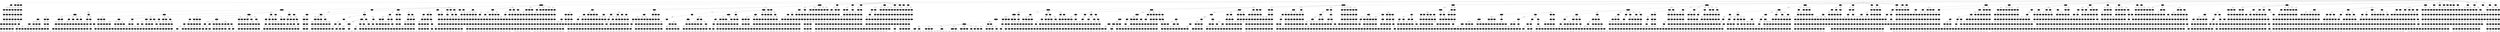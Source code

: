 graph ChessOpenings {
	1 [label = "f4
3, 7, 6"]; 
	2 [label = "d5
2, 2, 6", style = filled, fillcolor = black, fontcolor = white]; 
	3 [label = "b3
1, 2, 3"]; 
	4 [label = "Bg4
1, 1, 2", style = filled, fillcolor = black, fontcolor = white]; 
	5 [label = "Bb2
1, 1, 2"]; 
	6 [label = "Nc6
1, 1, 2", style = filled, fillcolor = black, fontcolor = white]; 
	7 [label = "h3
1, 1, 2"]; 
	8 [label = "Bh5
1, 1, 2", style = filled, fillcolor = black, fontcolor = white]; 
	9 [label = "g4
1, 1, 2"]; 
	10 [label = "Bg6
1, 0, 1", style = filled, fillcolor = black, fontcolor = white]; 
	11 [label = "Nf3
1, 0, 1"]; 
	12 [label = "h5
1, 0, 1", style = filled, fillcolor = black, fontcolor = white]; 
	13 [label = "g5
1, 0, 1"]; 
	204 [label = "d4
232, 543, 87"]; 
	205 [label = "Nf6
154, 342, 57", style = filled, fillcolor = black, fontcolor = white]; 
	206 [label = "c4
133, 290, 50"]; 
	207 [label = "e6
70, 169, 38", style = filled, fillcolor = black, fontcolor = white]; 
	208 [label = "Nc3
23, 48, 14"]; 
	209 [label = "Bb4
21, 42, 12", style = filled, fillcolor = black, fontcolor = white]; 
	210 [label = "e3
12, 23, 7"]; 
	211 [label = "O-O
9, 17, 6", style = filled, fillcolor = black, fontcolor = white]; 
	212 [label = "Bd3
8, 15, 5"]; 
	213 [label = "d5
6, 12, 4", style = filled, fillcolor = black, fontcolor = white]; 
	214 [label = "Nf3
4, 8, 4"]; 
	215 [label = "c5
3, 6, 3", style = filled, fillcolor = black, fontcolor = white]; 
	216 [label = "O-O
3, 6, 3"]; 
	467 [label = "e4
345, 746, 149"]; 
	468 [label = "c5
166, 360, 92", style = filled, fillcolor = black, fontcolor = white]; 
	469 [label = "Nf3
151, 296, 77"]; 
	470 [label = "d6
73, 143, 42", style = filled, fillcolor = black, fontcolor = white]; 
	471 [label = "d4
63, 124, 36"]; 
	472 [label = "cxd4
61, 124, 34", style = filled, fillcolor = black, fontcolor = white]; 
	473 [label = "Nxd4
59, 120, 34"]; 
	474 [label = "Nf6
55, 118, 32", style = filled, fillcolor = black, fontcolor = white]; 
	475 [label = "Nc3
55, 118, 32"]; 
	476 [label = "a6
43, 107, 25", style = filled, fillcolor = black, fontcolor = white]; 
	477 [label = "Bg5
8, 23, 6"]; 
	478 [label = "e6
7, 21, 5", style = filled, fillcolor = black, fontcolor = white]; 
	479 [label = "f4
7, 20, 4"]; 
	613 [label = "Nc6
47, 99, 25", style = filled, fillcolor = black, fontcolor = white]; 
	614 [label = "Bb5
7, 27, 7"]; 
	615 [label = "g6
1, 18, 2", style = filled, fillcolor = black, fontcolor = white]; 
	616 [label = "Bxc6
0, 12, 1"]; 
	617 [label = "dxc6
0, 10, 1", style = filled, fillcolor = black, fontcolor = white]; 
	618 [label = "d3
0, 10, 1"]; 
	619 [label = "Bg7
0, 10, 1", style = filled, fillcolor = black, fontcolor = white]; 
	620 [label = "h3
0, 10, 1"]; 
	621 [label = "Nf6
0, 8, 1", style = filled, fillcolor = black, fontcolor = white]; 
	622 [label = "Nc3
0, 7, 1"]; 
	803 [label = "d5
55, 163, 19", style = filled, fillcolor = black, fontcolor = white]; 
	804 [label = "c4
47, 130, 16"]; 
	805 [label = "dxc4
8, 19, 3", style = filled, fillcolor = black, fontcolor = white]; 
	806 [label = "e4
4, 7, 3"]; 
	807 [label = "e5
2, 5, 1", style = filled, fillcolor = black, fontcolor = white]; 
	808 [label = "Nf3
2, 5, 1"]; 
	809 [label = "exd4
1, 4, 1", style = filled, fillcolor = black, fontcolor = white]; 
	810 [label = "Nxd4
0, 1, 1"]; 
	811 [label = "Bc5
0, 1, 1", style = filled, fillcolor = black, fontcolor = white]; 
	812 [label = "Be3
0, 1, 1"]; 
	813 [label = "Nf6
0, 1, 1", style = filled, fillcolor = black, fontcolor = white]; 
	814 [label = "Nc3
0, 1, 1"]; 
	1039 [label = "e6
12, 41, 2", style = filled, fillcolor = black, fontcolor = white]; 
	1040 [label = "Nc3
6, 21, 1"]; 
	1041 [label = "Nf6
2, 8, 0", style = filled, fillcolor = black, fontcolor = white]; 
	1042 [label = "Bg5
0, 6, 0"]; 
	1043 [label = "Be7
0, 6, 0", style = filled, fillcolor = black, fontcolor = white]; 
	1044 [label = "e3
0, 6, 0"]; 
	1045 [label = "O-O
0, 6, 0", style = filled, fillcolor = black, fontcolor = white]; 
	1046 [label = "Qc2
0, 6, 0"]; 
	1047 [label = "h6
0, 6, 0", style = filled, fillcolor = black, fontcolor = white]; 
	1048 [label = "Bxf6
0, 6, 0"]; 
	1192 [label = "e5
9, 17, 0", style = filled, fillcolor = black, fontcolor = white]; 
	1193 [label = "dxe5
9, 17, 0"]; 
	1194 [label = "Ng4
9, 17, 0", style = filled, fillcolor = black, fontcolor = white]; 
	1195 [label = "Bf4
6, 17, 0"]; 
	1196 [label = "Nc6
6, 17, 0", style = filled, fillcolor = black, fontcolor = white]; 
	1197 [label = "Nf3
6, 17, 0"]; 
	1198 [label = "Bb4+
6, 17, 0", style = filled, fillcolor = black, fontcolor = white]; 
	1199 [label = "Nbd2
6, 16, 0"]; 
	1200 [label = "Qe7
6, 16, 0", style = filled, fillcolor = black, fontcolor = white]; 
	1201 [label = "e3
5, 15, 0"]; 
	1426 [label = "c6
27, 64, 11", style = filled, fillcolor = black, fontcolor = white]; 
	1427 [label = "e3
1, 1, 0"]; 
	1428 [label = "e6
1, 1, 0", style = filled, fillcolor = black, fontcolor = white]; 
	1429 [label = "Bd3
1, 1, 0"]; 
	1430 [label = "Nf6
1, 1, 0", style = filled, fillcolor = black, fontcolor = white]; 
	1431 [label = "Nf3
1, 1, 0"]; 
	1432 [label = "dxc4
1, 1, 0", style = filled, fillcolor = black, fontcolor = white]; 
	1433 [label = "Bxc4
1, 1, 0"]; 
	1434 [label = "c5
1, 1, 0", style = filled, fillcolor = black, fontcolor = white]; 
	1435 [label = "O-O
1, 1, 0"]; 
	1718 [label = "Nf3
41, 110, 23"]; 
	1719 [label = "d5
15, 43, 8", style = filled, fillcolor = black, fontcolor = white]; 
	1720 [label = "g3
4, 9, 3"]; 
	1721 [label = "Bb4+
2, 5, 3", style = filled, fillcolor = black, fontcolor = white]; 
	1722 [label = "Bd2
2, 5, 3"]; 
	1723 [label = "Be7
2, 5, 3", style = filled, fillcolor = black, fontcolor = white]; 
	1724 [label = "Bg2
2, 5, 3"]; 
	1725 [label = "O-O
2, 5, 3", style = filled, fillcolor = black, fontcolor = white]; 
	1726 [label = "O-O
2, 5, 3"]; 
	1955 [label = "e6
37, 67, 10", style = filled, fillcolor = black, fontcolor = white]; 
	1956 [label = "d4
35, 61, 10"]; 
	1957 [label = "d5
35, 61, 10", style = filled, fillcolor = black, fontcolor = white]; 
	1958 [label = "Nc3
20, 34, 5"]; 
	1959 [label = "Bb4
11, 13, 3", style = filled, fillcolor = black, fontcolor = white]; 
	1960 [label = "a3
0, 1, 1"]; 
	1961 [label = "Bxc3+
0, 1, 1", style = filled, fillcolor = black, fontcolor = white]; 
	1962 [label = "bxc3
0, 1, 1"]; 
	1963 [label = "dxe4
0, 1, 1", style = filled, fillcolor = black, fontcolor = white]; 
	1964 [label = "f3
0, 1, 1"]; 
	1965 [label = "e5
0, 1, 1", style = filled, fillcolor = black, fontcolor = white]; 
	1966 [label = "Be3
0, 1, 1"]; 
	2153 [label = "e5
79, 199, 27", style = filled, fillcolor = black, fontcolor = white]; 
	2154 [label = "Nf3
73, 175, 23"]; 
	2155 [label = "Nc6
64, 151, 23", style = filled, fillcolor = black, fontcolor = white]; 
	2156 [label = "Bb5
47, 101, 15"]; 
	2157 [label = "a6
36, 72, 12", style = filled, fillcolor = black, fontcolor = white]; 
	2158 [label = "Ba4
35, 63, 10"]; 
	2159 [label = "Nf6
32, 56, 10", style = filled, fillcolor = black, fontcolor = white]; 
	2160 [label = "O-O
29, 52, 9"]; 
	2161 [label = "Be7
23, 39, 8", style = filled, fillcolor = black, fontcolor = white]; 
	2162 [label = "Re1
21, 35, 8"]; 
	2163 [label = "b5
20, 35, 7", style = filled, fillcolor = black, fontcolor = white]; 
	2164 [label = "Bb3
20, 35, 7"]; 
	2450 [label = "c4
57, 124, 25"]; 
	2451 [label = "e5
18, 49, 10", style = filled, fillcolor = black, fontcolor = white]; 
	2452 [label = "g3
6, 17, 3"]; 
	2453 [label = "Nf6
3, 7, 2", style = filled, fillcolor = black, fontcolor = white]; 
	2454 [label = "Bg2
3, 7, 2"]; 
	2455 [label = "c6
0, 1, 1", style = filled, fillcolor = black, fontcolor = white]; 
	2456 [label = "d4
0, 1, 1"]; 
	2457 [label = "exd4
0, 1, 1", style = filled, fillcolor = black, fontcolor = white]; 
	2458 [label = "Qxd4
0, 1, 1"]; 
	2459 [label = "d5
0, 1, 1", style = filled, fillcolor = black, fontcolor = white]; 
	2460 [label = "cxd5
0, 1, 1"]; 
	2461 [label = "cxd5
0, 1, 1", style = filled, fillcolor = black, fontcolor = white]; 
	2462 [label = "Nf3
0, 1, 1"]; 
	2729 [label = "g6
37, 77, 9", style = filled, fillcolor = black, fontcolor = white]; 
	2730 [label = "Nc3
32, 56, 8"]; 
	2731 [label = "d5
7, 24, 3", style = filled, fillcolor = black, fontcolor = white]; 
	2732 [label = "cxd5
4, 16, 2"]; 
	2733 [label = "Nxd5
4, 16, 2", style = filled, fillcolor = black, fontcolor = white]; 
	2734 [label = "e4
3, 15, 2"]; 
	2735 [label = "Nxc3
3, 15, 2", style = filled, fillcolor = black, fontcolor = white]; 
	2736 [label = "bxc3
3, 15, 2"]; 
	2737 [label = "Bg7
3, 15, 2", style = filled, fillcolor = black, fontcolor = white]; 
	2738 [label = "Bc4
2, 7, 1"]; 
	2905 [label = "f4
1, 7, 0"]; 
	2906 [label = "d5
0, 6, 0", style = filled, fillcolor = black, fontcolor = white]; 
	2907 [label = "exd5
0, 6, 0"]; 
	2908 [label = "Nf6
0, 6, 0", style = filled, fillcolor = black, fontcolor = white]; 
	2909 [label = "Bb5+
0, 2, 0"]; 
	2910 [label = "Bd7
0, 2, 0", style = filled, fillcolor = black, fontcolor = white]; 
	2911 [label = "Bxd7+
0, 2, 0"]; 
	2912 [label = "Qxd7
0, 2, 0", style = filled, fillcolor = black, fontcolor = white]; 
	2913 [label = "c4
0, 2, 0"]; 
	2914 [label = "e6
0, 2, 0", style = filled, fillcolor = black, fontcolor = white]; 
	2915 [label = "Qe2
0, 2, 0"]; 
	3104 [label = "f3
2, 6, 0"]; 
	3105 [label = "Qb6
2, 2, 0", style = filled, fillcolor = black, fontcolor = white]; 
	3106 [label = "Bc4
1, 1, 0"]; 
	3330 [label = "d4
32, 60, 16"]; 
	3331 [label = "cxd4
32, 60, 16", style = filled, fillcolor = black, fontcolor = white]; 
	3332 [label = "Nxd4
32, 60, 16"]; 
	3333 [label = "Nf6
24, 48, 12", style = filled, fillcolor = black, fontcolor = white]; 
	3334 [label = "Nc3
24, 48, 12"]; 
	3335 [label = "d6
13, 13, 4", style = filled, fillcolor = black, fontcolor = white]; 
	3336 [label = "Bg5
13, 13, 4"]; 
	3337 [label = "e6
11, 9, 4", style = filled, fillcolor = black, fontcolor = white]; 
	3338 [label = "Qd2
11, 9, 4"]; 
	3574 [label = "Nf3
60, 156, 23"]; 
	3575 [label = "c5
9, 22, 5", style = filled, fillcolor = black, fontcolor = white]; 
	3576 [label = "b3
1, 2, 1"]; 
	3577 [label = "Nc6
1, 2, 1", style = filled, fillcolor = black, fontcolor = white]; 
	3578 [label = "Bb2
1, 2, 1"]; 
	3579 [label = "d6
1, 2, 1", style = filled, fillcolor = black, fontcolor = white]; 
	3580 [label = "e3
1, 2, 1"]; 
	3581 [label = "e5
1, 2, 1", style = filled, fillcolor = black, fontcolor = white]; 
	3582 [label = "c4
1, 2, 1"]; 
	3583 [label = "g6
1, 2, 1", style = filled, fillcolor = black, fontcolor = white]; 
	3584 [label = "Be2
1, 2, 1"]; 
	3585 [label = "Bg7
1, 2, 1", style = filled, fillcolor = black, fontcolor = white]; 
	3586 [label = "O-O
1, 2, 1"]; 
	3879 [label = "c6
37, 75, 10", style = filled, fillcolor = black, fontcolor = white]; 
	3880 [label = "d4
29, 60, 7"]; 
	3881 [label = "d5
29, 60, 7", style = filled, fillcolor = black, fontcolor = white]; 
	3882 [label = "e5
10, 21, 4"]; 
	3883 [label = "c5
1, 5, 0", style = filled, fillcolor = black, fontcolor = white]; 
	3884 [label = "dxc5
1, 5, 0"]; 
	3885 [label = "Nc6
1, 5, 0", style = filled, fillcolor = black, fontcolor = white]; 
	3886 [label = "Bb5
1, 5, 0"]; 
	3887 [label = "e6
1, 5, 0", style = filled, fillcolor = black, fontcolor = white]; 
	3888 [label = "Be3
1, 5, 0"]; 
	3889 [label = "Ne7
1, 5, 0", style = filled, fillcolor = black, fontcolor = white]; 
	3890 [label = "c3
1, 5, 0"]; 
	4140 [label = "g6
7, 8, 3", style = filled, fillcolor = black, fontcolor = white]; 
	4141 [label = "Be3
7, 8, 3"]; 
	4142 [label = "Bg7
7, 8, 3", style = filled, fillcolor = black, fontcolor = white]; 
	4143 [label = "f3
6, 7, 3"]; 
	4555 [label = "Nf6
9, 26, 3", style = filled, fillcolor = black, fontcolor = white]; 
	4556 [label = "O-O
3, 14, 0"]; 
	4557 [label = "Nxe4
3, 14, 0", style = filled, fillcolor = black, fontcolor = white]; 
	4558 [label = "d4
2, 10, 0"]; 
	4559 [label = "Nd6
1, 9, 0", style = filled, fillcolor = black, fontcolor = white]; 
	4560 [label = "Bxc6
1, 7, 0"]; 
	4561 [label = "dxc6
1, 7, 0", style = filled, fillcolor = black, fontcolor = white]; 
	4562 [label = "dxe5
1, 7, 0"]; 
	4783 [label = "d5
16, 57, 9", style = filled, fillcolor = black, fontcolor = white]; 
	4784 [label = "d4
9, 25, 2"]; 
	4785 [label = "Nf6
7, 21, 2", style = filled, fillcolor = black, fontcolor = white]; 
	4786 [label = "c4
7, 19, 2"]; 
	4787 [label = "e6
3, 10, 1", style = filled, fillcolor = black, fontcolor = white]; 
	4788 [label = "Nc3
2, 8, 0"]; 
	4789 [label = "dxc4
0, 4, 0", style = filled, fillcolor = black, fontcolor = white]; 
	4790 [label = "e4
0, 4, 0"]; 
	4791 [label = "Bb4
0, 4, 0", style = filled, fillcolor = black, fontcolor = white]; 
	4792 [label = "Bg5
0, 4, 0"]; 
	4793 [label = "c5
0, 4, 0", style = filled, fillcolor = black, fontcolor = white]; 
	4794 [label = "Bxc4
0, 4, 0"]; 
	4965 [label = "Bc4
0, 2, 0"]; 
	4966 [label = "e6
0, 2, 0", style = filled, fillcolor = black, fontcolor = white]; 
	4967 [label = "Bb3
0, 2, 0"]; 
	5175 [label = "c3
5, 1, 4"]; 
	5176 [label = "Nf6
5, 1, 4", style = filled, fillcolor = black, fontcolor = white]; 
	5177 [label = "h3
3, 0, 3"]; 
	5178 [label = "Nc6
2, 0, 2", style = filled, fillcolor = black, fontcolor = white]; 
	5179 [label = "d4
2, 0, 2"]; 
	5180 [label = "cxd4
2, 0, 2", style = filled, fillcolor = black, fontcolor = white]; 
	5181 [label = "cxd4
2, 0, 2"]; 
	5182 [label = "Nxe4
2, 0, 2", style = filled, fillcolor = black, fontcolor = white]; 
	5183 [label = "d5
2, 0, 2"]; 
	5390 [label = "Nf3
2, 10, 0"]; 
	5391 [label = "Nf6
1, 7, 0", style = filled, fillcolor = black, fontcolor = white]; 
	5392 [label = "Nc3
0, 2, 0"]; 
	5393 [label = "a6
0, 2, 0", style = filled, fillcolor = black, fontcolor = white]; 
	5394 [label = "e4
0, 2, 0"]; 
	5395 [label = "b5
0, 2, 0", style = filled, fillcolor = black, fontcolor = white]; 
	5396 [label = "e5
0, 2, 0"]; 
	5397 [label = "Nd5
0, 2, 0", style = filled, fillcolor = black, fontcolor = white]; 
	5398 [label = "a4
0, 2, 0"]; 
	5538 [label = "Be3
23, 47, 14"]; 
	5539 [label = "e6
6, 21, 1", style = filled, fillcolor = black, fontcolor = white]; 
	5540 [label = "f3
4, 12, 0"]; 
	5733 [label = "e5
10, 32, 8", style = filled, fillcolor = black, fontcolor = white]; 
	5734 [label = "Ndb5
10, 32, 8"]; 
	5735 [label = "d6
10, 32, 8", style = filled, fillcolor = black, fontcolor = white]; 
	5736 [label = "Bg5
9, 25, 6"]; 
	5904 [label = "e6
28, 43, 10", style = filled, fillcolor = black, fontcolor = white]; 
	5905 [label = "d4
22, 36, 9"]; 
	5906 [label = "cxd4
22, 36, 9", style = filled, fillcolor = black, fontcolor = white]; 
	5907 [label = "Nxd4
22, 36, 9"]; 
	5908 [label = "Nf6
5, 14, 3", style = filled, fillcolor = black, fontcolor = white]; 
	5909 [label = "Bd3
1, 1, 0"]; 
	5910 [label = "Nc6
1, 1, 0", style = filled, fillcolor = black, fontcolor = white]; 
	5911 [label = "Nxc6
1, 1, 0"]; 
	5912 [label = "dxc6
1, 1, 0", style = filled, fillcolor = black, fontcolor = white]; 
	5913 [label = "Nd2
1, 1, 0"]; 
	6134 [label = "f5
1, 1, 0", style = filled, fillcolor = black, fontcolor = white]; 
	6135 [label = "Nc3
1, 1, 0"]; 
	6136 [label = "fxe4
1, 1, 0", style = filled, fillcolor = black, fontcolor = white]; 
	6137 [label = "Nxe4
1, 1, 0"]; 
	6138 [label = "d5
1, 1, 0", style = filled, fillcolor = black, fontcolor = white]; 
	6139 [label = "Nxe5
1, 1, 0"]; 
	6140 [label = "dxe4
1, 1, 0", style = filled, fillcolor = black, fontcolor = white]; 
	6141 [label = "Nxc6
1, 1, 0"]; 
	6354 [label = "c4
2, 9, 1"]; 
	6355 [label = "d5
2, 9, 1", style = filled, fillcolor = black, fontcolor = white]; 
	6356 [label = "exd5
2, 9, 1"]; 
	6357 [label = "cxd5
2, 9, 1", style = filled, fillcolor = black, fontcolor = white]; 
	6358 [label = "cxd5
2, 5, 1"]; 
	6359 [label = "Nf6
2, 5, 1", style = filled, fillcolor = black, fontcolor = white]; 
	6360 [label = "Nc3
2, 5, 1"]; 
	6361 [label = "Nxd5
2, 5, 1", style = filled, fillcolor = black, fontcolor = white]; 
	6362 [label = "Nf3
2, 5, 1"]; 
	6363 [label = "Nc6
2, 5, 1", style = filled, fillcolor = black, fontcolor = white]; 
	6364 [label = "Bb5
2, 2, 0"]; 
	6518 [label = "Nf6
27, 71, 8", style = filled, fillcolor = black, fontcolor = white]; 
	6519 [label = "c4
18, 52, 4"]; 
	6520 [label = "c5
4, 12, 2", style = filled, fillcolor = black, fontcolor = white]; 
	6521 [label = "Nc3
2, 8, 0"]; 
	6522 [label = "Nc6
2, 4, 0", style = filled, fillcolor = black, fontcolor = white]; 
	6523 [label = "g3
2, 4, 0"]; 
	6524 [label = "d5
1, 3, 0", style = filled, fillcolor = black, fontcolor = white]; 
	6525 [label = "d4
1, 3, 0"]; 
	6526 [label = "cxd4
1, 3, 0", style = filled, fillcolor = black, fontcolor = white]; 
	6527 [label = "Nxd4
1, 3, 0"]; 
	6528 [label = "dxc4
1, 3, 0", style = filled, fillcolor = black, fontcolor = white]; 
	6529 [label = "Nxc6
1, 3, 0"]; 
	6670 [label = "g6
5, 7, 4", style = filled, fillcolor = black, fontcolor = white]; 
	6671 [label = "c4
2, 3, 0"]; 
	6672 [label = "d6
2, 2, 0", style = filled, fillcolor = black, fontcolor = white]; 
	6673 [label = "Nc3
2, 2, 0"]; 
	6674 [label = "Nd7
2, 2, 0", style = filled, fillcolor = black, fontcolor = white]; 
	6675 [label = "e4
2, 2, 0"]; 
	6676 [label = "e5
2, 2, 0", style = filled, fillcolor = black, fontcolor = white]; 
	6677 [label = "Nf3
2, 2, 0"]; 
	6678 [label = "Bg7
2, 2, 0", style = filled, fillcolor = black, fontcolor = white]; 
	6679 [label = "Be2
2, 2, 0"]; 
	6680 [label = "Ne7
2, 2, 0", style = filled, fillcolor = black, fontcolor = white]; 
	6681 [label = "Be3
2, 2, 0"]; 
	6861 [label = "b6
22, 53, 10", style = filled, fillcolor = black, fontcolor = white]; 
	6862 [label = "a3
7, 12, 2"]; 
	6863 [label = "Bb7
5, 8, 1", style = filled, fillcolor = black, fontcolor = white]; 
	6864 [label = "Nc3
5, 8, 1"]; 
	6865 [label = "d5
4, 6, 0", style = filled, fillcolor = black, fontcolor = white]; 
	6866 [label = "Bg5
1, 3, 0"]; 
	6867 [label = "Be7
1, 3, 0", style = filled, fillcolor = black, fontcolor = white]; 
	6868 [label = "Bxf6
0, 2, 0"]; 
	7122 [label = "Nc3
2, 3, 3"]; 
	7123 [label = "c5
1, 3, 2", style = filled, fillcolor = black, fontcolor = white]; 
	7124 [label = "f4
1, 3, 2"]; 
	7125 [label = "Nc6
0, 1, 1", style = filled, fillcolor = black, fontcolor = white]; 
	7126 [label = "e3
0, 1, 1"]; 
	7127 [label = "g6
0, 1, 1", style = filled, fillcolor = black, fontcolor = white]; 
	7128 [label = "Bb5
0, 1, 1"]; 
	7129 [label = "Bg7
0, 1, 1", style = filled, fillcolor = black, fontcolor = white]; 
	7130 [label = "Nf3
0, 1, 1"]; 
	7131 [label = "Nh6
0, 1, 1", style = filled, fillcolor = black, fontcolor = white]; 
	7132 [label = "O-O
0, 1, 1"]; 
	7133 [label = "Nf5
0, 1, 1", style = filled, fillcolor = black, fontcolor = white]; 
	7134 [label = "e4
0, 1, 1"]; 
	7447 [label = "g3
12, 33, 7"]; 
	7448 [label = "Ba6
11, 24, 7", style = filled, fillcolor = black, fontcolor = white]; 
	7449 [label = "Qc2
2, 3, 1"]; 
	7450 [label = "c5
2, 3, 1", style = filled, fillcolor = black, fontcolor = white]; 
	7451 [label = "d5
2, 3, 1"]; 
	7452 [label = "exd5
2, 3, 1", style = filled, fillcolor = black, fontcolor = white]; 
	7453 [label = "cxd5
2, 3, 1"]; 
	7676 [label = "e5
12, 19, 11", style = filled, fillcolor = black, fontcolor = white]; 
	7677 [label = "Nb3
12, 18, 10"]; 
	7827 [label = "Be2
8, 20, 4"]; 
	7828 [label = "e5
5, 17, 2", style = filled, fillcolor = black, fontcolor = white]; 
	7829 [label = "Nb3
5, 17, 2"]; 
	8046 [label = "Nc3
1, 3, 0"]; 
	8047 [label = "Nf6
1, 3, 0", style = filled, fillcolor = black, fontcolor = white]; 
	8048 [label = "f4
1, 1, 0"]; 
	8049 [label = "d5
1, 1, 0", style = filled, fillcolor = black, fontcolor = white]; 
	8050 [label = "fxe5
1, 1, 0"]; 
	8051 [label = "Nxe4
1, 1, 0", style = filled, fillcolor = black, fontcolor = white]; 
	8052 [label = "d3
1, 1, 0"]; 
	8053 [label = "Nxc3
1, 1, 0", style = filled, fillcolor = black, fontcolor = white]; 
	8054 [label = "bxc3
1, 1, 0"]; 
	8055 [label = "d4
1, 1, 0", style = filled, fillcolor = black, fontcolor = white]; 
	8056 [label = "Nf3
1, 1, 0"]; 
	8205 [label = "O-O
1, 6, 1"]; 
	8206 [label = "Bg7
1, 6, 1", style = filled, fillcolor = black, fontcolor = white]; 
	8207 [label = "d3
0, 3, 1"]; 
	8208 [label = "Nf6
0, 3, 1", style = filled, fillcolor = black, fontcolor = white]; 
	8209 [label = "Nc3
0, 3, 1"]; 
	8210 [label = "O-O
0, 3, 1", style = filled, fillcolor = black, fontcolor = white]; 
	8211 [label = "Bg5
0, 3, 1"]; 
	8404 [label = "e6
5, 7, 2", style = filled, fillcolor = black, fontcolor = white]; 
	8405 [label = "c4
2, 3, 1"]; 
	8406 [label = "d5
1, 2, 1", style = filled, fillcolor = black, fontcolor = white]; 
	8407 [label = "Nc3
1, 2, 1"]; 
	8408 [label = "Be7
1, 2, 1", style = filled, fillcolor = black, fontcolor = white]; 
	8409 [label = "Nf3
0, 2, 0"]; 
	8410 [label = "Nf6
0, 2, 0", style = filled, fillcolor = black, fontcolor = white]; 
	8411 [label = "Bg5
0, 2, 0"]; 
	8412 [label = "h6
0, 2, 0", style = filled, fillcolor = black, fontcolor = white]; 
	8413 [label = "Bh4
0, 2, 0"]; 
	8414 [label = "O-O
0, 2, 0", style = filled, fillcolor = black, fontcolor = white]; 
	8415 [label = "e3
0, 2, 0"]; 
	8611 [label = "Nc3
7, 24, 2"]; 
	8612 [label = "dxe4
7, 24, 2", style = filled, fillcolor = black, fontcolor = white]; 
	8613 [label = "Nxe4
7, 24, 2"]; 
	8614 [label = "Nf6
3, 6, 2", style = filled, fillcolor = black, fontcolor = white]; 
	8615 [label = "Nxf6+
3, 0, 0"]; 
	8616 [label = "gxf6
3, 0, 0", style = filled, fillcolor = black, fontcolor = white]; 
	8617 [label = "c3
3, 0, 0"]; 
	8618 [label = "Bf5
3, 0, 0", style = filled, fillcolor = black, fontcolor = white]; 
	8619 [label = "Nf3
3, 0, 0"]; 
	8691 [label = "Nf3
22, 44, 10"]; 
	8692 [label = "Nf6
20, 42, 10", style = filled, fillcolor = black, fontcolor = white]; 
	8693 [label = "Nc3
16, 26, 8"]; 
	8694 [label = "e6
12, 17, 7", style = filled, fillcolor = black, fontcolor = white]; 
	8695 [label = "Bg5
8, 11, 5"]; 
	8696 [label = "h6
3, 6, 3", style = filled, fillcolor = black, fontcolor = white]; 
	8697 [label = "Bxf6
2, 3, 1"]; 
	8698 [label = "Qxf6
2, 3, 1", style = filled, fillcolor = black, fontcolor = white]; 
	8699 [label = "e3
1, 2, 1"]; 
	8824 [label = "dxc4
3, 2, 1", style = filled, fillcolor = black, fontcolor = white]; 
	8825 [label = "e4
3, 2, 1"]; 
	8826 [label = "b5
3, 2, 1", style = filled, fillcolor = black, fontcolor = white]; 
	8827 [label = "e5
3, 2, 1"]; 
	9480 [label = "Nxe4
2, 8, 0", style = filled, fillcolor = black, fontcolor = white]; 
	9481 [label = "d4
2, 8, 0"]; 
	9482 [label = "b5
2, 8, 0", style = filled, fillcolor = black, fontcolor = white]; 
	9483 [label = "Bb3
2, 8, 0"]; 
	9749 [label = "Nf3
12, 33, 3"]; 
	9750 [label = "g6
1, 8, 1", style = filled, fillcolor = black, fontcolor = white]; 
	9751 [label = "c4
0, 2, 0"]; 
	9752 [label = "Bg7
0, 2, 0", style = filled, fillcolor = black, fontcolor = white]; 
	9753 [label = "Nc3
0, 2, 0"]; 
	9754 [label = "O-O
0, 2, 0", style = filled, fillcolor = black, fontcolor = white]; 
	9755 [label = "e4
0, 2, 0"]; 
	9756 [label = "d6
0, 2, 0", style = filled, fillcolor = black, fontcolor = white]; 
	9757 [label = "h3
0, 2, 0"]; 
	9758 [label = "e5
0, 2, 0", style = filled, fillcolor = black, fontcolor = white]; 
	9759 [label = "dxe5
0, 2, 0"]; 
	9960 [label = "b5
2, 3, 1", style = filled, fillcolor = black, fontcolor = white]; 
	9961 [label = "Bb3
2, 3, 1"]; 
	9962 [label = "Bb7
2, 3, 1", style = filled, fillcolor = black, fontcolor = white]; 
	9963 [label = "d3
2, 3, 1"]; 
	10514 [label = "Qa4
1, 2, 1"]; 
	10515 [label = "Bb7
1, 2, 1", style = filled, fillcolor = black, fontcolor = white]; 
	10516 [label = "Bg2
1, 2, 1"]; 
	10517 [label = "c5
1, 2, 1", style = filled, fillcolor = black, fontcolor = white]; 
	10518 [label = "O-O
1, 2, 1"]; 
	10781 [label = "Nf6
6, 17, 1", style = filled, fillcolor = black, fontcolor = white]; 
	10782 [label = "Bg5
2, 6, 0"]; 
	10783 [label = "dxe4
1, 5, 0", style = filled, fillcolor = black, fontcolor = white]; 
	10784 [label = "Nxe4
1, 5, 0"]; 
	10785 [label = "Be7
1, 5, 0", style = filled, fillcolor = black, fontcolor = white]; 
	10786 [label = "Bxf6
1, 5, 0"]; 
	10787 [label = "Bxf6
1, 5, 0", style = filled, fillcolor = black, fontcolor = white]; 
	10788 [label = "Nf3
1, 5, 0"]; 
	11040 [label = "Nf3
3, 22, 1"]; 
	11041 [label = "Nf6
3, 20, 1", style = filled, fillcolor = black, fontcolor = white]; 
	11042 [label = "c4
2, 10, 0"]; 
	11043 [label = "c6
2, 6, 0", style = filled, fillcolor = black, fontcolor = white]; 
	11044 [label = "Nc3
1, 5, 0"]; 
	11045 [label = "e6
1, 3, 0", style = filled, fillcolor = black, fontcolor = white]; 
	11046 [label = "Bg5
1, 1, 0"]; 
	11047 [label = "h6
1, 1, 0", style = filled, fillcolor = black, fontcolor = white]; 
	11048 [label = "Bxf6
1, 1, 0"]; 
	11049 [label = "Qxf6
1, 1, 0", style = filled, fillcolor = black, fontcolor = white]; 
	11050 [label = "e3
1, 1, 0"]; 
	11171 [label = "Nbd7
2, 3, 1", style = filled, fillcolor = black, fontcolor = white]; 
	11172 [label = "cxd5
1, 2, 1"]; 
	11173 [label = "exd5
1, 2, 1", style = filled, fillcolor = black, fontcolor = white]; 
	11174 [label = "e3
1, 2, 1"]; 
	11353 [label = "a6
8, 9, 2", style = filled, fillcolor = black, fontcolor = white]; 
	11354 [label = "Bd3
7, 8, 2"]; 
	11355 [label = "Nf6
3, 4, 1", style = filled, fillcolor = black, fontcolor = white]; 
	11356 [label = "O-O
3, 4, 1"]; 
	11357 [label = "d6
1, 0, 1", style = filled, fillcolor = black, fontcolor = white]; 
	11358 [label = "c4
1, 0, 1"]; 
	11745 [label = "e5
4, 11, 1"]; 
	11746 [label = "Nfd7
4, 11, 1", style = filled, fillcolor = black, fontcolor = white]; 
	11747 [label = "f4
4, 11, 1"]; 
	11748 [label = "c5
4, 9, 1", style = filled, fillcolor = black, fontcolor = white]; 
	11749 [label = "Nf3
4, 9, 1"]; 
	11750 [label = "Qb6
1, 1, 0", style = filled, fillcolor = black, fontcolor = white]; 
	11751 [label = "Be3
1, 1, 0"]; 
	12015 [label = "Nf6
8, 21, 0", style = filled, fillcolor = black, fontcolor = white]; 
	12016 [label = "d4
3, 9, 0"]; 
	12017 [label = "Nxe4
2, 8, 0", style = filled, fillcolor = black, fontcolor = white]; 
	12018 [label = "Bd3
2, 6, 0"]; 
	12019 [label = "d5
2, 6, 0", style = filled, fillcolor = black, fontcolor = white]; 
	12020 [label = "Nxe5
2, 6, 0"]; 
	12021 [label = "Nd7
2, 6, 0", style = filled, fillcolor = black, fontcolor = white]; 
	12022 [label = "Nc3
1, 1, 0"]; 
	12023 [label = "Nxe5
1, 1, 0", style = filled, fillcolor = black, fontcolor = white]; 
	12024 [label = "dxe5
1, 1, 0"]; 
	12228 [label = "Bb5+
3, 14, 2"]; 
	12229 [label = "Bd7
2, 6, 2", style = filled, fillcolor = black, fontcolor = white]; 
	12230 [label = "Bxd7+
2, 6, 2"]; 
	12231 [label = "Qxd7
2, 5, 1", style = filled, fillcolor = black, fontcolor = white]; 
	12232 [label = "O-O
0, 1, 1"]; 
	12233 [label = "Nc6
0, 1, 1", style = filled, fillcolor = black, fontcolor = white]; 
	12234 [label = "Re1
0, 1, 1"]; 
	12235 [label = "Nf6
0, 1, 1", style = filled, fillcolor = black, fontcolor = white]; 
	12236 [label = "d3
0, 1, 1"]; 
	12480 [label = "e6
1, 1, 2", style = filled, fillcolor = black, fontcolor = white]; 
	12481 [label = "Nb5
1, 1, 2"]; 
	12482 [label = "d6
1, 1, 2", style = filled, fillcolor = black, fontcolor = white]; 
	12483 [label = "c4
0, 1, 1"]; 
	12484 [label = "Nf6
0, 1, 1", style = filled, fillcolor = black, fontcolor = white]; 
	12485 [label = "N1c3
0, 1, 1"]; 
	12763 [label = "Nc6
9, 13, 4", style = filled, fillcolor = black, fontcolor = white]; 
	12764 [label = "Nc3
7, 10, 3"]; 
	12765 [label = "Qc7
4, 6, 2", style = filled, fillcolor = black, fontcolor = white]; 
	12766 [label = "Be3
3, 6, 1"]; 
	12767 [label = "a6
3, 6, 1", style = filled, fillcolor = black, fontcolor = white]; 
	12768 [label = "Bd3
2, 4, 0"]; 
	12930 [label = "Qe2
1, 3, 0"]; 
	12931 [label = "c5
1, 3, 0", style = filled, fillcolor = black, fontcolor = white]; 
	12932 [label = "Nf3
1, 1, 0"]; 
	12933 [label = "Nc6
1, 1, 0", style = filled, fillcolor = black, fontcolor = white]; 
	12934 [label = "g3
1, 1, 0"]; 
	12935 [label = "g6
1, 1, 0", style = filled, fillcolor = black, fontcolor = white]; 
	12936 [label = "Bg2
1, 1, 0"]; 
	12937 [label = "Bg7
1, 1, 0", style = filled, fillcolor = black, fontcolor = white]; 
	12938 [label = "O-O
1, 1, 0"]; 
	12939 [label = "Nge7
1, 1, 0", style = filled, fillcolor = black, fontcolor = white]; 
	12940 [label = "c3
1, 1, 0"]; 
	13189 [label = "Nf3
6, 20, 1"]; 
	13190 [label = "Nf6
6, 15, 0", style = filled, fillcolor = black, fontcolor = white]; 
	13191 [label = "g3
3, 9, 0"]; 
	13192 [label = "Bb4+
1, 5, 0", style = filled, fillcolor = black, fontcolor = white]; 
	13193 [label = "Bd2
1, 5, 0"]; 
	13194 [label = "Be7
1, 5, 0", style = filled, fillcolor = black, fontcolor = white]; 
	13195 [label = "Bg2
1, 5, 0"]; 
	13196 [label = "O-O
1, 5, 0", style = filled, fillcolor = black, fontcolor = white]; 
	13197 [label = "O-O
1, 5, 0"]; 
	13452 [label = "Qb6
2, 4, 0", style = filled, fillcolor = black, fontcolor = white]; 
	13453 [label = "Be3
2, 4, 0"]; 
	13684 [label = "Bg7
25, 32, 5", style = filled, fillcolor = black, fontcolor = white]; 
	13685 [label = "g3
2, 2, 0"]; 
	13686 [label = "O-O
2, 2, 0", style = filled, fillcolor = black, fontcolor = white]; 
	13687 [label = "Bg2
2, 2, 0"]; 
	13688 [label = "d6
2, 2, 0", style = filled, fillcolor = black, fontcolor = white]; 
	13689 [label = "Nf3
2, 2, 0"]; 
	13690 [label = "Nbd7
2, 2, 0", style = filled, fillcolor = black, fontcolor = white]; 
	13691 [label = "O-O
2, 2, 0"]; 
	14052 [label = "f4
1, 8, 1"]; 
	14053 [label = "exf4
1, 8, 1", style = filled, fillcolor = black, fontcolor = white]; 
	14054 [label = "Nf3
1, 4, 1"]; 
	14055 [label = "g5
1, 3, 1", style = filled, fillcolor = black, fontcolor = white]; 
	14056 [label = "h4
1, 3, 1"]; 
	14057 [label = "g4
1, 3, 1", style = filled, fillcolor = black, fontcolor = white]; 
	14058 [label = "Ne5
1, 3, 1"]; 
	14059 [label = "d6
0, 2, 0", style = filled, fillcolor = black, fontcolor = white]; 
	14060 [label = "Nxg4
0, 2, 0"]; 
	14061 [label = "Nf6
0, 2, 0", style = filled, fillcolor = black, fontcolor = white]; 
	14062 [label = "Nxf6+
0, 2, 0"]; 
	14292 [label = "Bc4
10, 32, 4"]; 
	14293 [label = "Bc5
5, 19, 2", style = filled, fillcolor = black, fontcolor = white]; 
	14294 [label = "b4
2, 3, 1"]; 
	14295 [label = "Bxb4
2, 3, 1", style = filled, fillcolor = black, fontcolor = white]; 
	14296 [label = "c3
2, 3, 1"]; 
	14297 [label = "Ba5
2, 2, 1", style = filled, fillcolor = black, fontcolor = white]; 
	14298 [label = "d4
2, 2, 1"]; 
	14299 [label = "exd4
2, 1, 0", style = filled, fillcolor = black, fontcolor = white]; 
	14300 [label = "Qb3
2, 1, 0"]; 
	14512 [label = "Nd2
10, 18, 3"]; 
	14513 [label = "c5
6, 9, 3", style = filled, fillcolor = black, fontcolor = white]; 
	14514 [label = "exd5
2, 5, 1"]; 
	14515 [label = "Qxd5
0, 2, 0", style = filled, fillcolor = black, fontcolor = white]; 
	14516 [label = "Ngf3
0, 2, 0"]; 
	14517 [label = "cxd4
0, 2, 0", style = filled, fillcolor = black, fontcolor = white]; 
	14518 [label = "Bc4
0, 2, 0"]; 
	14519 [label = "Qd6
0, 2, 0", style = filled, fillcolor = black, fontcolor = white]; 
	14520 [label = "O-O
0, 2, 0"]; 
	14737 [label = "b3
7, 10, 5"]; 
	14738 [label = "Bb4+
6, 8, 4", style = filled, fillcolor = black, fontcolor = white]; 
	14739 [label = "Bd2
6, 8, 4"]; 
	14740 [label = "Bxd2+
1, 1, 0", style = filled, fillcolor = black, fontcolor = white]; 
	14741 [label = "Qxd2
1, 1, 0"]; 
	14986 [label = "e5
2, 3, 1", style = filled, fillcolor = black, fontcolor = white]; 
	14987 [label = "Nb5
2, 3, 1"]; 
	14988 [label = "d6
2, 3, 1", style = filled, fillcolor = black, fontcolor = white]; 
	14989 [label = "N1c3
2, 1, 1"]; 
	14990 [label = "a6
2, 1, 1", style = filled, fillcolor = black, fontcolor = white]; 
	14991 [label = "Na3
2, 1, 1"]; 
	15255 [label = "d4
4, 8, 0"]; 
	15256 [label = "exd4
4, 8, 0", style = filled, fillcolor = black, fontcolor = white]; 
	15257 [label = "Nxd4
4, 6, 0"]; 
	15258 [label = "Bc5
3, 5, 0", style = filled, fillcolor = black, fontcolor = white]; 
	15259 [label = "Nxc6
2, 4, 0"]; 
	15260 [label = "Qf6
2, 4, 0", style = filled, fillcolor = black, fontcolor = white]; 
	15261 [label = "Qd2
1, 3, 0"]; 
	15262 [label = "dxc6
1, 3, 0", style = filled, fillcolor = black, fontcolor = white]; 
	15263 [label = "Nc3
1, 3, 0"]; 
	15762 [label = "a6
1, 7, 0", style = filled, fillcolor = black, fontcolor = white]; 
	15763 [label = "e3
1, 3, 0"]; 
	15764 [label = "e6
0, 2, 0", style = filled, fillcolor = black, fontcolor = white]; 
	15765 [label = "c5
0, 2, 0"]; 
	15766 [label = "Nbd7
0, 2, 0", style = filled, fillcolor = black, fontcolor = white]; 
	15767 [label = "b4
0, 2, 0"]; 
	15983 [label = "g6
2, 1, 1", style = filled, fillcolor = black, fontcolor = white]; 
	15984 [label = "Bg2
2, 1, 1"]; 
	15985 [label = "Bg7
2, 1, 1", style = filled, fillcolor = black, fontcolor = white]; 
	15986 [label = "Nc3
2, 1, 1"]; 
	15987 [label = "d6
2, 1, 1", style = filled, fillcolor = black, fontcolor = white]; 
	15988 [label = "e4
2, 1, 1"]; 
	15989 [label = "Ne7
2, 1, 1", style = filled, fillcolor = black, fontcolor = white]; 
	15990 [label = "Nge2
2, 1, 1"]; 
	15991 [label = "O-O
2, 1, 1", style = filled, fillcolor = black, fontcolor = white]; 
	15992 [label = "O-O
2, 1, 1"]; 
	16257 [label = "Bg5
0, 2, 0"]; 
	16258 [label = "Be7
0, 2, 0", style = filled, fillcolor = black, fontcolor = white]; 
	16259 [label = "e3
0, 2, 0"]; 
	16260 [label = "h6
0, 2, 0", style = filled, fillcolor = black, fontcolor = white]; 
	16261 [label = "Bh4
0, 2, 0"]; 
	16262 [label = "O-O
0, 2, 0", style = filled, fillcolor = black, fontcolor = white]; 
	16263 [label = "Nc3
0, 2, 0"]; 
	16576 [label = "Nc3
5, 16, 11"]; 
	16577 [label = "Nc6
4, 14, 10", style = filled, fillcolor = black, fontcolor = white]; 
	16578 [label = "g3
1, 5, 4"]; 
	16579 [label = "g6
1, 5, 4", style = filled, fillcolor = black, fontcolor = white]; 
	16580 [label = "Bg2
1, 5, 4"]; 
	16581 [label = "Bg7
1, 5, 4", style = filled, fillcolor = black, fontcolor = white]; 
	16582 [label = "d3
1, 5, 4"]; 
	16583 [label = "d6
1, 4, 3", style = filled, fillcolor = black, fontcolor = white]; 
	16584 [label = "f4
1, 4, 3"]; 
	16585 [label = "e6
1, 4, 3", style = filled, fillcolor = black, fontcolor = white]; 
	16586 [label = "Nf3
0, 1, 1"]; 
	16780 [label = "e4
22, 29, 5"]; 
	16781 [label = "d6
20, 27, 5", style = filled, fillcolor = black, fontcolor = white]; 
	16782 [label = "f4
1, 0, 1"]; 
	16783 [label = "O-O
1, 0, 1", style = filled, fillcolor = black, fontcolor = white]; 
	16784 [label = "Nf3
1, 0, 1"]; 
	16785 [label = "e5
1, 0, 1", style = filled, fillcolor = black, fontcolor = white]; 
	16786 [label = "fxe5
1, 0, 1"]; 
	17132 [label = "Bc5
3, 2, 1", style = filled, fillcolor = black, fontcolor = white]; 
	17133 [label = "Nb3
3, 2, 1"]; 
	17134 [label = "Be7
2, 1, 1", style = filled, fillcolor = black, fontcolor = white]; 
	17135 [label = "Qg4
1, 0, 1"]; 
	17311 [label = "dxc4
0, 2, 0", style = filled, fillcolor = black, fontcolor = white]; 
	17312 [label = "e3
0, 2, 0"]; 
	17313 [label = "e6
0, 2, 0", style = filled, fillcolor = black, fontcolor = white]; 
	17314 [label = "Bxc4
0, 2, 0"]; 
	17315 [label = "c5
0, 2, 0", style = filled, fillcolor = black, fontcolor = white]; 
	17316 [label = "O-O
0, 2, 0"]; 
	17317 [label = "a6
0, 2, 0", style = filled, fillcolor = black, fontcolor = white]; 
	17318 [label = "e4
0, 2, 0"]; 
	17455 [label = "Nf3
14, 18, 2"]; 
	17456 [label = "O-O
14, 18, 2", style = filled, fillcolor = black, fontcolor = white]; 
	17457 [label = "Be2
13, 13, 2"]; 
	17458 [label = "Na6
1, 1, 0", style = filled, fillcolor = black, fontcolor = white]; 
	17459 [label = "O-O
1, 1, 0"]; 
	17696 [label = "Bxc6
1, 2, 1"]; 
	17697 [label = "dxc6
1, 2, 1", style = filled, fillcolor = black, fontcolor = white]; 
	17698 [label = "d3
1, 2, 1"]; 
	17699 [label = "Bd6
1, 2, 1", style = filled, fillcolor = black, fontcolor = white]; 
	17700 [label = "Nbd2
1, 2, 1"]; 
	17906 [label = "e5
10, 11, 2"]; 
	17907 [label = "c5
10, 8, 2", style = filled, fillcolor = black, fontcolor = white]; 
	17908 [label = "a3
10, 8, 2"]; 
	17909 [label = "Bxc3+
10, 8, 2", style = filled, fillcolor = black, fontcolor = white]; 
	17910 [label = "bxc3
10, 8, 2"]; 
	17911 [label = "Ne7
8, 6, 0", style = filled, fillcolor = black, fontcolor = white]; 
	17912 [label = "Qg4
8, 6, 0"]; 
	18054 [label = "Be7
5, 7, 4", style = filled, fillcolor = black, fontcolor = white]; 
	18055 [label = "Bg2
4, 6, 2"]; 
	18190 [label = "Nf6
0, 1, 1", style = filled, fillcolor = black, fontcolor = white]; 
	18191 [label = "e3
0, 1, 1"]; 
	18192 [label = "g6
0, 1, 1", style = filled, fillcolor = black, fontcolor = white]; 
	18193 [label = "Bb2
0, 1, 1"]; 
	18194 [label = "Bg7
0, 1, 1", style = filled, fillcolor = black, fontcolor = white]; 
	18195 [label = "Nf3
0, 1, 1"]; 
	18196 [label = "O-O
0, 1, 1", style = filled, fillcolor = black, fontcolor = white]; 
	18197 [label = "Be2
0, 1, 1"]; 
	18198 [label = "c5
0, 1, 1", style = filled, fillcolor = black, fontcolor = white]; 
	18199 [label = "O-O
0, 1, 1"]; 
	18426 [label = "e5
0, 1, 1", style = filled, fillcolor = black, fontcolor = white]; 
	18427 [label = "Bg2
0, 1, 1"]; 
	18428 [label = "Bg6
0, 1, 1", style = filled, fillcolor = black, fontcolor = white]; 
	18429 [label = "f5
0, 1, 1"]; 
	18615 [label = "e5
12, 12, 2", style = filled, fillcolor = black, fontcolor = white]; 
	18616 [label = "Be3
4, 3, 1"]; 
	18757 [label = "e5
0, 4, 0", style = filled, fillcolor = black, fontcolor = white]; 
	18758 [label = "Nb3
0, 4, 0"]; 
	18946 [label = "Bb7
1, 7, 0", style = filled, fillcolor = black, fontcolor = white]; 
	18947 [label = "Bg2
1, 7, 0"]; 
	18948 [label = "Be7
1, 7, 0", style = filled, fillcolor = black, fontcolor = white]; 
	18949 [label = "Nc3
1, 3, 0"]; 
	18950 [label = "O-O
1, 3, 0", style = filled, fillcolor = black, fontcolor = white]; 
	18951 [label = "O-O
0, 2, 0"]; 
	19210 [label = "Bf4
0, 2, 0"]; 
	19211 [label = "Bg7
0, 2, 0", style = filled, fillcolor = black, fontcolor = white]; 
	19212 [label = "e3
0, 2, 0"]; 
	19213 [label = "c5
0, 2, 0", style = filled, fillcolor = black, fontcolor = white]; 
	19214 [label = "dxc5
0, 2, 0"]; 
	19215 [label = "Qa5
0, 2, 0", style = filled, fillcolor = black, fontcolor = white]; 
	19216 [label = "Qa4+
0, 2, 0"]; 
	19396 [label = "Nf3
2, 8, 4"]; 
	19397 [label = "d6
1, 3, 2", style = filled, fillcolor = black, fontcolor = white]; 
	19398 [label = "d4
1, 3, 2"]; 
	19399 [label = "cxd4
1, 3, 2", style = filled, fillcolor = black, fontcolor = white]; 
	19400 [label = "Nxd4
1, 3, 2"]; 
	19401 [label = "Nf6
1, 3, 2", style = filled, fillcolor = black, fontcolor = white]; 
	19402 [label = "f3
1, 1, 2"]; 
	19403 [label = "e5
1, 1, 2", style = filled, fillcolor = black, fontcolor = white]; 
	19404 [label = "Nb3
1, 1, 2"]; 
	19812 [label = "Nf3
1, 0, 1"]; 
	19813 [label = "g6
1, 0, 1", style = filled, fillcolor = black, fontcolor = white]; 
	19814 [label = "g3
1, 0, 1"]; 
	19815 [label = "Bg7
1, 0, 1", style = filled, fillcolor = black, fontcolor = white]; 
	19816 [label = "Bg2
1, 0, 1"]; 
	19817 [label = "Nf6
1, 0, 1", style = filled, fillcolor = black, fontcolor = white]; 
	19818 [label = "O-O
1, 0, 1"]; 
	19819 [label = "O-O
1, 0, 1", style = filled, fillcolor = black, fontcolor = white]; 
	19820 [label = "d3
1, 0, 1"]; 
	19821 [label = "c5
1, 0, 1", style = filled, fillcolor = black, fontcolor = white]; 
	19822 [label = "Qe1
1, 0, 1"]; 
	20368 [label = "c3
6, 23, 3"]; 
	20369 [label = "Nf6
3, 15, 2", style = filled, fillcolor = black, fontcolor = white]; 
	20370 [label = "e5
3, 15, 2"]; 
	20371 [label = "Nd5
3, 15, 2", style = filled, fillcolor = black, fontcolor = white]; 
	20372 [label = "d4
1, 12, 1"]; 
	20373 [label = "cxd4
1, 12, 1", style = filled, fillcolor = black, fontcolor = white]; 
	20374 [label = "cxd4
0, 6, 0"]; 
	20375 [label = "d6
0, 6, 0", style = filled, fillcolor = black, fontcolor = white]; 
	20376 [label = "Nf3
0, 6, 0"]; 
	20377 [label = "Nc6
0, 6, 0", style = filled, fillcolor = black, fontcolor = white]; 
	20378 [label = "Bc4
0, 6, 0"]; 
	20852 [label = "Nc6
0, 4, 0", style = filled, fillcolor = black, fontcolor = white]; 
	20853 [label = "cxd5
0, 4, 0"]; 
	20854 [label = "Qxd5
0, 4, 0", style = filled, fillcolor = black, fontcolor = white]; 
	20855 [label = "e3
0, 2, 0"]; 
	20856 [label = "e5
0, 2, 0", style = filled, fillcolor = black, fontcolor = white]; 
	20857 [label = "Nc3
0, 2, 0"]; 
	20858 [label = "Bb4
0, 2, 0", style = filled, fillcolor = black, fontcolor = white]; 
	20859 [label = "Bd2
0, 2, 0"]; 
	20860 [label = "Bxc3
0, 2, 0", style = filled, fillcolor = black, fontcolor = white]; 
	20861 [label = "bxc3
0, 2, 0"]; 
	21110 [label = "Nd2
5, 7, 0"]; 
	21111 [label = "dxe4
5, 7, 0", style = filled, fillcolor = black, fontcolor = white]; 
	21112 [label = "Nxe4
5, 7, 0"]; 
	21113 [label = "Bf5
2, 4, 0", style = filled, fillcolor = black, fontcolor = white]; 
	21114 [label = "Ng3
2, 4, 0"]; 
	21115 [label = "Bg6
2, 4, 0", style = filled, fillcolor = black, fontcolor = white]; 
	21116 [label = "h4
2, 4, 0"]; 
	21117 [label = "h6
2, 4, 0", style = filled, fillcolor = black, fontcolor = white]; 
	21118 [label = "Nf3
2, 4, 0"]; 
	21457 [label = "Be2
1, 6, 1"]; 
	21458 [label = "O-O
1, 6, 1", style = filled, fillcolor = black, fontcolor = white]; 
	21459 [label = "Bg5
1, 4, 1"]; 
	21460 [label = "Na6
1, 4, 1", style = filled, fillcolor = black, fontcolor = white]; 
	21461 [label = "Nf3
0, 2, 0"]; 
	21928 [label = "g3
0, 0, 2"]; 
	21929 [label = "h5
0, 0, 2", style = filled, fillcolor = black, fontcolor = white]; 
	21930 [label = "Nf3
0, 0, 2"]; 
	21931 [label = "h4
0, 0, 2", style = filled, fillcolor = black, fontcolor = white]; 
	21932 [label = "Nxh4
0, 0, 2"]; 
	21933 [label = "e5
0, 0, 2", style = filled, fillcolor = black, fontcolor = white]; 
	21934 [label = "Nf3
0, 0, 2"]; 
	21935 [label = "exf4
0, 0, 2", style = filled, fillcolor = black, fontcolor = white]; 
	21936 [label = "gxf4
0, 0, 2"]; 
	21937 [label = "Bg4
0, 0, 2", style = filled, fillcolor = black, fontcolor = white]; 
	21938 [label = "e3
0, 0, 2"]; 
	22502 [label = "Nf3
1, 8, 1"]; 
	22731 [label = "g3
7, 14, 3"]; 
	22732 [label = "d5
2, 4, 2", style = filled, fillcolor = black, fontcolor = white]; 
	22733 [label = "Bg2
2, 4, 2"]; 
	22734 [label = "g6
1, 2, 1", style = filled, fillcolor = black, fontcolor = white]; 
	22735 [label = "O-O
1, 2, 1"]; 
	22736 [label = "Bg7
1, 2, 1", style = filled, fillcolor = black, fontcolor = white]; 
	22737 [label = "d3
1, 2, 1"]; 
	22738 [label = "O-O
1, 2, 1", style = filled, fillcolor = black, fontcolor = white]; 
	22739 [label = "Nbd2
1, 2, 1"]; 
	22740 [label = "Nc6
1, 2, 1", style = filled, fillcolor = black, fontcolor = white]; 
	22741 [label = "e4
1, 2, 1"]; 
	22786 [label = "e6
1, 14, 2", style = filled, fillcolor = black, fontcolor = white]; 
	22787 [label = "Nf3
1, 6, 1"]; 
	22788 [label = "d5
0, 5, 1", style = filled, fillcolor = black, fontcolor = white]; 
	22789 [label = "b3
0, 5, 1"]; 
	22790 [label = "Nf6
0, 4, 0", style = filled, fillcolor = black, fontcolor = white]; 
	22791 [label = "g3
0, 4, 0"]; 
	22792 [label = "Be7
0, 4, 0", style = filled, fillcolor = black, fontcolor = white]; 
	22793 [label = "Bg2
0, 4, 0"]; 
	22794 [label = "O-O
0, 4, 0", style = filled, fillcolor = black, fontcolor = white]; 
	22795 [label = "O-O
0, 4, 0"]; 
	22796 [label = "c5
0, 4, 0", style = filled, fillcolor = black, fontcolor = white]; 
	22797 [label = "Bb2
0, 4, 0"]; 
	23043 [label = "c5
2, 5, 1", style = filled, fillcolor = black, fontcolor = white]; 
	23044 [label = "Ne2
2, 5, 1"]; 
	23045 [label = "cxd4
2, 5, 1", style = filled, fillcolor = black, fontcolor = white]; 
	23046 [label = "exd4
2, 5, 1"]; 
	23047 [label = "d5
1, 4, 1", style = filled, fillcolor = black, fontcolor = white]; 
	23048 [label = "c5
1, 4, 1"]; 
	23391 [label = "Nf6
0, 3, 1", style = filled, fillcolor = black, fontcolor = white]; 
	23392 [label = "e5
0, 3, 1"]; 
	23393 [label = "Ng4
0, 3, 1", style = filled, fillcolor = black, fontcolor = white]; 
	23394 [label = "Qe2
0, 3, 1"]; 
	23395 [label = "f6
0, 3, 1", style = filled, fillcolor = black, fontcolor = white]; 
	23396 [label = "exf6
0, 3, 1"]; 
	23397 [label = "Nxf6
0, 3, 1", style = filled, fillcolor = black, fontcolor = white]; 
	23398 [label = "d4
0, 3, 1"]; 
	23596 [label = "Nd5
1, 5, 2"]; 
	23715 [label = "Nf6
5, 13, 2", style = filled, fillcolor = black, fontcolor = white]; 
	23716 [label = "d3
4, 7, 1"]; 
	23717 [label = "Be7
3, 7, 0", style = filled, fillcolor = black, fontcolor = white]; 
	23718 [label = "O-O
3, 5, 0"]; 
	23719 [label = "O-O
3, 5, 0", style = filled, fillcolor = black, fontcolor = white]; 
	23720 [label = "Bb3
0, 2, 0"]; 
	23721 [label = "d6
0, 2, 0", style = filled, fillcolor = black, fontcolor = white]; 
	23722 [label = "c3
0, 2, 0"]; 
	23872 [label = "Bxc6
1, 9, 2"]; 
	23873 [label = "dxc6
1, 9, 2", style = filled, fillcolor = black, fontcolor = white]; 
	23874 [label = "O-O
1, 9, 2"]; 
	23875 [label = "Ne7
0, 3, 1", style = filled, fillcolor = black, fontcolor = white]; 
	23876 [label = "Nxe5
0, 3, 1"]; 
	23877 [label = "Qd4
0, 3, 1", style = filled, fillcolor = black, fontcolor = white]; 
	23878 [label = "Qh5
0, 3, 1"]; 
	24055 [label = "g3
1, 7, 0"]; 
	24056 [label = "c6
1, 7, 0", style = filled, fillcolor = black, fontcolor = white]; 
	24057 [label = "Bg2
1, 7, 0"]; 
	24058 [label = "Bf5
1, 7, 0", style = filled, fillcolor = black, fontcolor = white]; 
	24059 [label = "O-O
1, 7, 0"]; 
	24060 [label = "Nbd7
1, 7, 0", style = filled, fillcolor = black, fontcolor = white]; 
	24061 [label = "Nh4
1, 7, 0"]; 
	24062 [label = "Be4
1, 7, 0", style = filled, fillcolor = black, fontcolor = white]; 
	24063 [label = "f3
1, 7, 0"]; 
	24257 [label = "e4
3, 4, 4"]; 
	24258 [label = "d6
2, 3, 3", style = filled, fillcolor = black, fontcolor = white]; 
	24259 [label = "Nf3
1, 1, 0"]; 
	24260 [label = "Bg7
1, 1, 0", style = filled, fillcolor = black, fontcolor = white]; 
	24261 [label = "Nc3
1, 1, 0"]; 
	24262 [label = "Nf6
1, 1, 0", style = filled, fillcolor = black, fontcolor = white]; 
	24263 [label = "h3
1, 1, 0"]; 
	24264 [label = "O-O
1, 1, 0", style = filled, fillcolor = black, fontcolor = white]; 
	24265 [label = "Be3
1, 1, 0"]; 
	24266 [label = "c6
1, 1, 0", style = filled, fillcolor = black, fontcolor = white]; 
	24267 [label = "a4
1, 1, 0"]; 
	24437 [label = "Qc2
3, 13, 2"]; 
	24438 [label = "O-O
3, 12, 1", style = filled, fillcolor = black, fontcolor = white]; 
	24439 [label = "a3
3, 10, 1"]; 
	24440 [label = "Bxc3+
3, 10, 1", style = filled, fillcolor = black, fontcolor = white]; 
	24441 [label = "Qxc3
3, 10, 1"]; 
	24442 [label = "b6
3, 9, 0", style = filled, fillcolor = black, fontcolor = white]; 
	24443 [label = "Bg5
2, 8, 0"]; 
	24646 [label = "c5
0, 1, 1", style = filled, fillcolor = black, fontcolor = white]; 
	24647 [label = "cxd5
0, 1, 1"]; 
	24648 [label = "exd5
0, 1, 1", style = filled, fillcolor = black, fontcolor = white]; 
	24649 [label = "Nc3
0, 1, 1"]; 
	24650 [label = "Nc6
0, 1, 1", style = filled, fillcolor = black, fontcolor = white]; 
	24651 [label = "g3
0, 1, 1"]; 
	24652 [label = "Nf6
0, 1, 1", style = filled, fillcolor = black, fontcolor = white]; 
	24653 [label = "Bg2
0, 1, 1"]; 
	24849 [label = "Nc3
1, 1, 2"]; 
	25046 [label = "Bf5
9, 16, 4", style = filled, fillcolor = black, fontcolor = white]; 
	25047 [label = "Nf3
5, 10, 1"]; 
	25048 [label = "e6
5, 10, 1", style = filled, fillcolor = black, fontcolor = white]; 
	25049 [label = "Be2
5, 10, 1"]; 
	25050 [label = "Nd7
2, 4, 0", style = filled, fillcolor = black, fontcolor = white]; 
	25051 [label = "O-O
2, 4, 0"]; 
	25052 [label = "h6
2, 2, 0", style = filled, fillcolor = black, fontcolor = white]; 
	25053 [label = "b3
2, 2, 0"]; 
	25213 [label = "e5
4, 8, 2"]; 
	25214 [label = "c5
4, 8, 2", style = filled, fillcolor = black, fontcolor = white]; 
	25215 [label = "c3
4, 8, 2"]; 
	25216 [label = "Nc6
3, 7, 2", style = filled, fillcolor = black, fontcolor = white]; 
	25217 [label = "Nf3
2, 7, 1"]; 
	25218 [label = "Qb6
2, 3, 1", style = filled, fillcolor = black, fontcolor = white]; 
	25219 [label = "a3
2, 2, 0"]; 
	25220 [label = "a5
2, 2, 0", style = filled, fillcolor = black, fontcolor = white]; 
	25221 [label = "Bd3
2, 2, 0"]; 
	25449 [label = "Qd2
1, 0, 1"]; 
	26061 [label = "c3
0, 2, 0"]; 
	26062 [label = "O-O
0, 2, 0", style = filled, fillcolor = black, fontcolor = white]; 
	26063 [label = "O-O
0, 2, 0"]; 
	26064 [label = "d5
0, 2, 0", style = filled, fillcolor = black, fontcolor = white]; 
	26065 [label = "exd5
0, 2, 0"]; 
	26190 [label = "Bb5
1, 1, 2"]; 
	26191 [label = "Nd4
1, 1, 2", style = filled, fillcolor = black, fontcolor = white]; 
	26192 [label = "Bc4
1, 1, 2"]; 
	26193 [label = "a6
1, 1, 2", style = filled, fillcolor = black, fontcolor = white]; 
	26194 [label = "d3
1, 1, 2"]; 
	26195 [label = "e6
1, 1, 2", style = filled, fillcolor = black, fontcolor = white]; 
	26196 [label = "Nge2
1, 1, 2"]; 
	26197 [label = "b5
1, 1, 2", style = filled, fillcolor = black, fontcolor = white]; 
	26198 [label = "Bb3
1, 1, 2"]; 
	26698 [label = "exd5
6, 7, 1"]; 
	26699 [label = "cxd5
6, 7, 1", style = filled, fillcolor = black, fontcolor = white]; 
	26700 [label = "c4
5, 5, 0"]; 
	26701 [label = "Nf6
5, 5, 0", style = filled, fillcolor = black, fontcolor = white]; 
	26702 [label = "Nc3
5, 5, 0"]; 
	26703 [label = "e6
5, 5, 0", style = filled, fillcolor = black, fontcolor = white]; 
	26704 [label = "Nf3
5, 5, 0"]; 
	26705 [label = "Bb4
5, 5, 0", style = filled, fillcolor = black, fontcolor = white]; 
	26706 [label = "cxd5
5, 5, 0"]; 
	27045 [label = "Nf3
1, 2, 1"]; 
	27046 [label = "Nc6
1, 2, 1", style = filled, fillcolor = black, fontcolor = white]; 
	27047 [label = "d4
0, 2, 0"]; 
	27048 [label = "cxd4
0, 2, 0", style = filled, fillcolor = black, fontcolor = white]; 
	27049 [label = "Bc4
0, 2, 0"]; 
	27050 [label = "Nb6
0, 2, 0", style = filled, fillcolor = black, fontcolor = white]; 
	27051 [label = "Bb3
0, 2, 0"]; 
	27277 [label = "Qa5
2, 2, 2", style = filled, fillcolor = black, fontcolor = white]; 
	27278 [label = "Bd2
2, 2, 2"]; 
	27496 [label = "c5
9, 12, 1", style = filled, fillcolor = black, fontcolor = white]; 
	27497 [label = "d5
9, 12, 1"]; 
	27498 [label = "b5
5, 7, 0", style = filled, fillcolor = black, fontcolor = white]; 
	27499 [label = "cxb5
5, 7, 0"]; 
	27500 [label = "a6
5, 7, 0", style = filled, fillcolor = black, fontcolor = white]; 
	27501 [label = "bxa6
2, 5, 0"]; 
	27502 [label = "g6
2, 4, 0", style = filled, fillcolor = black, fontcolor = white]; 
	27503 [label = "Nc3
2, 4, 0"]; 
	27504 [label = "Bxa6
2, 4, 0", style = filled, fillcolor = black, fontcolor = white]; 
	27505 [label = "e4
1, 3, 0"]; 
	27728 [label = "g3
1, 5, 0"]; 
	27729 [label = "g6
1, 3, 0", style = filled, fillcolor = black, fontcolor = white]; 
	27730 [label = "Bg2
1, 3, 0"]; 
	27731 [label = "Bg7
1, 3, 0", style = filled, fillcolor = black, fontcolor = white]; 
	27732 [label = "O-O
1, 3, 0"]; 
	27733 [label = "Nc6
1, 3, 0", style = filled, fillcolor = black, fontcolor = white]; 
	27734 [label = "d3
1, 3, 0"]; 
	27735 [label = "Nf6
1, 3, 0", style = filled, fillcolor = black, fontcolor = white]; 
	27736 [label = "Nc3
1, 3, 0"]; 
	27737 [label = "d5
1, 3, 0", style = filled, fillcolor = black, fontcolor = white]; 
	27738 [label = "a3
1, 3, 0"]; 
	27981 [label = "Nc6
5, 3, 4", style = filled, fillcolor = black, fontcolor = white]; 
	27982 [label = "f3
1, 0, 1"]; 
	27983 [label = "e5
1, 0, 1", style = filled, fillcolor = black, fontcolor = white]; 
	27984 [label = "Nb3
1, 0, 1"]; 
	28116 [label = "Nb5
2, 3, 1"]; 
	28117 [label = "d6
2, 3, 1", style = filled, fillcolor = black, fontcolor = white]; 
	28118 [label = "c4
2, 3, 1"]; 
	28119 [label = "Nf6
2, 3, 1", style = filled, fillcolor = black, fontcolor = white]; 
	28120 [label = "N1c3
2, 3, 1"]; 
	28243 [label = "dxc4
1, 1, 0", style = filled, fillcolor = black, fontcolor = white]; 
	28244 [label = "Bg2
1, 1, 0"]; 
	28245 [label = "a6
1, 1, 0", style = filled, fillcolor = black, fontcolor = white]; 
	28246 [label = "O-O
1, 1, 0"]; 
	28247 [label = "Nc6
1, 1, 0", style = filled, fillcolor = black, fontcolor = white]; 
	28248 [label = "Nc3
1, 1, 0"]; 
	28902 [label = "Ba6
1, 0, 1", style = filled, fillcolor = black, fontcolor = white]; 
	28903 [label = "Qc2
1, 0, 1"]; 
	28904 [label = "Bb7
1, 0, 1", style = filled, fillcolor = black, fontcolor = white]; 
	28905 [label = "Nc3
1, 0, 1"]; 
	28906 [label = "c5
1, 0, 1", style = filled, fillcolor = black, fontcolor = white]; 
	28907 [label = "e4
1, 0, 1"]; 
	29255 [label = "c5
2, 9, 2", style = filled, fillcolor = black, fontcolor = white]; 
	29256 [label = "d5
2, 7, 2"]; 
	29257 [label = "d6
1, 4, 1", style = filled, fillcolor = black, fontcolor = white]; 
	29258 [label = "Nc3
1, 4, 1"]; 
	29259 [label = "exd5
1, 4, 1", style = filled, fillcolor = black, fontcolor = white]; 
	29260 [label = "cxd5
1, 4, 1"]; 
	29261 [label = "g6
1, 4, 1", style = filled, fillcolor = black, fontcolor = white]; 
	29262 [label = "Nd2
1, 3, 0"]; 
	29410 [label = "g3
3, 15, 0"]; 
	29411 [label = "e5
1, 7, 0", style = filled, fillcolor = black, fontcolor = white]; 
	29412 [label = "c4
1, 3, 0"]; 
	29413 [label = "Nf6
0, 2, 0", style = filled, fillcolor = black, fontcolor = white]; 
	29414 [label = "Bg2
0, 2, 0"]; 
	29415 [label = "c6
0, 2, 0", style = filled, fillcolor = black, fontcolor = white]; 
	29416 [label = "d4
0, 2, 0"]; 
	29417 [label = "exd4
0, 2, 0", style = filled, fillcolor = black, fontcolor = white]; 
	29418 [label = "Qxd4
0, 2, 0"]; 
	29419 [label = "d5
0, 2, 0", style = filled, fillcolor = black, fontcolor = white]; 
	29420 [label = "Nf3
0, 2, 0"]; 
	29421 [label = "Be7
0, 2, 0", style = filled, fillcolor = black, fontcolor = white]; 
	29422 [label = "O-O
0, 2, 0"]; 
	29705 [label = "Bb4+
2, 5, 3", style = filled, fillcolor = black, fontcolor = white]; 
	29706 [label = "Bd2
1, 3, 2"]; 
	29707 [label = "a5
1, 3, 2", style = filled, fillcolor = black, fontcolor = white]; 
	29708 [label = "Nc3
1, 1, 2"]; 
	29709 [label = "b6
1, 1, 2", style = filled, fillcolor = black, fontcolor = white]; 
	29710 [label = "Bg5
1, 1, 2"]; 
	29711 [label = "Bb7
1, 1, 2", style = filled, fillcolor = black, fontcolor = white]; 
	29712 [label = "e3
1, 1, 2"]; 
	29924 [label = "d6
1, 1, 0", style = filled, fillcolor = black, fontcolor = white]; 
	29925 [label = "c4
1, 1, 0"]; 
	29926 [label = "g6
1, 1, 0", style = filled, fillcolor = black, fontcolor = white]; 
	29927 [label = "Nc3
1, 1, 0"]; 
	29928 [label = "Nf6
1, 1, 0", style = filled, fillcolor = black, fontcolor = white]; 
	29929 [label = "Be2
1, 1, 0"]; 
	30255 [label = "cxd5
3, 3, 0"]; 
	30256 [label = "Nxd5
2, 2, 0", style = filled, fillcolor = black, fontcolor = white]; 
	30257 [label = "Qc2
1, 1, 0"]; 
	30389 [label = "c6
0, 2, 0", style = filled, fillcolor = black, fontcolor = white]; 
	30390 [label = "Nc3
0, 2, 0"]; 
	30391 [label = "dxc4
0, 2, 0", style = filled, fillcolor = black, fontcolor = white]; 
	30392 [label = "Bg5
0, 2, 0"]; 
	30393 [label = "Be7
0, 2, 0", style = filled, fillcolor = black, fontcolor = white]; 
	30394 [label = "Bxe7
0, 2, 0"]; 
	30395 [label = "Nxe7
0, 2, 0", style = filled, fillcolor = black, fontcolor = white]; 
	30396 [label = "a4
0, 2, 0"]; 
	31123 [label = "Ng4
5, 7, 2", style = filled, fillcolor = black, fontcolor = white]; 
	31124 [label = "Bg5
4, 6, 2"]; 
	31373 [label = "Bg5
2, 9, 2"]; 
	31374 [label = "d5
0, 5, 1", style = filled, fillcolor = black, fontcolor = white]; 
	31375 [label = "Bxf6
0, 3, 1"]; 
	31376 [label = "exf6
0, 3, 1", style = filled, fillcolor = black, fontcolor = white]; 
	31377 [label = "e3
0, 3, 1"]; 
	31378 [label = "Bd6
0, 3, 1", style = filled, fillcolor = black, fontcolor = white]; 
	31379 [label = "c4
0, 3, 1"]; 
	31380 [label = "dxc4
0, 3, 1", style = filled, fillcolor = black, fontcolor = white]; 
	31381 [label = "Bxc4
0, 3, 1"]; 
	31382 [label = "O-O
0, 3, 1", style = filled, fillcolor = black, fontcolor = white]; 
	31383 [label = "Nc3
0, 3, 1"]; 
	31737 [label = "b3
0, 3, 1"]; 
	31738 [label = "Bg4
0, 2, 0", style = filled, fillcolor = black, fontcolor = white]; 
	31739 [label = "e3
0, 2, 0"]; 
	31740 [label = "Nd7
0, 2, 0", style = filled, fillcolor = black, fontcolor = white]; 
	31741 [label = "Bb2
0, 2, 0"]; 
	31742 [label = "Ngf6
0, 2, 0", style = filled, fillcolor = black, fontcolor = white]; 
	31743 [label = "h3
0, 2, 0"]; 
	31744 [label = "Bxf3
0, 2, 0", style = filled, fillcolor = black, fontcolor = white]; 
	31745 [label = "Qxf3
0, 2, 0"]; 
	31746 [label = "e5
0, 2, 0", style = filled, fillcolor = black, fontcolor = white]; 
	31747 [label = "c4
0, 2, 0"]; 
	32049 [label = "g3
4, 20, 4"]; 
	32050 [label = "Bg4
2, 3, 1", style = filled, fillcolor = black, fontcolor = white]; 
	32051 [label = "Bg2
2, 3, 1"]; 
	32052 [label = "Nd7
1, 0, 1", style = filled, fillcolor = black, fontcolor = white]; 
	32053 [label = "c4
1, 0, 1"]; 
	32054 [label = "e6
1, 0, 1", style = filled, fillcolor = black, fontcolor = white]; 
	32055 [label = "cxd5
1, 0, 1"]; 
	32056 [label = "exd5
1, 0, 1", style = filled, fillcolor = black, fontcolor = white]; 
	32057 [label = "Nc3
1, 0, 1"]; 
	32058 [label = "c6
1, 0, 1", style = filled, fillcolor = black, fontcolor = white]; 
	32059 [label = "O-O
1, 0, 1"]; 
	32504 [label = "h3
1, 5, 0"]; 
	32505 [label = "e5
1, 5, 0", style = filled, fillcolor = black, fontcolor = white]; 
	32506 [label = "d5
1, 5, 0"]; 
	32909 [label = "Nf3
3, 3, 0"]; 
	32910 [label = "d5
3, 3, 0", style = filled, fillcolor = black, fontcolor = white]; 
	32911 [label = "e5
2, 2, 0"]; 
	32912 [label = "Bg4
2, 2, 0", style = filled, fillcolor = black, fontcolor = white]; 
	32913 [label = "d4
2, 2, 0"]; 
	32914 [label = "e6
2, 2, 0", style = filled, fillcolor = black, fontcolor = white]; 
	32915 [label = "Nbd2
2, 2, 0"]; 
	32916 [label = "Nd7
2, 2, 0", style = filled, fillcolor = black, fontcolor = white]; 
	32917 [label = "h3
2, 2, 0"]; 
	32918 [label = "Bh5
2, 2, 0", style = filled, fillcolor = black, fontcolor = white]; 
	32919 [label = "Nb3
2, 2, 0"]; 
	33554 [label = "Bc5
2, 2, 0", style = filled, fillcolor = black, fontcolor = white]; 
	33555 [label = "a3
2, 2, 0"]; 
	33556 [label = "O-O
2, 2, 0", style = filled, fillcolor = black, fontcolor = white]; 
	33557 [label = "d3
2, 2, 0"]; 
	33558 [label = "Nc6
2, 2, 0", style = filled, fillcolor = black, fontcolor = white]; 
	33559 [label = "Nc3
2, 2, 0"]; 
	33560 [label = "a5
2, 2, 0", style = filled, fillcolor = black, fontcolor = white]; 
	33561 [label = "e3
2, 2, 0"]; 
	34264 [label = "d5
2, 8, 0", style = filled, fillcolor = black, fontcolor = white]; 
	34265 [label = "Nf3
1, 3, 0"]; 
	34266 [label = "c6
1, 1, 0", style = filled, fillcolor = black, fontcolor = white]; 
	34267 [label = "Bg2
1, 1, 0"]; 
	34268 [label = "Bg4
1, 1, 0", style = filled, fillcolor = black, fontcolor = white]; 
	34269 [label = "c4
1, 1, 0"]; 
	34270 [label = "Nf6
1, 1, 0", style = filled, fillcolor = black, fontcolor = white]; 
	34271 [label = "Ne5
1, 1, 0"]; 
	34272 [label = "Be6
1, 1, 0", style = filled, fillcolor = black, fontcolor = white]; 
	34273 [label = "cxd5
1, 1, 0"]; 
	34274 [label = "Bxd5
1, 1, 0", style = filled, fillcolor = black, fontcolor = white]; 
	34275 [label = "Nf3
1, 1, 0"]; 
	34692 [label = "Bg5
4, 1, 3"]; 
	34693 [label = "e6
4, 1, 3", style = filled, fillcolor = black, fontcolor = white]; 
	34694 [label = "Qd2
3, 1, 2"]; 
	34878 [label = "Be2
1, 3, 0"]; 
	35086 [label = "Nf6
18, 29, 6", style = filled, fillcolor = black, fontcolor = white]; 
	35087 [label = "Nf3
1, 4, 1"]; 
	35088 [label = "e6
1, 2, 1", style = filled, fillcolor = black, fontcolor = white]; 
	35089 [label = "g3
1, 2, 1"]; 
	35090 [label = "d5
1, 2, 1", style = filled, fillcolor = black, fontcolor = white]; 
	35091 [label = "Bg2
1, 2, 1"]; 
	35092 [label = "dxc4
1, 2, 1", style = filled, fillcolor = black, fontcolor = white]; 
	35093 [label = "Qa4+
1, 2, 1"]; 
	35094 [label = "c6
1, 2, 1", style = filled, fillcolor = black, fontcolor = white]; 
	35095 [label = "Qxc4
1, 2, 1"]; 
	35096 [label = "Nbd7
1, 2, 1", style = filled, fillcolor = black, fontcolor = white]; 
	35097 [label = "d4
1, 2, 1"]; 
	35326 [label = "e4
2, 5, 1"]; 
	35327 [label = "d6
1, 4, 1", style = filled, fillcolor = black, fontcolor = white]; 
	35328 [label = "d4
1, 2, 1"]; 
	35329 [label = "cxd4
1, 0, 1", style = filled, fillcolor = black, fontcolor = white]; 
	35330 [label = "Nxd4
1, 0, 1"]; 
	35331 [label = "Nf6
1, 0, 1", style = filled, fillcolor = black, fontcolor = white]; 
	35332 [label = "Nc3
1, 0, 1"]; 
	35333 [label = "a6
1, 0, 1", style = filled, fillcolor = black, fontcolor = white]; 
	35334 [label = "Be3
1, 0, 1"]; 
	35335 [label = "e5
1, 0, 1", style = filled, fillcolor = black, fontcolor = white]; 
	35336 [label = "Nb3
1, 0, 1"]; 
	35510 [label = "Nxe5
5, 10, 0"]; 
	35511 [label = "d6
5, 10, 0", style = filled, fillcolor = black, fontcolor = white]; 
	35512 [label = "Nf3
5, 10, 0"]; 
	35513 [label = "Nxe4
5, 10, 0", style = filled, fillcolor = black, fontcolor = white]; 
	35514 [label = "d4
4, 8, 0"]; 
	35515 [label = "d5
4, 8, 0", style = filled, fillcolor = black, fontcolor = white]; 
	35516 [label = "Bd3
4, 8, 0"]; 
	35517 [label = "Be7
1, 3, 0", style = filled, fillcolor = black, fontcolor = white]; 
	35518 [label = "O-O
1, 3, 0"]; 
	35775 [label = "d5
1, 4, 1", style = filled, fillcolor = black, fontcolor = white]; 
	35776 [label = "cxd5
1, 4, 1"]; 
	35777 [label = "Nxd5
1, 4, 1", style = filled, fillcolor = black, fontcolor = white]; 
	35778 [label = "Nc3
0, 3, 1"]; 
	35779 [label = "Nb6
0, 3, 1", style = filled, fillcolor = black, fontcolor = white]; 
	35780 [label = "Nf3
0, 3, 1"]; 
	35781 [label = "Nc6
0, 3, 1", style = filled, fillcolor = black, fontcolor = white]; 
	35782 [label = "O-O
0, 3, 1"]; 
	36186 [label = "e6
6, 18, 2", style = filled, fillcolor = black, fontcolor = white]; 
	36187 [label = "g3
2, 9, 1"]; 
	36188 [label = "a6
0, 3, 1", style = filled, fillcolor = black, fontcolor = white]; 
	36189 [label = "Bg2
0, 3, 1"]; 
	36190 [label = "b5
0, 3, 1", style = filled, fillcolor = black, fontcolor = white]; 
	36191 [label = "b3
0, 3, 1"]; 
	36192 [label = "c5
0, 2, 0", style = filled, fillcolor = black, fontcolor = white]; 
	36193 [label = "O-O
0, 2, 0"]; 
	36194 [label = "Bb7
0, 2, 0", style = filled, fillcolor = black, fontcolor = white]; 
	36195 [label = "Nc3
0, 2, 0"]; 
	36428 [label = "Be7
0, 1, 1", style = filled, fillcolor = black, fontcolor = white]; 
	36429 [label = "Bb2
0, 1, 1"]; 
	36430 [label = "Bf6
0, 1, 1", style = filled, fillcolor = black, fontcolor = white]; 
	36431 [label = "Nc3
0, 1, 1"]; 
	36432 [label = "c5
0, 1, 1", style = filled, fillcolor = black, fontcolor = white]; 
	36433 [label = "g3
0, 1, 1"]; 
	36434 [label = "Nc6
0, 1, 1", style = filled, fillcolor = black, fontcolor = white]; 
	36435 [label = "Bg2
0, 1, 1"]; 
	36759 [label = "g6
9, 11, 5", style = filled, fillcolor = black, fontcolor = white]; 
	36760 [label = "d4
9, 8, 4"]; 
	36761 [label = "Bg7
7, 8, 2", style = filled, fillcolor = black, fontcolor = white]; 
	36762 [label = "Nc3
6, 7, 2"]; 
	36763 [label = "d6
6, 5, 2", style = filled, fillcolor = black, fontcolor = white]; 
	36764 [label = "Be3
2, 1, 1"]; 
	36765 [label = "c6
2, 1, 1", style = filled, fillcolor = black, fontcolor = white]; 
	36766 [label = "Qd2
2, 1, 1"]; 
	36767 [label = "b5
2, 1, 1", style = filled, fillcolor = black, fontcolor = white]; 
	36768 [label = "Bd3
2, 1, 1"]; 
	36769 [label = "Nd7
2, 1, 1", style = filled, fillcolor = black, fontcolor = white]; 
	36770 [label = "Nf3
2, 1, 1"]; 
	36966 [label = "g6
7, 13, 0", style = filled, fillcolor = black, fontcolor = white]; 
	36967 [label = "Nc3
6, 8, 0"]; 
	36968 [label = "d5
1, 3, 0", style = filled, fillcolor = black, fontcolor = white]; 
	36969 [label = "cxd5
1, 3, 0"]; 
	36970 [label = "Nxd5
1, 3, 0", style = filled, fillcolor = black, fontcolor = white]; 
	36971 [label = "Qa4+
0, 2, 0"]; 
	36972 [label = "Bd7
0, 2, 0", style = filled, fillcolor = black, fontcolor = white]; 
	36973 [label = "Qd4
0, 2, 0"]; 
	36974 [label = "Nf6
0, 2, 0", style = filled, fillcolor = black, fontcolor = white]; 
	36975 [label = "Qc4
0, 2, 0"]; 
	37379 [label = "Nc3
16, 22, 5"]; 
	37380 [label = "e5
4, 6, 2", style = filled, fillcolor = black, fontcolor = white]; 
	37381 [label = "Nf3
4, 6, 2"]; 
	37382 [label = "Nc6
4, 6, 2", style = filled, fillcolor = black, fontcolor = white]; 
	37383 [label = "g3
3, 1, 2"]; 
	37384 [label = "d5
3, 1, 2", style = filled, fillcolor = black, fontcolor = white]; 
	37385 [label = "cxd5
3, 1, 2"]; 
	37386 [label = "Nxd5
3, 1, 2", style = filled, fillcolor = black, fontcolor = white]; 
	37387 [label = "Bg2
3, 1, 2"]; 
	37388 [label = "Nb6
3, 1, 2", style = filled, fillcolor = black, fontcolor = white]; 
	37389 [label = "O-O
3, 1, 2"]; 
	37767 [label = "Nf3
4, 4, 2"]; 
	37768 [label = "b6
2, 1, 1", style = filled, fillcolor = black, fontcolor = white]; 
	37769 [label = "Bg5
2, 1, 1"]; 
	37770 [label = "Bb7
1, 0, 1", style = filled, fillcolor = black, fontcolor = white]; 
	37771 [label = "Qb3
1, 0, 1"]; 
	37772 [label = "a5
1, 0, 1", style = filled, fillcolor = black, fontcolor = white]; 
	37773 [label = "Nd2
1, 0, 1"]; 
	38569 [label = "Nc3
11, 29, 7"]; 
	38570 [label = "d6
1, 2, 1", style = filled, fillcolor = black, fontcolor = white]; 
	38571 [label = "g3
0, 1, 1"]; 
	38572 [label = "g6
0, 1, 1", style = filled, fillcolor = black, fontcolor = white]; 
	38573 [label = "Bg2
0, 1, 1"]; 
	38574 [label = "Bg7
0, 1, 1", style = filled, fillcolor = black, fontcolor = white]; 
	38575 [label = "e3
0, 1, 1"]; 
	38576 [label = "f5
0, 1, 1", style = filled, fillcolor = black, fontcolor = white]; 
	38577 [label = "d4
0, 1, 1"]; 
	38578 [label = "Nc6
0, 1, 1", style = filled, fillcolor = black, fontcolor = white]; 
	38579 [label = "dxe5
0, 1, 1"]; 
	38771 [label = "cxd5
1, 0, 1"]; 
	38772 [label = "exd5
1, 0, 1", style = filled, fillcolor = black, fontcolor = white]; 
	38773 [label = "Bf4
1, 0, 1"]; 
	38774 [label = "Nf6
1, 0, 1", style = filled, fillcolor = black, fontcolor = white]; 
	38775 [label = "e3
1, 0, 1"]; 
	38776 [label = "O-O
1, 0, 1", style = filled, fillcolor = black, fontcolor = white]; 
	38777 [label = "Bd3
1, 0, 1"]; 
	39307 [label = "d4
2, 7, 1"]; 
	39308 [label = "cxd4
2, 7, 1", style = filled, fillcolor = black, fontcolor = white]; 
	39309 [label = "c3
2, 7, 1"]; 
	39310 [label = "dxc3
1, 6, 1", style = filled, fillcolor = black, fontcolor = white]; 
	39311 [label = "Nxc3
1, 6, 1"]; 
	39312 [label = "Nc6
1, 6, 1", style = filled, fillcolor = black, fontcolor = white]; 
	39313 [label = "Nf3
1, 6, 1"]; 
	39314 [label = "d6
0, 4, 1", style = filled, fillcolor = black, fontcolor = white]; 
	39315 [label = "Bc4
0, 4, 1"]; 
	39316 [label = "a6
0, 4, 1", style = filled, fillcolor = black, fontcolor = white]; 
	39317 [label = "b4
0, 3, 1"]; 
	39489 [label = "Re1
2, 2, 0"]; 
	39490 [label = "d6
2, 2, 0", style = filled, fillcolor = black, fontcolor = white]; 
	39491 [label = "a4
2, 2, 0"]; 
	39642 [label = "Qd2
1, 1, 0"]; 
	39780 [label = "Bg5
0, 1, 1"]; 
	39781 [label = "c5
0, 1, 1", style = filled, fillcolor = black, fontcolor = white]; 
	39782 [label = "d5
0, 1, 1"]; 
	39783 [label = "h6
0, 1, 1", style = filled, fillcolor = black, fontcolor = white]; 
	39784 [label = "Bh4
0, 1, 1"]; 
	39785 [label = "Bxc3+
0, 1, 1", style = filled, fillcolor = black, fontcolor = white]; 
	39786 [label = "bxc3
0, 1, 1"]; 
	40115 [label = "f3
3, 3, 0"]; 
	40116 [label = "O-O
3, 3, 0", style = filled, fillcolor = black, fontcolor = white]; 
	40117 [label = "Be3
1, 1, 0"]; 
	40118 [label = "a6
1, 1, 0", style = filled, fillcolor = black, fontcolor = white]; 
	40119 [label = "Qd2
1, 1, 0"]; 
	40466 [label = "g6
5, 6, 3", style = filled, fillcolor = black, fontcolor = white]; 
	40467 [label = "g3
3, 3, 2"]; 
	40468 [label = "Bg7
3, 3, 2", style = filled, fillcolor = black, fontcolor = white]; 
	40469 [label = "Bg2
3, 3, 2"]; 
	40470 [label = "O-O
3, 3, 2", style = filled, fillcolor = black, fontcolor = white]; 
	40471 [label = "e4
3, 1, 2"]; 
	40472 [label = "d6
3, 1, 2", style = filled, fillcolor = black, fontcolor = white]; 
	40473 [label = "Nge2
3, 1, 2"]; 
	40474 [label = "e5
1, 0, 1", style = filled, fillcolor = black, fontcolor = white]; 
	40475 [label = "O-O
1, 0, 1"]; 
	40677 [label = "e6
2, 2, 2", style = filled, fillcolor = black, fontcolor = white]; 
	40678 [label = "O-O
2, 2, 2"]; 
	40839 [label = "Nf6
8, 25, 6", style = filled, fillcolor = black, fontcolor = white]; 
	40840 [label = "Nf3
8, 23, 4"]; 
	40841 [label = "Nc6
7, 21, 4", style = filled, fillcolor = black, fontcolor = white]; 
	40842 [label = "g3
6, 16, 4"]; 
	40843 [label = "Bc5
3, 5, 2", style = filled, fillcolor = black, fontcolor = white]; 
	40844 [label = "Bg2
2, 5, 1"]; 
	40845 [label = "d6
2, 3, 0", style = filled, fillcolor = black, fontcolor = white]; 
	40846 [label = "O-O
2, 3, 0"]; 
	40847 [label = "Bg4
1, 1, 0", style = filled, fillcolor = black, fontcolor = white]; 
	40848 [label = "h3
1, 1, 0"]; 
	41057 [label = "Nf6
6, 7, 1", style = filled, fillcolor = black, fontcolor = white]; 
	41058 [label = "e5
5, 5, 0"]; 
	41059 [label = "Nd5
5, 5, 0", style = filled, fillcolor = black, fontcolor = white]; 
	41060 [label = "d4
5, 5, 0"]; 
	41061 [label = "d6
5, 5, 0", style = filled, fillcolor = black, fontcolor = white]; 
	41062 [label = "c4
2, 2, 0"]; 
	41063 [label = "Nb6
2, 2, 0", style = filled, fillcolor = black, fontcolor = white]; 
	41064 [label = "f4
2, 2, 0"]; 
	41065 [label = "dxe5
2, 2, 0", style = filled, fillcolor = black, fontcolor = white]; 
	41066 [label = "fxe5
2, 2, 0"]; 
	41067 [label = "c5
2, 2, 0", style = filled, fillcolor = black, fontcolor = white]; 
	41068 [label = "d5
2, 2, 0"]; 
	41223 [label = "O-O
7, 9, 0"]; 
	41554 [label = "d5
2, 5, 1", style = filled, fillcolor = black, fontcolor = white]; 
	41555 [label = "cxd5
2, 5, 1"]; 
	41556 [label = "Nxd5
2, 5, 1", style = filled, fillcolor = black, fontcolor = white]; 
	41557 [label = "Bg2
2, 5, 1"]; 
	41558 [label = "Nb6
2, 3, 1", style = filled, fillcolor = black, fontcolor = white]; 
	41559 [label = "O-O
2, 3, 1"]; 
	41898 [label = "Nc3
4, 16, 0"]; 
	41899 [label = "Nf6
4, 14, 0", style = filled, fillcolor = black, fontcolor = white]; 
	41900 [label = "e3
3, 7, 0"]; 
	41901 [label = "e6
1, 5, 0", style = filled, fillcolor = black, fontcolor = white]; 
	41902 [label = "Nf3
1, 5, 0"]; 
	41903 [label = "Nbd7
1, 5, 0", style = filled, fillcolor = black, fontcolor = white]; 
	41904 [label = "Qc2
1, 3, 0"]; 
	41905 [label = "Bd6
1, 3, 0", style = filled, fillcolor = black, fontcolor = white]; 
	41906 [label = "Bd3
1, 3, 0"]; 
	42160 [label = "c4
2, 4, 0"]; 
	42161 [label = "Nc6
1, 3, 0", style = filled, fillcolor = black, fontcolor = white]; 
	42162 [label = "Nc3
0, 2, 0"]; 
	42163 [label = "Nf6
0, 2, 0", style = filled, fillcolor = black, fontcolor = white]; 
	42164 [label = "O-O
0, 2, 0"]; 
	42845 [label = "Nc3
1, 3, 0"]; 
	42846 [label = "d5
1, 3, 0", style = filled, fillcolor = black, fontcolor = white]; 
	42847 [label = "d4
1, 3, 0"]; 
	42848 [label = "Nf6
1, 3, 0", style = filled, fillcolor = black, fontcolor = white]; 
	42849 [label = "e5
1, 3, 0"]; 
	42850 [label = "Nfd7
1, 3, 0", style = filled, fillcolor = black, fontcolor = white]; 
	42851 [label = "Nce2
1, 3, 0"]; 
	42852 [label = "c5
1, 3, 0", style = filled, fillcolor = black, fontcolor = white]; 
	42853 [label = "c3
1, 3, 0"]; 
	42854 [label = "Nc6
1, 3, 0", style = filled, fillcolor = black, fontcolor = white]; 
	42855 [label = "Nf3
1, 3, 0"]; 
	43045 [label = "g6
2, 2, 0", style = filled, fillcolor = black, fontcolor = white]; 
	43046 [label = "Nc3
2, 2, 0"]; 
	43047 [label = "Bg7
1, 1, 0", style = filled, fillcolor = black, fontcolor = white]; 
	43048 [label = "e4
1, 1, 0"]; 
	43049 [label = "d6
1, 1, 0", style = filled, fillcolor = black, fontcolor = white]; 
	43050 [label = "Bd3
1, 1, 0"]; 
	43051 [label = "O-O
1, 1, 0", style = filled, fillcolor = black, fontcolor = white]; 
	43052 [label = "Nge2
1, 1, 0"]; 
	43152 [label = "Be3
1, 1, 0"]; 
	43153 [label = "Qb6
1, 1, 0", style = filled, fillcolor = black, fontcolor = white]; 
	43154 [label = "Qc1
1, 1, 0"]; 
	43155 [label = "Nh6
1, 1, 0", style = filled, fillcolor = black, fontcolor = white]; 
	43156 [label = "Nf3
1, 1, 0"]; 
	43157 [label = "e6
1, 1, 0", style = filled, fillcolor = black, fontcolor = white]; 
	43158 [label = "Nbd2
1, 1, 0"]; 
	43365 [label = "O-O
1, 1, 0"]; 
	43597 [label = "Nf6
1, 1, 2", style = filled, fillcolor = black, fontcolor = white]; 
	43598 [label = "Nc3
1, 1, 2"]; 
	43599 [label = "g6
1, 1, 2", style = filled, fillcolor = black, fontcolor = white]; 
	43600 [label = "Bxc6
0, 1, 1"]; 
	43601 [label = "dxc6
0, 1, 1", style = filled, fillcolor = black, fontcolor = white]; 
	43602 [label = "h3
0, 1, 1"]; 
	43603 [label = "Bg7
0, 1, 1", style = filled, fillcolor = black, fontcolor = white]; 
	43604 [label = "d3
0, 1, 1"]; 
	43973 [label = "exd4
1, 1, 0", style = filled, fillcolor = black, fontcolor = white]; 
	43974 [label = "e5
1, 1, 0"]; 
	43975 [label = "Ne4
1, 1, 0", style = filled, fillcolor = black, fontcolor = white]; 
	43976 [label = "Qxd4
1, 1, 0"]; 
	43977 [label = "d5
1, 1, 0", style = filled, fillcolor = black, fontcolor = white]; 
	43978 [label = "exd6
1, 1, 0"]; 
	43979 [label = "Nxd6
1, 1, 0", style = filled, fillcolor = black, fontcolor = white]; 
	43980 [label = "Nc3
1, 1, 0"]; 
	44164 [label = "b4
1, 2, 1"]; 
	44165 [label = "e5
1, 2, 1", style = filled, fillcolor = black, fontcolor = white]; 
	44166 [label = "Bb2
1, 2, 1"]; 
	44167 [label = "Bxb4
1, 0, 1", style = filled, fillcolor = black, fontcolor = white]; 
	44168 [label = "Bxe5
1, 0, 1"]; 
	44169 [label = "Nf6
1, 0, 1", style = filled, fillcolor = black, fontcolor = white]; 
	44170 [label = "e3
1, 0, 1"]; 
	44171 [label = "O-O
1, 0, 1", style = filled, fillcolor = black, fontcolor = white]; 
	44172 [label = "Nf3
1, 0, 1"]; 
	44173 [label = "Re8
1, 0, 1", style = filled, fillcolor = black, fontcolor = white]; 
	44174 [label = "Be2
1, 0, 1"]; 
	44175 [label = "d5
1, 0, 1", style = filled, fillcolor = black, fontcolor = white]; 
	44176 [label = "O-O
1, 0, 1"]; 
	44708 [label = "Bb5
1, 0, 1"]; 
	44961 [label = "O-O
1, 1, 0"]; 
	44962 [label = "g6
1, 1, 0", style = filled, fillcolor = black, fontcolor = white]; 
	44963 [label = "d4
1, 1, 0"]; 
	45198 [label = "Nc6
5, 8, 1", style = filled, fillcolor = black, fontcolor = white]; 
	45199 [label = "Nc3
1, 2, 1"]; 
	45200 [label = "e5
1, 0, 1", style = filled, fillcolor = black, fontcolor = white]; 
	45201 [label = "d5
1, 0, 1"]; 
	45202 [label = "Ne7
1, 0, 1", style = filled, fillcolor = black, fontcolor = white]; 
	45203 [label = "h4
1, 0, 1"]; 
	45204 [label = "h5
1, 0, 1", style = filled, fillcolor = black, fontcolor = white]; 
	45205 [label = "Bg5
1, 0, 1"]; 
	45206 [label = "Ng6
1, 0, 1", style = filled, fillcolor = black, fontcolor = white]; 
	45207 [label = "e3
1, 0, 1"]; 
	45361 [label = "Be7
1, 0, 1", style = filled, fillcolor = black, fontcolor = white]; 
	45362 [label = "Bd3
1, 0, 1"]; 
	45363 [label = "dxe4
1, 0, 1", style = filled, fillcolor = black, fontcolor = white]; 
	45364 [label = "Nxe4
1, 0, 1"]; 
	45365 [label = "Nf6
1, 0, 1", style = filled, fillcolor = black, fontcolor = white]; 
	45366 [label = "Nf3
1, 0, 1"]; 
	45367 [label = "Nbd7
1, 0, 1", style = filled, fillcolor = black, fontcolor = white]; 
	45368 [label = "c3
1, 0, 1"]; 
	45619 [label = "c5
8, 15, 2", style = filled, fillcolor = black, fontcolor = white]; 
	45620 [label = "Nf3
3, 6, 1"]; 
	45621 [label = "Nf6
2, 5, 1", style = filled, fillcolor = black, fontcolor = white]; 
	45622 [label = "Nc3
2, 5, 1"]; 
	45623 [label = "e6
1, 2, 1", style = filled, fillcolor = black, fontcolor = white]; 
	45624 [label = "e4
1, 0, 1"]; 
	45625 [label = "Nc6
1, 0, 1", style = filled, fillcolor = black, fontcolor = white]; 
	45626 [label = "Be2
1, 0, 1"]; 
	45627 [label = "Qb6
1, 0, 1", style = filled, fillcolor = black, fontcolor = white]; 
	45628 [label = "O-O
1, 0, 1"]; 
	45629 [label = "d6
1, 0, 1", style = filled, fillcolor = black, fontcolor = white]; 
	45630 [label = "a3
1, 0, 1"]; 
	45863 [label = "Bd3
1, 0, 1"]; 
	45864 [label = "Bg4
1, 0, 1", style = filled, fillcolor = black, fontcolor = white]; 
	45865 [label = "h3
1, 0, 1"]; 
	45866 [label = "Bxf3
1, 0, 1", style = filled, fillcolor = black, fontcolor = white]; 
	45867 [label = "Qxf3
1, 0, 1"]; 
	45868 [label = "Nc6
1, 0, 1", style = filled, fillcolor = black, fontcolor = white]; 
	45869 [label = "O-O
1, 0, 1"]; 
	46086 [label = "f4
2, 3, 1"]; 
	46087 [label = "c6
1, 1, 0", style = filled, fillcolor = black, fontcolor = white]; 
	46088 [label = "Nf3
1, 1, 0"]; 
	46089 [label = "Nd7
1, 1, 0", style = filled, fillcolor = black, fontcolor = white]; 
	46090 [label = "Bd3
1, 1, 0"]; 
	46091 [label = "e5
1, 1, 0", style = filled, fillcolor = black, fontcolor = white]; 
	46092 [label = "dxe5
1, 1, 0"]; 
	46244 [label = "a4
0, 2, 0"]; 
	46488 [label = "Ne7
1, 1, 0", style = filled, fillcolor = black, fontcolor = white]; 
	46489 [label = "O-O
1, 1, 0"]; 
	46490 [label = "g6
1, 1, 0", style = filled, fillcolor = black, fontcolor = white]; 
	46491 [label = "c4
1, 1, 0"]; 
	46700 [label = "Nf6
2, 0, 2", style = filled, fillcolor = black, fontcolor = white]; 
	46701 [label = "Nc3
2, 0, 2"]; 
	46702 [label = "cxd4
2, 0, 2", style = filled, fillcolor = black, fontcolor = white]; 
	46703 [label = "Nxd4
2, 0, 2"]; 
	46704 [label = "Nc6
1, 0, 1", style = filled, fillcolor = black, fontcolor = white]; 
	46705 [label = "Bg5
1, 0, 1"]; 
	46706 [label = "e6
1, 0, 1", style = filled, fillcolor = black, fontcolor = white]; 
	46707 [label = "Qd2
1, 0, 1"]; 
	46881 [label = "e6
5, 4, 3", style = filled, fillcolor = black, fontcolor = white]; 
	46882 [label = "O-O
4, 4, 2"]; 
	46883 [label = "Nge7
4, 4, 2", style = filled, fillcolor = black, fontcolor = white]; 
	46884 [label = "c3
2, 1, 1"]; 
	46885 [label = "a6
2, 1, 1", style = filled, fillcolor = black, fontcolor = white]; 
	46886 [label = "Ba4
2, 1, 1"]; 
	46887 [label = "b5
2, 1, 1", style = filled, fillcolor = black, fontcolor = white]; 
	46888 [label = "Bc2
2, 1, 1"]; 
	47110 [label = "Nf3
1, 1, 0"]; 
	47111 [label = "f5
1, 1, 0", style = filled, fillcolor = black, fontcolor = white]; 
	47112 [label = "d4
1, 1, 0"]; 
	47113 [label = "e4
1, 1, 0", style = filled, fillcolor = black, fontcolor = white]; 
	47114 [label = "Ng5
1, 1, 0"]; 
	47115 [label = "Be7
1, 1, 0", style = filled, fillcolor = black, fontcolor = white]; 
	47116 [label = "Nh3
1, 1, 0"]; 
	47117 [label = "Nf6
1, 1, 0", style = filled, fillcolor = black, fontcolor = white]; 
	47118 [label = "g3
1, 1, 0"]; 
	47368 [label = "c3
0, 2, 0"]; 
	47369 [label = "g6
0, 2, 0", style = filled, fillcolor = black, fontcolor = white]; 
	47370 [label = "Bg5
0, 2, 0"]; 
	47371 [label = "Bg7
0, 2, 0", style = filled, fillcolor = black, fontcolor = white]; 
	47372 [label = "Nd2
0, 2, 0"]; 
	47373 [label = "d5
0, 2, 0", style = filled, fillcolor = black, fontcolor = white]; 
	47374 [label = "e3
0, 2, 0"]; 
	47375 [label = "O-O
0, 2, 0", style = filled, fillcolor = black, fontcolor = white]; 
	47376 [label = "Ngf3
0, 2, 0"]; 
	47377 [label = "c5
0, 2, 0", style = filled, fillcolor = black, fontcolor = white]; 
	47378 [label = "Be2
0, 2, 0"]; 
	47685 [label = "e6
5, 14, 1", style = filled, fillcolor = black, fontcolor = white]; 
	47686 [label = "Bf4
1, 1, 0"]; 
	47687 [label = "c5
1, 1, 0", style = filled, fillcolor = black, fontcolor = white]; 
	47688 [label = "e3
1, 1, 0"]; 
	47689 [label = "Nc6
1, 1, 0", style = filled, fillcolor = black, fontcolor = white]; 
	47690 [label = "Nbd2
1, 1, 0"]; 
	47691 [label = "d5
1, 1, 0", style = filled, fillcolor = black, fontcolor = white]; 
	47692 [label = "c3
1, 1, 0"]; 
	47693 [label = "h6
1, 1, 0", style = filled, fillcolor = black, fontcolor = white]; 
	47694 [label = "Ne5
1, 1, 0"]; 
	47866 [label = "Bb4
1, 1, 0", style = filled, fillcolor = black, fontcolor = white]; 
	47867 [label = "Nf3
1, 1, 0"]; 
	47868 [label = "Bxc3
1, 1, 0", style = filled, fillcolor = black, fontcolor = white]; 
	47869 [label = "bxc3
1, 1, 0"]; 
	47870 [label = "d6
1, 1, 0", style = filled, fillcolor = black, fontcolor = white]; 
	47871 [label = "e4
1, 1, 0"]; 
	47872 [label = "Nf6
1, 1, 0", style = filled, fillcolor = black, fontcolor = white]; 
	47873 [label = "d3
1, 1, 0"]; 
	47874 [label = "O-O
1, 1, 0", style = filled, fillcolor = black, fontcolor = white]; 
	47875 [label = "g3
1, 1, 0"]; 
	48008 [label = "a3
2, 2, 0"]; 
	48009 [label = "Bxc3+
1, 1, 0", style = filled, fillcolor = black, fontcolor = white]; 
	48010 [label = "bxc3
1, 1, 0"]; 
	48176 [label = "Nc3
9, 29, 4"]; 
	48177 [label = "Bb4
4, 10, 2", style = filled, fillcolor = black, fontcolor = white]; 
	48178 [label = "Bg5
1, 3, 0"]; 
	48179 [label = "h6
1, 1, 0", style = filled, fillcolor = black, fontcolor = white]; 
	48180 [label = "Bxf6
1, 1, 0"]; 
	48181 [label = "Qxf6
1, 1, 0", style = filled, fillcolor = black, fontcolor = white]; 
	48182 [label = "e3
1, 1, 0"]; 
	48400 [label = "c6
3, 7, 2", style = filled, fillcolor = black, fontcolor = white]; 
	48401 [label = "Nf3
2, 0, 2"]; 
	48402 [label = "d5
2, 0, 2", style = filled, fillcolor = black, fontcolor = white]; 
	48403 [label = "g3
1, 0, 1"]; 
	48404 [label = "g6
1, 0, 1", style = filled, fillcolor = black, fontcolor = white]; 
	48405 [label = "Bg2
1, 0, 1"]; 
	48406 [label = "Bg7
1, 0, 1", style = filled, fillcolor = black, fontcolor = white]; 
	48407 [label = "Qa4
1, 0, 1"]; 
	48408 [label = "dxc4
1, 0, 1", style = filled, fillcolor = black, fontcolor = white]; 
	48409 [label = "Qxc4
1, 0, 1"]; 
	48410 [label = "e5
1, 0, 1", style = filled, fillcolor = black, fontcolor = white]; 
	48411 [label = "d3
1, 0, 1"]; 
	48577 [label = "d6
7, 9, 3", style = filled, fillcolor = black, fontcolor = white]; 
	48578 [label = "d4
6, 8, 3"]; 
	48579 [label = "Nf6
5, 8, 2", style = filled, fillcolor = black, fontcolor = white]; 
	48580 [label = "Nc3
4, 7, 2"]; 
	48581 [label = "g6
1, 4, 2", style = filled, fillcolor = black, fontcolor = white]; 
	48582 [label = "Be3
1, 1, 1"]; 
	48583 [label = "c6
1, 1, 1", style = filled, fillcolor = black, fontcolor = white]; 
	48740 [label = "g3
1, 2, 0"]; 
	48741 [label = "g6
1, 2, 0", style = filled, fillcolor = black, fontcolor = white]; 
	48742 [label = "Bg2
1, 2, 0"]; 
	48743 [label = "Bg7
1, 2, 0", style = filled, fillcolor = black, fontcolor = white]; 
	48744 [label = "Nc3
1, 2, 0"]; 
	48745 [label = "Nc6
1, 2, 0", style = filled, fillcolor = black, fontcolor = white]; 
	48854 [label = "e3
1, 1, 0"]; 
	49094 [label = "b6
0, 2, 0", style = filled, fillcolor = black, fontcolor = white]; 
	49095 [label = "d4
0, 2, 0"]; 
	49096 [label = "Bb7
0, 2, 0", style = filled, fillcolor = black, fontcolor = white]; 
	49097 [label = "c4
0, 2, 0"]; 
	49098 [label = "e6
0, 2, 0", style = filled, fillcolor = black, fontcolor = white]; 
	49099 [label = "Bg2
0, 2, 0"]; 
	49100 [label = "Bb4+
0, 2, 0", style = filled, fillcolor = black, fontcolor = white]; 
	49101 [label = "Bd2
0, 2, 0"]; 
	49102 [label = "a5
0, 2, 0", style = filled, fillcolor = black, fontcolor = white]; 
	49103 [label = "O-O
0, 2, 0"]; 
	49334 [label = "Nc3
3, 4, 0"]; 
	49335 [label = "dxc4
1, 1, 0", style = filled, fillcolor = black, fontcolor = white]; 
	49336 [label = "e4
1, 1, 0"]; 
	49337 [label = "Bb4
1, 1, 0", style = filled, fillcolor = black, fontcolor = white]; 
	49338 [label = "Bg5
1, 1, 0"]; 
	49339 [label = "c5
1, 1, 0", style = filled, fillcolor = black, fontcolor = white]; 
	49340 [label = "Bxc4
1, 1, 0"]; 
	49543 [label = "Nf3
0, 6, 0"]; 
	49544 [label = "Nc6
0, 6, 0", style = filled, fillcolor = black, fontcolor = white]; 
	49545 [label = "Bc4
0, 4, 0"]; 
	49546 [label = "Nb6
0, 4, 0", style = filled, fillcolor = black, fontcolor = white]; 
	49547 [label = "Bb3
0, 4, 0"]; 
	50135 [label = "Bb4
1, 6, 1", style = filled, fillcolor = black, fontcolor = white]; 
	50136 [label = "Bg2
0, 6, 0"]; 
	50137 [label = "O-O
0, 6, 0", style = filled, fillcolor = black, fontcolor = white]; 
	50138 [label = "O-O
0, 6, 0"]; 
	50139 [label = "d6
0, 4, 0", style = filled, fillcolor = black, fontcolor = white]; 
	50140 [label = "d3
0, 4, 0"]; 
	50612 [label = "O-O
0, 2, 1", style = filled, fillcolor = black, fontcolor = white]; 
	50613 [label = "O-O
0, 2, 1"]; 
	50614 [label = "d6
0, 2, 1", style = filled, fillcolor = black, fontcolor = white]; 
	50615 [label = "d3
0, 2, 1"]; 
	50818 [label = "O-O
1, 2, 0", style = filled, fillcolor = black, fontcolor = white]; 
	50819 [label = "d3
1, 1, 0"]; 
	51199 [label = "b6
1, 9, 0", style = filled, fillcolor = black, fontcolor = white]; 
	51200 [label = "g3
1, 3, 0"]; 
	51201 [label = "c5
1, 1, 0", style = filled, fillcolor = black, fontcolor = white]; 
	51202 [label = "Bg2
1, 1, 0"]; 
	51203 [label = "Bb7
1, 1, 0", style = filled, fillcolor = black, fontcolor = white]; 
	51204 [label = "O-O
1, 1, 0"]; 
	51205 [label = "g6
1, 1, 0", style = filled, fillcolor = black, fontcolor = white]; 
	51206 [label = "Nc3
1, 1, 0"]; 
	51207 [label = "Bg7
1, 1, 0", style = filled, fillcolor = black, fontcolor = white]; 
	51208 [label = "d4
1, 1, 0"]; 
	51412 [label = "g3
1, 0, 1"]; 
	51413 [label = "b6
1, 0, 1", style = filled, fillcolor = black, fontcolor = white]; 
	51414 [label = "Bg2
1, 0, 1"]; 
	51415 [label = "Bb7
1, 0, 1", style = filled, fillcolor = black, fontcolor = white]; 
	51416 [label = "O-O
1, 0, 1"]; 
	51417 [label = "e6
1, 0, 1", style = filled, fillcolor = black, fontcolor = white]; 
	51418 [label = "Nc3
1, 0, 1"]; 
	51419 [label = "Be7
1, 0, 1", style = filled, fillcolor = black, fontcolor = white]; 
	51420 [label = "d4
1, 0, 1"]; 
	51538 [label = "Nc6
3, 8, 1", style = filled, fillcolor = black, fontcolor = white]; 
	51539 [label = "Be3
3, 8, 1"]; 
	51873 [label = "c3
2, 11, 1"]; 
	51874 [label = "Nf6
2, 11, 1", style = filled, fillcolor = black, fontcolor = white]; 
	51931 [label = "a6
1, 0, 1", style = filled, fillcolor = black, fontcolor = white]; 
	51932 [label = "Bg5
1, 0, 1"]; 
	51933 [label = "e6
1, 0, 1", style = filled, fillcolor = black, fontcolor = white]; 
	51934 [label = "f4
1, 0, 1"]; 
	52176 [label = "g3
1, 3, 0"]; 
	52177 [label = "c5
1, 3, 0", style = filled, fillcolor = black, fontcolor = white]; 
	52178 [label = "c4
1, 3, 0"]; 
	52179 [label = "cxd4
1, 3, 0", style = filled, fillcolor = black, fontcolor = white]; 
	52180 [label = "Nxd4
1, 3, 0"]; 
	52181 [label = "Qc7
1, 3, 0", style = filled, fillcolor = black, fontcolor = white]; 
	52182 [label = "Nd2
1, 3, 0"]; 
	52183 [label = "Bc5
1, 3, 0", style = filled, fillcolor = black, fontcolor = white]; 
	52184 [label = "N2b3
1, 3, 0"]; 
	52430 [label = "g3
0, 2, 0"]; 
	52431 [label = "e6
0, 2, 0", style = filled, fillcolor = black, fontcolor = white]; 
	52432 [label = "Bg2
0, 2, 0"]; 
	52709 [label = "c5
3, 4, 0", style = filled, fillcolor = black, fontcolor = white]; 
	52710 [label = "g3
2, 1, 0"]; 
	52711 [label = "d5
1, 1, 0", style = filled, fillcolor = black, fontcolor = white]; 
	52712 [label = "cxd5
1, 1, 0"]; 
	52713 [label = "Nxd5
1, 1, 0", style = filled, fillcolor = black, fontcolor = white]; 
	52714 [label = "Bg2
1, 1, 0"]; 
	52715 [label = "Nc7
1, 1, 0", style = filled, fillcolor = black, fontcolor = white]; 
	52716 [label = "Qa4+
1, 1, 0"]; 
	52717 [label = "Qd7
1, 1, 0", style = filled, fillcolor = black, fontcolor = white]; 
	52718 [label = "Nf3
1, 1, 0"]; 
	53112 [label = "Nc3
4, 7, 1"]; 
	53113 [label = "Nf6
2, 3, 1", style = filled, fillcolor = black, fontcolor = white]; 
	53114 [label = "g3
1, 2, 1"]; 
	53115 [label = "e6
1, 2, 1", style = filled, fillcolor = black, fontcolor = white]; 
	53116 [label = "Bg2
1, 2, 1"]; 
	53117 [label = "Nc6
1, 2, 1", style = filled, fillcolor = black, fontcolor = white]; 
	53118 [label = "e4
1, 2, 1"]; 
	53119 [label = "Be7
1, 2, 1", style = filled, fillcolor = black, fontcolor = white]; 
	53120 [label = "Nge2
1, 2, 1"]; 
	53121 [label = "d6
1, 2, 1", style = filled, fillcolor = black, fontcolor = white]; 
	53122 [label = "O-O
1, 2, 1"]; 
	53335 [label = "Nf3
1, 1, 0"]; 
	53336 [label = "c6
1, 1, 0", style = filled, fillcolor = black, fontcolor = white]; 
	53337 [label = "e3
1, 1, 0"]; 
	53338 [label = "a6
1, 1, 0", style = filled, fillcolor = black, fontcolor = white]; 
	53339 [label = "b3
1, 1, 0"]; 
	53340 [label = "Bb4
1, 1, 0", style = filled, fillcolor = black, fontcolor = white]; 
	53341 [label = "Bd2
1, 1, 0"]; 
	53645 [label = "Nc6
1, 3, 0", style = filled, fillcolor = black, fontcolor = white]; 
	53646 [label = "g3
1, 1, 0"]; 
	53647 [label = "d6
1, 1, 0", style = filled, fillcolor = black, fontcolor = white]; 
	53648 [label = "d4
1, 1, 0"]; 
	53649 [label = "cxd4
1, 1, 0", style = filled, fillcolor = black, fontcolor = white]; 
	53650 [label = "Nxd4
1, 1, 0"]; 
	53651 [label = "g6
1, 1, 0", style = filled, fillcolor = black, fontcolor = white]; 
	53652 [label = "Bg2
1, 1, 0"]; 
	54089 [label = "c5
3, 2, 1", style = filled, fillcolor = black, fontcolor = white]; 
	54090 [label = "O-O
3, 2, 1"]; 
	54091 [label = "Nc6
3, 2, 1", style = filled, fillcolor = black, fontcolor = white]; 
	54092 [label = "Be3
2, 1, 1"]; 
	54649 [label = "e3
1, 3, 0"]; 
	54650 [label = "e6
1, 3, 0", style = filled, fillcolor = black, fontcolor = white]; 
	54651 [label = "Bxc4
1, 3, 0"]; 
	54652 [label = "c5
1, 1, 0", style = filled, fillcolor = black, fontcolor = white]; 
	54653 [label = "Qe2
1, 1, 0"]; 
	54654 [label = "a6
1, 1, 0", style = filled, fillcolor = black, fontcolor = white]; 
	54655 [label = "dxc5
1, 1, 0"]; 
	54922 [label = "g6
1, 3, 0", style = filled, fillcolor = black, fontcolor = white]; 
	54923 [label = "g3
1, 3, 0"]; 
	54924 [label = "Bg7
1, 3, 0", style = filled, fillcolor = black, fontcolor = white]; 
	54925 [label = "Bg2
1, 3, 0"]; 
	54926 [label = "Nc6
1, 3, 0", style = filled, fillcolor = black, fontcolor = white]; 
	54927 [label = "a3
1, 3, 0"]; 
	54928 [label = "b6
1, 1, 0", style = filled, fillcolor = black, fontcolor = white]; 
	54929 [label = "b4
1, 1, 0"]; 
	54930 [label = "Bb7
1, 1, 0", style = filled, fillcolor = black, fontcolor = white]; 
	54931 [label = "Bb2
1, 1, 0"]; 
	55146 [label = "Bd6
0, 2, 0", style = filled, fillcolor = black, fontcolor = white]; 
	55147 [label = "O-O
0, 2, 0"]; 
	55291 [label = "a6
0, 2, 0", style = filled, fillcolor = black, fontcolor = white]; 
	55292 [label = "Rb1
0, 2, 0"]; 
	55293 [label = "Rb8
0, 2, 0", style = filled, fillcolor = black, fontcolor = white]; 
	55294 [label = "b4
0, 2, 0"]; 
	55452 [label = "g4
0, 3, 1"]; 
	55599 [label = "c5
2, 1, 1", style = filled, fillcolor = black, fontcolor = white]; 
	55600 [label = "O-O
2, 1, 1"]; 
	55918 [label = "d4
0, 2, 0"]; 
	55919 [label = "d5
0, 2, 0", style = filled, fillcolor = black, fontcolor = white]; 
	55920 [label = "Nc3
0, 2, 0"]; 
	55921 [label = "Nf6
0, 2, 0", style = filled, fillcolor = black, fontcolor = white]; 
	55922 [label = "e3
0, 2, 0"]; 
	55923 [label = "Bf5
0, 2, 0", style = filled, fillcolor = black, fontcolor = white]; 
	55924 [label = "cxd5
0, 2, 0"]; 
	55925 [label = "cxd5
0, 2, 0", style = filled, fillcolor = black, fontcolor = white]; 
	55926 [label = "Qb3
0, 2, 0"]; 
	55927 [label = "Bc8
0, 2, 0", style = filled, fillcolor = black, fontcolor = white]; 
	55928 [label = "Nf3
0, 2, 0"]; 
	56242 [label = "g6
1, 1, 0", style = filled, fillcolor = black, fontcolor = white]; 
	56243 [label = "Bg2
1, 1, 0"]; 
	56244 [label = "Bg7
1, 1, 0", style = filled, fillcolor = black, fontcolor = white]; 
	56245 [label = "d4
1, 1, 0"]; 
	56246 [label = "cxd4
1, 1, 0", style = filled, fillcolor = black, fontcolor = white]; 
	56247 [label = "Nxd4
1, 1, 0"]; 
	56430 [label = "e3
4, 14, 2"]; 
	56431 [label = "Bf5
3, 3, 2", style = filled, fillcolor = black, fontcolor = white]; 
	56432 [label = "Nc3
3, 3, 2"]; 
	56433 [label = "e6
3, 3, 2", style = filled, fillcolor = black, fontcolor = white]; 
	56434 [label = "Nh4
3, 3, 2"]; 
	56435 [label = "Be4
1, 1, 0", style = filled, fillcolor = black, fontcolor = white]; 
	56436 [label = "f3
1, 1, 0"]; 
	56623 [label = "b6
1, 1, 0", style = filled, fillcolor = black, fontcolor = white]; 
	56624 [label = "a3
1, 1, 0"]; 
	56625 [label = "Bb7
1, 1, 0", style = filled, fillcolor = black, fontcolor = white]; 
	56626 [label = "Nc3
1, 1, 0"]; 
	56627 [label = "f5
1, 1, 0", style = filled, fillcolor = black, fontcolor = white]; 
	56628 [label = "d5
1, 1, 0"]; 
	56629 [label = "Bd6
1, 1, 0", style = filled, fillcolor = black, fontcolor = white]; 
	56630 [label = "e4
1, 1, 0"]; 
	56631 [label = "Nf6
1, 1, 0", style = filled, fillcolor = black, fontcolor = white]; 
	56632 [label = "exf5
1, 1, 0"]; 
	56768 [label = "Bg6
2, 2, 2", style = filled, fillcolor = black, fontcolor = white]; 
	56769 [label = "Nxg6
1, 2, 1"]; 
	56935 [label = "d6
2, 0, 2", style = filled, fillcolor = black, fontcolor = white]; 
	56936 [label = "c4
1, 0, 1"]; 
	56937 [label = "Nd7
1, 0, 1", style = filled, fillcolor = black, fontcolor = white]; 
	56938 [label = "Nc3
1, 0, 1"]; 
	56939 [label = "e5
1, 0, 1", style = filled, fillcolor = black, fontcolor = white]; 
	56940 [label = "Be3
1, 0, 1"]; 
	56941 [label = "Bg7
1, 0, 1", style = filled, fillcolor = black, fontcolor = white]; 
	56942 [label = "d5
1, 0, 1"]; 
	56943 [label = "Ne7
1, 0, 1", style = filled, fillcolor = black, fontcolor = white]; 
	56944 [label = "Bd3
1, 0, 1"]; 
	57284 [label = "Nc6
2, 2, 0", style = filled, fillcolor = black, fontcolor = white]; 
	57285 [label = "c4
1, 1, 0"]; 
	57286 [label = "e5
1, 1, 0", style = filled, fillcolor = black, fontcolor = white]; 
	57287 [label = "d5
1, 1, 0"]; 
	57288 [label = "Nce7
1, 1, 0", style = filled, fillcolor = black, fontcolor = white]; 
	57289 [label = "Nc3
1, 1, 0"]; 
	57290 [label = "Ng6
1, 1, 0", style = filled, fillcolor = black, fontcolor = white]; 
	57291 [label = "e4
1, 1, 0"]; 
	57292 [label = "Bc5
1, 1, 0", style = filled, fillcolor = black, fontcolor = white]; 
	57293 [label = "g3
1, 1, 0"]; 
	57294 [label = "Nf6
1, 1, 0", style = filled, fillcolor = black, fontcolor = white]; 
	57295 [label = "Bg2
1, 1, 0"]; 
	57446 [label = "c5
0, 4, 0"]; 
	57447 [label = "Bf5
0, 4, 0", style = filled, fillcolor = black, fontcolor = white]; 
	57448 [label = "Bf4
0, 4, 0"]; 
	57449 [label = "Nbd7
0, 4, 0", style = filled, fillcolor = black, fontcolor = white]; 
	57450 [label = "e3
0, 4, 0"]; 
	57852 [label = "Bf4
4, 5, 1"]; 
	57853 [label = "c5
2, 1, 1", style = filled, fillcolor = black, fontcolor = white]; 
	57854 [label = "e3
2, 1, 1"]; 
	57855 [label = "Qb6
1, 0, 1", style = filled, fillcolor = black, fontcolor = white]; 
	57856 [label = "Na3
1, 0, 1"]; 
	57857 [label = "cxd4
1, 0, 1", style = filled, fillcolor = black, fontcolor = white]; 
	57858 [label = "exd4
1, 0, 1"]; 
	57859 [label = "Nd5
1, 0, 1", style = filled, fillcolor = black, fontcolor = white]; 
	57860 [label = "Bc1
1, 0, 1"]; 
	57861 [label = "e6
1, 0, 1", style = filled, fillcolor = black, fontcolor = white]; 
	57862 [label = "Nc4
1, 0, 1"]; 
	58035 [label = "b6
0, 3, 1", style = filled, fillcolor = black, fontcolor = white]; 
	58036 [label = "Bxf6
0, 3, 1"]; 
	58037 [label = "exf6
0, 3, 1", style = filled, fillcolor = black, fontcolor = white]; 
	58038 [label = "e3
0, 3, 1"]; 
	58039 [label = "Bb7
0, 3, 1", style = filled, fillcolor = black, fontcolor = white]; 
	58040 [label = "Nf3
0, 3, 1"]; 
	58041 [label = "f5
0, 3, 1", style = filled, fillcolor = black, fontcolor = white]; 
	58042 [label = "Nbd2
0, 3, 1"]; 
	58043 [label = "g6
0, 3, 1", style = filled, fillcolor = black, fontcolor = white]; 
	58044 [label = "g3
0, 3, 1"]; 
	58247 [label = "Bc4
3, 7, 2"]; 
	58248 [label = "Nf6
3, 7, 2", style = filled, fillcolor = black, fontcolor = white]; 
	58249 [label = "d4
1, 2, 1"]; 
	58250 [label = "exd4
1, 2, 1", style = filled, fillcolor = black, fontcolor = white]; 
	58251 [label = "Nf3
1, 2, 1"]; 
	58252 [label = "Nxe4
1, 1, 1", style = filled, fillcolor = black, fontcolor = white]; 
	58253 [label = "Qxd4
1, 1, 1"]; 
	58254 [label = "Nf6
1, 1, 1", style = filled, fillcolor = black, fontcolor = white]; 
	58255 [label = "Bg5
1, 0, 1"]; 
	58256 [label = "c6
1, 0, 1", style = filled, fillcolor = black, fontcolor = white]; 
	58257 [label = "Nc3
1, 0, 1"]; 
	58524 [label = "Nc3
4, 13, 3"]; 
	58525 [label = "Nc6
2, 11, 3", style = filled, fillcolor = black, fontcolor = white]; 
	58526 [label = "Nxc6
0, 6, 0"]; 
	58527 [label = "bxc6
0, 6, 0", style = filled, fillcolor = black, fontcolor = white]; 
	58528 [label = "e5
0, 6, 0"]; 
	58788 [label = "b6
0, 2, 0", style = filled, fillcolor = black, fontcolor = white]; 
	58789 [label = "e3
0, 2, 0"]; 
	58790 [label = "Bb7
0, 2, 0", style = filled, fillcolor = black, fontcolor = white]; 
	58791 [label = "Nf3
0, 2, 0"]; 
	58792 [label = "e6
0, 2, 0", style = filled, fillcolor = black, fontcolor = white]; 
	58793 [label = "Bd3
0, 2, 0"]; 
	58794 [label = "Nh5
0, 2, 0", style = filled, fillcolor = black, fontcolor = white]; 
	58795 [label = "Bg5
0, 2, 0"]; 
	58796 [label = "Be7
0, 2, 0", style = filled, fillcolor = black, fontcolor = white]; 
	58797 [label = "Bxe7
0, 2, 0"]; 
	58986 [label = "h3
1, 0, 1"]; 
	58987 [label = "O-O
1, 0, 1", style = filled, fillcolor = black, fontcolor = white]; 
	58988 [label = "Bg5
1, 0, 1"]; 
	58989 [label = "c5
1, 0, 1", style = filled, fillcolor = black, fontcolor = white]; 
	58990 [label = "d5
1, 0, 1"]; 
	59225 [label = "d6
1, 1, 0", style = filled, fillcolor = black, fontcolor = white]; 
	59226 [label = "Nf3
1, 1, 0"]; 
	59227 [label = "g6
1, 1, 0", style = filled, fillcolor = black, fontcolor = white]; 
	59228 [label = "e3
1, 1, 0"]; 
	59229 [label = "Bg7
1, 1, 0", style = filled, fillcolor = black, fontcolor = white]; 
	59230 [label = "h3
1, 1, 0"]; 
	59231 [label = "O-O
1, 1, 0", style = filled, fillcolor = black, fontcolor = white]; 
	59232 [label = "Be2
1, 1, 0"]; 
	59233 [label = "c5
1, 1, 0", style = filled, fillcolor = black, fontcolor = white]; 
	59234 [label = "c3
1, 1, 0"]; 
	59509 [label = "Bf4
1, 2, 1"]; 
	59510 [label = "Bg7
1, 2, 1", style = filled, fillcolor = black, fontcolor = white]; 
	59511 [label = "e3
1, 2, 1"]; 
	59512 [label = "d6
1, 2, 1", style = filled, fillcolor = black, fontcolor = white]; 
	59513 [label = "h3
1, 2, 1"]; 
	59514 [label = "O-O
1, 2, 1", style = filled, fillcolor = black, fontcolor = white]; 
	59515 [label = "Be2
1, 2, 1"]; 
	59516 [label = "c5
1, 2, 1", style = filled, fillcolor = black, fontcolor = white]; 
	59517 [label = "c3
1, 2, 1"]; 
	59763 [label = "d4
0, 2, 0"]; 
	59764 [label = "Nc6
0, 2, 0", style = filled, fillcolor = black, fontcolor = white]; 
	59765 [label = "g3
0, 2, 0"]; 
	59766 [label = "d5
0, 2, 0", style = filled, fillcolor = black, fontcolor = white]; 
	59767 [label = "Bg2
0, 2, 0"]; 
	59768 [label = "dxc4
0, 2, 0", style = filled, fillcolor = black, fontcolor = white]; 
	59769 [label = "Qa4
0, 2, 0"]; 
	59770 [label = "Bb4+
0, 2, 0", style = filled, fillcolor = black, fontcolor = white]; 
	59771 [label = "Bd2
0, 2, 0"]; 
	59961 [label = "Qc7
2, 4, 0", style = filled, fillcolor = black, fontcolor = white]; 
	59962 [label = "Qe2
2, 4, 0"]; 
	60200 [label = "e6
0, 6, 0", style = filled, fillcolor = black, fontcolor = white]; 
	60201 [label = "Nbd2
0, 4, 0"]; 
	60202 [label = "c5
0, 4, 0", style = filled, fillcolor = black, fontcolor = white]; 
	60203 [label = "b3
0, 4, 0"]; 
	60204 [label = "cxd4
0, 4, 0", style = filled, fillcolor = black, fontcolor = white]; 
	60205 [label = "exd4
0, 4, 0"]; 
	60350 [label = "Nf3
4, 6, 0"]; 
	60351 [label = "e6
4, 6, 0", style = filled, fillcolor = black, fontcolor = white]; 
	60352 [label = "g3
1, 1, 0"]; 
	60353 [label = "Bb4+
1, 1, 0", style = filled, fillcolor = black, fontcolor = white]; 
	60354 [label = "Bd2
1, 1, 0"]; 
	60355 [label = "a5
1, 1, 0", style = filled, fillcolor = black, fontcolor = white]; 
	60356 [label = "Bg2
1, 1, 0"]; 
	60357 [label = "d6
1, 1, 0", style = filled, fillcolor = black, fontcolor = white]; 
	60358 [label = "O-O
1, 1, 0"]; 
	60733 [label = "d6
2, 2, 0", style = filled, fillcolor = black, fontcolor = white]; 
	60734 [label = "g4
2, 2, 0"]; 
	60735 [label = "h6
1, 1, 0", style = filled, fillcolor = black, fontcolor = white]; 
	60736 [label = "g5
1, 1, 0"]; 
	60880 [label = "a3
2, 4, 0"]; 
	60881 [label = "d6
2, 4, 0", style = filled, fillcolor = black, fontcolor = white]; 
	60882 [label = "Nc3
2, 4, 0"]; 
	60883 [label = "g6
2, 4, 0", style = filled, fillcolor = black, fontcolor = white]; 
	60884 [label = "e4
2, 4, 0"]; 
	60885 [label = "Bg7
2, 4, 0", style = filled, fillcolor = black, fontcolor = white]; 
	60886 [label = "Be2
2, 4, 0"]; 
	61099 [label = "e4
3, 4, 1"]; 
	61100 [label = "d5
3, 4, 1", style = filled, fillcolor = black, fontcolor = white]; 
	61101 [label = "Nc3
2, 1, 1"]; 
	61102 [label = "Nf6
2, 1, 1", style = filled, fillcolor = black, fontcolor = white]; 
	61103 [label = "Bg5
2, 1, 1"]; 
	61104 [label = "Bb4
2, 1, 1", style = filled, fillcolor = black, fontcolor = white]; 
	61105 [label = "e5
2, 1, 1"]; 
	61106 [label = "h6
2, 1, 1", style = filled, fillcolor = black, fontcolor = white]; 
	61107 [label = "Bd2
2, 1, 1"]; 
	61108 [label = "Bxc3
2, 1, 1", style = filled, fillcolor = black, fontcolor = white]; 
	61109 [label = "bxc3
2, 1, 1"]; 
	61351 [label = "d4
0, 3, 1"]; 
	61464 [label = "Nc3
1, 1, 0"]; 
	61465 [label = "d5
1, 1, 0", style = filled, fillcolor = black, fontcolor = white]; 
	61466 [label = "Bg5
1, 1, 0"]; 
	61467 [label = "Be7
1, 1, 0", style = filled, fillcolor = black, fontcolor = white]; 
	61468 [label = "e3
1, 1, 0"]; 
	61469 [label = "h6
1, 1, 0", style = filled, fillcolor = black, fontcolor = white]; 
	61470 [label = "Bxf6
1, 1, 0"]; 
	61790 [label = "e4
3, 0, 0"]; 
	61791 [label = "Nxe5
3, 0, 0", style = filled, fillcolor = black, fontcolor = white]; 
	61792 [label = "f4
3, 0, 0"]; 
	61793 [label = "Nec6
3, 0, 0", style = filled, fillcolor = black, fontcolor = white]; 
	61794 [label = "a3
2, 0, 0"]; 
	61795 [label = "a5
2, 0, 0", style = filled, fillcolor = black, fontcolor = white]; 
	61796 [label = "Be3
2, 0, 0"]; 
	62565 [label = "dxc4
0, 2, 2", style = filled, fillcolor = black, fontcolor = white]; 
	62566 [label = "e4
0, 1, 1"]; 
	62567 [label = "Bb4
0, 1, 1", style = filled, fillcolor = black, fontcolor = white]; 
	62568 [label = "Bg5
0, 1, 1"]; 
	62569 [label = "c5
0, 1, 1", style = filled, fillcolor = black, fontcolor = white]; 
	62570 [label = "Bxc4
0, 1, 1"]; 
	63352 [label = "c3
0, 2, 0"]; 
	63353 [label = "d5
0, 2, 0", style = filled, fillcolor = black, fontcolor = white]; 
	63354 [label = "exd5
0, 2, 0"]; 
	63355 [label = "Qxd5
0, 2, 0", style = filled, fillcolor = black, fontcolor = white]; 
	63356 [label = "cxd4
0, 2, 0"]; 
	63357 [label = "Bg4
0, 2, 0", style = filled, fillcolor = black, fontcolor = white]; 
	63358 [label = "Be2
0, 2, 0"]; 
	64402 [label = "b6
2, 2, 0"]; 
	64403 [label = "e6
2, 2, 0", style = filled, fillcolor = black, fontcolor = white]; 
	64404 [label = "Nc3
2, 2, 0"]; 
	64405 [label = "Bb7
2, 2, 0", style = filled, fillcolor = black, fontcolor = white]; 
	64406 [label = "e4
2, 2, 0"]; 
	64643 [label = "g3
6, 11, 1"]; 
	64644 [label = "d5
5, 10, 1", style = filled, fillcolor = black, fontcolor = white]; 
	64645 [label = "Nf3
2, 3, 1"]; 
	64646 [label = "Bb4+
2, 3, 1", style = filled, fillcolor = black, fontcolor = white]; 
	64647 [label = "Bd2
2, 3, 1"]; 
	64648 [label = "Be7
2, 3, 1", style = filled, fillcolor = black, fontcolor = white]; 
	64649 [label = "Bg2
2, 3, 1"]; 
	64650 [label = "O-O
2, 3, 1", style = filled, fillcolor = black, fontcolor = white]; 
	64651 [label = "O-O
2, 3, 1"]; 
	64870 [label = "c5
2, 3, 1", style = filled, fillcolor = black, fontcolor = white]; 
	64871 [label = "Nf3
2, 3, 1"]; 
	64872 [label = "d5
2, 3, 1", style = filled, fillcolor = black, fontcolor = white]; 
	64873 [label = "O-O
2, 3, 1"]; 
	65052 [label = "d5
2, 6, 2", style = filled, fillcolor = black, fontcolor = white]; 
	65053 [label = "Bg5
0, 4, 0"]; 
	65054 [label = "Be7
0, 4, 0", style = filled, fillcolor = black, fontcolor = white]; 
	65055 [label = "e3
0, 2, 0"]; 
	65056 [label = "O-O
0, 2, 0", style = filled, fillcolor = black, fontcolor = white]; 
	65057 [label = "Nf3
0, 2, 0"]; 
	65058 [label = "h6
0, 2, 0", style = filled, fillcolor = black, fontcolor = white]; 
	65059 [label = "Bh4
0, 2, 0"]; 
	65572 [label = "Qb3
0, 2, 0"]; 
	65573 [label = "dxc4
0, 2, 0", style = filled, fillcolor = black, fontcolor = white]; 
	65574 [label = "Qxc4
0, 2, 0"]; 
	65575 [label = "Bf5
0, 2, 0", style = filled, fillcolor = black, fontcolor = white]; 
	65576 [label = "g3
0, 2, 0"]; 
	65577 [label = "e6
0, 2, 0", style = filled, fillcolor = black, fontcolor = white]; 
	65578 [label = "Bg2
0, 2, 0"]; 
	65805 [label = "Bf5
2, 8, 0", style = filled, fillcolor = black, fontcolor = white]; 
	65806 [label = "Ng3
2, 8, 0"]; 
	65807 [label = "Bg6
2, 8, 0", style = filled, fillcolor = black, fontcolor = white]; 
	65808 [label = "h4
1, 5, 0"]; 
	65809 [label = "h6
1, 5, 0", style = filled, fillcolor = black, fontcolor = white]; 
	65810 [label = "Nf3
1, 5, 0"]; 
	66237 [label = "d6
1, 0, 1", style = filled, fillcolor = black, fontcolor = white]; 
	66238 [label = "Be3
1, 0, 1"]; 
	66239 [label = "a6
1, 0, 1", style = filled, fillcolor = black, fontcolor = white]; 
	66240 [label = "Be2
1, 0, 1"]; 
	66783 [label = "Nf3
3, 3, 0"]; 
	66784 [label = "Nb6
3, 1, 0", style = filled, fillcolor = black, fontcolor = white]; 
	66785 [label = "Nc3
3, 1, 0"]; 
	66786 [label = "Nc6
3, 1, 0", style = filled, fillcolor = black, fontcolor = white]; 
	66787 [label = "e6
3, 1, 0"]; 
	66788 [label = "fxe6
3, 1, 0", style = filled, fillcolor = black, fontcolor = white]; 
	66789 [label = "Ng5
3, 1, 0"]; 
	66968 [label = "Nc3
1, 2, 1"]; 
	66969 [label = "d5
1, 2, 1", style = filled, fillcolor = black, fontcolor = white]; 
	66970 [label = "Nf3
1, 2, 1"]; 
	66971 [label = "Bg4
1, 2, 1", style = filled, fillcolor = black, fontcolor = white]; 
	66972 [label = "h3
1, 2, 1"]; 
	66973 [label = "Bxf3
1, 2, 1", style = filled, fillcolor = black, fontcolor = white]; 
	66974 [label = "Qxf3
1, 2, 1"]; 
	66975 [label = "Nf6
1, 2, 1", style = filled, fillcolor = black, fontcolor = white]; 
	66976 [label = "exd5
1, 2, 1"]; 
	66977 [label = "cxd5
1, 2, 1", style = filled, fillcolor = black, fontcolor = white]; 
	66978 [label = "Bb5+
1, 2, 1"]; 
	67157 [label = "Qe2
0, 4, 0"]; 
	67158 [label = "Nxe5
0, 4, 0", style = filled, fillcolor = black, fontcolor = white]; 
	67159 [label = "Bxe4
0, 4, 0"]; 
	67747 [label = "c3
2, 1, 2"]; 
	67748 [label = "d5
1, 1, 2", style = filled, fillcolor = black, fontcolor = white]; 
	67749 [label = "Qa4
1, 1, 2"]; 
	67750 [label = "f6
1, 1, 2", style = filled, fillcolor = black, fontcolor = white]; 
	67751 [label = "Bb5
1, 0, 1"]; 
	67752 [label = "Ne7
1, 0, 1", style = filled, fillcolor = black, fontcolor = white]; 
	67753 [label = "exd5
1, 0, 1"]; 
	67754 [label = "Qxd5
1, 0, 1", style = filled, fillcolor = black, fontcolor = white]; 
	67755 [label = "O-O
1, 0, 1"]; 
	67990 [label = "g6
1, 1, 0", style = filled, fillcolor = black, fontcolor = white]; 
	67991 [label = "Be3
1, 1, 0"]; 
	69138 [label = "exd5
1, 2, 1", style = filled, fillcolor = black, fontcolor = white]; 
	69139 [label = "cxd5
1, 2, 1"]; 
	69140 [label = "d6
1, 2, 1", style = filled, fillcolor = black, fontcolor = white]; 
	69141 [label = "e4
1, 0, 1"]; 
	69142 [label = "g6
1, 0, 1", style = filled, fillcolor = black, fontcolor = white]; 
	69143 [label = "Bd3
1, 0, 1"]; 
	69350 [label = "Nc6
1, 2, 0", style = filled, fillcolor = black, fontcolor = white]; 
	69351 [label = "d4
1, 1, 0"]; 
	69352 [label = "d5
1, 1, 0", style = filled, fillcolor = black, fontcolor = white]; 
	69353 [label = "Nc3
1, 1, 0"]; 
	69354 [label = "Nf6
1, 1, 0", style = filled, fillcolor = black, fontcolor = white]; 
	69355 [label = "e5
1, 1, 0"]; 
	69356 [label = "Nd7
1, 1, 0", style = filled, fillcolor = black, fontcolor = white]; 
	69357 [label = "f4
1, 1, 0"]; 
	69358 [label = "Nb6
1, 1, 0", style = filled, fillcolor = black, fontcolor = white]; 
	69359 [label = "Be3
1, 1, 0"]; 
	69360 [label = "h5
1, 1, 0", style = filled, fillcolor = black, fontcolor = white]; 
	69361 [label = "Nf3
1, 1, 0"]; 
	69545 [label = "e6
2, 3, 1", style = filled, fillcolor = black, fontcolor = white]; 
	69546 [label = "Nc3
2, 3, 1"]; 
	69547 [label = "exd5
2, 3, 1", style = filled, fillcolor = black, fontcolor = white]; 
	69548 [label = "cxd5
2, 3, 1"]; 
	69549 [label = "d6
2, 3, 1", style = filled, fillcolor = black, fontcolor = white]; 
	69550 [label = "e4
1, 2, 1"]; 
	69551 [label = "g6
1, 2, 1", style = filled, fillcolor = black, fontcolor = white]; 
	69552 [label = "Nge2
0, 2, 0"]; 
	69800 [label = "Bd3
1, 0, 1"]; 
	69958 [label = "Nc3
1, 2, 3"]; 
	69959 [label = "Bg7
1, 2, 3", style = filled, fillcolor = black, fontcolor = white]; 
	69960 [label = "Be3
1, 2, 3"]; 
	69961 [label = "c6
1, 2, 3", style = filled, fillcolor = black, fontcolor = white]; 
	69962 [label = "Qd2
1, 2, 3"]; 
	69963 [label = "Nd7
0, 2, 2", style = filled, fillcolor = black, fontcolor = white]; 
	69964 [label = "O-O-O
0, 2, 2"]; 
	69965 [label = "b5
0, 2, 2", style = filled, fillcolor = black, fontcolor = white]; 
	69966 [label = "f4
0, 2, 2"]; 
	70105 [label = "Nc3
0, 2, 0"]; 
	70106 [label = "g6
0, 2, 0", style = filled, fillcolor = black, fontcolor = white]; 
	70107 [label = "e4
0, 2, 0"]; 
	70286 [label = "Nf3
1, 1, 0"]; 
	70287 [label = "g6
1, 1, 0", style = filled, fillcolor = black, fontcolor = white]; 
	70288 [label = "h3
1, 1, 0"]; 
	70486 [label = "c6
0, 2, 0", style = filled, fillcolor = black, fontcolor = white]; 
	70487 [label = "c4
0, 2, 0"]; 
	70488 [label = "Nf6
0, 2, 0", style = filled, fillcolor = black, fontcolor = white]; 
	70489 [label = "Nc3
0, 2, 0"]; 
	70490 [label = "e6
0, 2, 0", style = filled, fillcolor = black, fontcolor = white]; 
	70491 [label = "Bg5
0, 2, 0"]; 
	70492 [label = "h6
0, 2, 0", style = filled, fillcolor = black, fontcolor = white]; 
	70493 [label = "Bh4
0, 2, 0"]; 
	70494 [label = "dxc4
0, 2, 0", style = filled, fillcolor = black, fontcolor = white]; 
	70495 [label = "e4
0, 2, 0"]; 
	71086 [label = "f5
6, 14, 4", style = filled, fillcolor = black, fontcolor = white]; 
	71087 [label = "g3
4, 7, 1"]; 
	71088 [label = "Nf6
3, 6, 1", style = filled, fillcolor = black, fontcolor = white]; 
	71089 [label = "Bg2
3, 6, 1"]; 
	71090 [label = "g6
3, 6, 1", style = filled, fillcolor = black, fontcolor = white]; 
	71091 [label = "Nf3
1, 4, 1"]; 
	71092 [label = "Bg7
1, 4, 1", style = filled, fillcolor = black, fontcolor = white]; 
	71093 [label = "O-O
1, 4, 1"]; 
	71094 [label = "O-O
1, 4, 1", style = filled, fillcolor = black, fontcolor = white]; 
	71095 [label = "b4
1, 2, 1"]; 
	71096 [label = "d6
1, 2, 1", style = filled, fillcolor = black, fontcolor = white]; 
	71097 [label = "Bb2
1, 2, 1"]; 
	71348 [label = "Be3
1, 3, 2"]; 
	71566 [label = "c4
1, 1, 0"]; 
	71567 [label = "Bg7
1, 1, 0", style = filled, fillcolor = black, fontcolor = white]; 
	71568 [label = "Nf3
1, 1, 0"]; 
	71569 [label = "O-O
1, 1, 0", style = filled, fillcolor = black, fontcolor = white]; 
	71570 [label = "O-O
1, 1, 0"]; 
	71571 [label = "d6
1, 1, 0", style = filled, fillcolor = black, fontcolor = white]; 
	71572 [label = "Nc3
1, 1, 0"]; 
	71945 [label = "c4
2, 9, 0"]; 
	71946 [label = "b6
2, 5, 0", style = filled, fillcolor = black, fontcolor = white]; 
	71947 [label = "g3
1, 3, 0"]; 
	71948 [label = "Bb7
0, 2, 0", style = filled, fillcolor = black, fontcolor = white]; 
	71949 [label = "Bg2
0, 2, 0"]; 
	71950 [label = "Bb4+
0, 2, 0", style = filled, fillcolor = black, fontcolor = white]; 
	71951 [label = "Bd2
0, 2, 0"]; 
	71952 [label = "Be7
0, 2, 0", style = filled, fillcolor = black, fontcolor = white]; 
	71953 [label = "Nc3
0, 2, 0"]; 
	72369 [label = "e6
0, 2, 0", style = filled, fillcolor = black, fontcolor = white]; 
	72370 [label = "Nf3
0, 2, 0"]; 
	72371 [label = "Bb4
0, 2, 0", style = filled, fillcolor = black, fontcolor = white]; 
	72372 [label = "Qc2
0, 2, 0"]; 
	72373 [label = "O-O
0, 2, 0", style = filled, fillcolor = black, fontcolor = white]; 
	72374 [label = "Bd2
0, 2, 0"]; 
	72375 [label = "d5
0, 2, 0", style = filled, fillcolor = black, fontcolor = white]; 
	72376 [label = "e3
0, 2, 0"]; 
	72589 [label = "Nbd2
1, 2, 1"]; 
	72590 [label = "b6
1, 0, 1", style = filled, fillcolor = black, fontcolor = white]; 
	72591 [label = "a3
1, 0, 1"]; 
	72592 [label = "Bxd2+
1, 0, 1", style = filled, fillcolor = black, fontcolor = white]; 
	72593 [label = "Qxd2
1, 0, 1"]; 
	72594 [label = "a5
1, 0, 1", style = filled, fillcolor = black, fontcolor = white]; 
	72595 [label = "Qc2
1, 0, 1"]; 
	72975 [label = "Bg7
1, 1, 1", style = filled, fillcolor = black, fontcolor = white]; 
	72976 [label = "c3
1, 1, 1"]; 
	72977 [label = "d6
1, 0, 1", style = filled, fillcolor = black, fontcolor = white]; 
	72978 [label = "f4
1, 0, 1"]; 
	72979 [label = "Nf6
1, 0, 1", style = filled, fillcolor = black, fontcolor = white]; 
	72980 [label = "e5
1, 0, 1"]; 
	72981 [label = "dxe5
1, 0, 1", style = filled, fillcolor = black, fontcolor = white]; 
	72982 [label = "fxe5
1, 0, 1"]; 
	72983 [label = "Nd5
1, 0, 1", style = filled, fillcolor = black, fontcolor = white]; 
	72984 [label = "Nf3
1, 0, 1"]; 
	73401 [label = "b5
1, 0, 1", style = filled, fillcolor = black, fontcolor = white]; 
	73402 [label = "Bd3
1, 0, 1"]; 
	73403 [label = "Nd7
1, 0, 1", style = filled, fillcolor = black, fontcolor = white]; 
	73404 [label = "Nf3
1, 0, 1"]; 
	74218 [label = "Bh4
1, 3, 2"]; 
	74219 [label = "dxc4
1, 3, 2", style = filled, fillcolor = black, fontcolor = white]; 
	74220 [label = "e4
1, 3, 2"]; 
	74516 [label = "Nc3
0, 3, 1"]; 
	74517 [label = "Bg7
0, 3, 1", style = filled, fillcolor = black, fontcolor = white]; 
	74518 [label = "f4
0, 3, 1"]; 
	74519 [label = "d6
0, 3, 1", style = filled, fillcolor = black, fontcolor = white]; 
	74520 [label = "Nf3
0, 3, 1"]; 
	74521 [label = "Nf6
0, 3, 1", style = filled, fillcolor = black, fontcolor = white]; 
	74522 [label = "g3
0, 3, 1"]; 
	74523 [label = "O-O
0, 3, 1", style = filled, fillcolor = black, fontcolor = white]; 
	74524 [label = "Bg2
0, 3, 1"]; 
	74525 [label = "c5
0, 3, 1", style = filled, fillcolor = black, fontcolor = white]; 
	74526 [label = "O-O
0, 3, 1"]; 
	74641 [label = "e5
3, 3, 0", style = filled, fillcolor = black, fontcolor = white]; 
	74642 [label = "dxe5
2, 2, 0"]; 
	74643 [label = "dxe5
2, 2, 0", style = filled, fillcolor = black, fontcolor = white]; 
	74644 [label = "Qxd8+
2, 2, 0"]; 
	74645 [label = "Kxd8
2, 2, 0", style = filled, fillcolor = black, fontcolor = white]; 
	74646 [label = "Nf3
2, 2, 0"]; 
	74647 [label = "Bd6
2, 2, 0", style = filled, fillcolor = black, fontcolor = white]; 
	74648 [label = "Bc4
2, 2, 0"]; 
	74979 [label = "Qd2
1, 0, 1"]; 
	74980 [label = "Bg7
1, 0, 1", style = filled, fillcolor = black, fontcolor = white]; 
	74981 [label = "Nf3
1, 0, 1"]; 
	74982 [label = "b5
1, 0, 1", style = filled, fillcolor = black, fontcolor = white]; 
	74983 [label = "Bd3
1, 0, 1"]; 
	75180 [label = "Nf3
0, 2, 0"]; 
	75181 [label = "Bg7
0, 2, 0", style = filled, fillcolor = black, fontcolor = white]; 
	75182 [label = "Be2
0, 2, 0"]; 
	75183 [label = "O-O
0, 2, 0", style = filled, fillcolor = black, fontcolor = white]; 
	75184 [label = "O-O
0, 2, 0"]; 
	75185 [label = "c6
0, 2, 0", style = filled, fillcolor = black, fontcolor = white]; 
	75186 [label = "h3
0, 2, 0"]; 
	75676 [label = "Nc3
1, 0, 1"]; 
	75677 [label = "Bg7
1, 0, 1", style = filled, fillcolor = black, fontcolor = white]; 
	75678 [label = "f4
1, 0, 1"]; 
	75679 [label = "Nf6
1, 0, 1", style = filled, fillcolor = black, fontcolor = white]; 
	75680 [label = "Nf3
1, 0, 1"]; 
	75681 [label = "O-O
1, 0, 1", style = filled, fillcolor = black, fontcolor = white]; 
	75682 [label = "Be2
1, 0, 1"]; 
	75683 [label = "c5
1, 0, 1", style = filled, fillcolor = black, fontcolor = white]; 
	75684 [label = "dxc5
1, 0, 1"]; 
	75832 [label = "Nf6
1, 0, 1", style = filled, fillcolor = black, fontcolor = white]; 
	75833 [label = "Nf3
1, 0, 1"]; 
	75834 [label = "O-O
1, 0, 1", style = filled, fillcolor = black, fontcolor = white]; 
	75835 [label = "Bd3
1, 0, 1"]; 
	75836 [label = "Na6
1, 0, 1", style = filled, fillcolor = black, fontcolor = white]; 
	75837 [label = "O-O
1, 0, 1"]; 
	75980 [label = "f4
0, 1, 1"]; 
	75981 [label = "Bg7
0, 1, 1", style = filled, fillcolor = black, fontcolor = white]; 
	75982 [label = "Nf3
0, 1, 1"]; 
	75983 [label = "c5
0, 1, 1", style = filled, fillcolor = black, fontcolor = white]; 
	75984 [label = "Bb5+
0, 1, 1"]; 
	75985 [label = "Bd7
0, 1, 1", style = filled, fillcolor = black, fontcolor = white]; 
	75986 [label = "e5
0, 1, 1"]; 
	76169 [label = "Nc3
2, 2, 0"]; 
	76170 [label = "Bb7
1, 1, 0", style = filled, fillcolor = black, fontcolor = white]; 
	76171 [label = "Bg5
1, 1, 0"]; 
	76172 [label = "h6
1, 1, 0", style = filled, fillcolor = black, fontcolor = white]; 
	76173 [label = "Bxf6
1, 1, 0"]; 
	76174 [label = "Qxf6
1, 1, 0", style = filled, fillcolor = black, fontcolor = white]; 
	76175 [label = "a3
1, 1, 0"]; 
	76319 [label = "Ne7
0, 4, 0", style = filled, fillcolor = black, fontcolor = white]; 
	76320 [label = "O-O
0, 4, 0"]; 
	76321 [label = "h6
0, 4, 0", style = filled, fillcolor = black, fontcolor = white]; 
	76322 [label = "b3
0, 4, 0"]; 
	77035 [label = "d5
1, 0, 1", style = filled, fillcolor = black, fontcolor = white]; 
	77036 [label = "e4
1, 0, 1"]; 
	77037 [label = "c6
1, 0, 1", style = filled, fillcolor = black, fontcolor = white]; 
	77038 [label = "Nf3
1, 0, 1"]; 
	77039 [label = "Bg4
1, 0, 1", style = filled, fillcolor = black, fontcolor = white]; 
	77040 [label = "h3
1, 0, 1"]; 
	77041 [label = "Bxf3
1, 0, 1", style = filled, fillcolor = black, fontcolor = white]; 
	77042 [label = "Qxf3
1, 0, 1"]; 
	77043 [label = "e6
1, 0, 1", style = filled, fillcolor = black, fontcolor = white]; 
	77044 [label = "Be2
1, 0, 1"]; 
	77045 [label = "Nd7
1, 0, 1", style = filled, fillcolor = black, fontcolor = white]; 
	77046 [label = "d3
1, 0, 1"]; 
	77849 [label = "Nd7
2, 10, 0", style = filled, fillcolor = black, fontcolor = white]; 
	77850 [label = "Ng5
1, 5, 0"]; 
	77851 [label = "Ngf6
1, 5, 0", style = filled, fillcolor = black, fontcolor = white]; 
	77852 [label = "Bd3
1, 5, 0"]; 
	77853 [label = "e6
1, 5, 0", style = filled, fillcolor = black, fontcolor = white]; 
	77854 [label = "N1f3
1, 5, 0"]; 
	78382 [label = "c6
0, 10, 0", style = filled, fillcolor = black, fontcolor = white]; 
	78383 [label = "e3
0, 8, 0"]; 
	78384 [label = "Nbd7
0, 4, 0", style = filled, fillcolor = black, fontcolor = white]; 
	78385 [label = "Qc2
0, 2, 0"]; 
	78386 [label = "Bd6
0, 2, 0", style = filled, fillcolor = black, fontcolor = white]; 
	78387 [label = "g4
0, 2, 0"]; 
	78516 [label = "c6
1, 0, 1", style = filled, fillcolor = black, fontcolor = white]; 
	78517 [label = "O-O
1, 0, 1"]; 
	78518 [label = "Bg4
1, 0, 1", style = filled, fillcolor = black, fontcolor = white]; 
	78519 [label = "b3
1, 0, 1"]; 
	78520 [label = "Nbd7
1, 0, 1", style = filled, fillcolor = black, fontcolor = white]; 
	78521 [label = "Bb2
1, 0, 1"]; 
	78522 [label = "e6
1, 0, 1", style = filled, fillcolor = black, fontcolor = white]; 
	78523 [label = "d3
1, 0, 1"]; 
	78908 [label = "d6
1, 0, 1", style = filled, fillcolor = black, fontcolor = white]; 
	78909 [label = "c3
1, 0, 1"]; 
	79129 [label = "a6
1, 1, 0", style = filled, fillcolor = black, fontcolor = white]; 
	79130 [label = "g5
1, 1, 0"]; 
	79273 [label = "Nf3
1, 1, 0"]; 
	79274 [label = "Nc6
1, 1, 0", style = filled, fillcolor = black, fontcolor = white]; 
	79275 [label = "O-O
1, 1, 0"]; 
	79276 [label = "Nb6
1, 1, 0", style = filled, fillcolor = black, fontcolor = white]; 
	79277 [label = "b3
1, 1, 0"]; 
	79507 [label = "g6
1, 1, 0", style = filled, fillcolor = black, fontcolor = white]; 
	79508 [label = "Nf3
1, 1, 0"]; 
	79509 [label = "Bg7
1, 1, 0", style = filled, fillcolor = black, fontcolor = white]; 
	79510 [label = "h3
1, 1, 0"]; 
	79511 [label = "O-O
1, 1, 0", style = filled, fillcolor = black, fontcolor = white]; 
	79512 [label = "Be2
1, 1, 0"]; 
	79894 [label = "d3
2, 8, 1"]; 
	79895 [label = "a6
0, 5, 1", style = filled, fillcolor = black, fontcolor = white]; 
	79896 [label = "a4
0, 2, 0"]; 
	79897 [label = "Ba7
0, 2, 0", style = filled, fillcolor = black, fontcolor = white]; 
	79898 [label = "O-O
0, 2, 0"]; 
	80149 [label = "Bg5
0, 2, 0"]; 
	80150 [label = "Bg7
0, 2, 0", style = filled, fillcolor = black, fontcolor = white]; 
	80151 [label = "Nbd2
0, 2, 0"]; 
	80152 [label = "c5
0, 2, 0", style = filled, fillcolor = black, fontcolor = white]; 
	80153 [label = "e3
0, 2, 0"]; 
	80154 [label = "b6
0, 2, 0", style = filled, fillcolor = black, fontcolor = white]; 
	80155 [label = "c3
0, 2, 0"]; 
	80156 [label = "Bb7
0, 2, 0", style = filled, fillcolor = black, fontcolor = white]; 
	80157 [label = "Bd3
0, 2, 0"]; 
	80414 [label = "c4
5, 10, 3"]; 
	80415 [label = "Nc6
2, 6, 2", style = filled, fillcolor = black, fontcolor = white]; 
	80416 [label = "Nc3
2, 4, 2"]; 
	80417 [label = "Nf6
0, 1, 1", style = filled, fillcolor = black, fontcolor = white]; 
	80418 [label = "g3
0, 1, 1"]; 
	80419 [label = "d6
0, 1, 1", style = filled, fillcolor = black, fontcolor = white]; 
	80420 [label = "Bg2
0, 1, 1"]; 
	80421 [label = "g6
0, 1, 1", style = filled, fillcolor = black, fontcolor = white]; 
	80422 [label = "d4
0, 1, 1"]; 
	80423 [label = "cxd4
0, 1, 1", style = filled, fillcolor = black, fontcolor = white]; 
	80424 [label = "Nxd4
0, 1, 1"]; 
	80717 [label = "g6
1, 0, 1", style = filled, fillcolor = black, fontcolor = white]; 
	80718 [label = "Nc3
1, 0, 1"]; 
	80719 [label = "Bg7
1, 0, 1", style = filled, fillcolor = black, fontcolor = white]; 
	80720 [label = "Be3
1, 0, 1"]; 
	80721 [label = "a6
1, 0, 1", style = filled, fillcolor = black, fontcolor = white]; 
	80722 [label = "h3
1, 0, 1"]; 
	80723 [label = "b5
1, 0, 1", style = filled, fillcolor = black, fontcolor = white]; 
	80724 [label = "Nf3
1, 0, 1"]; 
	80725 [label = "Bb7
1, 0, 1", style = filled, fillcolor = black, fontcolor = white]; 
	80726 [label = "Bd3
1, 0, 1"]; 
	80958 [label = "Nc3
2, 2, 2"]; 
	80959 [label = "e6
2, 2, 2", style = filled, fillcolor = black, fontcolor = white]; 
	80960 [label = "g4
2, 2, 2"]; 
	80961 [label = "Bg6
2, 2, 2", style = filled, fillcolor = black, fontcolor = white]; 
	80962 [label = "Nge2
2, 2, 2"]; 
	80963 [label = "Ne7
2, 1, 1", style = filled, fillcolor = black, fontcolor = white]; 
	80964 [label = "Nf4
2, 1, 1"]; 
	81240 [label = "Nb3
1, 1, 0"]; 
	81587 [label = "exd5
2, 3, 1", style = filled, fillcolor = black, fontcolor = white]; 
	81588 [label = "Ngf3
2, 3, 1"]; 
	81589 [label = "Nc6
1, 3, 0", style = filled, fillcolor = black, fontcolor = white]; 
	81590 [label = "Bb5
1, 3, 0"]; 
	81591 [label = "Bd6
1, 3, 0", style = filled, fillcolor = black, fontcolor = white]; 
	81592 [label = "dxc5
1, 3, 0"]; 
	83159 [label = "h3
0, 4, 0"]; 
	83160 [label = "Nc6
0, 4, 0", style = filled, fillcolor = black, fontcolor = white]; 
	83161 [label = "Nf3
0, 4, 0"]; 
	83162 [label = "g6
0, 4, 0", style = filled, fillcolor = black, fontcolor = white]; 
	83163 [label = "Bb5
0, 4, 0"]; 
	83164 [label = "Bg7
0, 4, 0", style = filled, fillcolor = black, fontcolor = white]; 
	83165 [label = "O-O
0, 4, 0"]; 
	83166 [label = "e5
0, 4, 0", style = filled, fillcolor = black, fontcolor = white]; 
	83167 [label = "d3
0, 4, 0"]; 
	83168 [label = "Nge7
0, 4, 0", style = filled, fillcolor = black, fontcolor = white]; 
	83169 [label = "Re1
0, 4, 0"]; 
	83382 [label = "Nc6
1, 1, 0", style = filled, fillcolor = black, fontcolor = white]; 
	83383 [label = "Nf3
1, 1, 0"]; 
	83384 [label = "g6
1, 1, 0", style = filled, fillcolor = black, fontcolor = white]; 
	83385 [label = "Bb5
1, 1, 0"]; 
	83386 [label = "Bg7
1, 1, 0", style = filled, fillcolor = black, fontcolor = white]; 
	83387 [label = "O-O
1, 1, 0"]; 
	83388 [label = "Nf6
1, 1, 0", style = filled, fillcolor = black, fontcolor = white]; 
	83389 [label = "d3
1, 1, 0"]; 
	83390 [label = "O-O
1, 1, 0", style = filled, fillcolor = black, fontcolor = white]; 
	83391 [label = "Bxc6
1, 1, 0"]; 
	84067 [label = "d5
1, 2, 1", style = filled, fillcolor = black, fontcolor = white]; 
	84068 [label = "e4
1, 2, 1"]; 
	84069 [label = "dxe4
1, 2, 1", style = filled, fillcolor = black, fontcolor = white]; 
	84070 [label = "Nxe4
1, 2, 1"]; 
	84071 [label = "Nd7
1, 2, 1", style = filled, fillcolor = black, fontcolor = white]; 
	84072 [label = "Nf3
1, 2, 1"]; 
	84073 [label = "Ngf6
1, 2, 1", style = filled, fillcolor = black, fontcolor = white]; 
	84074 [label = "d3
1, 2, 1"]; 
	84075 [label = "e6
1, 2, 1", style = filled, fillcolor = black, fontcolor = white]; 
	84076 [label = "g3
1, 2, 1"]; 
	84450 [label = "c4
0, 4, 0"]; 
	84451 [label = "e6
0, 4, 0", style = filled, fillcolor = black, fontcolor = white]; 
	84452 [label = "dxe6
0, 4, 0"]; 
	84453 [label = "Bxe6
0, 4, 0", style = filled, fillcolor = black, fontcolor = white]; 
	84454 [label = "Nf3
0, 4, 0"]; 
	84455 [label = "Nc6
0, 4, 0", style = filled, fillcolor = black, fontcolor = white]; 
	84456 [label = "Be2
0, 4, 0"]; 
	84887 [label = "e6
1, 2, 0", style = filled, fillcolor = black, fontcolor = white]; 
	84888 [label = "Bc4
1, 1, 0"]; 
	84889 [label = "d6
1, 1, 0", style = filled, fillcolor = black, fontcolor = white]; 
	84890 [label = "O-O
1, 1, 0"]; 
	88801 [label = "d4
1, 1, 0"]; 
	88802 [label = "Bg7
1, 1, 0", style = filled, fillcolor = black, fontcolor = white]; 
	88803 [label = "Nf3
1, 1, 0"]; 
	88804 [label = "O-O
1, 1, 0", style = filled, fillcolor = black, fontcolor = white]; 
	88805 [label = "e4
1, 1, 0"]; 
	88806 [label = "d6
1, 1, 0", style = filled, fillcolor = black, fontcolor = white]; 
	88807 [label = "Be2
1, 1, 0"]; 
	88808 [label = "e5
1, 1, 0", style = filled, fillcolor = black, fontcolor = white]; 
	88809 [label = "Be3
1, 1, 0"]; 
	88964 [label = "g3
1, 3, 0"]; 
	88965 [label = "Bg7
1, 3, 0", style = filled, fillcolor = black, fontcolor = white]; 
	88966 [label = "Bg2
1, 3, 0"]; 
	88967 [label = "O-O
1, 3, 0", style = filled, fillcolor = black, fontcolor = white]; 
	88968 [label = "O-O
1, 3, 0"]; 
	88969 [label = "d6
1, 3, 0", style = filled, fillcolor = black, fontcolor = white]; 
	88970 [label = "d4
1, 3, 0"]; 
	88971 [label = "Nbd7
1, 3, 0", style = filled, fillcolor = black, fontcolor = white]; 
	88972 [label = "Qc2
1, 3, 0"]; 
	89258 [label = "d5
3, 8, 1", style = filled, fillcolor = black, fontcolor = white]; 
	89259 [label = "exd5
3, 8, 1"]; 
	89260 [label = "Qxd5
3, 8, 1", style = filled, fillcolor = black, fontcolor = white]; 
	89261 [label = "d4
3, 8, 1"]; 
	89262 [label = "Nf6
2, 7, 1", style = filled, fillcolor = black, fontcolor = white]; 
	89263 [label = "Nf3
2, 7, 1"]; 
	89264 [label = "Nc6
1, 0, 1", style = filled, fillcolor = black, fontcolor = white]; 
	89265 [label = "Be3
1, 0, 1"]; 
	89266 [label = "Ng4
1, 0, 1", style = filled, fillcolor = black, fontcolor = white]; 
	89267 [label = "Nbd2
1, 0, 1"]; 
	89552 [label = "Bg4
0, 4, 0", style = filled, fillcolor = black, fontcolor = white]; 
	89553 [label = "Be2
0, 4, 0"]; 
	89554 [label = "e6
0, 4, 0", style = filled, fillcolor = black, fontcolor = white]; 
	89555 [label = "h3
0, 4, 0"]; 
	89765 [label = "Bf4
3, 6, 1"]; 
	89766 [label = "Bf5
1, 1, 0", style = filled, fillcolor = black, fontcolor = white]; 
	89767 [label = "c4
1, 1, 0"]; 
	89768 [label = "Nf6
1, 1, 0", style = filled, fillcolor = black, fontcolor = white]; 
	89769 [label = "e3
1, 1, 0"]; 
	89770 [label = "e6
1, 1, 0", style = filled, fillcolor = black, fontcolor = white]; 
	89771 [label = "Qb3
1, 1, 0"]; 
	89772 [label = "Nc6
1, 1, 0", style = filled, fillcolor = black, fontcolor = white]; 
	89773 [label = "Nc3
1, 1, 0"]; 
	89774 [label = "Na5
1, 1, 0", style = filled, fillcolor = black, fontcolor = white]; 
	89775 [label = "Qa4+
1, 1, 0"]; 
	90087 [label = "g6
4, 6, 0", style = filled, fillcolor = black, fontcolor = white]; 
	90088 [label = "c4
2, 2, 0"]; 
	90089 [label = "Bg7
2, 2, 0", style = filled, fillcolor = black, fontcolor = white]; 
	90090 [label = "Be3
2, 2, 0"]; 
	90091 [label = "Nf6
2, 2, 0", style = filled, fillcolor = black, fontcolor = white]; 
	90092 [label = "Nc3
2, 2, 0"]; 
	91162 [label = "cxd5
1, 3, 0"]; 
	91163 [label = "cxd5
1, 3, 0", style = filled, fillcolor = black, fontcolor = white]; 
	91164 [label = "Bf4
1, 3, 0"]; 
	91165 [label = "Nc6
1, 3, 0", style = filled, fillcolor = black, fontcolor = white]; 
	91166 [label = "e3
0, 2, 0"]; 
	91167 [label = "a6
0, 2, 0", style = filled, fillcolor = black, fontcolor = white]; 
	91168 [label = "Bd3
0, 2, 0"]; 
	91358 [label = "c6
0, 2, 0", style = filled, fillcolor = black, fontcolor = white]; 
	91359 [label = "c4
0, 2, 0"]; 
	91360 [label = "Nf6
0, 2, 0", style = filled, fillcolor = black, fontcolor = white]; 
	91361 [label = "Nc3
0, 2, 0"]; 
	91362 [label = "a6
0, 2, 0", style = filled, fillcolor = black, fontcolor = white]; 
	91363 [label = "c5
0, 2, 0"]; 
	91364 [label = "Bf5
0, 2, 0", style = filled, fillcolor = black, fontcolor = white]; 
	91365 [label = "Bf4
0, 2, 0"]; 
	91366 [label = "Nbd7
0, 2, 0", style = filled, fillcolor = black, fontcolor = white]; 
	91367 [label = "e3
0, 2, 0"]; 
	91518 [label = "g6
1, 7, 0", style = filled, fillcolor = black, fontcolor = white]; 
	91519 [label = "d4
0, 6, 0"]; 
	91520 [label = "Bg7
0, 4, 0", style = filled, fillcolor = black, fontcolor = white]; 
	91521 [label = "c3
0, 2, 0"]; 
	91522 [label = "cxd4
0, 2, 0", style = filled, fillcolor = black, fontcolor = white]; 
	91523 [label = "cxd4
0, 2, 0"]; 
	91524 [label = "d5
0, 2, 0", style = filled, fillcolor = black, fontcolor = white]; 
	91525 [label = "exd5
0, 2, 0"]; 
	91526 [label = "Nf6
0, 2, 0", style = filled, fillcolor = black, fontcolor = white]; 
	91527 [label = "Bb5+
0, 2, 0"]; 
	91751 [label = "Bc4
1, 0, 1"]; 
	91752 [label = "e6
1, 0, 1", style = filled, fillcolor = black, fontcolor = white]; 
	91753 [label = "Nc3
1, 0, 1"]; 
	91754 [label = "Nf6
1, 0, 1", style = filled, fillcolor = black, fontcolor = white]; 
	91755 [label = "d4
1, 0, 1"]; 
	91756 [label = "d5
1, 0, 1", style = filled, fillcolor = black, fontcolor = white]; 
	91757 [label = "exd5
1, 0, 1"]; 
	91758 [label = "exd5
1, 0, 1", style = filled, fillcolor = black, fontcolor = white]; 
	91759 [label = "Be2
1, 0, 1"]; 
	92005 [label = "d4
1, 0, 1"]; 
	92006 [label = "cxd4
1, 0, 1", style = filled, fillcolor = black, fontcolor = white]; 
	92007 [label = "Nxd4
1, 0, 1"]; 
	92008 [label = "Qb6
1, 0, 1", style = filled, fillcolor = black, fontcolor = white]; 
	92009 [label = "Nxc6
1, 0, 1"]; 
	92455 [label = "Nf3
0, 1, 1"]; 
	93337 [label = "b6
0, 2, 0", style = filled, fillcolor = black, fontcolor = white]; 
	93338 [label = "O-O
0, 2, 0"]; 
	94484 [label = "Ndb5
2, 4, 2"]; 
	94485 [label = "d6
2, 4, 2", style = filled, fillcolor = black, fontcolor = white]; 
	94486 [label = "Bf4
2, 4, 2"]; 
	95204 [label = "b6
1, 2, 1", style = filled, fillcolor = black, fontcolor = white]; 
	95205 [label = "O-O
1, 2, 1"]; 
	95991 [label = "Ba6
1, 1, 0", style = filled, fillcolor = black, fontcolor = white]; 
	95992 [label = "b3
1, 1, 0"]; 
	95993 [label = "Bb4+
1, 1, 0", style = filled, fillcolor = black, fontcolor = white]; 
	95994 [label = "Bd2
1, 1, 0"]; 
	95995 [label = "Bxd2+
1, 1, 0", style = filled, fillcolor = black, fontcolor = white]; 
	95996 [label = "Qxd2
1, 1, 0"]; 
	96295 [label = "Nf6
1, 1, 0", style = filled, fillcolor = black, fontcolor = white]; 
	96296 [label = "Nxc6
1, 1, 0"]; 
	96297 [label = "bxc6
1, 1, 0", style = filled, fillcolor = black, fontcolor = white]; 
	96298 [label = "e5
1, 1, 0"]; 
	96299 [label = "Qe7
1, 1, 0", style = filled, fillcolor = black, fontcolor = white]; 
	96300 [label = "Qe2
1, 1, 0"]; 
	96441 [label = "g6
1, 0, 1", style = filled, fillcolor = black, fontcolor = white]; 
	96442 [label = "Bd3
1, 0, 1"]; 
	96443 [label = "Bg7
1, 0, 1", style = filled, fillcolor = black, fontcolor = white]; 
	96444 [label = "Bc2
1, 0, 1"]; 
	96445 [label = "O-O
1, 0, 1", style = filled, fillcolor = black, fontcolor = white]; 
	96446 [label = "d4
1, 0, 1"]; 
	96975 [label = "f4
0, 2, 0"]; 
	97954 [label = "g6
0, 2, 0", style = filled, fillcolor = black, fontcolor = white]; 
	97955 [label = "Nxc6
0, 2, 0"]; 
	97956 [label = "dxc6
0, 2, 0", style = filled, fillcolor = black, fontcolor = white]; 
	97957 [label = "Qxd8+
0, 2, 0"]; 
	98183 [label = "Nc3
2, 4, 0"]; 
	98184 [label = "Bg7
2, 4, 0", style = filled, fillcolor = black, fontcolor = white]; 
	98185 [label = "Be3
2, 4, 0"]; 
	98186 [label = "Nf6
2, 4, 0", style = filled, fillcolor = black, fontcolor = white]; 
	98187 [label = "Bc4
2, 4, 0"]; 
	98616 [label = "Bg7
5, 5, 0", style = filled, fillcolor = black, fontcolor = white]; 
	98617 [label = "e4
5, 5, 0"]; 
	98618 [label = "c5
2, 2, 0", style = filled, fillcolor = black, fontcolor = white]; 
	98619 [label = "d4
2, 2, 0"]; 
	98620 [label = "cxd4
2, 2, 0", style = filled, fillcolor = black, fontcolor = white]; 
	98621 [label = "Nxd4
2, 2, 0"]; 
	98622 [label = "O-O
2, 2, 0", style = filled, fillcolor = black, fontcolor = white]; 
	98623 [label = "Be2
2, 2, 0"]; 
	99718 [label = "O-O
2, 2, 0", style = filled, fillcolor = black, fontcolor = white]; 
	99719 [label = "Nf3
2, 2, 0"]; 
	99720 [label = "d6
2, 2, 0", style = filled, fillcolor = black, fontcolor = white]; 
	99721 [label = "h3
2, 2, 0"]; 
	99722 [label = "e5
2, 2, 0", style = filled, fillcolor = black, fontcolor = white]; 
	99723 [label = "d5
2, 2, 0"]; 
	100113 [label = "Nc3
6, 11, 1"]; 
	100114 [label = "e6
1, 5, 0", style = filled, fillcolor = black, fontcolor = white]; 
	100115 [label = "d4
1, 5, 0"]; 
	100116 [label = "cxd4
1, 5, 0", style = filled, fillcolor = black, fontcolor = white]; 
	100117 [label = "Nxd4
1, 5, 0"]; 
	100118 [label = "Nf6
1, 3, 0", style = filled, fillcolor = black, fontcolor = white]; 
	100119 [label = "Nxc6
1, 3, 0"]; 
	100120 [label = "bxc6
1, 3, 0", style = filled, fillcolor = black, fontcolor = white]; 
	100121 [label = "e5
1, 3, 0"]; 
	100725 [label = "c5
0, 2, 0", style = filled, fillcolor = black, fontcolor = white]; 
	100726 [label = "cxd5
0, 2, 0"]; 
	100727 [label = "exd5
0, 2, 0", style = filled, fillcolor = black, fontcolor = white]; 
	100728 [label = "Nf3
0, 2, 0"]; 
	100729 [label = "Nc6
0, 2, 0", style = filled, fillcolor = black, fontcolor = white]; 
	100730 [label = "g3
0, 2, 0"]; 
	100731 [label = "Nf6
0, 2, 0", style = filled, fillcolor = black, fontcolor = white]; 
	100732 [label = "Bg2
0, 2, 0"]; 
	100919 [label = "Nc3
3, 2, 1"]; 
	100920 [label = "Nc6
1, 1, 0", style = filled, fillcolor = black, fontcolor = white]; 
	100921 [label = "Bb5
1, 1, 0"]; 
	100922 [label = "Nd4
1, 1, 0", style = filled, fillcolor = black, fontcolor = white]; 
	100923 [label = "O-O
1, 1, 0"]; 
	100924 [label = "a6
1, 1, 0", style = filled, fillcolor = black, fontcolor = white]; 
	100925 [label = "Bd3
1, 1, 0"]; 
	100926 [label = "Nc6
1, 1, 0", style = filled, fillcolor = black, fontcolor = white]; 
	100927 [label = "Be2
1, 1, 0"]; 
	101181 [label = "g3
0, 2, 0"]; 
	101182 [label = "Nf6
0, 2, 0", style = filled, fillcolor = black, fontcolor = white]; 
	101183 [label = "d3
0, 2, 0"]; 
	101184 [label = "g6
0, 2, 0", style = filled, fillcolor = black, fontcolor = white]; 
	101185 [label = "Bg2
0, 2, 0"]; 
	101186 [label = "Bg7
0, 2, 0", style = filled, fillcolor = black, fontcolor = white]; 
	101187 [label = "O-O
0, 2, 0"]; 
	101188 [label = "Nc6
0, 2, 0", style = filled, fillcolor = black, fontcolor = white]; 
	101189 [label = "Nc3
0, 2, 0"]; 
	101472 [label = "Nc3
2, 4, 0"]; 
	101473 [label = "a6
1, 3, 0", style = filled, fillcolor = black, fontcolor = white]; 
	101474 [label = "Bc4
1, 1, 0"]; 
	101475 [label = "Nf6
1, 1, 0", style = filled, fillcolor = black, fontcolor = white]; 
	101476 [label = "O-O
1, 1, 0"]; 
	101477 [label = "b5
1, 1, 0", style = filled, fillcolor = black, fontcolor = white]; 
	101478 [label = "Bd5
1, 1, 0"]; 
	101479 [label = "Nxd5
1, 1, 0", style = filled, fillcolor = black, fontcolor = white]; 
	101480 [label = "exd5
1, 1, 0"]; 
	101833 [label = "Nd7
1, 8, 0", style = filled, fillcolor = black, fontcolor = white]; 
	101834 [label = "d4
1, 6, 0"]; 
	101835 [label = "Nf6
0, 3, 0", style = filled, fillcolor = black, fontcolor = white]; 
	101836 [label = "Nc3
0, 2, 0"]; 
	101837 [label = "cxd4
0, 2, 0", style = filled, fillcolor = black, fontcolor = white]; 
	101838 [label = "Qxd4
0, 2, 0"]; 
	101839 [label = "e5
0, 2, 0", style = filled, fillcolor = black, fontcolor = white]; 
	101840 [label = "Qd3
0, 2, 0"]; 
	102144 [label = "e3
3, 6, 1"]; 
	102145 [label = "Nbd7
3, 6, 1", style = filled, fillcolor = black, fontcolor = white]; 
	102146 [label = "Qc2
1, 3, 0"]; 
	102147 [label = "Bd6
1, 3, 0", style = filled, fillcolor = black, fontcolor = white]; 
	102148 [label = "g4
1, 1, 0"]; 
	104812 [label = "Nf3
0, 2, 0"]; 
	104813 [label = "h6
0, 2, 0", style = filled, fillcolor = black, fontcolor = white]; 
	104814 [label = "Bh4
0, 2, 0"]; 
	104815 [label = "O-O
0, 2, 0", style = filled, fillcolor = black, fontcolor = white]; 
	104816 [label = "e3
0, 2, 0"]; 
	105395 [label = "c4
0, 2, 0"]; 
	105396 [label = "d6
0, 2, 0", style = filled, fillcolor = black, fontcolor = white]; 
	105397 [label = "Nc3
0, 2, 0"]; 
	105528 [label = "Be7
2, 7, 1", style = filled, fillcolor = black, fontcolor = white]; 
	105529 [label = "Bf4
1, 3, 0"]; 
	105530 [label = "Nf6
1, 3, 0", style = filled, fillcolor = black, fontcolor = white]; 
	105531 [label = "e3
1, 3, 0"]; 
	105532 [label = "O-O
1, 3, 0", style = filled, fillcolor = black, fontcolor = white]; 
	105533 [label = "a3
0, 2, 0"]; 
	105534 [label = "c6
0, 2, 0", style = filled, fillcolor = black, fontcolor = white]; 
	105535 [label = "Nf3
0, 2, 0"]; 
	106060 [label = "Nbd7
1, 2, 1", style = filled, fillcolor = black, fontcolor = white]; 
	106061 [label = "Qe2
0, 2, 0"]; 
	106520 [label = "Bxc4
1, 3, 0"]; 
	106521 [label = "Nc6
0, 2, 0", style = filled, fillcolor = black, fontcolor = white]; 
	106522 [label = "O-O
0, 2, 0"]; 
	106523 [label = "Be6
0, 2, 0", style = filled, fillcolor = black, fontcolor = white]; 
	106524 [label = "Bb5
0, 2, 0"]; 
	106682 [label = "c4
0, 2, 0"]; 
	106683 [label = "Be7
0, 2, 0", style = filled, fillcolor = black, fontcolor = white]; 
	106684 [label = "N1c3
0, 2, 0"]; 
	106939 [label = "c3
1, 1, 0"]; 
	106940 [label = "d6
1, 1, 0", style = filled, fillcolor = black, fontcolor = white]; 
	106941 [label = "Re1
1, 1, 0"]; 
	107392 [label = "d3
2, 5, 1"]; 
	107393 [label = "Nc6
1, 5, 0", style = filled, fillcolor = black, fontcolor = white]; 
	107394 [label = "Nf3
1, 3, 0"]; 
	107395 [label = "Bc5
1, 3, 0", style = filled, fillcolor = black, fontcolor = white]; 
	107396 [label = "O-O
1, 1, 0"]; 
	107397 [label = "O-O
1, 1, 0", style = filled, fillcolor = black, fontcolor = white]; 
	107398 [label = "c3
1, 1, 0"]; 
	107399 [label = "d5
1, 1, 0", style = filled, fillcolor = black, fontcolor = white]; 
	107400 [label = "exd5
1, 1, 0"]; 
	107833 [label = "Bg2
1, 5, 0"]; 
	107834 [label = "c6
1, 5, 0", style = filled, fillcolor = black, fontcolor = white]; 
	107835 [label = "Nf3
1, 1, 0"]; 
	107836 [label = "Bg4
1, 1, 0", style = filled, fillcolor = black, fontcolor = white]; 
	107837 [label = "c4
1, 1, 0"]; 
	107838 [label = "Nf6
1, 1, 0", style = filled, fillcolor = black, fontcolor = white]; 
	107839 [label = "Ne5
1, 1, 0"]; 
	107840 [label = "Bf5
1, 1, 0", style = filled, fillcolor = black, fontcolor = white]; 
	107841 [label = "cxd5
1, 1, 0"]; 
	107842 [label = "cxd5
1, 1, 0", style = filled, fillcolor = black, fontcolor = white]; 
	107843 [label = "Nc3
1, 1, 0"]; 
	108139 [label = "dxc4
0, 4, 0", style = filled, fillcolor = black, fontcolor = white]; 
	108140 [label = "Na3
0, 2, 0"]; 
	108141 [label = "e6
0, 2, 0", style = filled, fillcolor = black, fontcolor = white]; 
	108142 [label = "Nxc4
0, 2, 0"]; 
	108143 [label = "c5
0, 2, 0", style = filled, fillcolor = black, fontcolor = white]; 
	108144 [label = "e3
0, 2, 0"]; 
	108145 [label = "Nc6
0, 2, 0", style = filled, fillcolor = black, fontcolor = white]; 
	108146 [label = "Nfe5
0, 2, 0"]; 
	108408 [label = "Nc3
1, 6, 1"]; 
	108409 [label = "Nf6
1, 6, 1", style = filled, fillcolor = black, fontcolor = white]; 
	108410 [label = "Bb5
1, 4, 1"]; 
	108411 [label = "Bd6
1, 3, 0", style = filled, fillcolor = black, fontcolor = white]; 
	108412 [label = "d3
1, 3, 0"]; 
	108413 [label = "O-O
0, 2, 0", style = filled, fillcolor = black, fontcolor = white]; 
	108414 [label = "O-O
0, 2, 0"]; 
	108415 [label = "h6
0, 2, 0", style = filled, fillcolor = black, fontcolor = white]; 
	108416 [label = "a3
0, 2, 0"]; 
	108787 [label = "g3
0, 2, 0"]; 
	108788 [label = "Bg7
0, 2, 0", style = filled, fillcolor = black, fontcolor = white]; 
	108789 [label = "Bg2
0, 2, 0"]; 
	108790 [label = "d5
0, 2, 0", style = filled, fillcolor = black, fontcolor = white]; 
	108791 [label = "c4
0, 2, 0"]; 
	108792 [label = "c6
0, 2, 0", style = filled, fillcolor = black, fontcolor = white]; 
	108793 [label = "Qb3
0, 2, 0"]; 
	108794 [label = "O-O
0, 2, 0", style = filled, fillcolor = black, fontcolor = white]; 
	108795 [label = "Nc3
0, 2, 0"]; 
	109063 [label = "g6
2, 3, 1", style = filled, fillcolor = black, fontcolor = white]; 
	109064 [label = "d4
2, 3, 1"]; 
	109065 [label = "cxd4
2, 3, 1", style = filled, fillcolor = black, fontcolor = white]; 
	109066 [label = "Nxd4
2, 3, 1"]; 
	109067 [label = "Bg7
2, 3, 1", style = filled, fillcolor = black, fontcolor = white]; 
	109068 [label = "Be3
2, 3, 1"]; 
	109069 [label = "Nf6
2, 3, 1", style = filled, fillcolor = black, fontcolor = white]; 
	109070 [label = "Bc4
2, 3, 1"]; 
	109382 [label = "d4
2, 3, 1"]; 
	109383 [label = "e6
0, 1, 1", style = filled, fillcolor = black, fontcolor = white]; 
	109384 [label = "Bg5
0, 1, 1"]; 
	109385 [label = "d5
0, 1, 1", style = filled, fillcolor = black, fontcolor = white]; 
	109386 [label = "Nbd2
0, 1, 1"]; 
	109387 [label = "Be7
0, 1, 1", style = filled, fillcolor = black, fontcolor = white]; 
	109388 [label = "e3
0, 1, 1"]; 
	109389 [label = "h6
0, 1, 1", style = filled, fillcolor = black, fontcolor = white]; 
	109390 [label = "Bh4
0, 1, 1"]; 
	109391 [label = "Nbd7
0, 1, 1", style = filled, fillcolor = black, fontcolor = white]; 
	109392 [label = "Bd3
0, 1, 1"]; 
	109657 [label = "d5
2, 13, 1", style = filled, fillcolor = black, fontcolor = white]; 
	109658 [label = "exd5
2, 11, 1"]; 
	109659 [label = "Qxd5
2, 7, 1", style = filled, fillcolor = black, fontcolor = white]; 
	109660 [label = "Nc3
2, 7, 1"]; 
	109661 [label = "Qd6
1, 3, 0", style = filled, fillcolor = black, fontcolor = white]; 
	109662 [label = "d4
1, 3, 0"]; 
	109663 [label = "c6
1, 1, 0", style = filled, fillcolor = black, fontcolor = white]; 
	109664 [label = "Nf3
1, 1, 0"]; 
	109665 [label = "Bg4
1, 1, 0", style = filled, fillcolor = black, fontcolor = white]; 
	109666 [label = "h3
1, 1, 0"]; 
	109667 [label = "Bxf3
1, 1, 0", style = filled, fillcolor = black, fontcolor = white]; 
	109668 [label = "Qxf3
1, 1, 0"]; 
	109860 [label = "cxd5
1, 3, 0"]; 
	109861 [label = "exd5
1, 3, 0", style = filled, fillcolor = black, fontcolor = white]; 
	109862 [label = "Bg5
1, 3, 0"]; 
	109863 [label = "h6
1, 1, 0", style = filled, fillcolor = black, fontcolor = white]; 
	109864 [label = "Bxf6
1, 1, 0"]; 
	110124 [label = "e5
2, 2, 0", style = filled, fillcolor = black, fontcolor = white]; 
	110125 [label = "Bc4
2, 2, 0"]; 
	110126 [label = "Be7
2, 2, 0", style = filled, fillcolor = black, fontcolor = white]; 
	110127 [label = "d3
2, 2, 0"]; 
	110128 [label = "d6
2, 2, 0", style = filled, fillcolor = black, fontcolor = white]; 
	110129 [label = "O-O
2, 2, 0"]; 
	110130 [label = "Nf6
2, 2, 0", style = filled, fillcolor = black, fontcolor = white]; 
	110131 [label = "Bg5
1, 1, 0"]; 
	110354 [label = "Bd2
1, 0, 1"]; 
	110355 [label = "dxc4
1, 0, 1", style = filled, fillcolor = black, fontcolor = white]; 
	110356 [label = "e4
1, 0, 1"]; 
	110357 [label = "b5
1, 0, 1", style = filled, fillcolor = black, fontcolor = white]; 
	110358 [label = "e5
1, 0, 1"]; 
	110536 [label = "Nc6
1, 1, 0", style = filled, fillcolor = black, fontcolor = white]; 
	110537 [label = "Nf3
1, 1, 0"]; 
	110538 [label = "Bf5
1, 1, 0", style = filled, fillcolor = black, fontcolor = white]; 
	110539 [label = "Be2
1, 1, 0"]; 
	110540 [label = "e6
1, 1, 0", style = filled, fillcolor = black, fontcolor = white]; 
	110541 [label = "O-O
1, 1, 0"]; 
	110734 [label = "d3
6, 12, 3"]; 
	110735 [label = "d6
3, 4, 1", style = filled, fillcolor = black, fontcolor = white]; 
	110736 [label = "O-O
3, 4, 1"]; 
	110737 [label = "g6
1, 0, 1", style = filled, fillcolor = black, fontcolor = white]; 
	110738 [label = "c3
1, 0, 1"]; 
	110739 [label = "Bg7
1, 0, 1", style = filled, fillcolor = black, fontcolor = white]; 
	110740 [label = "Re1
1, 0, 1"]; 
	110907 [label = "Nf3
2, 9, 1"]; 
	110908 [label = "Bg7
2, 9, 1", style = filled, fillcolor = black, fontcolor = white]; 
	110909 [label = "g3
1, 3, 0"]; 
	110910 [label = "O-O
1, 1, 0", style = filled, fillcolor = black, fontcolor = white]; 
	110911 [label = "Bg2
1, 1, 0"]; 
	110912 [label = "d5
1, 1, 0", style = filled, fillcolor = black, fontcolor = white]; 
	110913 [label = "cxd5
1, 1, 0"]; 
	110914 [label = "Nxd5
1, 1, 0", style = filled, fillcolor = black, fontcolor = white]; 
	110915 [label = "O-O
1, 1, 0"]; 
	111096 [label = "Qa4+
0, 2, 0"]; 
	111097 [label = "Bd7
0, 2, 0", style = filled, fillcolor = black, fontcolor = white]; 
	111098 [label = "Qb3
0, 2, 0"]; 
	111099 [label = "Nc6
0, 2, 0", style = filled, fillcolor = black, fontcolor = white]; 
	111100 [label = "Nf3
0, 2, 0"]; 
	111101 [label = "Na5
0, 2, 0", style = filled, fillcolor = black, fontcolor = white]; 
	111102 [label = "Qc2
0, 2, 0"]; 
	111348 [label = "dxe5
0, 2, 0", style = filled, fillcolor = black, fontcolor = white]; 
	111349 [label = "Nxe5
0, 2, 0"]; 
	111350 [label = "c6
0, 2, 0", style = filled, fillcolor = black, fontcolor = white]; 
	111351 [label = "Bd3
0, 2, 0"]; 
	111352 [label = "g6
0, 2, 0", style = filled, fillcolor = black, fontcolor = white]; 
	111353 [label = "O-O
0, 2, 0"]; 
	111579 [label = "a6
0, 4, 0", style = filled, fillcolor = black, fontcolor = white]; 
	111580 [label = "b3
0, 2, 0"]; 
	111581 [label = "Bb4
0, 2, 0", style = filled, fillcolor = black, fontcolor = white]; 
	111582 [label = "Bd2
0, 2, 0"]; 
	111838 [label = "c6
0, 6, 0", style = filled, fillcolor = black, fontcolor = white]; 
	111839 [label = "Nc3
0, 4, 0"]; 
	111840 [label = "Nf6
0, 2, 0", style = filled, fillcolor = black, fontcolor = white]; 
	111841 [label = "Nf3
0, 2, 0"]; 
	111842 [label = "e4
0, 2, 0", style = filled, fillcolor = black, fontcolor = white]; 
	111843 [label = "Nd4
0, 2, 0"]; 
	111844 [label = "g6
0, 2, 0", style = filled, fillcolor = black, fontcolor = white]; 
	111845 [label = "d3
0, 2, 0"]; 
	111846 [label = "exd3
0, 2, 0", style = filled, fillcolor = black, fontcolor = white]; 
	111847 [label = "Qxd3
0, 2, 0"]; 
	112101 [label = "f3
1, 3, 0"]; 
	112102 [label = "c5
0, 2, 0", style = filled, fillcolor = black, fontcolor = white]; 
	112103 [label = "d5
0, 2, 0"]; 
	112104 [label = "d6
0, 2, 0", style = filled, fillcolor = black, fontcolor = white]; 
	112105 [label = "e4
0, 2, 0"]; 
	112106 [label = "Bg7
0, 2, 0", style = filled, fillcolor = black, fontcolor = white]; 
	112107 [label = "Nc3
0, 2, 0"]; 
	112108 [label = "e6
0, 2, 0", style = filled, fillcolor = black, fontcolor = white]; 
	112109 [label = "Bg5
0, 2, 0"]; 
	116735 [label = "d3
2, 1, 1"]; 
	116736 [label = "d5
2, 1, 1", style = filled, fillcolor = black, fontcolor = white]; 
	116737 [label = "Nd2
2, 1, 1"]; 
	116738 [label = "g6
1, 0, 1", style = filled, fillcolor = black, fontcolor = white]; 
	116739 [label = "g3
1, 0, 1"]; 
	116740 [label = "Bg7
1, 0, 1", style = filled, fillcolor = black, fontcolor = white]; 
	116741 [label = "Bg2
1, 0, 1"]; 
	116742 [label = "e6
1, 0, 1", style = filled, fillcolor = black, fontcolor = white]; 
	116743 [label = "Ngf3
1, 0, 1"]; 
	116744 [label = "Ne7
1, 0, 1", style = filled, fillcolor = black, fontcolor = white]; 
	116745 [label = "O-O
1, 0, 1"]; 
	116922 [label = "g6
5, 7, 2", style = filled, fillcolor = black, fontcolor = white]; 
	116923 [label = "d4
1, 1, 0"]; 
	116924 [label = "Nf6
1, 1, 0", style = filled, fillcolor = black, fontcolor = white]; 
	116925 [label = "Nf3
1, 1, 0"]; 
	116926 [label = "Bg7
1, 1, 0", style = filled, fillcolor = black, fontcolor = white]; 
	116927 [label = "e3
1, 1, 0"]; 
	116928 [label = "O-O
1, 1, 0", style = filled, fillcolor = black, fontcolor = white]; 
	116929 [label = "Be2
1, 1, 0"]; 
	116930 [label = "c5
1, 1, 0", style = filled, fillcolor = black, fontcolor = white]; 
	116931 [label = "d5
1, 1, 0"]; 
	116932 [label = "d6
1, 1, 0", style = filled, fillcolor = black, fontcolor = white]; 
	116933 [label = "Nc3
1, 1, 0"]; 
	117106 [label = "h4
1, 1, 0"]; 
	117107 [label = "Bg7
1, 1, 0", style = filled, fillcolor = black, fontcolor = white]; 
	117108 [label = "h5
1, 1, 0"]; 
	117109 [label = "Nc6
1, 1, 0", style = filled, fillcolor = black, fontcolor = white]; 
	117110 [label = "g3
1, 1, 0"]; 
	117518 [label = "Ne2
1, 0, 1"]; 
	117519 [label = "Nh6
1, 0, 1", style = filled, fillcolor = black, fontcolor = white]; 
	117520 [label = "g3
1, 0, 1"]; 
	117521 [label = "Nf5
1, 0, 1", style = filled, fillcolor = black, fontcolor = white]; 
	117522 [label = "Bh3
1, 0, 1"]; 
	117729 [label = "b6
0, 3, 0", style = filled, fillcolor = black, fontcolor = white]; 
	117730 [label = "Nc3
0, 3, 0"]; 
	117731 [label = "Bb7
0, 3, 0", style = filled, fillcolor = black, fontcolor = white]; 
	117859 [label = "e6
2, 1, 0", style = filled, fillcolor = black, fontcolor = white]; 
	117946 [label = "c6
1, 3, 0", style = filled, fillcolor = black, fontcolor = white]; 
	117947 [label = "O-O
1, 1, 0"]; 
	117948 [label = "Nd7
1, 1, 0", style = filled, fillcolor = black, fontcolor = white]; 
	117949 [label = "h3
1, 1, 0"]; 
	117950 [label = "Bh5
1, 1, 0", style = filled, fillcolor = black, fontcolor = white]; 
	117951 [label = "d3
1, 1, 0"]; 
	117952 [label = "Ngf6
1, 1, 0", style = filled, fillcolor = black, fontcolor = white]; 
	117953 [label = "Qe1
1, 1, 0"]; 
	118141 [label = "Nd5
1, 0, 1"]; 
	118142 [label = "e4
1, 0, 1", style = filled, fillcolor = black, fontcolor = white]; 
	118143 [label = "Nh4
1, 0, 1"]; 
	118144 [label = "O-O
1, 0, 1", style = filled, fillcolor = black, fontcolor = white]; 
	118145 [label = "Bg2
1, 0, 1"]; 
	118303 [label = "Bg4
0, 2, 0", style = filled, fillcolor = black, fontcolor = white]; 
	118304 [label = "h3
0, 2, 0"]; 
	118305 [label = "Bh5
0, 2, 0", style = filled, fillcolor = black, fontcolor = white]; 
	118306 [label = "g4
0, 2, 0"]; 
	118307 [label = "Bg6
0, 2, 0", style = filled, fillcolor = black, fontcolor = white]; 
	118308 [label = "Nc3
0, 2, 0"]; 
	118480 [label = "c4
1, 5, 2"]; 
	118481 [label = "c6
0, 2, 0", style = filled, fillcolor = black, fontcolor = white]; 
	118482 [label = "d4
0, 2, 0"]; 
	118483 [label = "Nf6
0, 2, 0", style = filled, fillcolor = black, fontcolor = white]; 
	118484 [label = "e3
0, 2, 0"]; 
	118485 [label = "e6
0, 2, 0", style = filled, fillcolor = black, fontcolor = white]; 
	118486 [label = "b3
0, 2, 0"]; 
	118487 [label = "Nbd7
0, 2, 0", style = filled, fillcolor = black, fontcolor = white]; 
	118488 [label = "Bd3
0, 2, 0"]; 
	118489 [label = "Bd6
0, 2, 0", style = filled, fillcolor = black, fontcolor = white]; 
	118490 [label = "Bb2
0, 2, 0"]; 
	118720 [label = "cxd4
0, 2, 0", style = filled, fillcolor = black, fontcolor = white]; 
	118721 [label = "Nxd4
0, 2, 0"]; 
	118722 [label = "Nc6
0, 2, 0", style = filled, fillcolor = black, fontcolor = white]; 
	118723 [label = "c4
0, 2, 0"]; 
	118724 [label = "Nf6
0, 2, 0", style = filled, fillcolor = black, fontcolor = white]; 
	118725 [label = "Nc3
0, 2, 0"]; 
	118726 [label = "d6
0, 2, 0", style = filled, fillcolor = black, fontcolor = white]; 
	118727 [label = "Be2
0, 2, 0"]; 
	118951 [label = "c4
0, 4, 0"]; 
	118952 [label = "Nf6
0, 4, 0", style = filled, fillcolor = black, fontcolor = white]; 
	118953 [label = "g3
0, 4, 0"]; 
	118954 [label = "e6
0, 2, 0", style = filled, fillcolor = black, fontcolor = white]; 
	118955 [label = "Bg2
0, 2, 0"]; 
	118956 [label = "c6
0, 2, 0", style = filled, fillcolor = black, fontcolor = white]; 
	118957 [label = "Nf3
0, 2, 0"]; 
	118958 [label = "d5
0, 2, 0", style = filled, fillcolor = black, fontcolor = white]; 
	118959 [label = "O-O
0, 2, 0"]; 
	118960 [label = "Bd6
0, 2, 0", style = filled, fillcolor = black, fontcolor = white]; 
	118961 [label = "Nc3
0, 2, 0"]; 
	119331 [label = "d5
0, 2, 0"]; 
	119332 [label = "d6
0, 2, 0", style = filled, fillcolor = black, fontcolor = white]; 
	119333 [label = "Bc4
0, 2, 0"]; 
	119334 [label = "Nf6
0, 2, 0", style = filled, fillcolor = black, fontcolor = white]; 
	119335 [label = "Nc3
0, 2, 0"]; 
	119336 [label = "O-O
0, 2, 0", style = filled, fillcolor = black, fontcolor = white]; 
	119337 [label = "O-O
0, 2, 0"]; 
	119805 [label = "Bc5
3, 8, 2", style = filled, fillcolor = black, fontcolor = white]; 
	119806 [label = "Bxc6
2, 5, 2"]; 
	119807 [label = "dxc6
2, 5, 2", style = filled, fillcolor = black, fontcolor = white]; 
	119808 [label = "O-O
1, 2, 2"]; 
	119809 [label = "Nd7
1, 2, 1", style = filled, fillcolor = black, fontcolor = white]; 
	119810 [label = "c3
0, 2, 0"]; 
	120074 [label = "d6
1, 2, 1", style = filled, fillcolor = black, fontcolor = white]; 
	120075 [label = "Nf3
1, 0, 1"]; 
	120076 [label = "Nf6
1, 0, 1", style = filled, fillcolor = black, fontcolor = white]; 
	120077 [label = "h3
1, 0, 1"]; 
	120078 [label = "a6
1, 0, 1", style = filled, fillcolor = black, fontcolor = white]; 
	120079 [label = "a4
1, 0, 1"]; 
	120080 [label = "e6
1, 0, 1", style = filled, fillcolor = black, fontcolor = white]; 
	120081 [label = "d4
1, 0, 1"]; 
	120082 [label = "cxd4
1, 0, 1", style = filled, fillcolor = black, fontcolor = white]; 
	120083 [label = "Nxd4
1, 0, 1"]; 
	120330 [label = "Nf3
0, 3, 1"]; 
	120331 [label = "Nf6
0, 3, 1", style = filled, fillcolor = black, fontcolor = white]; 
	120332 [label = "Bf4
0, 2, 0"]; 
	120333 [label = "O-O
0, 2, 0", style = filled, fillcolor = black, fontcolor = white]; 
	120334 [label = "e3
0, 2, 0"]; 
	120335 [label = "b6
0, 2, 0", style = filled, fillcolor = black, fontcolor = white]; 
	120336 [label = "Bd3
0, 2, 0"]; 
	120647 [label = "a6
1, 3, 0", style = filled, fillcolor = black, fontcolor = white]; 
	120648 [label = "Bd2
0, 2, 0"]; 
	120649 [label = "e6
0, 2, 0", style = filled, fillcolor = black, fontcolor = white]; 
	120650 [label = "Qc2
0, 2, 0"]; 
	120651 [label = "Nbd7
0, 2, 0", style = filled, fillcolor = black, fontcolor = white]; 
	120652 [label = "Nc3
0, 2, 0"]; 
	120899 [label = "a6
0, 2, 0", style = filled, fillcolor = black, fontcolor = white]; 
	120900 [label = "Bb3
0, 2, 0"]; 
	120901 [label = "c5
0, 2, 0", style = filled, fillcolor = black, fontcolor = white]; 
	120902 [label = "O-O
0, 2, 0"]; 
	121143 [label = "d5
1, 5, 0", style = filled, fillcolor = black, fontcolor = white]; 
	121144 [label = "d4
1, 5, 0"]; 
	121145 [label = "Bb4+
0, 2, 0", style = filled, fillcolor = black, fontcolor = white]; 
	121146 [label = "Bd2
0, 2, 0"]; 
	121147 [label = "Be7
0, 2, 0", style = filled, fillcolor = black, fontcolor = white]; 
	121148 [label = "Bg2
0, 2, 0"]; 
	121149 [label = "O-O
0, 2, 0", style = filled, fillcolor = black, fontcolor = white]; 
	121150 [label = "O-O
0, 2, 0"]; 
	121398 [label = "Bc4
1, 1, 0"]; 
	121399 [label = "e6
1, 1, 0", style = filled, fillcolor = black, fontcolor = white]; 
	121400 [label = "d4
1, 1, 0"]; 
	121401 [label = "cxd4
1, 1, 0", style = filled, fillcolor = black, fontcolor = white]; 
	121402 [label = "cxd4
1, 1, 0"]; 
	121403 [label = "d6
1, 1, 0", style = filled, fillcolor = black, fontcolor = white]; 
	121404 [label = "Nf3
1, 1, 0"]; 
	121555 [label = "Re1
1, 4, 0"]; 
	121556 [label = "Nd6
1, 4, 0", style = filled, fillcolor = black, fontcolor = white]; 
	121557 [label = "Nxe5
1, 3, 0"]; 
	121558 [label = "Be7
1, 1, 0", style = filled, fillcolor = black, fontcolor = white]; 
	121559 [label = "Bf1
1, 1, 0"]; 
	121732 [label = "Nc6
1, 1, 0", style = filled, fillcolor = black, fontcolor = white]; 
	121733 [label = "g3
1, 1, 0"]; 
	121734 [label = "g6
1, 1, 0", style = filled, fillcolor = black, fontcolor = white]; 
	121735 [label = "Bg2
1, 1, 0"]; 
	121736 [label = "Bg7
1, 1, 0", style = filled, fillcolor = black, fontcolor = white]; 
	121737 [label = "a3
1, 1, 0"]; 
	121738 [label = "d6
1, 1, 0", style = filled, fillcolor = black, fontcolor = white]; 
	121739 [label = "Rb1
1, 1, 0"]; 
	121740 [label = "h5
1, 1, 0", style = filled, fillcolor = black, fontcolor = white]; 
	121741 [label = "h3
1, 1, 0"]; 
	121925 [label = "Bb4
1, 1, 0", style = filled, fillcolor = black, fontcolor = white]; 
	121926 [label = "exd5
1, 1, 0"]; 
	121927 [label = "Qxd5
1, 1, 0", style = filled, fillcolor = black, fontcolor = white]; 
	121928 [label = "Bxf6
1, 1, 0"]; 
	121929 [label = "gxf6
1, 1, 0", style = filled, fillcolor = black, fontcolor = white]; 
	121930 [label = "Qd2
1, 1, 0"]; 
	122039 [label = "Qf3
1, 2, 1"]; 
	122281 [label = "Nf6
3, 3, 0", style = filled, fillcolor = black, fontcolor = white]; 
	122282 [label = "Nc3
3, 3, 0"]; 
	122283 [label = "e6
1, 1, 0", style = filled, fillcolor = black, fontcolor = white]; 
	122284 [label = "g3
1, 1, 0"]; 
	122285 [label = "b6
1, 1, 0", style = filled, fillcolor = black, fontcolor = white]; 
	122286 [label = "Bg2
1, 1, 0"]; 
	122287 [label = "Bb7
1, 1, 0", style = filled, fillcolor = black, fontcolor = white]; 
	122288 [label = "O-O
1, 1, 0"]; 
	122289 [label = "d6
1, 1, 0", style = filled, fillcolor = black, fontcolor = white]; 
	122290 [label = "d4
1, 1, 0"]; 
	122449 [label = "Bg2
3, 7, 0"]; 
	122450 [label = "Be7
0, 4, 0", style = filled, fillcolor = black, fontcolor = white]; 
	122451 [label = "Nf3
0, 4, 0"]; 
	122452 [label = "O-O
0, 4, 0", style = filled, fillcolor = black, fontcolor = white]; 
	122453 [label = "O-O
0, 2, 0"]; 
	122454 [label = "dxc4
0, 2, 0", style = filled, fillcolor = black, fontcolor = white]; 
	122455 [label = "Qc2
0, 2, 0"]; 
	122694 [label = "a6
1, 0, 1", style = filled, fillcolor = black, fontcolor = white]; 
	122695 [label = "Be2
1, 0, 1"]; 
	122696 [label = "Nc6
1, 0, 1", style = filled, fillcolor = black, fontcolor = white]; 
	122697 [label = "O-O
1, 0, 1"]; 
	123145 [label = "Nf6
0, 2, 0", style = filled, fillcolor = black, fontcolor = white]; 
	123146 [label = "Bc4
0, 2, 0"]; 
	123147 [label = "Nc6
0, 2, 0", style = filled, fillcolor = black, fontcolor = white]; 
	123384 [label = "d6
2, 2, 0", style = filled, fillcolor = black, fontcolor = white]; 
	123385 [label = "d4
2, 2, 0"]; 
	123386 [label = "O-O
2, 2, 0", style = filled, fillcolor = black, fontcolor = white]; 
	123387 [label = "Be2
2, 2, 0"]; 
	123388 [label = "e5
2, 2, 0", style = filled, fillcolor = black, fontcolor = white]; 
	123389 [label = "d5
2, 2, 0"]; 
	123602 [label = "b3
1, 3, 1"]; 
	123603 [label = "d5
1, 3, 1", style = filled, fillcolor = black, fontcolor = white]; 
	123604 [label = "Bb2
1, 3, 1"]; 
	123605 [label = "Nf6
0, 2, 0", style = filled, fillcolor = black, fontcolor = white]; 
	123606 [label = "Nf3
0, 2, 0"]; 
	123607 [label = "e6
0, 2, 0", style = filled, fillcolor = black, fontcolor = white]; 
	123608 [label = "g3
0, 2, 0"]; 
	123609 [label = "Be7
0, 2, 0", style = filled, fillcolor = black, fontcolor = white]; 
	123610 [label = "Bg2
0, 2, 0"]; 
	123611 [label = "O-O
0, 2, 0", style = filled, fillcolor = black, fontcolor = white]; 
	123612 [label = "O-O
0, 2, 0"]; 
	123613 [label = "c5
0, 2, 0", style = filled, fillcolor = black, fontcolor = white]; 
	123614 [label = "e3
0, 2, 0"]; 
	123877 [label = "Nc6
1, 1, 0", style = filled, fillcolor = black, fontcolor = white]; 
	123878 [label = "Ngf3
1, 1, 0"]; 
	123879 [label = "Nf6
1, 1, 0", style = filled, fillcolor = black, fontcolor = white]; 
	123880 [label = "e5
1, 1, 0"]; 
	123881 [label = "Nd7
1, 1, 0", style = filled, fillcolor = black, fontcolor = white]; 
	123882 [label = "Be2
1, 1, 0"]; 
	123883 [label = "f6
1, 1, 0", style = filled, fillcolor = black, fontcolor = white]; 
	123884 [label = "exf6
1, 1, 0"]; 
	124056 [label = "g3
1, 0, 1"]; 
	124057 [label = "Bg7
1, 0, 1", style = filled, fillcolor = black, fontcolor = white]; 
	124058 [label = "Bg2
1, 0, 1"]; 
	124059 [label = "e5
1, 0, 1", style = filled, fillcolor = black, fontcolor = white]; 
	124060 [label = "Nc3
1, 0, 1"]; 
	124061 [label = "Nc6
1, 0, 1", style = filled, fillcolor = black, fontcolor = white]; 
	124062 [label = "Rb1
1, 0, 1"]; 
	124063 [label = "d6
1, 0, 1", style = filled, fillcolor = black, fontcolor = white]; 
	124064 [label = "e3
1, 0, 1"]; 
	124065 [label = "f5
1, 0, 1", style = filled, fillcolor = black, fontcolor = white]; 
	124066 [label = "Nge2
1, 0, 1"]; 
	124227 [label = "Nf3
0, 4, 0"]; 
	124228 [label = "a6
0, 2, 0", style = filled, fillcolor = black, fontcolor = white]; 
	124229 [label = "a4
0, 2, 0"]; 
	124230 [label = "e6
0, 2, 0", style = filled, fillcolor = black, fontcolor = white]; 
	124231 [label = "a5
0, 2, 0"]; 
	124232 [label = "Be7
0, 2, 0", style = filled, fillcolor = black, fontcolor = white]; 
	124233 [label = "Bf4
0, 2, 0"]; 
	124418 [label = "Bf4
0, 2, 0"]; 
	124419 [label = "dxc4
0, 2, 0", style = filled, fillcolor = black, fontcolor = white]; 
	124420 [label = "Qc2
0, 2, 0"]; 
	124660 [label = "e3
2, 2, 0"]; 
	124661 [label = "a6
1, 1, 0", style = filled, fillcolor = black, fontcolor = white]; 
	124662 [label = "Bxc4
1, 1, 0"]; 
	124663 [label = "b5
1, 1, 0", style = filled, fillcolor = black, fontcolor = white]; 
	124664 [label = "Bd3
1, 1, 0"]; 
	124665 [label = "Bb7
1, 1, 0", style = filled, fillcolor = black, fontcolor = white]; 
	124666 [label = "Nf3
1, 1, 0"]; 
	124667 [label = "Nf6
1, 1, 0", style = filled, fillcolor = black, fontcolor = white]; 
	124668 [label = "O-O
1, 1, 0"]; 
	124881 [label = "O-O
2, 1, 0", style = filled, fillcolor = black, fontcolor = white]; 
	124882 [label = "Nbd2
1, 1, 0"]; 
	124883 [label = "d6
1, 1, 0", style = filled, fillcolor = black, fontcolor = white]; 
	124884 [label = "b4
1, 1, 0"]; 
	125298 [label = "b4
0, 2, 0"]; 
	125299 [label = "Be7
0, 2, 0", style = filled, fillcolor = black, fontcolor = white]; 
	125300 [label = "d3
0, 2, 0"]; 
	125301 [label = "d5
0, 2, 0", style = filled, fillcolor = black, fontcolor = white]; 
	125302 [label = "exd5
0, 2, 0"]; 
	125471 [label = "Nf6
1, 5, 0", style = filled, fillcolor = black, fontcolor = white]; 
	125472 [label = "e3
1, 5, 0"]; 
	125473 [label = "c5
1, 3, 0", style = filled, fillcolor = black, fontcolor = white]; 
	125474 [label = "c3
0, 2, 0"]; 
	125475 [label = "Qb6
0, 2, 0", style = filled, fillcolor = black, fontcolor = white]; 
	125476 [label = "Qb3
0, 2, 0"]; 
	125477 [label = "c4
0, 2, 0", style = filled, fillcolor = black, fontcolor = white]; 
	125478 [label = "Qc2
0, 2, 0"]; 
	125479 [label = "g6
0, 2, 0", style = filled, fillcolor = black, fontcolor = white]; 
	125480 [label = "h3
0, 2, 0"]; 
	125964 [label = "O-O
0, 4, 0"]; 
	125965 [label = "O-O
0, 4, 0", style = filled, fillcolor = black, fontcolor = white]; 
	125966 [label = "Re1
0, 4, 0"]; 
	126108 [label = "g6
0, 2, 0", style = filled, fillcolor = black, fontcolor = white]; 
	126109 [label = "Nf3
0, 2, 0"]; 
	126110 [label = "Bg7
0, 2, 0", style = filled, fillcolor = black, fontcolor = white]; 
	126111 [label = "Nc3
0, 2, 0"]; 
	126112 [label = "O-O
0, 2, 0", style = filled, fillcolor = black, fontcolor = white]; 
	126113 [label = "Bg2
0, 2, 0"]; 
	126114 [label = "d6
0, 2, 0", style = filled, fillcolor = black, fontcolor = white]; 
	126115 [label = "O-O
0, 2, 0"]; 
	126295 [label = "Nxc3
0, 2, 0", style = filled, fillcolor = black, fontcolor = white]; 
	126296 [label = "bxc3
0, 2, 0"]; 
	126495 [label = "Bg5
0, 2, 0"]; 
	126496 [label = "h6
0, 2, 0", style = filled, fillcolor = black, fontcolor = white]; 
	126497 [label = "Bh4
0, 2, 0"]; 
	126498 [label = "dxc4
0, 2, 0", style = filled, fillcolor = black, fontcolor = white]; 
	126499 [label = "e4
0, 2, 0"]; 
	126604 [label = "Be2
0, 1, 1"]; 
	126605 [label = "Nf6
0, 1, 1", style = filled, fillcolor = black, fontcolor = white]; 
	126606 [label = "d3
0, 1, 1"]; 
	126607 [label = "d5
0, 1, 1", style = filled, fillcolor = black, fontcolor = white]; 
	126608 [label = "Nbd2
0, 1, 1"]; 
	126609 [label = "Bc5
0, 1, 1", style = filled, fillcolor = black, fontcolor = white]; 
	126610 [label = "O-O
0, 1, 1"]; 
	126611 [label = "O-O
0, 1, 1", style = filled, fillcolor = black, fontcolor = white]; 
	126612 [label = "c3
0, 1, 1"]; 
	127144 [label = "d6
1, 1, 0", style = filled, fillcolor = black, fontcolor = white]; 
	127145 [label = "d4
1, 1, 0"]; 
	127146 [label = "exd4
1, 1, 0", style = filled, fillcolor = black, fontcolor = white]; 
	127147 [label = "Nxd4
1, 1, 0"]; 
	127148 [label = "g6
1, 1, 0", style = filled, fillcolor = black, fontcolor = white]; 
	127149 [label = "g3
1, 1, 0"]; 
	127150 [label = "Bg7
1, 1, 0", style = filled, fillcolor = black, fontcolor = white]; 
	127151 [label = "Bg2
1, 1, 0"]; 
	127426 [label = "Nge7
0, 4, 0", style = filled, fillcolor = black, fontcolor = white]; 
	127427 [label = "c3
0, 4, 0"]; 
	127428 [label = "g6
0, 2, 0", style = filled, fillcolor = black, fontcolor = white]; 
	127429 [label = "d4
0, 2, 0"]; 
	127430 [label = "exd4
0, 2, 0", style = filled, fillcolor = black, fontcolor = white]; 
	127431 [label = "Nxd4
0, 2, 0"]; 
	127700 [label = "Bb4+
1, 1, 0", style = filled, fillcolor = black, fontcolor = white]; 
	127701 [label = "Nbd2
1, 1, 0"]; 
	127702 [label = "Nc6
1, 1, 0", style = filled, fillcolor = black, fontcolor = white]; 
	127703 [label = "O-O
1, 1, 0"]; 
	127907 [label = "d3
2, 2, 0"]; 
	127908 [label = "d6
1, 1, 0", style = filled, fillcolor = black, fontcolor = white]; 
	127909 [label = "c3
1, 1, 0"]; 
	127910 [label = "g6
1, 1, 0", style = filled, fillcolor = black, fontcolor = white]; 
	127911 [label = "h3
1, 1, 0"]; 
	128131 [label = "Nc3
1, 1, 0"]; 
	128132 [label = "Nf6
1, 1, 0", style = filled, fillcolor = black, fontcolor = white]; 
	128133 [label = "d4
1, 1, 0"]; 
	128134 [label = "e6
1, 1, 0", style = filled, fillcolor = black, fontcolor = white]; 
	128135 [label = "Bf4
1, 1, 0"]; 
	128136 [label = "a6
1, 1, 0", style = filled, fillcolor = black, fontcolor = white]; 
	128137 [label = "e3
1, 1, 0"]; 
	128138 [label = "c5
1, 1, 0", style = filled, fillcolor = black, fontcolor = white]; 
	128139 [label = "Bd3
1, 1, 0"]; 
	128140 [label = "cxd4
1, 1, 0", style = filled, fillcolor = black, fontcolor = white]; 
	128141 [label = "exd4
1, 1, 0"]; 
	128368 [label = "g3
1, 2, 0"]; 
	128369 [label = "d5
1, 1, 0", style = filled, fillcolor = black, fontcolor = white]; 
	128370 [label = "Bg2
1, 1, 0"]; 
	128371 [label = "c5
1, 1, 0", style = filled, fillcolor = black, fontcolor = white]; 
	128372 [label = "c4
1, 1, 0"]; 
	128373 [label = "cxd4
1, 1, 0", style = filled, fillcolor = black, fontcolor = white]; 
	128374 [label = "Nf3
1, 1, 0"]; 
	128375 [label = "dxc4
1, 1, 0", style = filled, fillcolor = black, fontcolor = white]; 
	128376 [label = "Qxd4
1, 1, 0"]; 
	128377 [label = "Bd7
1, 1, 0", style = filled, fillcolor = black, fontcolor = white]; 
	128378 [label = "O-O
1, 1, 0"]; 
	128493 [label = "Nd4
0, 1, 1", style = filled, fillcolor = black, fontcolor = white]; 
	128494 [label = "Nxd4
0, 1, 1"]; 
	128495 [label = "exd4
0, 1, 1", style = filled, fillcolor = black, fontcolor = white]; 
	128496 [label = "e5
0, 1, 1"]; 
	128497 [label = "dxc3
0, 1, 1", style = filled, fillcolor = black, fontcolor = white]; 
	128498 [label = "exf6
0, 1, 1"]; 
	128621 [label = "Bf5
2, 2, 0", style = filled, fillcolor = black, fontcolor = white]; 
	128622 [label = "O-O
2, 2, 0"]; 
	128700 [label = "O-O
1, 3, 0"]; 
	128701 [label = "Nf6
1, 3, 0", style = filled, fillcolor = black, fontcolor = white]; 
	128702 [label = "d3
1, 3, 0"]; 
	128703 [label = "d6
1, 3, 0", style = filled, fillcolor = black, fontcolor = white]; 
	128704 [label = "c3
1, 3, 0"]; 
	128705 [label = "a6
1, 1, 0", style = filled, fillcolor = black, fontcolor = white]; 
	128706 [label = "a4
1, 1, 0"]; 
	128808 [label = "Bf5
1, 1, 0", style = filled, fillcolor = black, fontcolor = white]; 
	128809 [label = "Bd3
1, 1, 0"]; 
	128810 [label = "Bxd3
1, 1, 0", style = filled, fillcolor = black, fontcolor = white]; 
	128811 [label = "Qxd3
1, 1, 0"]; 
	128939 [label = "dxe5
0, 2, 0"]; 
	128940 [label = "Nxb5
0, 2, 0", style = filled, fillcolor = black, fontcolor = white]; 
	128941 [label = "a4
0, 2, 0"]; 
	128957 [label = "e3
1, 2, 1"]; 
	128958 [label = "O-O
1, 0, 1", style = filled, fillcolor = black, fontcolor = white]; 
	128959 [label = "a3
1, 0, 1"]; 
	128960 [label = "Bxc3+
1, 0, 1", style = filled, fillcolor = black, fontcolor = white]; 
	128961 [label = "bxc3
1, 0, 1"]; 
	129063 [label = "h3
1, 7, 0"]; 
	129064 [label = "e5
1, 3, 0", style = filled, fillcolor = black, fontcolor = white]; 
	129065 [label = "Nb3
1, 1, 0"]; 
	130262 [label = "Bd3
0, 2, 0"]; 
	130455 [label = "d4
1, 1, 2", style = filled, fillcolor = black, fontcolor = white]; 
	130456 [label = "b4
1, 1, 2"]; 
	130457 [label = "f6
0, 1, 1", style = filled, fillcolor = black, fontcolor = white]; 
	130458 [label = "Na3
0, 1, 1"]; 
	130459 [label = "e5
0, 1, 1", style = filled, fillcolor = black, fontcolor = white]; 
	130460 [label = "Nc2
0, 1, 1"]; 
	130461 [label = "Na6
0, 1, 1", style = filled, fillcolor = black, fontcolor = white]; 
	130462 [label = "Rb1
0, 1, 1"]; 
	130463 [label = "c5
0, 1, 1", style = filled, fillcolor = black, fontcolor = white]; 
	130464 [label = "b5
0, 1, 1"]; 
	130668 [label = "Qh5
0, 1, 1"]; 
	130669 [label = "Nc6
0, 1, 1", style = filled, fillcolor = black, fontcolor = white]; 
	130670 [label = "Bc4
0, 1, 1"]; 
	130671 [label = "g6
0, 1, 1", style = filled, fillcolor = black, fontcolor = white]; 
	130672 [label = "Qf3
0, 1, 1"]; 
	130673 [label = "Nf6
0, 1, 1", style = filled, fillcolor = black, fontcolor = white]; 
	130674 [label = "Ne2
0, 1, 1"]; 
	130675 [label = "d6
0, 1, 1", style = filled, fillcolor = black, fontcolor = white]; 
	130676 [label = "h3
0, 1, 1"]; 
	130677 [label = "Bg7
0, 1, 1", style = filled, fillcolor = black, fontcolor = white]; 
	130678 [label = "d3
0, 1, 1"]; 
	130885 [label = "e3
0, 5, 1"]; 
	130886 [label = "Bb7
0, 5, 1", style = filled, fillcolor = black, fontcolor = white]; 
	130887 [label = "Bd3
0, 5, 1"]; 
	130888 [label = "d5
0, 1, 1", style = filled, fillcolor = black, fontcolor = white]; 
	130889 [label = "b3
0, 1, 1"]; 
	130890 [label = "Bd6
0, 1, 1", style = filled, fillcolor = black, fontcolor = white]; 
	130891 [label = "O-O
0, 1, 1"]; 
	131144 [label = "g3
2, 9, 0"]; 
	131145 [label = "c6
1, 7, 0", style = filled, fillcolor = black, fontcolor = white]; 
	131146 [label = "Bg2
0, 6, 0"]; 
	131147 [label = "d5
0, 6, 0", style = filled, fillcolor = black, fontcolor = white]; 
	131148 [label = "Nf3
0, 4, 0"]; 
	131149 [label = "Bg7
0, 4, 0", style = filled, fillcolor = black, fontcolor = white]; 
	131150 [label = "O-O
0, 2, 0"]; 
	131151 [label = "O-O
0, 2, 0", style = filled, fillcolor = black, fontcolor = white]; 
	131152 [label = "b3
0, 2, 0"]; 
	131393 [label = "Be7
2, 4, 0", style = filled, fillcolor = black, fontcolor = white]; 
	131394 [label = "c3
2, 2, 0"]; 
	131395 [label = "O-O
2, 2, 0", style = filled, fillcolor = black, fontcolor = white]; 
	131396 [label = "Nbd2
1, 1, 0"]; 
	131664 [label = "Bg5
1, 1, 2"]; 
	131665 [label = "g6
1, 0, 1", style = filled, fillcolor = black, fontcolor = white]; 
	131666 [label = "h4
1, 0, 1"]; 
	131667 [label = "h6
1, 0, 1", style = filled, fillcolor = black, fontcolor = white]; 
	131668 [label = "Bf4
1, 0, 1"]; 
	131669 [label = "d6
1, 0, 1", style = filled, fillcolor = black, fontcolor = white]; 
	131670 [label = "e3
1, 0, 1"]; 
	131671 [label = "Nf6
1, 0, 1", style = filled, fillcolor = black, fontcolor = white]; 
	131672 [label = "c3
1, 0, 1"]; 
	131673 [label = "Bg7
1, 0, 1", style = filled, fillcolor = black, fontcolor = white]; 
	131674 [label = "Bc4
1, 0, 1"]; 
	131833 [label = "f5
1, 1, 0", style = filled, fillcolor = black, fontcolor = white]; 
	131834 [label = "d3
1, 1, 0"]; 
	131835 [label = "Nc6
1, 1, 0", style = filled, fillcolor = black, fontcolor = white]; 
	131836 [label = "d4
1, 1, 0"]; 
	131837 [label = "e6
1, 1, 0", style = filled, fillcolor = black, fontcolor = white]; 
	131838 [label = "g3
1, 1, 0"]; 
	131839 [label = "Nf6
1, 1, 0", style = filled, fillcolor = black, fontcolor = white]; 
	131840 [label = "Bg2
1, 1, 0"]; 
	131841 [label = "Be7
1, 1, 0", style = filled, fillcolor = black, fontcolor = white]; 
	131842 [label = "c4
1, 1, 0"]; 
	131843 [label = "O-O
1, 1, 0", style = filled, fillcolor = black, fontcolor = white]; 
	131844 [label = "O-O
1, 1, 0"]; 
	132046 [label = "Be2
1, 1, 0"]; 
	132330 [label = "d3
0, 1, 1"]; 
	132331 [label = "g6
0, 1, 1", style = filled, fillcolor = black, fontcolor = white]; 
	132332 [label = "Nd2
0, 1, 1"]; 
	132333 [label = "Bg7
0, 1, 1", style = filled, fillcolor = black, fontcolor = white]; 
	132334 [label = "g3
0, 1, 1"]; 
	132335 [label = "d6
0, 1, 1", style = filled, fillcolor = black, fontcolor = white]; 
	132336 [label = "Bg2
0, 1, 1"]; 
	132337 [label = "e5
0, 1, 1", style = filled, fillcolor = black, fontcolor = white]; 
	132338 [label = "Ngf3
0, 1, 1"]; 
	132339 [label = "Ne7
0, 1, 1", style = filled, fillcolor = black, fontcolor = white]; 
	132340 [label = "O-O
0, 1, 1"]; 
	132341 [label = "O-O
0, 1, 1", style = filled, fillcolor = black, fontcolor = white]; 
	132342 [label = "c3
0, 1, 1"]; 
	132525 [label = "Nc3
0, 5, 1"]; 
	132526 [label = "d5
0, 5, 1", style = filled, fillcolor = black, fontcolor = white]; 
	132527 [label = "Qa4+
0, 1, 1"]; 
	132528 [label = "Bd7
0, 1, 1", style = filled, fillcolor = black, fontcolor = white]; 
	132529 [label = "Qb3
0, 1, 1"]; 
	132530 [label = "dxc4
0, 1, 1", style = filled, fillcolor = black, fontcolor = white]; 
	132531 [label = "Qxc4
0, 1, 1"]; 
	132665 [label = "c5
1, 0, 1", style = filled, fillcolor = black, fontcolor = white]; 
	132666 [label = "e3
1, 0, 1"]; 
	132667 [label = "cxd4
1, 0, 1", style = filled, fillcolor = black, fontcolor = white]; 
	132668 [label = "exd4
1, 0, 1"]; 
	132669 [label = "Nc6
1, 0, 1", style = filled, fillcolor = black, fontcolor = white]; 
	132670 [label = "Nf3
1, 0, 1"]; 
	132671 [label = "Bf5
1, 0, 1", style = filled, fillcolor = black, fontcolor = white]; 
	132672 [label = "c4
1, 0, 1"]; 
	132673 [label = "Nf6
1, 0, 1", style = filled, fillcolor = black, fontcolor = white]; 
	132674 [label = "Nc3
1, 0, 1"]; 
	132738 [label = "d4
0, 4, 0"]; 
	132739 [label = "e6
0, 4, 0", style = filled, fillcolor = black, fontcolor = white]; 
	132740 [label = "Bf4
0, 2, 0"]; 
	132741 [label = "Bb7
0, 2, 0", style = filled, fillcolor = black, fontcolor = white]; 
	132742 [label = "e3
0, 2, 0"]; 
	132743 [label = "Be7
0, 2, 0", style = filled, fillcolor = black, fontcolor = white]; 
	132744 [label = "h3
0, 2, 0"]; 
	132745 [label = "c5
0, 2, 0", style = filled, fillcolor = black, fontcolor = white]; 
	132746 [label = "dxc5
0, 2, 0"]; 
	132882 [label = "a6
2, 1, 1", style = filled, fillcolor = black, fontcolor = white]; 
	132883 [label = "d4
1, 1, 0"]; 
	132884 [label = "cxd4
1, 1, 0", style = filled, fillcolor = black, fontcolor = white]; 
	132885 [label = "Nxd4
1, 1, 0"]; 
	132886 [label = "d6
1, 1, 0", style = filled, fillcolor = black, fontcolor = white]; 
	132887 [label = "a4
1, 1, 0"]; 
	132888 [label = "Nf6
1, 1, 0", style = filled, fillcolor = black, fontcolor = white]; 
	132889 [label = "f4
1, 1, 0"]; 
	132941 [label = "Qb3
0, 4, 0"]; 
	132942 [label = "dxc4
0, 4, 0", style = filled, fillcolor = black, fontcolor = white]; 
	132943 [label = "Qxc4
0, 4, 0"]; 
	132944 [label = "O-O
0, 2, 0", style = filled, fillcolor = black, fontcolor = white]; 
	132945 [label = "Bf4
0, 2, 0"]; 
	133072 [label = "Be6
0, 2, 0", style = filled, fillcolor = black, fontcolor = white]; 
	133073 [label = "Qb5+
0, 2, 0"]; 
	133184 [label = "d3
1, 3, 0"]; 
	133185 [label = "g6
1, 3, 0", style = filled, fillcolor = black, fontcolor = white]; 
	133186 [label = "g3
1, 3, 0"]; 
	133187 [label = "Bg7
1, 3, 0", style = filled, fillcolor = black, fontcolor = white]; 
	133188 [label = "Bg2
1, 3, 0"]; 
	133189 [label = "d6
1, 3, 0", style = filled, fillcolor = black, fontcolor = white]; 
	133190 [label = "Nc3
1, 3, 0"]; 
	133191 [label = "c6
0, 2, 0", style = filled, fillcolor = black, fontcolor = white]; 
	133192 [label = "e4
0, 2, 0"]; 
	133193 [label = "a6
0, 2, 0", style = filled, fillcolor = black, fontcolor = white]; 
	133274 [label = "e5
0, 2, 0"]; 
	133275 [label = "d5
0, 2, 0", style = filled, fillcolor = black, fontcolor = white]; 
	133276 [label = "d4
0, 2, 0"]; 
	133277 [label = "Bg4
0, 2, 0", style = filled, fillcolor = black, fontcolor = white]; 
	133339 [label = "Bg5
2, 3, 1"]; 
	133340 [label = "h6
0, 2, 0", style = filled, fillcolor = black, fontcolor = white]; 
	133341 [label = "Bxf6
0, 2, 0"]; 
	133342 [label = "Qxf6
0, 2, 0", style = filled, fillcolor = black, fontcolor = white]; 
	133343 [label = "Qb3
0, 2, 0"]; 
	133344 [label = "c6
0, 2, 0", style = filled, fillcolor = black, fontcolor = white]; 
	133345 [label = "Nc3
0, 2, 0"]; 
	133455 [label = "f5
1, 1, 0", style = filled, fillcolor = black, fontcolor = white]; 
	133456 [label = "Rb1
1, 1, 0"]; 
	133457 [label = "a5
1, 1, 0", style = filled, fillcolor = black, fontcolor = white]; 
	133458 [label = "a3
1, 1, 0"]; 
	133540 [label = "Nf3
1, 1, 0"]; 
	133541 [label = "Nbd7
1, 1, 0", style = filled, fillcolor = black, fontcolor = white]; 
	133542 [label = "g4
1, 1, 0"]; 
	133543 [label = "Nxg4
1, 1, 0", style = filled, fillcolor = black, fontcolor = white]; 
	133544 [label = "Rg1
1, 1, 0"]; 
	133545 [label = "Ngf6
1, 1, 0", style = filled, fillcolor = black, fontcolor = white]; 
	133546 [label = "Bc4
1, 1, 0"]; 
	133690 [label = "c6
1, 2, 0", style = filled, fillcolor = black, fontcolor = white]; 
	133691 [label = "Nc3
1, 2, 0"]; 
	133692 [label = "d5
1, 2, 0", style = filled, fillcolor = black, fontcolor = white]; 
	133693 [label = "cxd5
1, 2, 0"]; 
	133694 [label = "exd5
1, 2, 0", style = filled, fillcolor = black, fontcolor = white]; 
	133695 [label = "Qc2
1, 1, 0"]; 
	134856 [label = "c6
1, 1, 0", style = filled, fillcolor = black, fontcolor = white]; 
	134857 [label = "d4
1, 1, 0"]; 
	134858 [label = "Bb4+
1, 1, 0", style = filled, fillcolor = black, fontcolor = white]; 
	134859 [label = "Bd2
1, 1, 0"]; 
	134860 [label = "Bxd2+
1, 1, 0", style = filled, fillcolor = black, fontcolor = white]; 
	134861 [label = "Qxd2
1, 1, 0"]; 
	134862 [label = "d6
1, 1, 0", style = filled, fillcolor = black, fontcolor = white]; 
	134863 [label = "Nc3
1, 1, 0"]; 
	134864 [label = "Nf6
1, 1, 0", style = filled, fillcolor = black, fontcolor = white]; 
	134865 [label = "Bg2
1, 1, 0"]; 
	135009 [label = "Qa5
1, 4, 1", style = filled, fillcolor = black, fontcolor = white]; 
	135010 [label = "d4
1, 4, 1"]; 
	135011 [label = "Nf6
1, 4, 1", style = filled, fillcolor = black, fontcolor = white]; 
	135012 [label = "Bf4
0, 2, 0"]; 
	135013 [label = "Bg4
0, 2, 0", style = filled, fillcolor = black, fontcolor = white]; 
	135135 [label = "Nc3
0, 2, 0"]; 
	135136 [label = "Bb7
0, 2, 0", style = filled, fillcolor = black, fontcolor = white]; 
	135137 [label = "d4
0, 2, 0"]; 
	135138 [label = "e6
0, 2, 0", style = filled, fillcolor = black, fontcolor = white]; 
	135139 [label = "a3
0, 2, 0"]; 
	135140 [label = "d5
0, 2, 0", style = filled, fillcolor = black, fontcolor = white]; 
	135141 [label = "cxd5
0, 2, 0"]; 
	135142 [label = "Nxd5
0, 2, 0", style = filled, fillcolor = black, fontcolor = white]; 
	135143 [label = "Bd2
0, 2, 0"]; 
	135428 [label = "d5
1, 0, 1"]; 
	135429 [label = "Nf6
1, 0, 1", style = filled, fillcolor = black, fontcolor = white]; 
	135430 [label = "c4
1, 0, 1"]; 
	135431 [label = "e5
1, 0, 1", style = filled, fillcolor = black, fontcolor = white]; 
	135432 [label = "Nf3
1, 0, 1"]; 
	135433 [label = "d6
1, 0, 1", style = filled, fillcolor = black, fontcolor = white]; 
	135434 [label = "g3
1, 0, 1"]; 
	135435 [label = "Be7
1, 0, 1", style = filled, fillcolor = black, fontcolor = white]; 
	135436 [label = "Nc3
1, 0, 1"]; 
	135437 [label = "O-O
1, 0, 1", style = filled, fillcolor = black, fontcolor = white]; 
	135523 [label = "Bc4
1, 0, 1"]; 
	135524 [label = "Bg4
1, 0, 1", style = filled, fillcolor = black, fontcolor = white]; 
	135525 [label = "f3
1, 0, 1"]; 
	135526 [label = "Bd7
1, 0, 1", style = filled, fillcolor = black, fontcolor = white]; 
	135642 [label = "Bb4
0, 2, 0", style = filled, fillcolor = black, fontcolor = white]; 
	135643 [label = "cxd5
0, 2, 0"]; 
	135644 [label = "exd5
0, 2, 0", style = filled, fillcolor = black, fontcolor = white]; 
	135645 [label = "Bg5
0, 2, 0"]; 
	135646 [label = "Nbd7
0, 2, 0", style = filled, fillcolor = black, fontcolor = white]; 
	135647 [label = "Qc2
0, 2, 0"]; 
	135749 [label = "a3
0, 2, 0"]; 
	135750 [label = "Nbd7
0, 2, 0", style = filled, fillcolor = black, fontcolor = white]; 
	135751 [label = "Qc2
0, 2, 0"]; 
	135889 [label = "d3
0, 1, 1"]; 
	135890 [label = "Ne7
0, 1, 1", style = filled, fillcolor = black, fontcolor = white]; 
	136056 [label = "d4
1, 3, 0"]; 
	136057 [label = "exd4
1, 3, 0", style = filled, fillcolor = black, fontcolor = white]; 
	136058 [label = "Qxd4
1, 1, 0"]; 
	136059 [label = "Nc6
1, 1, 0", style = filled, fillcolor = black, fontcolor = white]; 
	136060 [label = "Qe3
1, 1, 0"]; 
	136061 [label = "g6
1, 1, 0", style = filled, fillcolor = black, fontcolor = white]; 
	136062 [label = "Nc3
1, 1, 0"]; 
	136063 [label = "Bg7
1, 1, 0", style = filled, fillcolor = black, fontcolor = white]; 
	136152 [label = "d5
0, 2, 0", style = filled, fillcolor = black, fontcolor = white]; 
	136153 [label = "d4
0, 2, 0"]; 
	136154 [label = "e4
0, 2, 0", style = filled, fillcolor = black, fontcolor = white]; 
	136183 [label = "Bb4
1, 1, 0", style = filled, fillcolor = black, fontcolor = white]; 
	136184 [label = "Qb3
1, 1, 0"]; 
	136185 [label = "Ba5
1, 1, 0", style = filled, fillcolor = black, fontcolor = white]; 
	137649 [label = "e6
1, 1, 0", style = filled, fillcolor = black, fontcolor = white]; 
	137650 [label = "e3
1, 1, 0"]; 
	137651 [label = "d5
1, 1, 0", style = filled, fillcolor = black, fontcolor = white]; 
	137652 [label = "Nd2
1, 1, 0"]; 
	137653 [label = "Bd6
1, 1, 0", style = filled, fillcolor = black, fontcolor = white]; 
	137654 [label = "Ngf3
1, 1, 0"]; 
	137655 [label = "O-O
1, 1, 0", style = filled, fillcolor = black, fontcolor = white]; 
	137656 [label = "Bd3
1, 1, 0"]; 
	137657 [label = "c5
1, 1, 0", style = filled, fillcolor = black, fontcolor = white]; 
	137658 [label = "c3
1, 1, 0"]; 
	137873 [label = "Nc3
1, 2, 1"]; 
	137874 [label = "d5
1, 2, 1", style = filled, fillcolor = black, fontcolor = white]; 
	137875 [label = "e5
1, 2, 1"]; 
	137876 [label = "Nfd7
1, 2, 1", style = filled, fillcolor = black, fontcolor = white]; 
	137877 [label = "f4
1, 1, 0"]; 
	137878 [label = "e6
1, 1, 0", style = filled, fillcolor = black, fontcolor = white]; 
	137879 [label = "Nf3
1, 1, 0"]; 
	137880 [label = "c5
1, 1, 0", style = filled, fillcolor = black, fontcolor = white]; 
	137881 [label = "d4
1, 1, 0"]; 
	137882 [label = "Be7
1, 1, 0", style = filled, fillcolor = black, fontcolor = white]; 
	137883 [label = "Be3
1, 1, 0"]; 
	138107 [label = "c6
0, 2, 0", style = filled, fillcolor = black, fontcolor = white]; 
	138108 [label = "d4
0, 2, 0"]; 
	138109 [label = "b5
0, 2, 0", style = filled, fillcolor = black, fontcolor = white]; 
	138110 [label = "cxb5
0, 2, 0"]; 
	138111 [label = "cxb5
0, 2, 0", style = filled, fillcolor = black, fontcolor = white]; 
	138112 [label = "Bg5
0, 2, 0"]; 
	138113 [label = "Bb7
0, 2, 0", style = filled, fillcolor = black, fontcolor = white]; 
	138114 [label = "Nbd2
0, 2, 0"]; 
	138115 [label = "e6
0, 2, 0", style = filled, fillcolor = black, fontcolor = white]; 
	138116 [label = "e3
0, 2, 0"]; 
	138488 [label = "Bc5
1, 0, 1", style = filled, fillcolor = black, fontcolor = white]; 
	138489 [label = "Nbd2
1, 0, 1"]; 
	138490 [label = "O-O
1, 0, 1", style = filled, fillcolor = black, fontcolor = white]; 
	138491 [label = "O-O
1, 0, 1"]; 
	138492 [label = "d6
1, 0, 1", style = filled, fillcolor = black, fontcolor = white]; 
	138493 [label = "c3
1, 0, 1"]; 
	138694 [label = "e4
1, 2, 1"]; 
	138695 [label = "e6
0, 2, 0", style = filled, fillcolor = black, fontcolor = white]; 
	138696 [label = "Nd2
0, 2, 0"]; 
	138697 [label = "Be7
0, 2, 0", style = filled, fillcolor = black, fontcolor = white]; 
	138698 [label = "Bd3
0, 2, 0"]; 
	138699 [label = "c5
0, 2, 0", style = filled, fillcolor = black, fontcolor = white]; 
	138700 [label = "dxc5
0, 2, 0"]; 
	138701 [label = "Nf6
0, 2, 0", style = filled, fillcolor = black, fontcolor = white]; 
	138702 [label = "Qe2
0, 2, 0"]; 
	138703 [label = "Nc6
0, 2, 0", style = filled, fillcolor = black, fontcolor = white]; 
	138704 [label = "Ngf3
0, 2, 0"]; 
	139006 [label = "Nf6
1, 1, 0", style = filled, fillcolor = black, fontcolor = white]; 
	139007 [label = "e5
1, 1, 0"]; 
	139008 [label = "Nd5
1, 1, 0", style = filled, fillcolor = black, fontcolor = white]; 
	139009 [label = "g3
1, 1, 0"]; 
	139010 [label = "Nc6
1, 1, 0", style = filled, fillcolor = black, fontcolor = white]; 
	139011 [label = "Bg2
1, 1, 0"]; 
	139012 [label = "d6
1, 1, 0", style = filled, fillcolor = black, fontcolor = white]; 
	139013 [label = "exd6
1, 1, 0"]; 
	139014 [label = "Qxd6
1, 1, 0", style = filled, fillcolor = black, fontcolor = white]; 
	139015 [label = "O-O
1, 1, 0"]; 
	139403 [label = "d3
1, 3, 0"]; 
	139404 [label = "d5
0, 2, 0", style = filled, fillcolor = black, fontcolor = white]; 
	139405 [label = "cxd5
0, 2, 0"]; 
	139406 [label = "Nxd5
0, 2, 0", style = filled, fillcolor = black, fontcolor = white]; 
	139407 [label = "e4
0, 2, 0"]; 
	139408 [label = "Nb6
0, 2, 0", style = filled, fillcolor = black, fontcolor = white]; 
	139409 [label = "Be2
0, 2, 0"]; 
	139640 [label = "g3
1, 1, 0"]; 
	139641 [label = "Be7
1, 1, 0", style = filled, fillcolor = black, fontcolor = white]; 
	139642 [label = "Bg2
1, 1, 0"]; 
	139643 [label = "O-O
1, 1, 0", style = filled, fillcolor = black, fontcolor = white]; 
	139644 [label = "O-O
1, 1, 0"]; 
	139645 [label = "dxc4
1, 1, 0", style = filled, fillcolor = black, fontcolor = white]; 
	139646 [label = "Qc2
1, 1, 0"]; 
	139866 [label = "b5
1, 1, 0", style = filled, fillcolor = black, fontcolor = white]; 
	139867 [label = "a4
1, 1, 0"]; 
	139868 [label = "c6
1, 1, 0", style = filled, fillcolor = black, fontcolor = white]; 
	139869 [label = "axb5
1, 1, 0"]; 
	139870 [label = "cxb5
1, 1, 0", style = filled, fillcolor = black, fontcolor = white]; 
	139871 [label = "Nc3
1, 1, 0"]; 
	139872 [label = "a6
1, 1, 0", style = filled, fillcolor = black, fontcolor = white]; 
	139873 [label = "Nxb5
1, 1, 0"]; 
	140023 [label = "exd5
1, 1, 0", style = filled, fillcolor = black, fontcolor = white]; 
	140024 [label = "Qa4+
1, 1, 0"]; 
	140254 [label = "Qf3
1, 1, 0"]; 
	140255 [label = "bxc6
1, 1, 0", style = filled, fillcolor = black, fontcolor = white]; 
	140256 [label = "Nc3
1, 1, 0"]; 
	140493 [label = "g6
1, 1, 0", style = filled, fillcolor = black, fontcolor = white]; 
	140494 [label = "Qc2
1, 1, 0"]; 
	140495 [label = "Bg7
1, 1, 0", style = filled, fillcolor = black, fontcolor = white]; 
	140496 [label = "e4
1, 1, 0"]; 
	140729 [label = "a3
0, 2, 0"]; 
	140730 [label = "Nf6
0, 2, 0", style = filled, fillcolor = black, fontcolor = white]; 
	140731 [label = "g3
0, 2, 0"]; 
	140732 [label = "c6
0, 2, 0", style = filled, fillcolor = black, fontcolor = white]; 
	140733 [label = "Bg2
0, 2, 0"]; 
	140734 [label = "Bg4
0, 2, 0", style = filled, fillcolor = black, fontcolor = white]; 
	140735 [label = "d3
0, 2, 0"]; 
	140736 [label = "Nbd7
0, 2, 0", style = filled, fillcolor = black, fontcolor = white]; 
	140737 [label = "O-O
0, 2, 0"]; 
	140738 [label = "e5
0, 2, 0", style = filled, fillcolor = black, fontcolor = white]; 
	140739 [label = "h3
0, 2, 0"]; 
	140936 [label = "e5
1, 2, 1", style = filled, fillcolor = black, fontcolor = white]; 
	140937 [label = "g3
0, 1, 1"]; 
	140938 [label = "g6
0, 1, 1", style = filled, fillcolor = black, fontcolor = white]; 
	140939 [label = "d3
0, 1, 1"]; 
	140940 [label = "Bg7
0, 1, 1", style = filled, fillcolor = black, fontcolor = white]; 
	140941 [label = "Bg5
0, 1, 1"]; 
	140942 [label = "f6
0, 1, 1", style = filled, fillcolor = black, fontcolor = white]; 
	140943 [label = "Be3
0, 1, 1"]; 
	141131 [label = "Nc6
1, 0, 1", style = filled, fillcolor = black, fontcolor = white]; 
	141132 [label = "Nc3
1, 0, 1"]; 
	141133 [label = "Nf6
1, 0, 1", style = filled, fillcolor = black, fontcolor = white]; 
	141134 [label = "Bg5
1, 0, 1"]; 
	141135 [label = "a6
1, 0, 1", style = filled, fillcolor = black, fontcolor = white]; 
	141136 [label = "Qd2
1, 0, 1"]; 
	141674 [label = "h6
1, 1, 0", style = filled, fillcolor = black, fontcolor = white]; 
	141675 [label = "Bh4
1, 1, 0"]; 
	141676 [label = "Bb7
1, 1, 0", style = filled, fillcolor = black, fontcolor = white]; 
	141677 [label = "Nd2
1, 1, 0"]; 
	141867 [label = "Bc5
0, 2, 0", style = filled, fillcolor = black, fontcolor = white]; 
	141868 [label = "Bg2
0, 2, 0"]; 
	141869 [label = "Nc6
0, 2, 0", style = filled, fillcolor = black, fontcolor = white]; 
	141870 [label = "Nc3
0, 2, 0"]; 
	141871 [label = "Nf6
0, 2, 0", style = filled, fillcolor = black, fontcolor = white]; 
	141872 [label = "a3
0, 2, 0"]; 
	141873 [label = "d6
0, 2, 0", style = filled, fillcolor = black, fontcolor = white]; 
	141874 [label = "e3
0, 2, 0"]; 
	141875 [label = "O-O
0, 2, 0", style = filled, fillcolor = black, fontcolor = white]; 
	141876 [label = "Nge2
0, 2, 0"]; 
	142540 [label = "c5
0, 1, 1", style = filled, fillcolor = black, fontcolor = white]; 
	142541 [label = "Bb2
0, 1, 1"]; 
	142542 [label = "Nf6
0, 1, 1", style = filled, fillcolor = black, fontcolor = white]; 
	142543 [label = "e3
0, 1, 1"]; 
	142544 [label = "Bg4
0, 1, 1", style = filled, fillcolor = black, fontcolor = white]; 
	142545 [label = "h3
0, 1, 1"]; 
	142546 [label = "Bh5
0, 1, 1", style = filled, fillcolor = black, fontcolor = white]; 
	142547 [label = "Bb5+
0, 1, 1"]; 
	142548 [label = "Nfd7
0, 1, 1", style = filled, fillcolor = black, fontcolor = white]; 
	142919 [label = "b6
1, 1, 0", style = filled, fillcolor = black, fontcolor = white]; 
	142920 [label = "d4
1, 1, 0"]; 
	142921 [label = "Bb4+
1, 1, 0", style = filled, fillcolor = black, fontcolor = white]; 
	142922 [label = "Bd2
1, 1, 0"]; 
	142923 [label = "Bxd2+
1, 1, 0", style = filled, fillcolor = black, fontcolor = white]; 
	142924 [label = "Qxd2
1, 1, 0"]; 
	142925 [label = "Bb7
1, 1, 0", style = filled, fillcolor = black, fontcolor = white]; 
	142926 [label = "Bg2
1, 1, 0"]; 
	143173 [label = "Nf3
1, 1, 0"]; 
	143174 [label = "O-O
1, 1, 0", style = filled, fillcolor = black, fontcolor = white]; 
	143175 [label = "Bg5
1, 1, 0"]; 
	143176 [label = "h6
1, 1, 0", style = filled, fillcolor = black, fontcolor = white]; 
	143177 [label = "Bh4
1, 1, 0"]; 
	143178 [label = "d6
1, 1, 0", style = filled, fillcolor = black, fontcolor = white]; 
	143179 [label = "e3
1, 1, 0"]; 
	143652 [label = "a6
1, 1, 0", style = filled, fillcolor = black, fontcolor = white]; 
	143653 [label = "Nc3
1, 1, 0"]; 
	143654 [label = "d6
1, 1, 0", style = filled, fillcolor = black, fontcolor = white]; 
	143655 [label = "d4
1, 1, 0"]; 
	143656 [label = "cxd4
1, 1, 0", style = filled, fillcolor = black, fontcolor = white]; 
	143657 [label = "Nxd4
1, 1, 0"]; 
	143658 [label = "e5
1, 1, 0", style = filled, fillcolor = black, fontcolor = white]; 
	143659 [label = "Nb3
1, 1, 0"]; 
	143660 [label = "Nf6
1, 1, 0", style = filled, fillcolor = black, fontcolor = white]; 
	143661 [label = "Be2
1, 1, 0"]; 
	143878 [label = "Nf6
0, 2, 0", style = filled, fillcolor = black, fontcolor = white]; 
	143879 [label = "Bg2
0, 2, 0"]; 
	143880 [label = "b5
0, 2, 0", style = filled, fillcolor = black, fontcolor = white]; 
	143881 [label = "O-O
0, 2, 0"]; 
	143882 [label = "e6
0, 2, 0", style = filled, fillcolor = black, fontcolor = white]; 
	143883 [label = "d3
0, 2, 0"]; 
	143884 [label = "Bb7
0, 2, 0", style = filled, fillcolor = black, fontcolor = white]; 
	143885 [label = "Nbd2
0, 2, 0"]; 
	143886 [label = "c5
0, 2, 0", style = filled, fillcolor = black, fontcolor = white]; 
	143887 [label = "c4
0, 2, 0"]; 
	144156 [label = "c5
2, 2, 0", style = filled, fillcolor = black, fontcolor = white]; 
	144157 [label = "d5
1, 1, 0"]; 
	144158 [label = "e5
1, 1, 0", style = filled, fillcolor = black, fontcolor = white]; 
	144159 [label = "e4
1, 1, 0"]; 
	144160 [label = "d6
1, 1, 0", style = filled, fillcolor = black, fontcolor = white]; 
	144161 [label = "Nc3
1, 1, 0"]; 
	144162 [label = "a6
1, 1, 0", style = filled, fillcolor = black, fontcolor = white]; 
	144163 [label = "a4
1, 1, 0"]; 
	144164 [label = "Be7
1, 1, 0", style = filled, fillcolor = black, fontcolor = white]; 
	144165 [label = "f4
1, 1, 0"]; 
	144166 [label = "exf4
1, 1, 0", style = filled, fillcolor = black, fontcolor = white]; 
	144167 [label = "Bxf4
1, 1, 0"]; 
	145343 [label = "a6
0, 2, 0", style = filled, fillcolor = black, fontcolor = white]; 
	145344 [label = "e3
0, 2, 0"]; 
	145345 [label = "e6
0, 2, 0", style = filled, fillcolor = black, fontcolor = white]; 
	145346 [label = "Bxc4
0, 2, 0"]; 
	145347 [label = "c5
0, 2, 0", style = filled, fillcolor = black, fontcolor = white]; 
	145348 [label = "O-O
0, 2, 0"]; 
	145349 [label = "Nf6
0, 2, 0", style = filled, fillcolor = black, fontcolor = white]; 
	145350 [label = "Qe2
0, 2, 0"]; 
	146115 [label = "Bd3
1, 1, 0"]; 
	146116 [label = "e5
1, 1, 0", style = filled, fillcolor = black, fontcolor = white]; 
	146117 [label = "c3
1, 1, 0"]; 
	146118 [label = "Nc6
1, 1, 0", style = filled, fillcolor = black, fontcolor = white]; 
	146119 [label = "Nf3
1, 1, 0"]; 
	146120 [label = "g6
1, 1, 0", style = filled, fillcolor = black, fontcolor = white]; 
	146121 [label = "O-O
1, 1, 0"]; 
	146122 [label = "Bg7
1, 1, 0", style = filled, fillcolor = black, fontcolor = white]; 
	146123 [label = "h3
1, 1, 0"]; 
	146315 [label = "Bc5
1, 2, 0", style = filled, fillcolor = black, fontcolor = white]; 
	146316 [label = "c3
1, 2, 0"]; 
	146317 [label = "Nf6
1, 1, 0", style = filled, fillcolor = black, fontcolor = white]; 
	146318 [label = "d4
1, 1, 0"]; 
	146319 [label = "Bb6
1, 1, 0", style = filled, fillcolor = black, fontcolor = white]; 
	146320 [label = "Nxe5
1, 1, 0"]; 
	146321 [label = "Nxe5
1, 1, 0", style = filled, fillcolor = black, fontcolor = white]; 
	146322 [label = "dxe5
1, 1, 0"]; 
	146683 [label = "g3
0, 2, 0"]; 
	146684 [label = "b6
0, 2, 0", style = filled, fillcolor = black, fontcolor = white]; 
	146685 [label = "Bg2
0, 2, 0"]; 
	146686 [label = "Bb7
0, 2, 0", style = filled, fillcolor = black, fontcolor = white]; 
	146687 [label = "O-O
0, 2, 0"]; 
	146688 [label = "Be7
0, 2, 0", style = filled, fillcolor = black, fontcolor = white]; 
	146689 [label = "d4
0, 2, 0"]; 
	146904 [label = "dxe4
1, 3, 0", style = filled, fillcolor = black, fontcolor = white]; 
	146905 [label = "Nxe4
1, 3, 0"]; 
	146906 [label = "Nd7
1, 3, 0", style = filled, fillcolor = black, fontcolor = white]; 
	146907 [label = "Nf3
1, 3, 0"]; 
	146908 [label = "Ngf6
1, 3, 0", style = filled, fillcolor = black, fontcolor = white]; 
	146909 [label = "Nxf6+
1, 3, 0"]; 
	146910 [label = "Nxf6
1, 3, 0", style = filled, fillcolor = black, fontcolor = white]; 
	146911 [label = "c3
0, 2, 0"]; 
	147102 [label = "Bd3
1, 1, 0"]; 
	147275 [label = "c5
0, 2, 0", style = filled, fillcolor = black, fontcolor = white]; 
	147276 [label = "g3
0, 2, 0"]; 
	147277 [label = "cxd4
0, 2, 0", style = filled, fillcolor = black, fontcolor = white]; 
	147278 [label = "Nxd4
0, 2, 0"]; 
	147279 [label = "Qc7
0, 2, 0", style = filled, fillcolor = black, fontcolor = white]; 
	147280 [label = "Nc3
0, 2, 0"]; 
	147281 [label = "a6
0, 2, 0", style = filled, fillcolor = black, fontcolor = white]; 
	147282 [label = "Bg2
0, 2, 0"]; 
	147533 [label = "e3
0, 1, 1"]; 
	147534 [label = "c5
0, 1, 1", style = filled, fillcolor = black, fontcolor = white]; 
	147535 [label = "Nc3
0, 1, 1"]; 
	147536 [label = "Nc6
0, 1, 1", style = filled, fillcolor = black, fontcolor = white]; 
	147537 [label = "a3
0, 1, 1"]; 
	147538 [label = "cxd4
0, 1, 1", style = filled, fillcolor = black, fontcolor = white]; 
	147539 [label = "exd4
0, 1, 1"]; 
	147712 [label = "d3
2, 2, 0"]; 
	147713 [label = "Nc6
2, 2, 0", style = filled, fillcolor = black, fontcolor = white]; 
	147714 [label = "g3
2, 2, 0"]; 
	147715 [label = "d5
2, 2, 0", style = filled, fillcolor = black, fontcolor = white]; 
	147716 [label = "Nbd2
1, 1, 0"]; 
	147717 [label = "g6
1, 1, 0", style = filled, fillcolor = black, fontcolor = white]; 
	147718 [label = "Bg2
1, 1, 0"]; 
	147719 [label = "Bg7
1, 1, 0", style = filled, fillcolor = black, fontcolor = white]; 
	147720 [label = "O-O
1, 1, 0"]; 
	147946 [label = "dxc4
3, 2, 1", style = filled, fillcolor = black, fontcolor = white]; 
	147947 [label = "a4
2, 1, 1"]; 
	147948 [label = "Bf5
2, 1, 1", style = filled, fillcolor = black, fontcolor = white]; 
	147949 [label = "e3
1, 1, 0"]; 
	147950 [label = "e6
1, 1, 0", style = filled, fillcolor = black, fontcolor = white]; 
	147951 [label = "Bxc4
1, 1, 0"]; 
	148142 [label = "d5
2, 2, 0", style = filled, fillcolor = black, fontcolor = white]; 
	148143 [label = "cxd5
2, 2, 0"]; 
	148144 [label = "Nxd5
2, 2, 0", style = filled, fillcolor = black, fontcolor = white]; 
	148145 [label = "d4
1, 1, 0"]; 
	148146 [label = "Nxc3
1, 1, 0", style = filled, fillcolor = black, fontcolor = white]; 
	148147 [label = "bxc3
1, 1, 0"]; 
	148148 [label = "e5
1, 1, 0", style = filled, fillcolor = black, fontcolor = white]; 
	148149 [label = "Nf3
1, 1, 0"]; 
	148150 [label = "exd4
1, 1, 0", style = filled, fillcolor = black, fontcolor = white]; 
	148151 [label = "cxd4
1, 1, 0"]; 
	148356 [label = "d5
0, 1, 1", style = filled, fillcolor = black, fontcolor = white]; 
	148357 [label = "cxd5
0, 1, 1"]; 
	148358 [label = "exd5
0, 1, 1", style = filled, fillcolor = black, fontcolor = white]; 
	148359 [label = "a3
0, 1, 1"]; 
	148360 [label = "Bxc3+
0, 1, 1", style = filled, fillcolor = black, fontcolor = white]; 
	148361 [label = "bxc3
0, 1, 1"]; 
	148543 [label = "e6
0, 2, 0", style = filled, fillcolor = black, fontcolor = white]; 
	148544 [label = "e3
0, 2, 0"]; 
	148545 [label = "g6
0, 2, 0", style = filled, fillcolor = black, fontcolor = white]; 
	148546 [label = "d4
0, 2, 0"]; 
	148547 [label = "Bg7
0, 2, 0", style = filled, fillcolor = black, fontcolor = white]; 
	148548 [label = "Be2
0, 2, 0"]; 
	148549 [label = "O-O
0, 2, 0", style = filled, fillcolor = black, fontcolor = white]; 
	148550 [label = "O-O
0, 2, 0"]; 
	148770 [label = "e6
1, 1, 0", style = filled, fillcolor = black, fontcolor = white]; 
	148771 [label = "Bg2
1, 1, 0"]; 
	148772 [label = "Be7
1, 1, 0", style = filled, fillcolor = black, fontcolor = white]; 
	148773 [label = "O-O
1, 1, 0"]; 
	148774 [label = "O-O
1, 1, 0", style = filled, fillcolor = black, fontcolor = white]; 
	148775 [label = "c4
1, 1, 0"]; 
	148776 [label = "d5
1, 1, 0", style = filled, fillcolor = black, fontcolor = white]; 
	148777 [label = "d4
1, 1, 0"]; 
	148778 [label = "c6
1, 1, 0", style = filled, fillcolor = black, fontcolor = white]; 
	148779 [label = "Nbd2
1, 1, 0"]; 
	148963 [label = "g6
2, 3, 1", style = filled, fillcolor = black, fontcolor = white]; 
	148964 [label = "b3
2, 1, 1"]; 
	148965 [label = "a5
1, 0, 1", style = filled, fillcolor = black, fontcolor = white]; 
	148966 [label = "Bb2
1, 0, 1"]; 
	148967 [label = "Bg7
1, 0, 1", style = filled, fillcolor = black, fontcolor = white]; 
	148968 [label = "Bg2
1, 0, 1"]; 
	148969 [label = "d6
1, 0, 1", style = filled, fillcolor = black, fontcolor = white]; 
	148970 [label = "d4
1, 0, 1"]; 
	148971 [label = "c6
1, 0, 1", style = filled, fillcolor = black, fontcolor = white]; 
	149159 [label = "e4
1, 1, 0"]; 
	149160 [label = "d5
1, 1, 0", style = filled, fillcolor = black, fontcolor = white]; 
	149161 [label = "exd5
1, 1, 0"]; 
	149162 [label = "Qxd5
1, 1, 0", style = filled, fillcolor = black, fontcolor = white]; 
	149163 [label = "Ne2
1, 1, 0"]; 
	149164 [label = "e5
1, 1, 0", style = filled, fillcolor = black, fontcolor = white]; 
	149165 [label = "Nbc3
1, 1, 0"]; 
	149166 [label = "Bb4
1, 1, 0", style = filled, fillcolor = black, fontcolor = white]; 
	149167 [label = "Bd2
1, 1, 0"]; 
	149168 [label = "Bxc3
1, 1, 0", style = filled, fillcolor = black, fontcolor = white]; 
	149169 [label = "Bxc3
1, 1, 0"]; 
	149373 [label = "Bf4
1, 0, 1"]; 
	149374 [label = "e5
1, 0, 1", style = filled, fillcolor = black, fontcolor = white]; 
	149375 [label = "Be3
1, 0, 1"]; 
	149644 [label = "e3
0, 2, 0"]; 
	149645 [label = "b6
0, 2, 0", style = filled, fillcolor = black, fontcolor = white]; 
	149646 [label = "Bd3
0, 2, 0"]; 
	149647 [label = "Bb7
0, 2, 0", style = filled, fillcolor = black, fontcolor = white]; 
	149648 [label = "Nc3
0, 2, 0"]; 
	149916 [label = "Nf6
1, 1, 0", style = filled, fillcolor = black, fontcolor = white]; 
	149917 [label = "Ngf3
1, 1, 0"]; 
	149918 [label = "Bg4
1, 1, 0", style = filled, fillcolor = black, fontcolor = white]; 
	149919 [label = "Be2
1, 1, 0"]; 
	149920 [label = "e6
1, 1, 0", style = filled, fillcolor = black, fontcolor = white]; 
	149921 [label = "O-O
1, 1, 0"]; 
	149922 [label = "Be7
1, 1, 0", style = filled, fillcolor = black, fontcolor = white]; 
	149923 [label = "h3
1, 1, 0"]; 
	150107 [label = "a4
0, 2, 0"]; 
	151649 [label = "d4
0, 4, 0"]; 
	151650 [label = "Nf6
0, 4, 0", style = filled, fillcolor = black, fontcolor = white]; 
	151651 [label = "Nc3
0, 4, 0"]; 
	151652 [label = "Nc6
0, 4, 0", style = filled, fillcolor = black, fontcolor = white]; 
	151653 [label = "Bg5
0, 4, 0"]; 
	151654 [label = "dxc4
0, 4, 0", style = filled, fillcolor = black, fontcolor = white]; 
	151655 [label = "Bxc4
0, 4, 0"]; 
	151779 [label = "Be7
4, 4, 0", style = filled, fillcolor = black, fontcolor = white]; 
	151780 [label = "Bg5
1, 1, 0"]; 
	151781 [label = "h6
1, 1, 0", style = filled, fillcolor = black, fontcolor = white]; 
	151782 [label = "Bh4
1, 1, 0"]; 
	151783 [label = "O-O
1, 1, 0", style = filled, fillcolor = black, fontcolor = white]; 
	151784 [label = "e3
1, 1, 0"]; 
	152342 [label = "d6
2, 3, 1", style = filled, fillcolor = black, fontcolor = white]; 
	152343 [label = "Nf3
2, 3, 1"]; 
	152344 [label = "Bg4
0, 1, 1", style = filled, fillcolor = black, fontcolor = white]; 
	152345 [label = "e4
0, 1, 1"]; 
	152346 [label = "Nf6
0, 1, 1", style = filled, fillcolor = black, fontcolor = white]; 
	152347 [label = "h3
0, 1, 1"]; 
	152348 [label = "Bh5
0, 1, 1", style = filled, fillcolor = black, fontcolor = white]; 
	152349 [label = "Nbd2
0, 1, 1"]; 
	152350 [label = "e6
0, 1, 1", style = filled, fillcolor = black, fontcolor = white]; 
	152351 [label = "c3
0, 1, 1"]; 
	152352 [label = "Be7
0, 1, 1", style = filled, fillcolor = black, fontcolor = white]; 
	152353 [label = "Bd3
0, 1, 1"]; 
	152544 [label = "O-O
0, 2, 0", style = filled, fillcolor = black, fontcolor = white]; 
	152545 [label = "a3
0, 2, 0"]; 
	152546 [label = "Be7
0, 2, 0", style = filled, fillcolor = black, fontcolor = white]; 
	152547 [label = "e4
0, 2, 0"]; 
	152548 [label = "d6
0, 2, 0", style = filled, fillcolor = black, fontcolor = white]; 
	152549 [label = "Bd3
0, 2, 0"]; 
	152842 [label = "Nf6
0, 6, 0", style = filled, fillcolor = black, fontcolor = white]; 
	152843 [label = "Bg2
0, 4, 0"]; 
	152844 [label = "c6
0, 2, 0", style = filled, fillcolor = black, fontcolor = white]; 
	152845 [label = "O-O
0, 2, 0"]; 
	152846 [label = "Bg4
0, 2, 0", style = filled, fillcolor = black, fontcolor = white]; 
	152847 [label = "b3
0, 2, 0"]; 
	152848 [label = "Nbd7
0, 2, 0", style = filled, fillcolor = black, fontcolor = white]; 
	152849 [label = "Bb2
0, 2, 0"]; 
	152850 [label = "e6
0, 2, 0", style = filled, fillcolor = black, fontcolor = white]; 
	152851 [label = "d3
0, 2, 0"]; 
	152988 [label = "a3
0, 2, 0"]; 
	152989 [label = "g6
0, 2, 0", style = filled, fillcolor = black, fontcolor = white]; 
	152990 [label = "g3
0, 2, 0"]; 
	152991 [label = "Bg7
0, 2, 0", style = filled, fillcolor = black, fontcolor = white]; 
	152992 [label = "Bg2
0, 2, 0"]; 
	152993 [label = "O-O
0, 2, 0", style = filled, fillcolor = black, fontcolor = white]; 
	152994 [label = "O-O
0, 2, 0"]; 
	153266 [label = "f4
1, 1, 1"]; 
	153267 [label = "e6
1, 1, 1", style = filled, fillcolor = black, fontcolor = white]; 
	153268 [label = "Nf3
1, 1, 1"]; 
	153269 [label = "c5
1, 1, 1", style = filled, fillcolor = black, fontcolor = white]; 
	153270 [label = "Nc3
1, 1, 1"]; 
	153271 [label = "Nc6
1, 1, 1", style = filled, fillcolor = black, fontcolor = white]; 
	153272 [label = "Bb5
1, 1, 1"]; 
	153358 [label = "d4
0, 2, 0"]; 
	153359 [label = "e6
0, 2, 0", style = filled, fillcolor = black, fontcolor = white]; 
	153360 [label = "Nf3
0, 2, 0"]; 
	153361 [label = "Bb4+
0, 2, 0", style = filled, fillcolor = black, fontcolor = white]; 
	153362 [label = "Nbd2
0, 2, 0"]; 
	153363 [label = "b6
0, 2, 0", style = filled, fillcolor = black, fontcolor = white]; 
	153364 [label = "a3
0, 2, 0"]; 
	153365 [label = "Bxd2+
0, 2, 0", style = filled, fillcolor = black, fontcolor = white]; 
	153366 [label = "Bxd2
0, 2, 0"]; 
	153367 [label = "Bb7
0, 2, 0", style = filled, fillcolor = black, fontcolor = white]; 
	153368 [label = "e3
0, 2, 0"]; 
	153521 [label = "c5
1, 1, 0", style = filled, fillcolor = black, fontcolor = white]; 
	153522 [label = "d5
1, 1, 0"]; 
	153523 [label = "e6
1, 1, 0", style = filled, fillcolor = black, fontcolor = white]; 
	153524 [label = "Nc3
1, 1, 0"]; 
	153525 [label = "exd5
1, 1, 0", style = filled, fillcolor = black, fontcolor = white]; 
	153526 [label = "Qxd5
1, 1, 0"]; 
	153527 [label = "Qxd5
1, 1, 0", style = filled, fillcolor = black, fontcolor = white]; 
	153528 [label = "Nxd5
1, 1, 0"]; 
	153854 [label = "g6
1, 1, 0", style = filled, fillcolor = black, fontcolor = white]; 
	153855 [label = "c4
1, 1, 0"]; 
	153856 [label = "Bg7
1, 1, 0", style = filled, fillcolor = black, fontcolor = white]; 
	153857 [label = "Nc3
1, 1, 0"]; 
	153858 [label = "d5
1, 1, 0", style = filled, fillcolor = black, fontcolor = white]; 
	153859 [label = "Qb3
1, 1, 0"]; 
	153860 [label = "dxc4
1, 1, 0", style = filled, fillcolor = black, fontcolor = white]; 
	153861 [label = "Qxc4
1, 1, 0"]; 
	153862 [label = "O-O
1, 1, 0", style = filled, fillcolor = black, fontcolor = white]; 
	153863 [label = "e4
1, 1, 0"]; 
	154007 [label = "Nc3
1, 1, 0"]; 
	154008 [label = "e5
1, 1, 0", style = filled, fillcolor = black, fontcolor = white]; 
	154009 [label = "Nf3
1, 1, 0"]; 
	154010 [label = "Nf6
1, 1, 0", style = filled, fillcolor = black, fontcolor = white]; 
	154011 [label = "Be2
1, 1, 0"]; 
	154012 [label = "g6
1, 1, 0", style = filled, fillcolor = black, fontcolor = white]; 
	154013 [label = "O-O
1, 1, 0"]; 
	154014 [label = "Bg7
1, 1, 0", style = filled, fillcolor = black, fontcolor = white]; 
	154015 [label = "b3
1, 1, 0"]; 
	154016 [label = "Be6
1, 1, 0", style = filled, fillcolor = black, fontcolor = white]; 
	154017 [label = "Bb2
1, 1, 0"]; 
	154265 [label = "b6
0, 2, 0", style = filled, fillcolor = black, fontcolor = white]; 
	154266 [label = "d4
0, 2, 0"]; 
	154267 [label = "Bb7
0, 2, 0", style = filled, fillcolor = black, fontcolor = white]; 
	154268 [label = "Nc3
0, 2, 0"]; 
	154269 [label = "e6
0, 2, 0", style = filled, fillcolor = black, fontcolor = white]; 
	154270 [label = "Bd2
0, 2, 0"]; 
	154271 [label = "Nf6
0, 2, 0", style = filled, fillcolor = black, fontcolor = white]; 
	154272 [label = "Qf3
0, 2, 0"]; 
	154273 [label = "c5
0, 2, 0", style = filled, fillcolor = black, fontcolor = white]; 
	154274 [label = "Nge2
0, 2, 0"]; 
	154275 [label = "cxd4
0, 2, 0", style = filled, fillcolor = black, fontcolor = white]; 
	154276 [label = "Nxd4
0, 2, 0"]; 
	154327 [label = "Bc5
2, 2, 0", style = filled, fillcolor = black, fontcolor = white]; 
	154328 [label = "Nxe5
1, 1, 0"]; 
	154329 [label = "Nxe5
1, 1, 0", style = filled, fillcolor = black, fontcolor = white]; 
	154330 [label = "d4
1, 1, 0"]; 
	154420 [label = "a3
1, 1, 0"]; 
	154534 [label = "Bb3
0, 3, 1"]; 
	154535 [label = "O-O
0, 3, 1", style = filled, fillcolor = black, fontcolor = white]; 
	154536 [label = "Bg5
0, 1, 1"]; 
	154711 [label = "Nf3
0, 2, 0"]; 
	154712 [label = "e5
0, 2, 0", style = filled, fillcolor = black, fontcolor = white]; 
	154713 [label = "Nc3
0, 2, 0"]; 
	154714 [label = "Bb4
0, 2, 0", style = filled, fillcolor = black, fontcolor = white]; 
	154715 [label = "dxe5
0, 2, 0"]; 
	154716 [label = "Qxd1+
0, 2, 0", style = filled, fillcolor = black, fontcolor = white]; 
	154717 [label = "Kxd1
0, 2, 0"]; 
	155462 [label = "Nbd2
1, 9, 0"]; 
	155463 [label = "Bb4
0, 2, 0", style = filled, fillcolor = black, fontcolor = white]; 
	155464 [label = "Qa4
0, 2, 0"]; 
	155465 [label = "c5
0, 2, 0", style = filled, fillcolor = black, fontcolor = white]; 
	155466 [label = "a3
0, 2, 0"]; 
	155662 [label = "e4
0, 4, 0"]; 
	155663 [label = "Bg7
0, 2, 0", style = filled, fillcolor = black, fontcolor = white]; 
	155664 [label = "d4
0, 2, 0"]; 
	155665 [label = "c5
0, 2, 0", style = filled, fillcolor = black, fontcolor = white]; 
	155666 [label = "Nf3
0, 2, 0"]; 
	155667 [label = "cxd4
0, 2, 0", style = filled, fillcolor = black, fontcolor = white]; 
	155668 [label = "Nxd4
0, 2, 0"]; 
	155669 [label = "Nc6
0, 2, 0", style = filled, fillcolor = black, fontcolor = white]; 
	155670 [label = "Be3
0, 2, 0"]; 
	155671 [label = "Nf6
0, 2, 0", style = filled, fillcolor = black, fontcolor = white]; 
	155672 [label = "Nc3
0, 2, 0"]; 
	156151 [label = "Nc3
0, 2, 0"]; 
	156152 [label = "cxd4
0, 2, 0", style = filled, fillcolor = black, fontcolor = white]; 
	156153 [label = "Nxd4
0, 2, 0"]; 
	156154 [label = "Nc6
0, 2, 0", style = filled, fillcolor = black, fontcolor = white]; 
	156155 [label = "Nc2
0, 2, 0"]; 
	156156 [label = "a6
0, 2, 0", style = filled, fillcolor = black, fontcolor = white]; 
	156157 [label = "e4
0, 2, 0"]; 
	156405 [label = "Ne4
0, 2, 0", style = filled, fillcolor = black, fontcolor = white]; 
	156406 [label = "g3
0, 2, 0"]; 
	156407 [label = "Bb7
0, 2, 0", style = filled, fillcolor = black, fontcolor = white]; 
	156408 [label = "Bg2
0, 2, 0"]; 
	156409 [label = "d5
0, 2, 0", style = filled, fillcolor = black, fontcolor = white]; 
	156410 [label = "O-O
0, 2, 0"]; 
	156589 [label = "Nf3
3, 4, 1"]; 
	156590 [label = "Bg7
3, 4, 1", style = filled, fillcolor = black, fontcolor = white]; 
	156591 [label = "Qb3
2, 2, 0"]; 
	156592 [label = "dxc4
2, 2, 0", style = filled, fillcolor = black, fontcolor = white]; 
	156593 [label = "Qxc4
2, 2, 0"]; 
	156594 [label = "O-O
2, 2, 0", style = filled, fillcolor = black, fontcolor = white]; 
	156595 [label = "e4
2, 2, 0"]; 
	156797 [label = "Nf3
0, 2, 0"]; 
	156798 [label = "Ngf6
0, 2, 0", style = filled, fillcolor = black, fontcolor = white]; 
	156799 [label = "Nxf6+
0, 2, 0"]; 
	156800 [label = "Nxf6
0, 2, 0", style = filled, fillcolor = black, fontcolor = white]; 
	156801 [label = "Bc4
0, 2, 0"]; 
	157066 [label = "c5
0, 4, 0", style = filled, fillcolor = black, fontcolor = white]; 
	157067 [label = "Bg2
0, 4, 0"]; 
	157068 [label = "Nc6
0, 4, 0", style = filled, fillcolor = black, fontcolor = white]; 
	157069 [label = "dxc5
0, 2, 0"]; 
	157288 [label = "g6
2, 1, 1", style = filled, fillcolor = black, fontcolor = white]; 
	157289 [label = "Nc3
2, 1, 1"]; 
	157290 [label = "Bg7
2, 1, 1", style = filled, fillcolor = black, fontcolor = white]; 
	157291 [label = "Be3
2, 1, 1"]; 
	157292 [label = "Nf6
2, 1, 1", style = filled, fillcolor = black, fontcolor = white]; 
	157293 [label = "Be2
1, 0, 1"]; 
	157669 [label = "a3
0, 1, 1"]; 
	157670 [label = "Be7
0, 1, 1", style = filled, fillcolor = black, fontcolor = white]; 
	157671 [label = "Be3
0, 1, 1"]; 
	158151 [label = "g6
1, 1, 0", style = filled, fillcolor = black, fontcolor = white]; 
	158152 [label = "e4
1, 1, 0"]; 
	158153 [label = "Bg7
1, 1, 0", style = filled, fillcolor = black, fontcolor = white]; 
	158154 [label = "Nf3
1, 1, 0"]; 
	158155 [label = "d6
1, 1, 0", style = filled, fillcolor = black, fontcolor = white]; 
	158156 [label = "Nc3
1, 1, 0"]; 
	158157 [label = "Nc6
1, 1, 0", style = filled, fillcolor = black, fontcolor = white]; 
	158158 [label = "Bb5
1, 1, 0"]; 
	158159 [label = "Nf6
1, 1, 0", style = filled, fillcolor = black, fontcolor = white]; 
	158368 [label = "Be7
2, 2, 0", style = filled, fillcolor = black, fontcolor = white]; 
	158369 [label = "O-O
2, 2, 0"]; 
	158370 [label = "Nf6
2, 2, 0", style = filled, fillcolor = black, fontcolor = white]; 
	158371 [label = "Re1
2, 2, 0"]; 
	158372 [label = "b5
2, 2, 0", style = filled, fillcolor = black, fontcolor = white]; 
	158373 [label = "Bb3
2, 2, 0"]; 
	158632 [label = "Ne5
1, 0, 1"]; 
	158633 [label = "Nbd7
1, 0, 1", style = filled, fillcolor = black, fontcolor = white]; 
	158634 [label = "Nxc4
1, 0, 1"]; 
	159231 [label = "Be2
0, 2, 0"]; 
	159232 [label = "Bd6
0, 2, 0", style = filled, fillcolor = black, fontcolor = white]; 
	159233 [label = "O-O
0, 2, 0"]; 
	159664 [label = "g3
1, 0, 1"]; 
	159665 [label = "b5
1, 0, 1", style = filled, fillcolor = black, fontcolor = white]; 
	159666 [label = "Bg2
1, 0, 1"]; 
	159667 [label = "Bb7
1, 0, 1", style = filled, fillcolor = black, fontcolor = white]; 
	159668 [label = "d3
1, 0, 1"]; 
	159669 [label = "d6
1, 0, 1", style = filled, fillcolor = black, fontcolor = white]; 
	159670 [label = "O-O
1, 0, 1"]; 
	159861 [label = "d3
2, 4, 0"]; 
	159862 [label = "b5
2, 2, 0", style = filled, fillcolor = black, fontcolor = white]; 
	159863 [label = "Bb3
2, 2, 0"]; 
	160211 [label = "Ba7
1, 1, 0", style = filled, fillcolor = black, fontcolor = white]; 
	160212 [label = "O-O
1, 1, 0"]; 
	160428 [label = "d5
3, 8, 1", style = filled, fillcolor = black, fontcolor = white]; 
	160429 [label = "c4
0, 6, 0"]; 
	160430 [label = "e6
0, 6, 0", style = filled, fillcolor = black, fontcolor = white]; 
	160431 [label = "Bg5
0, 2, 0"]; 
	160432 [label = "Be7
0, 2, 0", style = filled, fillcolor = black, fontcolor = white]; 
	160433 [label = "e3
0, 2, 0"]; 
	160434 [label = "h6
0, 2, 0", style = filled, fillcolor = black, fontcolor = white]; 
	160435 [label = "Bh4
0, 2, 0"]; 
	160436 [label = "O-O
0, 2, 0", style = filled, fillcolor = black, fontcolor = white]; 
	160437 [label = "Nbd2
0, 2, 0"]; 
	161189 [label = "Nf6
1, 3, 0", style = filled, fillcolor = black, fontcolor = white]; 
	161190 [label = "e5
1, 3, 0"]; 
	161191 [label = "Nd5
1, 3, 0", style = filled, fillcolor = black, fontcolor = white]; 
	161192 [label = "Nc3
1, 1, 0"]; 
	161193 [label = "e6
1, 1, 0", style = filled, fillcolor = black, fontcolor = white]; 
	161194 [label = "Nxd5
1, 1, 0"]; 
	161195 [label = "exd5
1, 1, 0", style = filled, fillcolor = black, fontcolor = white]; 
	161196 [label = "d4
1, 1, 0"]; 
	161197 [label = "Nc6
1, 1, 0", style = filled, fillcolor = black, fontcolor = white]; 
	161198 [label = "dxc5
1, 1, 0"]; 
	161374 [label = "e3
0, 2, 0"]; 
	161375 [label = "Nbd7
0, 2, 0", style = filled, fillcolor = black, fontcolor = white]; 
	161376 [label = "Qc2
0, 2, 0"]; 
	161377 [label = "Bd6
0, 2, 0", style = filled, fillcolor = black, fontcolor = white]; 
	161378 [label = "Bd3
0, 2, 0"]; 
	161491 [label = "e4
1, 2, 1"]; 
	161492 [label = "d6
1, 2, 1", style = filled, fillcolor = black, fontcolor = white]; 
	161493 [label = "d4
1, 2, 1"]; 
	161494 [label = "Bg7
1, 2, 1", style = filled, fillcolor = black, fontcolor = white]; 
	161495 [label = "h3
1, 1, 0"]; 
	161496 [label = "Nbd7
1, 1, 0", style = filled, fillcolor = black, fontcolor = white]; 
	161497 [label = "Bg5
1, 1, 0"]; 
	161498 [label = "O-O
1, 1, 0", style = filled, fillcolor = black, fontcolor = white]; 
	161499 [label = "Nf3
1, 1, 0"]; 
	161584 [label = "c3
1, 3, 0"]; 
	161585 [label = "Nf6
1, 3, 0", style = filled, fillcolor = black, fontcolor = white]; 
	161586 [label = "Re1
1, 3, 0"]; 
	161587 [label = "O-O
1, 3, 0", style = filled, fillcolor = black, fontcolor = white]; 
	161588 [label = "d4
1, 3, 0"]; 
	161718 [label = "Qxd4
2, 4, 0"]; 
	161719 [label = "a6
1, 1, 0", style = filled, fillcolor = black, fontcolor = white]; 
	161720 [label = "c4
1, 1, 0"]; 
	161721 [label = "Nc6
1, 1, 0", style = filled, fillcolor = black, fontcolor = white]; 
	161722 [label = "Qd2
1, 1, 0"]; 
	161723 [label = "g6
1, 1, 0", style = filled, fillcolor = black, fontcolor = white]; 
	161724 [label = "b3
1, 1, 0"]; 
	161788 [label = "cxd4
1, 3, 0", style = filled, fillcolor = black, fontcolor = white]; 
	161789 [label = "Nxd4
0, 2, 0"]; 
	161790 [label = "Nf6
0, 2, 0", style = filled, fillcolor = black, fontcolor = white]; 
	161791 [label = "O-O
0, 2, 0"]; 
	161792 [label = "e5
0, 2, 0", style = filled, fillcolor = black, fontcolor = white]; 
	161793 [label = "Nf5
0, 2, 0"]; 
	161828 [label = "Bg2
0, 2, 0"]; 
	161829 [label = "d5
0, 2, 0", style = filled, fillcolor = black, fontcolor = white]; 
	161830 [label = "d3
0, 2, 0"]; 
	161831 [label = "Nf6
0, 2, 0", style = filled, fillcolor = black, fontcolor = white]; 
	161832 [label = "Nf3
0, 2, 0"]; 
	161833 [label = "Nc6
0, 2, 0", style = filled, fillcolor = black, fontcolor = white]; 
	161834 [label = "O-O
0, 2, 0"]; 
	161835 [label = "Bd6
0, 2, 0", style = filled, fillcolor = black, fontcolor = white]; 
	161836 [label = "c3
0, 2, 0"]; 
	161837 [label = "O-O
0, 2, 0", style = filled, fillcolor = black, fontcolor = white]; 
	161838 [label = "Qc2
0, 2, 0"]; 
	161965 [label = "f6
1, 3, 0", style = filled, fillcolor = black, fontcolor = white]; 
	161966 [label = "d4
1, 3, 0"]; 
	161967 [label = "exd4
1, 3, 0", style = filled, fillcolor = black, fontcolor = white]; 
	161968 [label = "Nxd4
1, 3, 0"]; 
	162059 [label = "e3
1, 1, 0"]; 
	162159 [label = "Bd3
1, 0, 1"]; 
	162160 [label = "Nc6
1, 0, 1", style = filled, fillcolor = black, fontcolor = white]; 
	162161 [label = "c3
1, 0, 1"]; 
	162162 [label = "Qc7
1, 0, 1", style = filled, fillcolor = black, fontcolor = white]; 
	162163 [label = "h3
1, 0, 1"]; 
	162164 [label = "Nf6
1, 0, 1", style = filled, fillcolor = black, fontcolor = white]; 
	162165 [label = "Na3
1, 0, 1"]; 
	162269 [label = "Nxe5
1, 0, 1"]; 
	162270 [label = "Bxf2+
1, 0, 1", style = filled, fillcolor = black, fontcolor = white]; 
	162271 [label = "Kxf2
1, 0, 1"]; 
	162272 [label = "Nxe5
1, 0, 1", style = filled, fillcolor = black, fontcolor = white]; 
	162273 [label = "e4
1, 0, 1"]; 
	163736 [label = "Nf3
1, 3, 0"]; 
	163737 [label = "Nd7
1, 1, 0", style = filled, fillcolor = black, fontcolor = white]; 
	163738 [label = "Bd3
1, 1, 0"]; 
	163918 [label = "d6
1, 2, 1", style = filled, fillcolor = black, fontcolor = white]; 
	163919 [label = "Nc3
1, 2, 1"]; 
	163920 [label = "e5
1, 2, 1", style = filled, fillcolor = black, fontcolor = white]; 
	163921 [label = "Nf3
1, 0, 1"]; 
	163922 [label = "Nbd7
1, 0, 1", style = filled, fillcolor = black, fontcolor = white]; 
	163923 [label = "e4
1, 0, 1"]; 
	163924 [label = "Be7
1, 0, 1", style = filled, fillcolor = black, fontcolor = white]; 
	163925 [label = "Be2
1, 0, 1"]; 
	163926 [label = "O-O
1, 0, 1", style = filled, fillcolor = black, fontcolor = white]; 
	163927 [label = "O-O
1, 0, 1"]; 
	164170 [label = "Nc6
1, 1, 0", style = filled, fillcolor = black, fontcolor = white]; 
	164171 [label = "g3
1, 1, 0"]; 
	164172 [label = "g6
1, 1, 0", style = filled, fillcolor = black, fontcolor = white]; 
	164173 [label = "Bg2
1, 1, 0"]; 
	164174 [label = "Bg7
1, 1, 0", style = filled, fillcolor = black, fontcolor = white]; 
	164175 [label = "Rb1
1, 1, 0"]; 
	164176 [label = "a5
1, 1, 0", style = filled, fillcolor = black, fontcolor = white]; 
	164177 [label = "a3
1, 1, 0"]; 
	164178 [label = "d6
1, 1, 0", style = filled, fillcolor = black, fontcolor = white]; 
	164179 [label = "b4
1, 1, 0"]; 
	164396 [label = "Bb4+
0, 2, 0", style = filled, fillcolor = black, fontcolor = white]; 
	164397 [label = "Bd2
0, 2, 0"]; 
	164398 [label = "Bxd2+
0, 2, 0", style = filled, fillcolor = black, fontcolor = white]; 
	164399 [label = "Qxd2
0, 2, 0"]; 
	164400 [label = "Ba6
0, 2, 0", style = filled, fillcolor = black, fontcolor = white]; 
	164401 [label = "b3
0, 2, 0"]; 
	164651 [label = "Bc4
1, 3, 0"]; 
	164652 [label = "Ngf6
1, 3, 0", style = filled, fillcolor = black, fontcolor = white]; 
	164653 [label = "Ng5
1, 3, 0"]; 
	164654 [label = "e6
1, 3, 0", style = filled, fillcolor = black, fontcolor = white]; 
	164655 [label = "Qe2
1, 3, 0"]; 
	164850 [label = "d6
1, 1, 0", style = filled, fillcolor = black, fontcolor = white]; 
	164851 [label = "e4
1, 1, 0"]; 
	164852 [label = "Bg7
1, 1, 0", style = filled, fillcolor = black, fontcolor = white]; 
	164853 [label = "Bd3
1, 1, 0"]; 
	164854 [label = "O-O
1, 1, 0", style = filled, fillcolor = black, fontcolor = white]; 
	164855 [label = "h3
1, 1, 0"]; 
	164985 [label = "c3
1, 3, 0"]; 
	164986 [label = "Qe7
1, 1, 0", style = filled, fillcolor = black, fontcolor = white]; 
	164987 [label = "O-O
1, 1, 0"]; 
	164988 [label = "a6
1, 1, 0", style = filled, fillcolor = black, fontcolor = white]; 
	164989 [label = "Ba4
1, 1, 0"]; 
	165168 [label = "Be7
0, 2, 0", style = filled, fillcolor = black, fontcolor = white]; 
	165169 [label = "O-O
0, 2, 0"]; 
	165170 [label = "O-O
0, 2, 0", style = filled, fillcolor = black, fontcolor = white]; 
	165171 [label = "b3
0, 2, 0"]; 
	165352 [label = "c5
2, 3, 1", style = filled, fillcolor = black, fontcolor = white]; 
	165353 [label = "e3
1, 0, 1"]; 
	165354 [label = "b6
1, 0, 1", style = filled, fillcolor = black, fontcolor = white]; 
	165355 [label = "Bd3
1, 0, 1"]; 
	165356 [label = "Bb7
1, 0, 1", style = filled, fillcolor = black, fontcolor = white]; 
	165357 [label = "O-O
1, 0, 1"]; 
	165527 [label = "b3
1, 1, 0"]; 
	165528 [label = "d6
1, 1, 0", style = filled, fillcolor = black, fontcolor = white]; 
	165529 [label = "Bb2
1, 1, 0"]; 
	165530 [label = "Nf6
1, 1, 0", style = filled, fillcolor = black, fontcolor = white]; 
	165531 [label = "Nc3
1, 1, 0"]; 
	165532 [label = "g6
1, 1, 0", style = filled, fillcolor = black, fontcolor = white]; 
	165533 [label = "Nd5
1, 1, 0"]; 
	165534 [label = "e5
1, 1, 0", style = filled, fillcolor = black, fontcolor = white]; 
	165535 [label = "Nxf6+
1, 1, 0"]; 
	165765 [label = "Be2
1, 0, 1"]; 
	165766 [label = "Nf6
1, 0, 1", style = filled, fillcolor = black, fontcolor = white]; 
	165767 [label = "O-O
1, 0, 1"]; 
	165916 [label = "Bd3
2, 3, 1"]; 
	165917 [label = "dxc4
2, 3, 1", style = filled, fillcolor = black, fontcolor = white]; 
	165918 [label = "Bxc4
2, 3, 1"]; 
	166135 [label = "g3
0, 1, 1"]; 
	166388 [label = "Nge2
1, 1, 0"]; 
	166389 [label = "c6
1, 1, 0", style = filled, fillcolor = black, fontcolor = white]; 
	166390 [label = "g3
1, 1, 0"]; 
	166391 [label = "Nf6
1, 1, 0", style = filled, fillcolor = black, fontcolor = white]; 
	166392 [label = "Bg2
1, 1, 0"]; 
	166621 [label = "Nc3
1, 1, 0"]; 
	166622 [label = "e6
1, 1, 0", style = filled, fillcolor = black, fontcolor = white]; 
	166623 [label = "e4
1, 1, 0"]; 
	166624 [label = "Bb4
1, 1, 0", style = filled, fillcolor = black, fontcolor = white]; 
	166625 [label = "e5
1, 1, 0"]; 
	166626 [label = "c5
1, 1, 0", style = filled, fillcolor = black, fontcolor = white]; 
	166627 [label = "dxc5
1, 1, 0"]; 
	166628 [label = "Ne7
1, 1, 0", style = filled, fillcolor = black, fontcolor = white]; 
	166629 [label = "Nf3
1, 1, 0"]; 
	166630 [label = "Nbc6
1, 1, 0", style = filled, fillcolor = black, fontcolor = white]; 
	166631 [label = "Bd3
1, 1, 0"]; 
	166917 [label = "f3
1, 1, 0"]; 
	166918 [label = "e6
1, 1, 0", style = filled, fillcolor = black, fontcolor = white]; 
	166919 [label = "Nc3
1, 1, 0"]; 
	166920 [label = "b5
1, 1, 0", style = filled, fillcolor = black, fontcolor = white]; 
	166921 [label = "a3
1, 1, 0"]; 
	166922 [label = "Nf6
1, 1, 0", style = filled, fillcolor = black, fontcolor = white]; 
	166923 [label = "e5
1, 1, 0"]; 
	166924 [label = "Nfd7
1, 1, 0", style = filled, fillcolor = black, fontcolor = white]; 
	166925 [label = "f4
1, 1, 0"]; 
	167371 [label = "Nc3
0, 5, 0"]; 
	167372 [label = "c5
0, 2, 0", style = filled, fillcolor = black, fontcolor = white]; 
	167373 [label = "Nf3
0, 2, 0"]; 
	167374 [label = "Nf6
0, 2, 0", style = filled, fillcolor = black, fontcolor = white]; 
	167375 [label = "g3
0, 2, 0"]; 
	167376 [label = "b6
0, 2, 0", style = filled, fillcolor = black, fontcolor = white]; 
	167377 [label = "Bg2
0, 2, 0"]; 
	167378 [label = "Bb7
0, 2, 0", style = filled, fillcolor = black, fontcolor = white]; 
	167379 [label = "O-O
0, 2, 0"]; 
	167380 [label = "Be7
0, 2, 0", style = filled, fillcolor = black, fontcolor = white]; 
	167381 [label = "d4
0, 2, 0"]; 
	167649 [label = "c6
4, 7, 1", style = filled, fillcolor = black, fontcolor = white]; 
	167650 [label = "Nc3
4, 7, 1"]; 
	167651 [label = "e6
3, 6, 1", style = filled, fillcolor = black, fontcolor = white]; 
	167652 [label = "e3
2, 4, 0"]; 
	167653 [label = "a6
0, 2, 0", style = filled, fillcolor = black, fontcolor = white]; 
	167654 [label = "b3
0, 2, 0"]; 
	167655 [label = "Bb4
0, 2, 0", style = filled, fillcolor = black, fontcolor = white]; 
	167656 [label = "Bd2
0, 2, 0"]; 
	167894 [label = "Ng5
1, 1, 0"]; 
	168046 [label = "g6
1, 9, 2", style = filled, fillcolor = black, fontcolor = white]; 
	168047 [label = "c4
0, 1, 1"]; 
	168048 [label = "dxc4
0, 1, 1", style = filled, fillcolor = black, fontcolor = white]; 
	168049 [label = "Qa4+
0, 1, 1"]; 
	168050 [label = "Nc6
0, 1, 1", style = filled, fillcolor = black, fontcolor = white]; 
	168051 [label = "Qxc4
0, 1, 1"]; 
	168052 [label = "Bg7
0, 1, 1", style = filled, fillcolor = black, fontcolor = white]; 
	168053 [label = "Bg2
0, 1, 1"]; 
	168054 [label = "e5
0, 1, 1", style = filled, fillcolor = black, fontcolor = white]; 
	168055 [label = "Nc3
0, 1, 1"]; 
	168186 [label = "c5
2, 2, 0", style = filled, fillcolor = black, fontcolor = white]; 
	168187 [label = "d5
2, 2, 0"]; 
	168188 [label = "d6
1, 1, 0", style = filled, fillcolor = black, fontcolor = white]; 
	168189 [label = "c4
1, 1, 0"]; 
	168190 [label = "b5
1, 1, 0", style = filled, fillcolor = black, fontcolor = white]; 
	168191 [label = "cxb5
1, 1, 0"]; 
	168192 [label = "a6
1, 1, 0", style = filled, fillcolor = black, fontcolor = white]; 
	168193 [label = "e3
1, 1, 0"]; 
	168194 [label = "g6
1, 1, 0", style = filled, fillcolor = black, fontcolor = white]; 
	168195 [label = "Nc3
1, 1, 0"]; 
	168314 [label = "f3
2, 1, 0"]; 
	168315 [label = "d5
1, 1, 0", style = filled, fillcolor = black, fontcolor = white]; 
	168316 [label = "a3
1, 1, 0"]; 
	168317 [label = "Be7
1, 1, 0", style = filled, fillcolor = black, fontcolor = white]; 
	168318 [label = "e4
1, 1, 0"]; 
	168319 [label = "dxe4
1, 1, 0", style = filled, fillcolor = black, fontcolor = white]; 
	168320 [label = "fxe4
1, 1, 0"]; 
	168629 [label = "Bg4
0, 2, 0", style = filled, fillcolor = black, fontcolor = white]; 
	168630 [label = "Nf3
0, 2, 0"]; 
	168631 [label = "e6
0, 2, 0", style = filled, fillcolor = black, fontcolor = white]; 
	168632 [label = "h3
0, 2, 0"]; 
	168633 [label = "Bh5
0, 2, 0", style = filled, fillcolor = black, fontcolor = white]; 
	168634 [label = "c4
0, 2, 0"]; 
	168635 [label = "Bd6
0, 2, 0", style = filled, fillcolor = black, fontcolor = white]; 
	168636 [label = "Bxd6
0, 2, 0"]; 
	168833 [label = "Nbd7
0, 2, 0", style = filled, fillcolor = black, fontcolor = white]; 
	168834 [label = "c4
0, 2, 0"]; 
	168835 [label = "c6
0, 2, 0", style = filled, fillcolor = black, fontcolor = white]; 
	168836 [label = "cxd5
0, 2, 0"]; 
	168837 [label = "cxd5
0, 2, 0", style = filled, fillcolor = black, fontcolor = white]; 
	168838 [label = "d4
0, 2, 0"]; 
	168839 [label = "e6
0, 2, 0", style = filled, fillcolor = black, fontcolor = white]; 
	168840 [label = "Bf4
0, 2, 0"]; 
	169058 [label = "Nf6
0, 2, 0", style = filled, fillcolor = black, fontcolor = white]; 
	169059 [label = "Nc3
0, 2, 0"]; 
	169060 [label = "cxd4
0, 2, 0", style = filled, fillcolor = black, fontcolor = white]; 
	169061 [label = "Nxd4
0, 2, 0"]; 
	169062 [label = "e6
0, 2, 0", style = filled, fillcolor = black, fontcolor = white]; 
	169063 [label = "g3
0, 2, 0"]; 
	169064 [label = "Be7
0, 2, 0", style = filled, fillcolor = black, fontcolor = white]; 
	169065 [label = "Bg2
0, 2, 0"]; 
	169337 [label = "Be7
1, 3, 0", style = filled, fillcolor = black, fontcolor = white]; 
	169338 [label = "Bg5
0, 2, 0"]; 
	169339 [label = "h6
0, 2, 0", style = filled, fillcolor = black, fontcolor = white]; 
	169340 [label = "Bxf6
0, 2, 0"]; 
	169341 [label = "Bxf6
0, 2, 0", style = filled, fillcolor = black, fontcolor = white]; 
	169342 [label = "Qd2
0, 2, 0"]; 
	169842 [label = "d6
1, 3, 0", style = filled, fillcolor = black, fontcolor = white]; 
	169843 [label = "d4
1, 3, 0"]; 
	169844 [label = "Nf6
1, 1, 0", style = filled, fillcolor = black, fontcolor = white]; 
	169845 [label = "Nc3
1, 1, 0"]; 
	169846 [label = "Nbd7
1, 1, 0", style = filled, fillcolor = black, fontcolor = white]; 
	169847 [label = "Bc4
1, 1, 0"]; 
	169848 [label = "Be7
1, 1, 0", style = filled, fillcolor = black, fontcolor = white]; 
	169849 [label = "O-O
1, 1, 0"]; 
	169850 [label = "O-O
1, 1, 0", style = filled, fillcolor = black, fontcolor = white]; 
	169851 [label = "Qe2
1, 1, 0"]; 
	170122 [label = "Nbd7
1, 1, 0", style = filled, fillcolor = black, fontcolor = white]; 
	170123 [label = "cxd5
1, 1, 0"]; 
	170124 [label = "exd5
1, 1, 0", style = filled, fillcolor = black, fontcolor = white]; 
	170125 [label = "Bg5
1, 1, 0"]; 
	170126 [label = "c6
1, 1, 0", style = filled, fillcolor = black, fontcolor = white]; 
	170127 [label = "e3
1, 1, 0"]; 
	170558 [label = "f5
3, 2, 1", style = filled, fillcolor = black, fontcolor = white]; 
	170559 [label = "g3
1, 1, 0"]; 
	170560 [label = "Nf6
1, 1, 0", style = filled, fillcolor = black, fontcolor = white]; 
	170561 [label = "Bg2
1, 1, 0"]; 
	170562 [label = "g6
1, 1, 0", style = filled, fillcolor = black, fontcolor = white]; 
	170563 [label = "Nc3
1, 1, 0"]; 
	170564 [label = "Bg7
1, 1, 0", style = filled, fillcolor = black, fontcolor = white]; 
	170565 [label = "d4
1, 1, 0"]; 
	170566 [label = "d6
1, 1, 0", style = filled, fillcolor = black, fontcolor = white]; 
	170567 [label = "Nf3
1, 1, 0"]; 
	170568 [label = "O-O
1, 1, 0", style = filled, fillcolor = black, fontcolor = white]; 
	170569 [label = "O-O
1, 1, 0"]; 
	171087 [label = "Nf3
0, 2, 0"]; 
	171088 [label = "c5
0, 2, 0", style = filled, fillcolor = black, fontcolor = white]; 
	171089 [label = "a3
0, 2, 0"]; 
	171090 [label = "Bxc3+
0, 2, 0", style = filled, fillcolor = black, fontcolor = white]; 
	171091 [label = "Qxc3
0, 2, 0"]; 
	171285 [label = "c3
1, 1, 0"]; 
	171286 [label = "c5
1, 1, 0", style = filled, fillcolor = black, fontcolor = white]; 
	171287 [label = "Nf3
1, 1, 0"]; 
	171288 [label = "cxd4
1, 1, 0", style = filled, fillcolor = black, fontcolor = white]; 
	171289 [label = "cxd4
1, 1, 0"]; 
	171290 [label = "Qa5+
1, 1, 0", style = filled, fillcolor = black, fontcolor = white]; 
	171291 [label = "Bd2
1, 1, 0"]; 
	171292 [label = "Qb6
1, 1, 0", style = filled, fillcolor = black, fontcolor = white]; 
	171796 [label = "e3
1, 1, 0"]; 
	171797 [label = "O-O
1, 1, 0", style = filled, fillcolor = black, fontcolor = white]; 
	171798 [label = "Be2
1, 1, 0"]; 
	171799 [label = "d6
1, 1, 0", style = filled, fillcolor = black, fontcolor = white]; 
	171800 [label = "Nc3
1, 1, 0"]; 
	171801 [label = "Nbd7
1, 1, 0", style = filled, fillcolor = black, fontcolor = white]; 
	171802 [label = "b3
1, 1, 0"]; 
	172001 [label = "a6
2, 4, 0", style = filled, fillcolor = black, fontcolor = white]; 
	172002 [label = "Be3
0, 2, 0"]; 
	172003 [label = "Nf6
0, 2, 0", style = filled, fillcolor = black, fontcolor = white]; 
	172004 [label = "Nxc6
0, 2, 0"]; 
	172190 [label = "e5
1, 1, 0", style = filled, fillcolor = black, fontcolor = white]; 
	172191 [label = "Nxe5
1, 1, 0"]; 
	172192 [label = "O-O
1, 1, 0", style = filled, fillcolor = black, fontcolor = white]; 
	172193 [label = "Nf3
1, 1, 0"]; 
	172194 [label = "Re8
1, 1, 0", style = filled, fillcolor = black, fontcolor = white]; 
	172195 [label = "d3
1, 1, 0"]; 
	172355 [label = "Bf4
0, 2, 0"]; 
	172356 [label = "Bf5
0, 2, 0", style = filled, fillcolor = black, fontcolor = white]; 
	172357 [label = "c4
0, 2, 0"]; 
	172358 [label = "e6
0, 2, 0", style = filled, fillcolor = black, fontcolor = white]; 
	172359 [label = "Nc3
0, 2, 0"]; 
	172360 [label = "Nbd7
0, 2, 0", style = filled, fillcolor = black, fontcolor = white]; 
	172361 [label = "e3
0, 2, 0"]; 
	172362 [label = "Bb4
0, 2, 0", style = filled, fillcolor = black, fontcolor = white]; 
	172363 [label = "Rc1
0, 2, 0"]; 
	172725 [label = "Be7
1, 1, 0", style = filled, fillcolor = black, fontcolor = white]; 
	172726 [label = "g3
1, 1, 0"]; 
	172727 [label = "O-O
1, 1, 0", style = filled, fillcolor = black, fontcolor = white]; 
	172728 [label = "Bg2
1, 1, 0"]; 
	172729 [label = "Nbd7
1, 1, 0", style = filled, fillcolor = black, fontcolor = white]; 
	172730 [label = "Qd3
1, 1, 0"]; 
	172920 [label = "Bb4
1, 1, 0", style = filled, fillcolor = black, fontcolor = white]; 
	172921 [label = "Bd2
1, 1, 0"]; 
	172922 [label = "O-O
1, 1, 0", style = filled, fillcolor = black, fontcolor = white]; 
	172923 [label = "g3
1, 1, 0"]; 
	172924 [label = "Re8
1, 1, 0", style = filled, fillcolor = black, fontcolor = white]; 
	172925 [label = "Bg2
1, 1, 0"]; 
	173149 [label = "Qa4+
0, 1, 1"]; 
	173150 [label = "Bd7
0, 1, 1", style = filled, fillcolor = black, fontcolor = white]; 
	173151 [label = "Qb3
0, 1, 1"]; 
	173152 [label = "dxc4
0, 1, 1", style = filled, fillcolor = black, fontcolor = white]; 
	173153 [label = "Qxc4
0, 1, 1"]; 
	173262 [label = "c3
1, 1, 0"]; 
	173263 [label = "b5
1, 1, 0", style = filled, fillcolor = black, fontcolor = white]; 
	173264 [label = "Bc2
1, 1, 0"]; 
	173713 [label = "d4
0, 2, 0"]; 
	173714 [label = "e6
0, 2, 0", style = filled, fillcolor = black, fontcolor = white]; 
	173715 [label = "Bg2
0, 2, 0"]; 
	173716 [label = "Be7
0, 2, 0", style = filled, fillcolor = black, fontcolor = white]; 
	173717 [label = "c4
0, 2, 0"]; 
	173718 [label = "O-O
0, 2, 0", style = filled, fillcolor = black, fontcolor = white]; 
	173719 [label = "O-O
0, 2, 0"]; 
	173720 [label = "Nbd7
0, 2, 0", style = filled, fillcolor = black, fontcolor = white]; 
	173721 [label = "Qc2
0, 2, 0"]; 
	173881 [label = "f3
1, 1, 0"]; 
	174109 [label = "g6
1, 1, 0", style = filled, fillcolor = black, fontcolor = white]; 
	174110 [label = "e3
1, 1, 0"]; 
	174111 [label = "Bg7
1, 1, 0", style = filled, fillcolor = black, fontcolor = white]; 
	174112 [label = "d4
1, 1, 0"]; 
	174113 [label = "d6
1, 1, 0", style = filled, fillcolor = black, fontcolor = white]; 
	174114 [label = "d5
1, 1, 0"]; 
	174115 [label = "Ne5
1, 1, 0", style = filled, fillcolor = black, fontcolor = white]; 
	174116 [label = "Nxe5
1, 1, 0"]; 
	174300 [label = "Qb6
1, 1, 0", style = filled, fillcolor = black, fontcolor = white]; 
	174301 [label = "Nb3
1, 1, 0"]; 
	174302 [label = "e6
1, 1, 0", style = filled, fillcolor = black, fontcolor = white]; 
	174303 [label = "Be3
1, 1, 0"]; 
	174543 [label = "e6
0, 4, 0", style = filled, fillcolor = black, fontcolor = white]; 
	174544 [label = "g4
0, 4, 0"]; 
	174778 [label = "dxc4
0, 2, 0", style = filled, fillcolor = black, fontcolor = white]; 
	174779 [label = "Qa4+
0, 2, 0"]; 
	174780 [label = "Bd7
0, 2, 0", style = filled, fillcolor = black, fontcolor = white]; 
	174781 [label = "Qxc4
0, 2, 0"]; 
	174782 [label = "c5
0, 2, 0", style = filled, fillcolor = black, fontcolor = white]; 
	174783 [label = "dxc5
0, 2, 0"]; 
	175033 [label = "Bd3
0, 4, 2"]; 
	175034 [label = "Qxd4
0, 4, 2", style = filled, fillcolor = black, fontcolor = white]; 
	175035 [label = "Nf3
0, 4, 2"]; 
	175036 [label = "Qd5
0, 3, 2", style = filled, fillcolor = black, fontcolor = white]; 
	175037 [label = "c4
0, 3, 1"]; 
	175737 [label = "e5
0, 2, 0", style = filled, fillcolor = black, fontcolor = white]; 
	175738 [label = "fxe5
0, 2, 0"]; 
	175739 [label = "d6
0, 2, 0", style = filled, fillcolor = black, fontcolor = white]; 
	175740 [label = "exd6
0, 2, 0"]; 
	175741 [label = "Bxd6
0, 2, 0", style = filled, fillcolor = black, fontcolor = white]; 
	175742 [label = "Nf3
0, 2, 0"]; 
	175743 [label = "Nf6
0, 2, 0", style = filled, fillcolor = black, fontcolor = white]; 
	175858 [label = "c3
0, 2, 0"]; 
	175859 [label = "dxc3
0, 2, 0", style = filled, fillcolor = black, fontcolor = white]; 
	175860 [label = "Nxc3
0, 2, 0"]; 
	175861 [label = "Bc5
0, 2, 0", style = filled, fillcolor = black, fontcolor = white]; 
	176028 [label = "b4
0, 2, 0"]; 
	176029 [label = "cxb4
0, 2, 0", style = filled, fillcolor = black, fontcolor = white]; 
	176030 [label = "Nf3
0, 2, 0"]; 
	176500 [label = "Nf6
1, 2, 0", style = filled, fillcolor = black, fontcolor = white]; 
	176501 [label = "e5
1, 2, 0"]; 
	176502 [label = "Nfd7
1, 2, 0", style = filled, fillcolor = black, fontcolor = white]; 
	176503 [label = "Bd3
1, 2, 0"]; 
	176504 [label = "c5
1, 2, 0", style = filled, fillcolor = black, fontcolor = white]; 
	176505 [label = "c3
1, 2, 0"]; 
	176506 [label = "Nc6
1, 2, 0", style = filled, fillcolor = black, fontcolor = white]; 
	176507 [label = "Ngf3
1, 2, 0"]; 
	177310 [label = "d6
0, 1, 1", style = filled, fillcolor = black, fontcolor = white]; 
	177410 [label = "cxd5
1, 1, 0"]; 
	177411 [label = "exd5
1, 1, 0", style = filled, fillcolor = black, fontcolor = white]; 
	177412 [label = "Bg5
1, 1, 0"]; 
	177617 [label = "e4
1, 1, 0"]; 
	177618 [label = "b5
1, 1, 0", style = filled, fillcolor = black, fontcolor = white]; 
	177619 [label = "Be2
1, 1, 0"]; 
	177620 [label = "e6
1, 1, 0", style = filled, fillcolor = black, fontcolor = white]; 
	177621 [label = "O-O
1, 1, 0"]; 
	177914 [label = "dxe4
1, 0, 1", style = filled, fillcolor = black, fontcolor = white]; 
	177915 [label = "Nc3
1, 0, 1"]; 
	177916 [label = "Nf6
1, 0, 1", style = filled, fillcolor = black, fontcolor = white]; 
	178048 [label = "Ng5
1, 6, 1"]; 
	178049 [label = "d5
1, 6, 1", style = filled, fillcolor = black, fontcolor = white]; 
	178050 [label = "exd5
1, 6, 1"]; 
	178051 [label = "Nxd5
1, 1, 0", style = filled, fillcolor = black, fontcolor = white]; 
	178052 [label = "Nxf7
1, 1, 0"]; 
	178053 [label = "Kxf7
1, 1, 0", style = filled, fillcolor = black, fontcolor = white]; 
	178054 [label = "Qf3+
1, 1, 0"]; 
	178136 [label = "Na5
0, 5, 1", style = filled, fillcolor = black, fontcolor = white]; 
	178137 [label = "Bb5+
0, 5, 1"]; 
	178138 [label = "c6
0, 2, 0", style = filled, fillcolor = black, fontcolor = white]; 
	178139 [label = "dxc6
0, 2, 0"]; 
	178313 [label = "Bd3
0, 1, 1"]; 
	178314 [label = "cxd4
0, 1, 1", style = filled, fillcolor = black, fontcolor = white]; 
	178315 [label = "O-O
0, 1, 1"]; 
	179445 [label = "g6
4, 3, 0", style = filled, fillcolor = black, fontcolor = white]; 
	179446 [label = "e4
3, 2, 0"]; 
	179447 [label = "Bg7
2, 1, 0", style = filled, fillcolor = black, fontcolor = white]; 
	179448 [label = "d4
2, 1, 0"]; 
	179564 [label = "d5
1, 1, 0"]; 
	179817 [label = "Nc3
3, 7, 0"]; 
	179818 [label = "d5
2, 4, 0", style = filled, fillcolor = black, fontcolor = white]; 
	179819 [label = "d4
2, 4, 0"]; 
	179820 [label = "Be7
1, 3, 0", style = filled, fillcolor = black, fontcolor = white]; 
	179821 [label = "Qc2
0, 2, 0"]; 
	179822 [label = "c5
0, 2, 0", style = filled, fillcolor = black, fontcolor = white]; 
	179823 [label = "cxd5
0, 2, 0"]; 
	179824 [label = "cxd4
0, 2, 0", style = filled, fillcolor = black, fontcolor = white]; 
	179825 [label = "Nxd4
0, 2, 0"]; 
	180046 [label = "Nge2
1, 1, 0"]; 
	180047 [label = "c5
1, 1, 0", style = filled, fillcolor = black, fontcolor = white]; 
	180048 [label = "Be3
1, 1, 0"]; 
	180230 [label = "Bf4
1, 1, 0"]; 
	180231 [label = "O-O
1, 1, 0", style = filled, fillcolor = black, fontcolor = white]; 
	180232 [label = "e3
1, 1, 0"]; 
	180233 [label = "Nbd7
1, 1, 0", style = filled, fillcolor = black, fontcolor = white]; 
	180234 [label = "c5
1, 1, 0"]; 
	180377 [label = "Qf6
0, 1, 1", style = filled, fillcolor = black, fontcolor = white]; 
	180378 [label = "d4
0, 1, 1"]; 
	180379 [label = "exd4
0, 1, 1", style = filled, fillcolor = black, fontcolor = white]; 
	180380 [label = "Bg5
0, 1, 1"]; 
	180605 [label = "e6
1, 3, 0", style = filled, fillcolor = black, fontcolor = white]; 
	180606 [label = "Be2
1, 1, 0"]; 
	180607 [label = "Be7
1, 1, 0", style = filled, fillcolor = black, fontcolor = white]; 
	180608 [label = "O-O
1, 1, 0"]; 
	180885 [label = "e6
0, 2, 0", style = filled, fillcolor = black, fontcolor = white]; 
	180886 [label = "Bd3
0, 2, 0"]; 
	181135 [label = "Nc3
3, 2, 1"]; 
	181136 [label = "Bg7
3, 2, 1", style = filled, fillcolor = black, fontcolor = white]; 
	181137 [label = "g3
3, 2, 1"]; 
	181138 [label = "Nf6
2, 1, 1", style = filled, fillcolor = black, fontcolor = white]; 
	181139 [label = "Bg2
2, 1, 1"]; 
	181140 [label = "O-O
2, 1, 1", style = filled, fillcolor = black, fontcolor = white]; 
	181141 [label = "Nf3
1, 0, 1"]; 
	181142 [label = "d6
1, 0, 1", style = filled, fillcolor = black, fontcolor = white]; 
	181143 [label = "O-O
1, 0, 1"]; 
	181144 [label = "e5
1, 0, 1", style = filled, fillcolor = black, fontcolor = white]; 
	181145 [label = "d3
1, 0, 1"]; 
	181445 [label = "c6
1, 0, 1", style = filled, fillcolor = black, fontcolor = white]; 
	181446 [label = "Nf3
1, 0, 1"]; 
	181447 [label = "Be7
1, 0, 1", style = filled, fillcolor = black, fontcolor = white]; 
	181448 [label = "Bb3
1, 0, 1"]; 
	181449 [label = "O-O
1, 0, 1", style = filled, fillcolor = black, fontcolor = white]; 
	181450 [label = "Nbd2
1, 0, 1"]; 
	181451 [label = "d6
1, 0, 1", style = filled, fillcolor = black, fontcolor = white]; 
	181452 [label = "Nf1
1, 0, 1"]; 
	181660 [label = "e6
0, 2, 0", style = filled, fillcolor = black, fontcolor = white]; 
	181661 [label = "d4
0, 2, 0"]; 
	181662 [label = "exd5
0, 2, 0", style = filled, fillcolor = black, fontcolor = white]; 
	181663 [label = "Nf3
0, 2, 0"]; 
	181664 [label = "Nf6
0, 2, 0", style = filled, fillcolor = black, fontcolor = white]; 
	181665 [label = "Bd3
0, 2, 0"]; 
	181666 [label = "Nc6
0, 2, 0", style = filled, fillcolor = black, fontcolor = white]; 
	181667 [label = "O-O
0, 2, 0"]; 
	181668 [label = "Be7
0, 2, 0", style = filled, fillcolor = black, fontcolor = white]; 
	181669 [label = "Re1
0, 2, 0"]; 
	181879 [label = "Nxd7
0, 1, 1", style = filled, fillcolor = black, fontcolor = white]; 
	181880 [label = "O-O
0, 1, 1"]; 
	181881 [label = "Ngf6
0, 1, 1", style = filled, fillcolor = black, fontcolor = white]; 
	181882 [label = "Qe2
0, 1, 1"]; 
	181883 [label = "Rc8
0, 1, 1", style = filled, fillcolor = black, fontcolor = white]; 
	181884 [label = "b3
0, 1, 1"]; 
	182074 [label = "h4
1, 0, 1"]; 
	182075 [label = "Nc6
1, 0, 1", style = filled, fillcolor = black, fontcolor = white]; 
	182076 [label = "Bg5
1, 0, 1"]; 
	182213 [label = "d3
0, 2, 0"]; 
	182214 [label = "d6
0, 2, 0", style = filled, fillcolor = black, fontcolor = white]; 
	182215 [label = "Nc3
0, 2, 0"]; 
	182216 [label = "Nc6
0, 2, 0", style = filled, fillcolor = black, fontcolor = white]; 
	182217 [label = "Nh3
0, 2, 0"]; 
	182218 [label = "Nf6
0, 2, 0", style = filled, fillcolor = black, fontcolor = white]; 
	182219 [label = "Be3
0, 2, 0"]; 
	182220 [label = "Be6
0, 2, 0", style = filled, fillcolor = black, fontcolor = white]; 
	182221 [label = "g3
0, 2, 0"]; 
	182222 [label = "g6
0, 2, 0", style = filled, fillcolor = black, fontcolor = white]; 
	182223 [label = "Be2
0, 2, 0"]; 
	182426 [label = "d5
0, 2, 0", style = filled, fillcolor = black, fontcolor = white]; 
	182427 [label = "cxd5
0, 2, 0"]; 
	182428 [label = "Nxd5
0, 2, 0", style = filled, fillcolor = black, fontcolor = white]; 
	182429 [label = "g3
0, 2, 0"]; 
	182430 [label = "Nc6
0, 2, 0", style = filled, fillcolor = black, fontcolor = white]; 
	182431 [label = "Bg2
0, 2, 0"]; 
	182432 [label = "Nc7
0, 2, 0", style = filled, fillcolor = black, fontcolor = white]; 
	182433 [label = "O-O
0, 2, 0"]; 
	182601 [label = "g6
0, 1, 1", style = filled, fillcolor = black, fontcolor = white]; 
	182602 [label = "d4
0, 1, 1"]; 
	182603 [label = "cxd4
0, 1, 1", style = filled, fillcolor = black, fontcolor = white]; 
	182604 [label = "Nxd4
0, 1, 1"]; 
	182605 [label = "Nc6
0, 1, 1", style = filled, fillcolor = black, fontcolor = white]; 
	182606 [label = "e4
0, 1, 1"]; 
	182607 [label = "Nf6
0, 1, 1", style = filled, fillcolor = black, fontcolor = white]; 
	182608 [label = "Be3
0, 1, 1"]; 
	182609 [label = "Nxe4
0, 1, 1", style = filled, fillcolor = black, fontcolor = white]; 
	182610 [label = "Be2
0, 1, 1"]; 
	182829 [label = "Bg5
0, 2, 0"]; 
	182830 [label = "e6
0, 2, 0", style = filled, fillcolor = black, fontcolor = white]; 
	182831 [label = "Qd2
0, 2, 0"]; 
	183080 [label = "a4
0, 2, 0"]; 
	183081 [label = "e5
0, 2, 0", style = filled, fillcolor = black, fontcolor = white]; 
	183082 [label = "Nde2
0, 2, 0"]; 
	183513 [label = "d6
0, 2, 0", style = filled, fillcolor = black, fontcolor = white]; 
	183514 [label = "Be3
0, 2, 0"]; 
	183515 [label = "Nf6
0, 2, 0", style = filled, fillcolor = black, fontcolor = white]; 
	183516 [label = "f3
0, 2, 0"]; 
	183787 [label = "f3
1, 1, 0"]; 
	183788 [label = "Nxd4
1, 1, 0", style = filled, fillcolor = black, fontcolor = white]; 
	183789 [label = "Qxd4
1, 1, 0"]; 
	183961 [label = "Bc4
0, 4, 0"]; 
	183962 [label = "d5
0, 2, 0", style = filled, fillcolor = black, fontcolor = white]; 
	183963 [label = "Bxd5
0, 2, 0"]; 
	183964 [label = "Nf6
0, 2, 0", style = filled, fillcolor = black, fontcolor = white]; 
	183965 [label = "Nc3
0, 2, 0"]; 
	183966 [label = "Nxd5
0, 2, 0", style = filled, fillcolor = black, fontcolor = white]; 
	183967 [label = "Nxd5
0, 2, 0"]; 
	183968 [label = "Bd6
0, 2, 0", style = filled, fillcolor = black, fontcolor = white]; 
	183969 [label = "Nf3
0, 2, 0"]; 
	184226 [label = "f4
1, 1, 0"]; 
	184227 [label = "d5
1, 1, 0", style = filled, fillcolor = black, fontcolor = white]; 
	184228 [label = "e5
1, 1, 0"]; 
	184229 [label = "Nh6
1, 1, 0", style = filled, fillcolor = black, fontcolor = white]; 
	184230 [label = "Nf3
1, 1, 0"]; 
	184231 [label = "O-O
1, 1, 0", style = filled, fillcolor = black, fontcolor = white]; 
	184232 [label = "Be2
1, 1, 0"]; 
	184233 [label = "Bg4
1, 1, 0", style = filled, fillcolor = black, fontcolor = white]; 
	184234 [label = "Be3
1, 1, 0"]; 
	185023 [label = "Nd7
1, 1, 0", style = filled, fillcolor = black, fontcolor = white]; 
	185024 [label = "c4
1, 1, 0"]; 
	185025 [label = "e5
1, 1, 0", style = filled, fillcolor = black, fontcolor = white]; 
	185026 [label = "Nc3
1, 1, 0"]; 
	185027 [label = "g6
1, 1, 0", style = filled, fillcolor = black, fontcolor = white]; 
	185028 [label = "Bg5
1, 1, 0"]; 
	185029 [label = "f6
1, 1, 0", style = filled, fillcolor = black, fontcolor = white]; 
	185030 [label = "Bh4
1, 1, 0"]; 
	185031 [label = "c6
1, 1, 0", style = filled, fillcolor = black, fontcolor = white]; 
	185032 [label = "e4
1, 1, 0"]; 
	185198 [label = "cxd5
2, 2, 2"]; 
	185199 [label = "exd5
2, 2, 2", style = filled, fillcolor = black, fontcolor = white]; 
	185200 [label = "Bg5
2, 2, 2"]; 
	185201 [label = "Be7
1, 1, 2", style = filled, fillcolor = black, fontcolor = white]; 
	185202 [label = "e3
1, 1, 2"]; 
	185203 [label = "c6
1, 1, 2", style = filled, fillcolor = black, fontcolor = white]; 
	185204 [label = "Bd3
0, 1, 1"]; 
	185455 [label = "a6
1, 3, 0", style = filled, fillcolor = black, fontcolor = white]; 
	185456 [label = "Ngf3
1, 1, 0"]; 
	185457 [label = "c5
1, 1, 0", style = filled, fillcolor = black, fontcolor = white]; 
	185458 [label = "exd5
1, 1, 0"]; 
	185459 [label = "exd5
1, 1, 0", style = filled, fillcolor = black, fontcolor = white]; 
	185460 [label = "dxc5
1, 1, 0"]; 
	185461 [label = "Bxc5
1, 1, 0", style = filled, fillcolor = black, fontcolor = white]; 
	185462 [label = "Nb3
1, 1, 0"]; 
	185684 [label = "e3
1, 0, 1"]; 
	185685 [label = "Nf6
1, 0, 1", style = filled, fillcolor = black, fontcolor = white]; 
	185686 [label = "Qc2
1, 0, 1"]; 
	185687 [label = "Nbd7
1, 0, 1", style = filled, fillcolor = black, fontcolor = white]; 
	185688 [label = "b3
1, 0, 1"]; 
	185689 [label = "e6
1, 0, 1", style = filled, fillcolor = black, fontcolor = white]; 
	185690 [label = "Bb2
1, 0, 1"]; 
	185691 [label = "b6
1, 0, 1", style = filled, fillcolor = black, fontcolor = white]; 
	185692 [label = "Nc3
1, 0, 1"]; 
	185927 [label = "e6
2, 4, 0", style = filled, fillcolor = black, fontcolor = white]; 
	185928 [label = "e4
1, 3, 0"]; 
	185929 [label = "d5
1, 1, 0", style = filled, fillcolor = black, fontcolor = white]; 
	185930 [label = "e5
1, 1, 0"]; 
	185931 [label = "d4
1, 1, 0", style = filled, fillcolor = black, fontcolor = white]; 
	185932 [label = "exf6
1, 1, 0"]; 
	185933 [label = "dxc3
1, 1, 0", style = filled, fillcolor = black, fontcolor = white]; 
	185934 [label = "bxc3
1, 1, 0"]; 
	185935 [label = "Qxf6
1, 1, 0", style = filled, fillcolor = black, fontcolor = white]; 
	185936 [label = "Nf3
1, 1, 0"]; 
	186268 [label = "Bg6
0, 2, 0", style = filled, fillcolor = black, fontcolor = white]; 
	186269 [label = "Nbd2
0, 2, 0"]; 
	186508 [label = "Be2
1, 1, 0"]; 
	186509 [label = "e6
1, 1, 0", style = filled, fillcolor = black, fontcolor = white]; 
	186510 [label = "O-O
1, 1, 0"]; 
	186511 [label = "Nc6
1, 1, 0", style = filled, fillcolor = black, fontcolor = white]; 
	186512 [label = "d3
1, 1, 0"]; 
	186513 [label = "Be7
1, 1, 0", style = filled, fillcolor = black, fontcolor = white]; 
	186514 [label = "Nbd2
1, 1, 0"]; 
	186686 [label = "c5
1, 0, 1", style = filled, fillcolor = black, fontcolor = white]; 
	186687 [label = "Bb2
1, 0, 1"]; 
	186688 [label = "Nf6
1, 0, 1", style = filled, fillcolor = black, fontcolor = white]; 
	186689 [label = "g3
1, 0, 1"]; 
	186690 [label = "a5
1, 0, 1", style = filled, fillcolor = black, fontcolor = white]; 
	186691 [label = "b5
1, 0, 1"]; 
	186692 [label = "Qc7
1, 0, 1", style = filled, fillcolor = black, fontcolor = white]; 
	186693 [label = "e3
1, 0, 1"]; 
	186846 [label = "Qa4+
0, 1, 1"]; 
	186847 [label = "Nbd7
0, 1, 1", style = filled, fillcolor = black, fontcolor = white]; 
	186848 [label = "Qxc4
0, 1, 1"]; 
	186849 [label = "a6
0, 1, 1", style = filled, fillcolor = black, fontcolor = white]; 
	186850 [label = "Bf4
0, 1, 1"]; 
	187041 [label = "Nc3
1, 0, 1"]; 
	187042 [label = "Nf6
1, 0, 1", style = filled, fillcolor = black, fontcolor = white]; 
	187043 [label = "d3
1, 0, 1"]; 
	187044 [label = "e5
1, 0, 1", style = filled, fillcolor = black, fontcolor = white]; 
	187045 [label = "g3
1, 0, 1"]; 
	187046 [label = "Nc6
1, 0, 1", style = filled, fillcolor = black, fontcolor = white]; 
	187047 [label = "Bg2
1, 0, 1"]; 
	187048 [label = "g6
1, 0, 1", style = filled, fillcolor = black, fontcolor = white]; 
	187049 [label = "Nf3
1, 0, 1"]; 
	187050 [label = "Bg7
1, 0, 1", style = filled, fillcolor = black, fontcolor = white]; 
	187051 [label = "O-O
1, 0, 1"]; 
	187307 [label = "d3
0, 2, 0"]; 
	187308 [label = "Nf6
0, 2, 0", style = filled, fillcolor = black, fontcolor = white]; 
	187309 [label = "c3
0, 2, 0"]; 
	187310 [label = "O-O
0, 2, 0", style = filled, fillcolor = black, fontcolor = white]; 
	187311 [label = "a4
0, 2, 0"]; 
	187312 [label = "a6
0, 2, 0", style = filled, fillcolor = black, fontcolor = white]; 
	187313 [label = "b4
0, 2, 0"]; 
	187543 [label = "Bd7
0, 4, 0", style = filled, fillcolor = black, fontcolor = white]; 
	187544 [label = "Be2
0, 4, 0"]; 
	187545 [label = "Nge7
0, 4, 0", style = filled, fillcolor = black, fontcolor = white]; 
	187546 [label = "Na3
0, 4, 0"]; 
	187717 [label = "c6
1, 3, 0", style = filled, fillcolor = black, fontcolor = white]; 
	187718 [label = "e4
1, 1, 0"]; 
	187719 [label = "dxe4
1, 1, 0", style = filled, fillcolor = black, fontcolor = white]; 
	187720 [label = "Nxe4
1, 1, 0"]; 
	187721 [label = "Bb4+
1, 1, 0", style = filled, fillcolor = black, fontcolor = white]; 
	187722 [label = "Bd2
1, 1, 0"]; 
	187723 [label = "Qxd4
1, 1, 0", style = filled, fillcolor = black, fontcolor = white]; 
	187724 [label = "Bxb4
1, 1, 0"]; 
	188062 [label = "Nc3
1, 1, 0"]; 
	188063 [label = "Qc7
1, 1, 0", style = filled, fillcolor = black, fontcolor = white]; 
	188064 [label = "Bd3
1, 1, 0"]; 
	188065 [label = "Nf6
1, 1, 0", style = filled, fillcolor = black, fontcolor = white]; 
	188066 [label = "f4
1, 1, 0"]; 
	188231 [label = "b6
0, 2, 0", style = filled, fillcolor = black, fontcolor = white]; 
	188232 [label = "e4
0, 2, 0"]; 
	188233 [label = "Bb7
0, 2, 0", style = filled, fillcolor = black, fontcolor = white]; 
	188234 [label = "Bd3
0, 2, 0"]; 
	188235 [label = "d6
0, 2, 0", style = filled, fillcolor = black, fontcolor = white]; 
	188236 [label = "Nf3
0, 2, 0"]; 
	188237 [label = "Nd7
0, 2, 0", style = filled, fillcolor = black, fontcolor = white]; 
	188238 [label = "O-O
0, 2, 0"]; 
	188239 [label = "Ngf6
0, 2, 0", style = filled, fillcolor = black, fontcolor = white]; 
	188240 [label = "Nbd2
0, 2, 0"]; 
	188241 [label = "e5
0, 2, 0", style = filled, fillcolor = black, fontcolor = white]; 
	188242 [label = "c3
0, 2, 0"]; 
	188433 [label = "g3
0, 2, 0"]; 
	188434 [label = "Nf6
0, 2, 0", style = filled, fillcolor = black, fontcolor = white]; 
	188435 [label = "d3
0, 2, 0"]; 
	188436 [label = "d5
0, 2, 0", style = filled, fillcolor = black, fontcolor = white]; 
	188437 [label = "exd5
0, 2, 0"]; 
	188438 [label = "Nxd5
0, 2, 0", style = filled, fillcolor = black, fontcolor = white]; 
	188439 [label = "Bg2
0, 2, 0"]; 
	188440 [label = "Bc5
0, 2, 0", style = filled, fillcolor = black, fontcolor = white]; 
	188441 [label = "O-O
0, 2, 0"]; 
	188685 [label = "a5
0, 2, 0", style = filled, fillcolor = black, fontcolor = white]; 
	188686 [label = "O-O
0, 2, 0"]; 
	188687 [label = "d6
0, 2, 0", style = filled, fillcolor = black, fontcolor = white]; 
	188688 [label = "Bg5
0, 2, 0"]; 
	188880 [label = "c6
1, 2, 1", style = filled, fillcolor = black, fontcolor = white]; 
	188881 [label = "Bg2
1, 2, 1"]; 
	188882 [label = "Bg4
1, 2, 1", style = filled, fillcolor = black, fontcolor = white]; 
	188883 [label = "O-O
0, 1, 1"]; 
	188884 [label = "Nd7
0, 1, 1", style = filled, fillcolor = black, fontcolor = white]; 
	188885 [label = "d4
0, 1, 1"]; 
	188886 [label = "e6
0, 1, 1", style = filled, fillcolor = black, fontcolor = white]; 
	188887 [label = "Nbd2
0, 1, 1"]; 
	188888 [label = "Ngf6
0, 1, 1", style = filled, fillcolor = black, fontcolor = white]; 
	188889 [label = "c4
0, 1, 1"]; 
	189073 [label = "O-O
0, 2, 0"]; 
	189317 [label = "Ngf3
4, 4, 2"]; 
	189318 [label = "Nf6
1, 1, 0", style = filled, fillcolor = black, fontcolor = white]; 
	189319 [label = "e5
1, 1, 0"]; 
	189320 [label = "Nfd7
1, 1, 0", style = filled, fillcolor = black, fontcolor = white]; 
	189321 [label = "c3
1, 1, 0"]; 
	189322 [label = "Nc6
1, 1, 0", style = filled, fillcolor = black, fontcolor = white]; 
	189323 [label = "Bd3
1, 1, 0"]; 
	189495 [label = "Bd3
1, 1, 0"]; 
	189496 [label = "Bg4
1, 1, 0", style = filled, fillcolor = black, fontcolor = white]; 
	189497 [label = "Nbd2
1, 1, 0"]; 
	189498 [label = "e6
1, 1, 0", style = filled, fillcolor = black, fontcolor = white]; 
	189499 [label = "Qc2
1, 1, 0"]; 
	189741 [label = "a6
1, 1, 0", style = filled, fillcolor = black, fontcolor = white]; 
	189742 [label = "Bg2
1, 1, 0"]; 
	189743 [label = "dxc4
1, 1, 0", style = filled, fillcolor = black, fontcolor = white]; 
	189744 [label = "Ne5
1, 1, 0"]; 
	189745 [label = "Bb4+
1, 1, 0", style = filled, fillcolor = black, fontcolor = white]; 
	189746 [label = "Nc3
1, 1, 0"]; 
	190201 [label = "e3
1, 1, 0"]; 
	190202 [label = "Qa5
1, 1, 0", style = filled, fillcolor = black, fontcolor = white]; 
	190203 [label = "Nd2
1, 1, 0"]; 
	190376 [label = "Ba4
0, 2, 0"]; 
	190377 [label = "Nf6
0, 2, 0", style = filled, fillcolor = black, fontcolor = white]; 
	190378 [label = "O-O
0, 2, 0"]; 
	190379 [label = "a6
0, 2, 0", style = filled, fillcolor = black, fontcolor = white]; 
	190380 [label = "c4
0, 2, 0"]; 
	190381 [label = "g6
0, 2, 0", style = filled, fillcolor = black, fontcolor = white]; 
	190382 [label = "Nc3
0, 2, 0"]; 
	190511 [label = "Nxd7
1, 1, 0"]; 
	190512 [label = "Bxd7
1, 1, 0", style = filled, fillcolor = black, fontcolor = white]; 
	190513 [label = "O-O
1, 1, 0"]; 
	190614 [label = "g3
0, 1, 1"]; 
	190615 [label = "c6
0, 1, 1", style = filled, fillcolor = black, fontcolor = white]; 
	190616 [label = "d4
0, 1, 1"]; 
	190617 [label = "e4
0, 1, 1", style = filled, fillcolor = black, fontcolor = white]; 
	190618 [label = "Bg2
0, 1, 1"]; 
	190619 [label = "d5
0, 1, 1", style = filled, fillcolor = black, fontcolor = white]; 
	190620 [label = "cxd5
0, 1, 1"]; 
	190621 [label = "cxd5
0, 1, 1", style = filled, fillcolor = black, fontcolor = white]; 
	190622 [label = "Bg5
0, 1, 1"]; 
	190703 [label = "a6
0, 2, 0", style = filled, fillcolor = black, fontcolor = white]; 
	190704 [label = "Nf3
0, 2, 0"]; 
	190705 [label = "c5
0, 2, 0", style = filled, fillcolor = black, fontcolor = white]; 
	190706 [label = "Be3
0, 2, 0"]; 
	190989 [label = "e5
1, 1, 0"]; 
	190990 [label = "c5
1, 1, 0", style = filled, fillcolor = black, fontcolor = white]; 
	190991 [label = "c3
1, 1, 0"]; 
	190992 [label = "Nc6
1, 1, 0", style = filled, fillcolor = black, fontcolor = white]; 
	190993 [label = "Nf3
1, 1, 0"]; 
	190994 [label = "cxd4
1, 1, 0", style = filled, fillcolor = black, fontcolor = white]; 
	190995 [label = "cxd4
1, 1, 0"]; 
	190996 [label = "Nge7
1, 1, 0", style = filled, fillcolor = black, fontcolor = white]; 
	190997 [label = "Bd3
1, 1, 0"]; 
	191196 [label = "e3
0, 2, 0"]; 
	191197 [label = "e6
0, 2, 0", style = filled, fillcolor = black, fontcolor = white]; 
	191198 [label = "Bxc4
0, 2, 0"]; 
	191199 [label = "c5
0, 2, 0", style = filled, fillcolor = black, fontcolor = white]; 
	191200 [label = "O-O
0, 2, 0"]; 
	191201 [label = "a6
0, 2, 0", style = filled, fillcolor = black, fontcolor = white]; 
	191202 [label = "dxc5
0, 2, 0"]; 
	191475 [label = "Bd3
0, 2, 0"]; 
	191476 [label = "Be7
0, 2, 0", style = filled, fillcolor = black, fontcolor = white]; 
	191477 [label = "O-O
0, 2, 0"]; 
	191771 [label = "Ne2
0, 4, 0"]; 
	191772 [label = "d6
0, 2, 0", style = filled, fillcolor = black, fontcolor = white]; 
	191773 [label = "Nbc3
0, 2, 0"]; 
	191774 [label = "Nf6
0, 2, 0", style = filled, fillcolor = black, fontcolor = white]; 
	191775 [label = "d4
0, 2, 0"]; 
	191776 [label = "cxd4
0, 2, 0", style = filled, fillcolor = black, fontcolor = white]; 
	191777 [label = "Nxd4
0, 2, 0"]; 
	191778 [label = "a6
0, 2, 0", style = filled, fillcolor = black, fontcolor = white]; 
	191779 [label = "Be3
0, 2, 0"]; 
	191780 [label = "e5
0, 2, 0", style = filled, fillcolor = black, fontcolor = white]; 
	191781 [label = "Nb3
0, 2, 0"]; 
	192006 [label = "d6
0, 2, 0", style = filled, fillcolor = black, fontcolor = white]; 
	192007 [label = "c4
0, 2, 0"]; 
	192272 [label = "Bg5
0, 2, 0"]; 
	192273 [label = "h6
0, 2, 0", style = filled, fillcolor = black, fontcolor = white]; 
	192274 [label = "Bxf6
0, 2, 0"]; 
	192275 [label = "Qxf6
0, 2, 0", style = filled, fillcolor = black, fontcolor = white]; 
	192276 [label = "e3
0, 2, 0"]; 
	192532 [label = "Nf6
0, 2, 0", style = filled, fillcolor = black, fontcolor = white]; 
	192533 [label = "Bb5+
0, 2, 0"]; 
	192534 [label = "Bd7
0, 2, 0", style = filled, fillcolor = black, fontcolor = white]; 
	192535 [label = "Bc4
0, 2, 0"]; 
	192536 [label = "Bg4
0, 2, 0", style = filled, fillcolor = black, fontcolor = white]; 
	192537 [label = "f3
0, 2, 0"]; 
	192538 [label = "Bf5
0, 2, 0", style = filled, fillcolor = black, fontcolor = white]; 
	192539 [label = "g4
0, 2, 0"]; 
	192540 [label = "Bg6
0, 2, 0", style = filled, fillcolor = black, fontcolor = white]; 
	192541 [label = "Nc3
0, 2, 0"]; 
	193021 [label = "Nc6
1, 3, 0", style = filled, fillcolor = black, fontcolor = white]; 
	193022 [label = "Bb5
1, 3, 0"]; 
	193023 [label = "Bd7
1, 3, 0", style = filled, fillcolor = black, fontcolor = white]; 
	193024 [label = "Bxc6
1, 3, 0"]; 
	193025 [label = "Bxc6
1, 3, 0", style = filled, fillcolor = black, fontcolor = white]; 
	193026 [label = "Nc3
1, 3, 0"]; 
	193225 [label = "Nf3
1, 1, 0"]; 
	193226 [label = "Bb4
1, 1, 0", style = filled, fillcolor = black, fontcolor = white]; 
	193227 [label = "e3
1, 1, 0"]; 
	193228 [label = "O-O
1, 1, 0", style = filled, fillcolor = black, fontcolor = white]; 
	193229 [label = "d4
1, 1, 0"]; 
	193230 [label = "Bxc3+
1, 1, 0", style = filled, fillcolor = black, fontcolor = white]; 
	193231 [label = "bxc3
1, 1, 0"]; 
	193232 [label = "b6
1, 1, 0", style = filled, fillcolor = black, fontcolor = white]; 
	193233 [label = "Bd3
1, 1, 0"]; 
	193493 [label = "e4
1, 5, 0"]; 
	193494 [label = "d5
1, 5, 0", style = filled, fillcolor = black, fontcolor = white]; 
	193495 [label = "exd5
1, 5, 0"]; 
	193496 [label = "cxd5
1, 5, 0", style = filled, fillcolor = black, fontcolor = white]; 
	193497 [label = "d4
1, 3, 0"]; 
	193498 [label = "Nf6
1, 3, 0", style = filled, fillcolor = black, fontcolor = white]; 
	193499 [label = "Nc3
1, 3, 0"]; 
	193500 [label = "e6
1, 3, 0", style = filled, fillcolor = black, fontcolor = white]; 
	193501 [label = "Nf3
1, 3, 0"]; 
	193502 [label = "Bb4
1, 3, 0", style = filled, fillcolor = black, fontcolor = white]; 
	193503 [label = "cxd5
1, 3, 0"]; 
	193732 [label = "Nbd7
2, 2, 0", style = filled, fillcolor = black, fontcolor = white]; 
	193733 [label = "Qc2
2, 2, 0"]; 
	193734 [label = "Bd6
2, 2, 0", style = filled, fillcolor = black, fontcolor = white]; 
	193735 [label = "Bd3
1, 1, 0"]; 
	194185 [label = "Re1
1, 1, 0"]; 
	194321 [label = "g6
1, 1, 0", style = filled, fillcolor = black, fontcolor = white]; 
	194322 [label = "d4
1, 1, 0"]; 
	194323 [label = "Bg7
1, 1, 0", style = filled, fillcolor = black, fontcolor = white]; 
	194324 [label = "Nc3
1, 1, 0"]; 
	194536 [label = "Bf4
1, 1, 0"]; 
	194537 [label = "Bb7
1, 1, 0", style = filled, fillcolor = black, fontcolor = white]; 
	194538 [label = "e3
1, 1, 0"]; 
	194539 [label = "Bb4+
1, 1, 0", style = filled, fillcolor = black, fontcolor = white]; 
	194540 [label = "Nfd2
1, 1, 0"]; 
	194541 [label = "O-O
1, 1, 0", style = filled, fillcolor = black, fontcolor = white]; 
	194542 [label = "a3
1, 1, 0"]; 
	194703 [label = "Be7
1, 3, 0", style = filled, fillcolor = black, fontcolor = white]; 
	194704 [label = "Bg2
1, 3, 0"]; 
	194705 [label = "O-O
1, 3, 0", style = filled, fillcolor = black, fontcolor = white]; 
	194706 [label = "O-O
1, 3, 0"]; 
	194707 [label = "dxc4
1, 3, 0", style = filled, fillcolor = black, fontcolor = white]; 
	194708 [label = "Qc2
1, 1, 0"]; 
	194982 [label = "Bg5
1, 1, 0"]; 
	194983 [label = "c5
1, 1, 0", style = filled, fillcolor = black, fontcolor = white]; 
	194984 [label = "d5
1, 1, 0"]; 
	195174 [label = "c3
1, 1, 0"]; 
	195353 [label = "Bf4
2, 1, 1"]; 
	195354 [label = "c5
2, 1, 1", style = filled, fillcolor = black, fontcolor = white]; 
	195355 [label = "e3
2, 1, 1"]; 
	195356 [label = "Nc6
2, 1, 1", style = filled, fillcolor = black, fontcolor = white]; 
	195357 [label = "c3
2, 1, 1"]; 
	195358 [label = "e6
2, 1, 1", style = filled, fillcolor = black, fontcolor = white]; 
	195359 [label = "Nbd2
2, 1, 1"]; 
	195360 [label = "cxd4
2, 1, 1", style = filled, fillcolor = black, fontcolor = white]; 
	195361 [label = "exd4
2, 1, 1"]; 
	195559 [label = "Bd7
0, 3, 1", style = filled, fillcolor = black, fontcolor = white]; 
	195560 [label = "Be2
0, 1, 1"]; 
	195625 [label = "Nf6
1, 1, 0", style = filled, fillcolor = black, fontcolor = white]; 
	195626 [label = "Nxf6+
1, 1, 0"]; 
	195627 [label = "exf6
1, 1, 0", style = filled, fillcolor = black, fontcolor = white]; 
	195628 [label = "c3
1, 1, 0"]; 
	195629 [label = "Bd6
1, 1, 0", style = filled, fillcolor = black, fontcolor = white]; 
	195630 [label = "Bd3
1, 1, 0"]; 
	195804 [label = "f6
0, 2, 0", style = filled, fillcolor = black, fontcolor = white]; 
	195805 [label = "e4
0, 2, 0"]; 
	195806 [label = "Bxb4
0, 2, 0", style = filled, fillcolor = black, fontcolor = white]; 
	195807 [label = "Bc4
0, 2, 0"]; 
	195808 [label = "Nc6
0, 2, 0", style = filled, fillcolor = black, fontcolor = white]; 
	195809 [label = "f4
0, 2, 0"]; 
	195810 [label = "Qe7
0, 2, 0", style = filled, fillcolor = black, fontcolor = white]; 
	195811 [label = "Nc3
0, 2, 0"]; 
	195812 [label = "Bxc3
0, 2, 0", style = filled, fillcolor = black, fontcolor = white]; 
	195813 [label = "Bxc3
0, 2, 0"]; 
	196016 [label = "b3
0, 2, 0"]; 
	196017 [label = "Bg7
0, 2, 0", style = filled, fillcolor = black, fontcolor = white]; 
	196018 [label = "Bb2
0, 2, 0"]; 
	196019 [label = "O-O
0, 2, 0", style = filled, fillcolor = black, fontcolor = white]; 
	196020 [label = "g3
0, 2, 0"]; 
	196021 [label = "d6
0, 2, 0", style = filled, fillcolor = black, fontcolor = white]; 
	196022 [label = "d4
0, 2, 0"]; 
	196023 [label = "a6
0, 2, 0", style = filled, fillcolor = black, fontcolor = white]; 
	196024 [label = "Nc3
0, 2, 0"]; 
	196085 [label = "Bg4
1, 1, 1", style = filled, fillcolor = black, fontcolor = white]; 
	196086 [label = "g3
1, 1, 1"]; 
	196087 [label = "Nd7
1, 1, 1", style = filled, fillcolor = black, fontcolor = white]; 
	196088 [label = "Bg2
1, 1, 1"]; 
	196089 [label = "e6
1, 1, 1", style = filled, fillcolor = black, fontcolor = white]; 
	196090 [label = "Nf3
1, 1, 1"]; 
	196091 [label = "Ngf6
1, 1, 1", style = filled, fillcolor = black, fontcolor = white]; 
	196092 [label = "d3
1, 1, 1"]; 
	196093 [label = "a5
1, 1, 1", style = filled, fillcolor = black, fontcolor = white]; 
	196094 [label = "a3
1, 1, 1"]; 
	196255 [label = "Nf6
0, 2, 0", style = filled, fillcolor = black, fontcolor = white]; 
	196256 [label = "Nf3
0, 2, 0"]; 
	196257 [label = "d5
0, 2, 0", style = filled, fillcolor = black, fontcolor = white]; 
	196258 [label = "d4
0, 2, 0"]; 
	196259 [label = "Bb4
0, 2, 0", style = filled, fillcolor = black, fontcolor = white]; 
	196260 [label = "e3
0, 2, 0"]; 
	196261 [label = "O-O
0, 2, 0", style = filled, fillcolor = black, fontcolor = white]; 
	196262 [label = "Bd2
0, 2, 0"]; 
	196263 [label = "Nbd7
0, 2, 0", style = filled, fillcolor = black, fontcolor = white]; 
	196264 [label = "a3
0, 2, 0"]; 
	197355 [label = "a6
1, 1, 0", style = filled, fillcolor = black, fontcolor = white]; 
	197356 [label = "d4
1, 1, 0"]; 
	197357 [label = "e6
1, 1, 0", style = filled, fillcolor = black, fontcolor = white]; 
	197358 [label = "Nf3
1, 1, 0"]; 
	197359 [label = "d5
1, 1, 0", style = filled, fillcolor = black, fontcolor = white]; 
	197360 [label = "exd5
1, 1, 0"]; 
	197361 [label = "exd5
1, 1, 0", style = filled, fillcolor = black, fontcolor = white]; 
	197362 [label = "Bd3
1, 1, 0"]; 
	197363 [label = "Nf6
1, 1, 0", style = filled, fillcolor = black, fontcolor = white]; 
	197364 [label = "O-O
1, 1, 0"]; 
	197365 [label = "Be7
1, 1, 0", style = filled, fillcolor = black, fontcolor = white]; 
	197366 [label = "h3
1, 1, 0"]; 
	197460 [label = "c4
0, 2, 0"]; 
	197461 [label = "e6
0, 2, 0", style = filled, fillcolor = black, fontcolor = white]; 
	197462 [label = "cxd5
0, 2, 0"]; 
	197463 [label = "Bxf3
0, 2, 0", style = filled, fillcolor = black, fontcolor = white]; 
	197464 [label = "Bxf3
0, 2, 0"]; 
	197465 [label = "cxd5
0, 2, 0", style = filled, fillcolor = black, fontcolor = white]; 
	197466 [label = "O-O
0, 2, 0"]; 
	197610 [label = "c5
0, 2, 0", style = filled, fillcolor = black, fontcolor = white]; 
	197611 [label = "Bd2
0, 2, 0"]; 
	197612 [label = "cxd4
0, 2, 0", style = filled, fillcolor = black, fontcolor = white]; 
	197613 [label = "Qa4+
0, 2, 0"]; 
	197723 [label = "b6
1, 1, 0", style = filled, fillcolor = black, fontcolor = white]; 
	197724 [label = "d4
1, 1, 0"]; 
	197725 [label = "e6
1, 1, 0", style = filled, fillcolor = black, fontcolor = white]; 
	197726 [label = "e4
1, 1, 0"]; 
	197727 [label = "Bb7
1, 1, 0", style = filled, fillcolor = black, fontcolor = white]; 
	197728 [label = "Bd3
1, 1, 0"]; 
	197729 [label = "Bb4+
1, 1, 0", style = filled, fillcolor = black, fontcolor = white]; 
	197730 [label = "Kf1
1, 1, 0"]; 
	197731 [label = "Be7
1, 1, 0", style = filled, fillcolor = black, fontcolor = white]; 
	197732 [label = "Nc3
1, 1, 0"]; 
	197733 [label = "d6
1, 1, 0", style = filled, fillcolor = black, fontcolor = white]; 
	197734 [label = "Nf3
1, 1, 0"]; 
	197791 [label = "Nc3
1, 1, 0"]; 
	197792 [label = "Bg7
1, 1, 0", style = filled, fillcolor = black, fontcolor = white]; 
	197793 [label = "Bc4
1, 1, 0"]; 
	197794 [label = "e6
1, 1, 0", style = filled, fillcolor = black, fontcolor = white]; 
	197795 [label = "d4
1, 1, 0"]; 
	197796 [label = "cxd4
1, 1, 0", style = filled, fillcolor = black, fontcolor = white]; 
	197797 [label = "Nxd4
1, 1, 0"]; 
	197798 [label = "a6
1, 1, 0", style = filled, fillcolor = black, fontcolor = white]; 
	197799 [label = "a3
1, 1, 0"]; 
	197941 [label = "h3
0, 2, 0"]; 
	197942 [label = "a6
0, 2, 0", style = filled, fillcolor = black, fontcolor = white]; 
	197943 [label = "Bxc6+
0, 2, 0"]; 
	198061 [label = "Qa4
0, 2, 0"]; 
	198171 [label = "c5
1, 3, 0", style = filled, fillcolor = black, fontcolor = white]; 
	198172 [label = "Bg2
1, 3, 0"]; 
	198173 [label = "Nc6
1, 3, 0", style = filled, fillcolor = black, fontcolor = white]; 
	198174 [label = "c4
1, 3, 0"]; 
	198175 [label = "d5
1, 3, 0", style = filled, fillcolor = black, fontcolor = white]; 
	198176 [label = "cxd5
1, 3, 0"]; 
	198177 [label = "Nxd5
1, 3, 0", style = filled, fillcolor = black, fontcolor = white]; 
	198178 [label = "Nc3
1, 3, 0"]; 
	198179 [label = "Nc7
1, 1, 0", style = filled, fillcolor = black, fontcolor = white]; 
	198180 [label = "a3
1, 1, 0"]; 
	198266 [label = "Bb4+
3, 3, 0", style = filled, fillcolor = black, fontcolor = white]; 
	198267 [label = "Nd2
3, 3, 0"]; 
	198268 [label = "O-O
3, 3, 0", style = filled, fillcolor = black, fontcolor = white]; 
	198269 [label = "Nf3
3, 3, 0"]; 
	198270 [label = "b6
3, 3, 0", style = filled, fillcolor = black, fontcolor = white]; 
	198271 [label = "O-O
3, 3, 0"]; 
	198355 [label = "O-O
0, 2, 0", style = filled, fillcolor = black, fontcolor = white]; 
	198356 [label = "O-O
0, 2, 0"]; 
	198357 [label = "d5
0, 2, 0", style = filled, fillcolor = black, fontcolor = white]; 
	198358 [label = "Nbd2
0, 2, 0"]; 
	198745 [label = "Nc3
1, 1, 0"]; 
	198746 [label = "Nf6
1, 1, 0", style = filled, fillcolor = black, fontcolor = white]; 
	198747 [label = "d4
1, 1, 0"]; 
	198748 [label = "Be7
1, 1, 0", style = filled, fillcolor = black, fontcolor = white]; 
	198749 [label = "h3
1, 1, 0"]; 
	199004 [label = "Nf6
1, 0, 1", style = filled, fillcolor = black, fontcolor = white]; 
	199005 [label = "d4
1, 0, 1"]; 
	199006 [label = "d6
1, 0, 1", style = filled, fillcolor = black, fontcolor = white]; 
	199007 [label = "Nd3
1, 0, 1"]; 
	199268 [label = "Nd2
0, 1, 1"]; 
	199269 [label = "Nf6
0, 1, 1", style = filled, fillcolor = black, fontcolor = white]; 
	199270 [label = "Ngf3
0, 1, 1"]; 
	199271 [label = "Bf5
0, 1, 1", style = filled, fillcolor = black, fontcolor = white]; 
	199272 [label = "e3
0, 1, 1"]; 
	199273 [label = "h6
0, 1, 1", style = filled, fillcolor = black, fontcolor = white]; 
	199274 [label = "Be2
0, 1, 1"]; 
	199275 [label = "Nbd7
0, 1, 1", style = filled, fillcolor = black, fontcolor = white]; 
	199276 [label = "b4
0, 1, 1"]; 
	199557 [label = "dxc4
0, 2, 0", style = filled, fillcolor = black, fontcolor = white]; 
	199558 [label = "e4
0, 2, 0"]; 
	199559 [label = "b5
0, 2, 0", style = filled, fillcolor = black, fontcolor = white]; 
	199560 [label = "a4
0, 2, 0"]; 
	199561 [label = "b4
0, 2, 0", style = filled, fillcolor = black, fontcolor = white]; 
	199562 [label = "Na2
0, 2, 0"]; 
	199563 [label = "Nf6
0, 2, 0", style = filled, fillcolor = black, fontcolor = white]; 
	199564 [label = "e5
0, 2, 0"]; 
	200003 [label = "Nf3
1, 1, 0"]; 
	200004 [label = "c5
1, 1, 0", style = filled, fillcolor = black, fontcolor = white]; 
	200005 [label = "dxc5
1, 1, 0"]; 
	200176 [label = "b6
1, 1, 0", style = filled, fillcolor = black, fontcolor = white]; 
	200177 [label = "Bd3
1, 1, 0"]; 
	200178 [label = "Bb7
1, 1, 0", style = filled, fillcolor = black, fontcolor = white]; 
	200179 [label = "Nf3
1, 1, 0"]; 
	200180 [label = "Ne4
1, 1, 0", style = filled, fillcolor = black, fontcolor = white]; 
	200181 [label = "O-O
1, 1, 0"]; 
	201500 [label = "e6
0, 1, 1", style = filled, fillcolor = black, fontcolor = white]; 
	201501 [label = "d4
0, 1, 1"]; 
	201502 [label = "cxd4
0, 1, 1", style = filled, fillcolor = black, fontcolor = white]; 
	201503 [label = "Nxd4
0, 1, 1"]; 
	201504 [label = "Nf6
0, 1, 1", style = filled, fillcolor = black, fontcolor = white]; 
	201505 [label = "Ndb5
0, 1, 1"]; 
	201506 [label = "d6
0, 1, 1", style = filled, fillcolor = black, fontcolor = white]; 
	201507 [label = "Bf4
0, 1, 1"]; 
	201855 [label = "e3
0, 2, 0"]; 
	201856 [label = "c5
0, 2, 0", style = filled, fillcolor = black, fontcolor = white]; 
	201857 [label = "Nc3
0, 2, 0"]; 
	201858 [label = "Nc6
0, 2, 0", style = filled, fillcolor = black, fontcolor = white]; 
	201859 [label = "a3
0, 2, 0"]; 
	201860 [label = "a6
0, 2, 0", style = filled, fillcolor = black, fontcolor = white]; 
	201861 [label = "dxc5
0, 2, 0"]; 
	202038 [label = "Nc3
0, 2, 0"]; 
	202039 [label = "dxe4
0, 2, 0", style = filled, fillcolor = black, fontcolor = white]; 
	202040 [label = "Nxe4
0, 2, 0"]; 
	202041 [label = "Nf6
0, 2, 0", style = filled, fillcolor = black, fontcolor = white]; 
	202042 [label = "Nxf6+
0, 2, 0"]; 
	202043 [label = "exf6
0, 2, 0", style = filled, fillcolor = black, fontcolor = white]; 
	202044 [label = "d4
0, 2, 0"]; 
	202045 [label = "Bd6
0, 2, 0", style = filled, fillcolor = black, fontcolor = white]; 
	202046 [label = "Nf3
0, 2, 0"]; 
	202047 [label = "O-O
0, 2, 0", style = filled, fillcolor = black, fontcolor = white]; 
	202048 [label = "Be2
0, 2, 0"]; 
	202217 [label = "Ng6
0, 2, 0", style = filled, fillcolor = black, fontcolor = white]; 
	202218 [label = "O-O
0, 2, 0"]; 
	202219 [label = "d5
0, 2, 0", style = filled, fillcolor = black, fontcolor = white]; 
	202220 [label = "exd5
0, 2, 0"]; 
	202359 [label = "e3
0, 2, 0"]; 
	202360 [label = "e6
0, 2, 0", style = filled, fillcolor = black, fontcolor = white]; 
	202361 [label = "c4
0, 2, 0"]; 
	202362 [label = "c5
0, 2, 0", style = filled, fillcolor = black, fontcolor = white]; 
	202363 [label = "Be2
0, 2, 0"]; 
	202364 [label = "dxc4
0, 2, 0", style = filled, fillcolor = black, fontcolor = white]; 
	202365 [label = "O-O
0, 2, 0"]; 
	202366 [label = "Nc6
0, 2, 0", style = filled, fillcolor = black, fontcolor = white]; 
	202367 [label = "Bxc4
0, 2, 0"]; 
	202650 [label = "Bb4+
1, 1, 0", style = filled, fillcolor = black, fontcolor = white]; 
	202651 [label = "Bd2
1, 1, 0"]; 
	202652 [label = "Be7
1, 1, 0", style = filled, fillcolor = black, fontcolor = white]; 
	202653 [label = "Bg2
1, 1, 0"]; 
	202654 [label = "d5
1, 1, 0", style = filled, fillcolor = black, fontcolor = white]; 
	202655 [label = "Nf3
1, 1, 0"]; 
	202656 [label = "O-O
1, 1, 0", style = filled, fillcolor = black, fontcolor = white]; 
	202657 [label = "O-O
1, 1, 0"]; 
	202848 [label = "Nf3
1, 1, 0"]; 
	202849 [label = "e6
1, 1, 0", style = filled, fillcolor = black, fontcolor = white]; 
	202850 [label = "g3
1, 1, 0"]; 
	202851 [label = "b6
1, 1, 0", style = filled, fillcolor = black, fontcolor = white]; 
	202852 [label = "Bg2
1, 1, 0"]; 
	202853 [label = "Bb7
1, 1, 0", style = filled, fillcolor = black, fontcolor = white]; 
	202854 [label = "O-O
1, 1, 0"]; 
	202855 [label = "Be7
1, 1, 0", style = filled, fillcolor = black, fontcolor = white]; 
	202856 [label = "d4
1, 1, 0"]; 
	203503 [label = "b3
1, 1, 0"]; 
	203504 [label = "Bg7
1, 1, 0", style = filled, fillcolor = black, fontcolor = white]; 
	203505 [label = "Bb2
1, 1, 0"]; 
	203506 [label = "O-O
1, 1, 0", style = filled, fillcolor = black, fontcolor = white]; 
	203507 [label = "Nf3
1, 1, 0"]; 
	203508 [label = "d6
1, 1, 0", style = filled, fillcolor = black, fontcolor = white]; 
	203509 [label = "O-O
1, 1, 0"]; 
	203853 [label = "e3
1, 3, 0"]; 
	203854 [label = "Qe7
1, 1, 0", style = filled, fillcolor = black, fontcolor = white]; 
	203855 [label = "d4
1, 1, 0"]; 
	203856 [label = "exd4
1, 1, 0", style = filled, fillcolor = black, fontcolor = white]; 
	203857 [label = "Nxd4
1, 1, 0"]; 
	203858 [label = "g6
1, 1, 0", style = filled, fillcolor = black, fontcolor = white]; 
	203859 [label = "Ndb5
1, 1, 0"]; 
	203963 [label = "Nf6
1, 1, 0", style = filled, fillcolor = black, fontcolor = white]; 
	203964 [label = "Bxc4
1, 1, 0"]; 
	203965 [label = "e6
1, 1, 0", style = filled, fillcolor = black, fontcolor = white]; 
	203966 [label = "Nf3
1, 1, 0"]; 
	203967 [label = "a6
1, 1, 0", style = filled, fillcolor = black, fontcolor = white]; 
	203968 [label = "O-O
1, 1, 0"]; 
	203969 [label = "b5
1, 1, 0", style = filled, fillcolor = black, fontcolor = white]; 
	203970 [label = "Bd3
1, 1, 0"]; 
	204185 [label = "Bf4
3, 3, 0"]; 
	204186 [label = "O-O
3, 3, 0", style = filled, fillcolor = black, fontcolor = white]; 
	204187 [label = "e3
3, 3, 0"]; 
	204188 [label = "c5
2, 2, 0", style = filled, fillcolor = black, fontcolor = white]; 
	204189 [label = "dxc5
2, 2, 0"]; 
	204347 [label = "Nf6
0, 2, 0", style = filled, fillcolor = black, fontcolor = white]; 
	204348 [label = "Nbc3
0, 2, 0"]; 
	204349 [label = "d6
0, 2, 0", style = filled, fillcolor = black, fontcolor = white]; 
	204350 [label = "g3
0, 2, 0"]; 
	204351 [label = "Nc6
0, 2, 0", style = filled, fillcolor = black, fontcolor = white]; 
	204352 [label = "Bg2
0, 2, 0"]; 
	204353 [label = "g6
0, 2, 0", style = filled, fillcolor = black, fontcolor = white]; 
	204354 [label = "h3
0, 2, 0"]; 
	204355 [label = "Bg7
0, 2, 0", style = filled, fillcolor = black, fontcolor = white]; 
	204356 [label = "d3
0, 2, 0"]; 
	204577 [label = "cxd4
3, 3, 2", style = filled, fillcolor = black, fontcolor = white]; 
	204578 [label = "Nxd4
2, 2, 2"]; 
	204579 [label = "a6
1, 1, 0", style = filled, fillcolor = black, fontcolor = white]; 
	204580 [label = "Bd3
1, 1, 0"]; 
	204581 [label = "e5
1, 1, 0", style = filled, fillcolor = black, fontcolor = white]; 
	204582 [label = "N4b3
1, 1, 0"]; 
	204705 [label = "d4
0, 1, 1"]; 
	204706 [label = "e6
0, 1, 1", style = filled, fillcolor = black, fontcolor = white]; 
	204707 [label = "Nce2
0, 1, 1"]; 
	204708 [label = "c5
0, 1, 1", style = filled, fillcolor = black, fontcolor = white]; 
	204709 [label = "f4
0, 1, 1"]; 
	204710 [label = "Be7
0, 1, 1", style = filled, fillcolor = black, fontcolor = white]; 
	204711 [label = "c3
0, 1, 1"]; 
	204911 [label = "Bd2
1, 0, 1"]; 
	204912 [label = "Nbd7
1, 0, 1", style = filled, fillcolor = black, fontcolor = white]; 
	204913 [label = "e3
1, 0, 1"]; 
	204914 [label = "Bd6
1, 0, 1", style = filled, fillcolor = black, fontcolor = white]; 
	204915 [label = "Qc2
1, 0, 1"]; 
	205097 [label = "c6
1, 1, 0", style = filled, fillcolor = black, fontcolor = white]; 
	205098 [label = "Nf3
1, 1, 0"]; 
	205099 [label = "d5
1, 1, 0", style = filled, fillcolor = black, fontcolor = white]; 
	205100 [label = "e3
1, 1, 0"]; 
	205101 [label = "a6
1, 1, 0", style = filled, fillcolor = black, fontcolor = white]; 
	205102 [label = "Nc3
1, 1, 0"]; 
	205103 [label = "e6
1, 1, 0", style = filled, fillcolor = black, fontcolor = white]; 
	205104 [label = "b3
1, 1, 0"]; 
	205105 [label = "Bb4
1, 1, 0", style = filled, fillcolor = black, fontcolor = white]; 
	205106 [label = "Bd2
1, 1, 0"]; 
	205593 [label = "Be7
1, 1, 0", style = filled, fillcolor = black, fontcolor = white]; 
	205594 [label = "Qe2
1, 1, 0"]; 
	205595 [label = "Nd6
1, 1, 0", style = filled, fillcolor = black, fontcolor = white]; 
	205596 [label = "Bxc6
1, 1, 0"]; 
	206430 [label = "Nf6
1, 1, 2", style = filled, fillcolor = black, fontcolor = white]; 
	206431 [label = "e5
1, 1, 2"]; 
	206432 [label = "Nd5
1, 1, 2", style = filled, fillcolor = black, fontcolor = white]; 
	206433 [label = "Bxc4
1, 1, 2"]; 
	206434 [label = "Nb6
1, 0, 1", style = filled, fillcolor = black, fontcolor = white]; 
	206435 [label = "Bd3
1, 0, 1"]; 
	206436 [label = "Nc6
1, 0, 1", style = filled, fillcolor = black, fontcolor = white]; 
	206437 [label = "Ne2
1, 0, 1"]; 
	207033 [label = "Nc6
1, 1, 0", style = filled, fillcolor = black, fontcolor = white]; 
	207034 [label = "Nc3
1, 1, 0"]; 
	207035 [label = "e5
1, 1, 0", style = filled, fillcolor = black, fontcolor = white]; 
	207036 [label = "g3
1, 1, 0"]; 
	207037 [label = "g6
1, 1, 0", style = filled, fillcolor = black, fontcolor = white]; 
	207038 [label = "Bg2
1, 1, 0"]; 
	207039 [label = "Bg7
1, 1, 0", style = filled, fillcolor = black, fontcolor = white]; 
	207040 [label = "O-O
1, 1, 0"]; 
	207041 [label = "Nge7
1, 1, 0", style = filled, fillcolor = black, fontcolor = white]; 
	207042 [label = "Rb1
1, 1, 0"]; 
	207207 [label = "Nf3
1, 1, 0"]; 
	207379 [label = "e3
0, 4, 0"]; 
	207380 [label = "b6
0, 2, 0", style = filled, fillcolor = black, fontcolor = white]; 
	207381 [label = "Nc3
0, 2, 0"]; 
	207382 [label = "Bb7
0, 2, 0", style = filled, fillcolor = black, fontcolor = white]; 
	207383 [label = "cxd5
0, 2, 0"]; 
	207384 [label = "Nxd5
0, 2, 0", style = filled, fillcolor = black, fontcolor = white]; 
	207385 [label = "Bb5+
0, 2, 0"]; 
	207501 [label = "Bd3
0, 2, 0"]; 
	207502 [label = "c5
0, 2, 0", style = filled, fillcolor = black, fontcolor = white]; 
	207503 [label = "dxc5
0, 2, 0"]; 
	207504 [label = "Bxc5
0, 2, 0", style = filled, fillcolor = black, fontcolor = white]; 
	207505 [label = "exd5
0, 2, 0"]; 
	207506 [label = "exd5
0, 2, 0", style = filled, fillcolor = black, fontcolor = white]; 
	207507 [label = "Nb3
0, 2, 0"]; 
	207617 [label = "Be2
1, 1, 0"]; 
	207618 [label = "c5
1, 1, 0", style = filled, fillcolor = black, fontcolor = white]; 
	207619 [label = "Nf3
1, 1, 0"]; 
	207620 [label = "d5
1, 1, 0", style = filled, fillcolor = black, fontcolor = white]; 
	207621 [label = "O-O
1, 1, 0"]; 
	207731 [label = "a6
0, 2, 0", style = filled, fillcolor = black, fontcolor = white]; 
	207732 [label = "g3
0, 2, 0"]; 
	207733 [label = "d6
0, 2, 0", style = filled, fillcolor = black, fontcolor = white]; 
	207734 [label = "Bg2
0, 2, 0"]; 
	207735 [label = "Nd7
0, 2, 0", style = filled, fillcolor = black, fontcolor = white]; 
	207736 [label = "Nf3
0, 2, 0"]; 
	207848 [label = "Nc6
1, 1, 0", style = filled, fillcolor = black, fontcolor = white]; 
	207849 [label = "Bg2
1, 1, 0"]; 
	207850 [label = "g6
1, 1, 0", style = filled, fillcolor = black, fontcolor = white]; 
	207851 [label = "Nc3
1, 1, 0"]; 
	207852 [label = "Bg7
1, 1, 0", style = filled, fillcolor = black, fontcolor = white]; 
	207853 [label = "d3
1, 1, 0"]; 
	207854 [label = "d6
1, 1, 0", style = filled, fillcolor = black, fontcolor = white]; 
	207855 [label = "e3
1, 1, 0"]; 
	207856 [label = "Nf6
1, 1, 0", style = filled, fillcolor = black, fontcolor = white]; 
	207857 [label = "Nge2
1, 1, 0"]; 
	207947 [label = "g3
0, 2, 0"]; 
	207948 [label = "Nc6
0, 2, 0", style = filled, fillcolor = black, fontcolor = white]; 
	207949 [label = "Bg2
0, 2, 0"]; 
	207950 [label = "d6
0, 2, 0", style = filled, fillcolor = black, fontcolor = white]; 
	207951 [label = "exd6
0, 2, 0"]; 
	207952 [label = "Bg4
0, 2, 0", style = filled, fillcolor = black, fontcolor = white]; 
	207953 [label = "h3
0, 2, 0"]; 
	208822 [label = "Bg5
1, 1, 1"]; 
	208823 [label = "h6
0, 1, 1", style = filled, fillcolor = black, fontcolor = white]; 
	208824 [label = "Bxf6
0, 1, 1"]; 
	208825 [label = "Qxf6
0, 1, 1", style = filled, fillcolor = black, fontcolor = white]; 
	208826 [label = "e4
0, 1, 1"]; 
	208827 [label = "d6
0, 1, 1", style = filled, fillcolor = black, fontcolor = white]; 
	208828 [label = "Nbd2
0, 1, 1"]; 
	208829 [label = "g5
0, 1, 1", style = filled, fillcolor = black, fontcolor = white]; 
	208830 [label = "h3
0, 1, 1"]; 
	208938 [label = "Bd2
0, 2, 0"]; 
	208939 [label = "Bg4
0, 2, 0", style = filled, fillcolor = black, fontcolor = white]; 
	208940 [label = "Be2
0, 2, 0"]; 
	208941 [label = "Bxe2
0, 2, 0", style = filled, fillcolor = black, fontcolor = white]; 
	208942 [label = "Qxe2
0, 2, 0"]; 
	209080 [label = "g3
0, 2, 0"]; 
	209081 [label = "d5
0, 2, 0", style = filled, fillcolor = black, fontcolor = white]; 
	209082 [label = "Bg2
0, 2, 0"]; 
	209083 [label = "dxc4
0, 2, 0", style = filled, fillcolor = black, fontcolor = white]; 
	209084 [label = "Qa4+
0, 2, 0"]; 
	209085 [label = "c6
0, 2, 0", style = filled, fillcolor = black, fontcolor = white]; 
	209086 [label = "Qxc4
0, 2, 0"]; 
	209087 [label = "b5
0, 2, 0", style = filled, fillcolor = black, fontcolor = white]; 
	209088 [label = "Qb3
0, 2, 0"]; 
	209089 [label = "Bb7
0, 2, 0", style = filled, fillcolor = black, fontcolor = white]; 
	209090 [label = "Nf3
0, 2, 0"]; 
	209211 [label = "f4
0, 2, 0"]; 
	209212 [label = "g6
0, 2, 0", style = filled, fillcolor = black, fontcolor = white]; 
	209213 [label = "Nf3
0, 2, 0"]; 
	209214 [label = "Bg7
0, 2, 0", style = filled, fillcolor = black, fontcolor = white]; 
	209215 [label = "Bc4
0, 2, 0"]; 
	209216 [label = "Nc6
0, 2, 0", style = filled, fillcolor = black, fontcolor = white]; 
	209217 [label = "O-O
0, 2, 0"]; 
	209218 [label = "e6
0, 2, 0", style = filled, fillcolor = black, fontcolor = white]; 
	209219 [label = "d4
0, 2, 0"]; 
	209329 [label = "Nbd7
0, 2, 0", style = filled, fillcolor = black, fontcolor = white]; 
	209330 [label = "e3
0, 2, 0"]; 
	209441 [label = "Bb4+
0, 2, 0", style = filled, fillcolor = black, fontcolor = white]; 
	209442 [label = "Nc3
0, 2, 0"]; 
	209443 [label = "O-O
0, 2, 0", style = filled, fillcolor = black, fontcolor = white]; 
	209444 [label = "O-O
0, 2, 0"]; 
	209547 [label = "e6
1, 1, 0", style = filled, fillcolor = black, fontcolor = white]; 
	209548 [label = "c4
1, 1, 0"]; 
	209549 [label = "a6
1, 1, 0", style = filled, fillcolor = black, fontcolor = white]; 
	209550 [label = "Nc3
1, 1, 0"]; 
	209551 [label = "Nf6
1, 1, 0", style = filled, fillcolor = black, fontcolor = white]; 
	209552 [label = "Be2
1, 1, 0"]; 
	210476 [label = "b5
1, 1, 0", style = filled, fillcolor = black, fontcolor = white]; 
	210477 [label = "Bb3
1, 1, 0"]; 
	210478 [label = "Be7
1, 1, 0", style = filled, fillcolor = black, fontcolor = white]; 
	210479 [label = "Nc3
1, 1, 0"]; 
	210569 [label = "Ne7
0, 3, 0", style = filled, fillcolor = black, fontcolor = white]; 
	210570 [label = "a3
0, 3, 0"]; 
	210571 [label = "Bxc3+
0, 3, 0", style = filled, fillcolor = black, fontcolor = white]; 
	210572 [label = "bxc3
0, 3, 0"]; 
	210573 [label = "c5
0, 3, 0", style = filled, fillcolor = black, fontcolor = white]; 
	210574 [label = "h4
0, 2, 0"]; 
	210707 [label = "Bf4
1, 1, 0"]; 
	210708 [label = "O-O
1, 1, 0", style = filled, fillcolor = black, fontcolor = white]; 
	210709 [label = "Rc1
1, 1, 0"]; 
	210710 [label = "Nbd7
1, 1, 0", style = filled, fillcolor = black, fontcolor = white]; 
	210711 [label = "cxd5
1, 1, 0"]; 
	210845 [label = "e4
1, 1, 0"]; 
	210846 [label = "d6
1, 1, 0", style = filled, fillcolor = black, fontcolor = white]; 
	210847 [label = "Nge2
1, 1, 0"]; 
	210848 [label = "c6
1, 1, 0", style = filled, fillcolor = black, fontcolor = white]; 
	210849 [label = "O-O
1, 1, 0"]; 
	210954 [label = "Nf3
0, 2, 0"]; 
	210955 [label = "e5
0, 2, 0", style = filled, fillcolor = black, fontcolor = white]; 
	210956 [label = "d5
0, 2, 0"]; 
	211140 [label = "Nf3
1, 1, 0"]; 
	211141 [label = "Ne4
1, 1, 0", style = filled, fillcolor = black, fontcolor = white]; 
	211142 [label = "e3
1, 1, 0"]; 
	212327 [label = "d4
1, 1, 0"]; 
	212328 [label = "Nf6
1, 1, 0", style = filled, fillcolor = black, fontcolor = white]; 
	212329 [label = "g3
1, 1, 0"]; 
	212330 [label = "g6
1, 1, 0", style = filled, fillcolor = black, fontcolor = white]; 
	212331 [label = "Bg2
1, 1, 0"]; 
	212332 [label = "Bg7
1, 1, 0", style = filled, fillcolor = black, fontcolor = white]; 
	212333 [label = "Nc3
1, 1, 0"]; 
	212334 [label = "d6
1, 1, 0", style = filled, fillcolor = black, fontcolor = white]; 
	212335 [label = "d5
1, 1, 0"]; 
	212336 [label = "O-O
1, 1, 0", style = filled, fillcolor = black, fontcolor = white]; 
	212337 [label = "Nh3
1, 1, 0"]; 
	212452 [label = "Bg5
0, 1, 1"]; 
	212453 [label = "h6
0, 1, 1", style = filled, fillcolor = black, fontcolor = white]; 
	212454 [label = "Bh4
0, 1, 1"]; 
	212455 [label = "O-O
0, 1, 1", style = filled, fillcolor = black, fontcolor = white]; 
	212456 [label = "e3
0, 1, 1"]; 
	212626 [label = "Nf6
0, 2, 0", style = filled, fillcolor = black, fontcolor = white]; 
	212627 [label = "d3
0, 2, 0"]; 
	212628 [label = "d5
0, 2, 0", style = filled, fillcolor = black, fontcolor = white]; 
	212629 [label = "exd5
0, 2, 0"]; 
	212630 [label = "Bd6
0, 2, 0", style = filled, fillcolor = black, fontcolor = white]; 
	212631 [label = "Qe2+
0, 2, 0"]; 
	212632 [label = "Be7
0, 2, 0", style = filled, fillcolor = black, fontcolor = white]; 
	212633 [label = "Nc3
0, 2, 0"]; 
	212696 [label = "d5
0, 2, 0", style = filled, fillcolor = black, fontcolor = white]; 
	212697 [label = "Nc3
0, 2, 0"]; 
	212698 [label = "Be7
0, 2, 0", style = filled, fillcolor = black, fontcolor = white]; 
	212699 [label = "Bg5
0, 2, 0"]; 
	212700 [label = "O-O
0, 2, 0", style = filled, fillcolor = black, fontcolor = white]; 
	212701 [label = "Rc1
0, 2, 0"]; 
	212702 [label = "h6
0, 2, 0", style = filled, fillcolor = black, fontcolor = white]; 
	212703 [label = "Bh4
0, 2, 0"]; 
	212866 [label = "Qe2
0, 2, 0"]; 
	213293 [label = "dxc4
1, 1, 0", style = filled, fillcolor = black, fontcolor = white]; 
	213294 [label = "Bg2
1, 1, 0"]; 
	213295 [label = "Bb4+
1, 1, 0", style = filled, fillcolor = black, fontcolor = white]; 
	213296 [label = "Nbd2
1, 1, 0"]; 
	213297 [label = "b5
1, 1, 0", style = filled, fillcolor = black, fontcolor = white]; 
	213298 [label = "a3
1, 1, 0"]; 
	213686 [label = "Bb4
1, 3, 0", style = filled, fillcolor = black, fontcolor = white]; 
	213687 [label = "Qc2
1, 1, 0"]; 
	213688 [label = "O-O
1, 1, 0", style = filled, fillcolor = black, fontcolor = white]; 
	213689 [label = "a3
1, 1, 0"]; 
	213690 [label = "Bxc3
1, 1, 0", style = filled, fillcolor = black, fontcolor = white]; 
	213691 [label = "Qxc3
1, 1, 0"]; 
	213692 [label = "b6
1, 1, 0", style = filled, fillcolor = black, fontcolor = white]; 
	213693 [label = "b4
1, 1, 0"]; 
	213820 [label = "Qb3
1, 1, 0"]; 
	213986 [label = "Be7
1, 3, 0", style = filled, fillcolor = black, fontcolor = white]; 
	213987 [label = "Bg2
1, 3, 0"]; 
	213988 [label = "O-O
1, 3, 0", style = filled, fillcolor = black, fontcolor = white]; 
	213989 [label = "O-O
1, 3, 0"]; 
	213990 [label = "dxc4
1, 3, 0", style = filled, fillcolor = black, fontcolor = white]; 
	213991 [label = "Qc2
1, 3, 0"]; 
	214690 [label = "cxd5
0, 2, 0"]; 
	214691 [label = "exd5
0, 2, 0", style = filled, fillcolor = black, fontcolor = white]; 
	214692 [label = "Ne2
0, 2, 0"]; 
	214814 [label = "cxd5
1, 1, 0"]; 
	214815 [label = "exd5
1, 1, 0", style = filled, fillcolor = black, fontcolor = white]; 
	214816 [label = "Bf4
1, 1, 0"]; 
	214817 [label = "c6
1, 1, 0", style = filled, fillcolor = black, fontcolor = white]; 
	214818 [label = "e3
1, 1, 0"]; 
	214819 [label = "Bf5
1, 1, 0", style = filled, fillcolor = black, fontcolor = white]; 
	214820 [label = "Nge2
1, 1, 0"]; 
	214947 [label = "d5
1, 1, 0", style = filled, fillcolor = black, fontcolor = white]; 
	214948 [label = "Bg2
1, 1, 0"]; 
	214949 [label = "Be7
1, 1, 0", style = filled, fillcolor = black, fontcolor = white]; 
	214950 [label = "O-O
1, 1, 0"]; 
	215065 [label = "dxc4
0, 2, 0", style = filled, fillcolor = black, fontcolor = white]; 
	215066 [label = "Qa4+
0, 2, 0"]; 
	215067 [label = "c6
0, 2, 0", style = filled, fillcolor = black, fontcolor = white]; 
	215068 [label = "Qxc4
0, 2, 0"]; 
	215069 [label = "Nf6
0, 2, 0", style = filled, fillcolor = black, fontcolor = white]; 
	215070 [label = "Qc2
0, 2, 0"]; 
	215071 [label = "c5
0, 2, 0", style = filled, fillcolor = black, fontcolor = white]; 
	215072 [label = "dxc5
0, 2, 0"]; 
	215186 [label = "d4
0, 2, 0"]; 
	215187 [label = "cxd4
0, 2, 0", style = filled, fillcolor = black, fontcolor = white]; 
	215188 [label = "Nxd4
0, 2, 0"]; 
	215189 [label = "Qb6
0, 2, 0", style = filled, fillcolor = black, fontcolor = white]; 
	215190 [label = "e3
0, 2, 0"]; 
	215191 [label = "e6
0, 2, 0", style = filled, fillcolor = black, fontcolor = white]; 
	215192 [label = "Be2
0, 2, 0"]; 
	215302 [label = "e6
1, 0, 1", style = filled, fillcolor = black, fontcolor = white]; 
	215303 [label = "d4
1, 0, 1"]; 
	215304 [label = "Nf6
1, 0, 1", style = filled, fillcolor = black, fontcolor = white]; 
	215305 [label = "Bf4
1, 0, 1"]; 
	215306 [label = "Be7
1, 0, 1", style = filled, fillcolor = black, fontcolor = white]; 
	215307 [label = "h3
1, 0, 1"]; 
	215308 [label = "c5
1, 0, 1", style = filled, fillcolor = black, fontcolor = white]; 
	215309 [label = "e3
1, 0, 1"]; 
	215310 [label = "O-O
1, 0, 1", style = filled, fillcolor = black, fontcolor = white]; 
	215311 [label = "Nbd2
1, 0, 1"]; 
	215312 [label = "cxd4
1, 0, 1", style = filled, fillcolor = black, fontcolor = white]; 
	215313 [label = "exd4
1, 0, 1"]; 
	215445 [label = "Nc6
1, 1, 0", style = filled, fillcolor = black, fontcolor = white]; 
	215446 [label = "c4
1, 1, 0"]; 
	215447 [label = "e5
1, 1, 0", style = filled, fillcolor = black, fontcolor = white]; 
	215448 [label = "Nc3
1, 1, 0"]; 
	215449 [label = "g6
1, 1, 0", style = filled, fillcolor = black, fontcolor = white]; 
	215450 [label = "d4
1, 1, 0"]; 
	215451 [label = "exd4
1, 1, 0", style = filled, fillcolor = black, fontcolor = white]; 
	215452 [label = "Nxd4
1, 1, 0"]; 
	215453 [label = "Bg7
1, 1, 0", style = filled, fillcolor = black, fontcolor = white]; 
	215454 [label = "e3
1, 1, 0"]; 
	215455 [label = "Nxd4
1, 1, 0", style = filled, fillcolor = black, fontcolor = white]; 
	215456 [label = "exd4
1, 1, 0"]; 
	216686 [label = "e3
1, 1, 0"]; 
	216687 [label = "e6
1, 1, 0", style = filled, fillcolor = black, fontcolor = white]; 
	216688 [label = "Nbd2
1, 1, 0"]; 
	216689 [label = "Be7
1, 1, 0", style = filled, fillcolor = black, fontcolor = white]; 
	216690 [label = "b3
1, 1, 0"]; 
	216691 [label = "O-O
1, 1, 0", style = filled, fillcolor = black, fontcolor = white]; 
	216692 [label = "Bb2
1, 1, 0"]; 
	217288 [label = "Qa4+
1, 2, 1"]; 
	217289 [label = "Nc6
1, 2, 1", style = filled, fillcolor = black, fontcolor = white]; 
	217290 [label = "e3
0, 2, 0"]; 
	217291 [label = "O-O
0, 2, 0", style = filled, fillcolor = black, fontcolor = white]; 
	217292 [label = "Bd2
0, 2, 0"]; 
	217681 [label = "e3
1, 1, 0"]; 
	217682 [label = "Nf6
1, 1, 0", style = filled, fillcolor = black, fontcolor = white]; 
	217683 [label = "d4
1, 1, 0"]; 
	217684 [label = "cxd4
1, 1, 0", style = filled, fillcolor = black, fontcolor = white]; 
	217685 [label = "exd4
1, 1, 0"]; 
	217686 [label = "e4
1, 1, 0", style = filled, fillcolor = black, fontcolor = white]; 
	217687 [label = "Ne5
1, 1, 0"]; 
	218151 [label = "d6
0, 4, 0", style = filled, fillcolor = black, fontcolor = white]; 
	218152 [label = "d4
0, 4, 0"]; 
	218153 [label = "cxd4
0, 4, 0", style = filled, fillcolor = black, fontcolor = white]; 
	218154 [label = "Qxd4
0, 4, 0"]; 
	218155 [label = "Bd7
0, 4, 0", style = filled, fillcolor = black, fontcolor = white]; 
	218156 [label = "Bxc6
0, 4, 0"]; 
	218157 [label = "Bxc6
0, 4, 0", style = filled, fillcolor = black, fontcolor = white]; 
	218158 [label = "Nc3
0, 4, 0"]; 
	218792 [label = "c5
1, 1, 0", style = filled, fillcolor = black, fontcolor = white]; 
	218793 [label = "c4
1, 1, 0"]; 
	218794 [label = "Nc6
1, 1, 0", style = filled, fillcolor = black, fontcolor = white]; 
	218795 [label = "d4
1, 1, 0"]; 
	218796 [label = "cxd4
1, 1, 0", style = filled, fillcolor = black, fontcolor = white]; 
	218797 [label = "Nxd4
1, 1, 0"]; 
	218798 [label = "d6
1, 1, 0", style = filled, fillcolor = black, fontcolor = white]; 
	218799 [label = "Nc3
1, 1, 0"]; 
	218800 [label = "Nf6
1, 1, 0", style = filled, fillcolor = black, fontcolor = white]; 
	218801 [label = "Nc2
1, 1, 0"]; 
	219204 [label = "Nf3
1, 1, 0"]; 
	219519 [label = "dxc4
1, 1, 0", style = filled, fillcolor = black, fontcolor = white]; 
	219520 [label = "a4
1, 1, 0"]; 
	219521 [label = "e6
1, 1, 0", style = filled, fillcolor = black, fontcolor = white]; 
	219522 [label = "e3
1, 1, 0"]; 
	219523 [label = "c5
1, 1, 0", style = filled, fillcolor = black, fontcolor = white]; 
	219524 [label = "Bxc4
1, 1, 0"]; 
	219870 [label = "d5
1, 0, 1"]; 
	220192 [label = "Qf3
0, 1, 1"]; 
	220626 [label = "g6
1, 1, 0", style = filled, fillcolor = black, fontcolor = white]; 
	220627 [label = "Bg2
1, 1, 0"]; 
	220628 [label = "Bg7
1, 1, 0", style = filled, fillcolor = black, fontcolor = white]; 
	220629 [label = "Nc3
1, 1, 0"]; 
	220630 [label = "Nf6
1, 1, 0", style = filled, fillcolor = black, fontcolor = white]; 
	220631 [label = "e4
1, 1, 0"]; 
	220632 [label = "fxe4
1, 1, 0", style = filled, fillcolor = black, fontcolor = white]; 
	220633 [label = "Nxe4
1, 1, 0"]; 
	220634 [label = "Nxe4
1, 1, 0", style = filled, fillcolor = black, fontcolor = white]; 
	220635 [label = "Bxe4
1, 1, 0"]; 
	220852 [label = "d4
0, 2, 0"]; 
	220853 [label = "cxd4
0, 2, 0", style = filled, fillcolor = black, fontcolor = white]; 
	220854 [label = "Nxd4
0, 2, 0"]; 
	220855 [label = "Nc6
0, 2, 0", style = filled, fillcolor = black, fontcolor = white]; 
	220856 [label = "Nc3
0, 2, 0"]; 
	220857 [label = "e6
0, 2, 0", style = filled, fillcolor = black, fontcolor = white]; 
	220858 [label = "g3
0, 2, 0"]; 
	220859 [label = "Qb6
0, 2, 0", style = filled, fillcolor = black, fontcolor = white]; 
	220860 [label = "Ndb5
0, 2, 0"]; 
	220937 [label = "d4
0, 2, 0"]; 
	220938 [label = "e4
0, 2, 0", style = filled, fillcolor = black, fontcolor = white]; 
	220939 [label = "d5
0, 2, 0"]; 
	220940 [label = "Bb4+
0, 2, 0", style = filled, fillcolor = black, fontcolor = white]; 
	220941 [label = "Bd2
0, 2, 0"]; 
	220942 [label = "Qe7
0, 2, 0", style = filled, fillcolor = black, fontcolor = white]; 
	220943 [label = "e3
0, 2, 0"]; 
	220944 [label = "Nf6
0, 2, 0", style = filled, fillcolor = black, fontcolor = white]; 
	220945 [label = "Bxb4
0, 2, 0"]; 
	221202 [label = "Bg2
1, 8, 1"]; 
	221203 [label = "Bg7
1, 8, 1", style = filled, fillcolor = black, fontcolor = white]; 
	221204 [label = "d4
1, 6, 1"]; 
	221205 [label = "Nf6
1, 6, 1", style = filled, fillcolor = black, fontcolor = white]; 
	221206 [label = "O-O
1, 6, 1"]; 
	221207 [label = "O-O
1, 6, 1", style = filled, fillcolor = black, fontcolor = white]; 
	221208 [label = "c4
1, 6, 1"]; 
	221209 [label = "c6
1, 6, 1", style = filled, fillcolor = black, fontcolor = white]; 
	221210 [label = "cxd5
1, 3, 0"]; 
	221740 [label = "e6
0, 2, 0", style = filled, fillcolor = black, fontcolor = white]; 
	221741 [label = "g3
0, 2, 0"]; 
	221742 [label = "Nf6
0, 2, 0", style = filled, fillcolor = black, fontcolor = white]; 
	221743 [label = "Bg2
0, 2, 0"]; 
	221744 [label = "dxc4
0, 2, 0", style = filled, fillcolor = black, fontcolor = white]; 
	221745 [label = "Qa4+
0, 2, 0"]; 
	221746 [label = "c6
0, 2, 0", style = filled, fillcolor = black, fontcolor = white]; 
	221747 [label = "Qxc4
0, 2, 0"]; 
	221748 [label = "b5
0, 2, 0", style = filled, fillcolor = black, fontcolor = white]; 
	221749 [label = "Qc2
0, 2, 0"]; 
	222033 [label = "c6
1, 1, 0", style = filled, fillcolor = black, fontcolor = white]; 
	222034 [label = "e3
1, 1, 0"]; 
	222035 [label = "Be7
1, 1, 0", style = filled, fillcolor = black, fontcolor = white]; 
	222036 [label = "Bd3
1, 1, 0"]; 
	222207 [label = "Bc1
1, 1, 0"]; 
	222350 [label = "d6
1, 1, 0", style = filled, fillcolor = black, fontcolor = white]; 
	222351 [label = "c4
1, 1, 0"]; 
	222352 [label = "Bg4
1, 1, 0", style = filled, fillcolor = black, fontcolor = white]; 
	222353 [label = "Nc3
1, 1, 0"]; 
	222354 [label = "Bxf3
1, 1, 0", style = filled, fillcolor = black, fontcolor = white]; 
	222355 [label = "gxf3
1, 1, 0"]; 
	222356 [label = "g6
1, 1, 0", style = filled, fillcolor = black, fontcolor = white]; 
	222357 [label = "Qb3
1, 1, 0"]; 
	222358 [label = "Qc8
1, 1, 0", style = filled, fillcolor = black, fontcolor = white]; 
	222359 [label = "Bh3
1, 1, 0"]; 
	222519 [label = "Qe2
1, 1, 0"]; 
	222520 [label = "Nge7
1, 1, 0", style = filled, fillcolor = black, fontcolor = white]; 
	222521 [label = "Bg2
1, 1, 0"]; 
	222522 [label = "g6
1, 1, 0", style = filled, fillcolor = black, fontcolor = white]; 
	222523 [label = "O-O
1, 1, 0"]; 
	222663 [label = "e3
1, 1, 0"]; 
	222664 [label = "Bb4+
1, 1, 0", style = filled, fillcolor = black, fontcolor = white]; 
	222665 [label = "Bd2
1, 1, 0"]; 
	222666 [label = "Bxd2+
1, 1, 0", style = filled, fillcolor = black, fontcolor = white]; 
	222667 [label = "Nbxd2
1, 1, 0"]; 
	222668 [label = "Bb7
1, 1, 0", style = filled, fillcolor = black, fontcolor = white]; 
	222669 [label = "Bd3
1, 1, 0"]; 
	222960 [label = "Nxc6
1, 1, 0"]; 
	222961 [label = "bxc6
1, 1, 0", style = filled, fillcolor = black, fontcolor = white]; 
	222962 [label = "Bd3
1, 1, 0"]; 
	223175 [label = "Nf3
1, 1, 0"]; 
	223176 [label = "Bg7
1, 1, 0", style = filled, fillcolor = black, fontcolor = white]; 
	223177 [label = "Bg2
1, 1, 0"]; 
	223178 [label = "d5
1, 1, 0", style = filled, fillcolor = black, fontcolor = white]; 
	223179 [label = "cxd5
1, 1, 0"]; 
	223180 [label = "cxd5
1, 1, 0", style = filled, fillcolor = black, fontcolor = white]; 
	223181 [label = "Nc3
1, 1, 0"]; 
	223407 [label = "b5
1, 1, 0", style = filled, fillcolor = black, fontcolor = white]; 
	223408 [label = "e3
1, 1, 0"]; 
	223409 [label = "a6
1, 1, 0", style = filled, fillcolor = black, fontcolor = white]; 
	223410 [label = "Bg2
1, 1, 0"]; 
	223411 [label = "Bb7
1, 1, 0", style = filled, fillcolor = black, fontcolor = white]; 
	223412 [label = "O-O
1, 1, 0"]; 
	223413 [label = "g6
1, 1, 0", style = filled, fillcolor = black, fontcolor = white]; 
	223414 [label = "b3
1, 1, 0"]; 
	223415 [label = "Bg7
1, 1, 0", style = filled, fillcolor = black, fontcolor = white]; 
	223416 [label = "Bb2
1, 1, 0"]; 
	223587 [label = "Bc4
1, 0, 1"]; 
	223688 [label = "Nf6
1, 1, 2", style = filled, fillcolor = black, fontcolor = white]; 
	223689 [label = "Bb5+
1, 0, 1"]; 
	223690 [label = "Bd7
1, 0, 1", style = filled, fillcolor = black, fontcolor = white]; 
	223691 [label = "Bd3
1, 0, 1"]; 
	224057 [label = "Nb3
1, 1, 0"]; 
	224058 [label = "Bb4+
1, 1, 0", style = filled, fillcolor = black, fontcolor = white]; 
	224059 [label = "c3
1, 1, 0"]; 
	224060 [label = "Be7
1, 1, 0", style = filled, fillcolor = black, fontcolor = white]; 
	224061 [label = "Bf4
1, 1, 0"]; 
	224704 [label = "Bb7
1, 0, 1", style = filled, fillcolor = black, fontcolor = white]; 
	224705 [label = "Bg2
1, 0, 1"]; 
	224706 [label = "Bb4+
1, 0, 1", style = filled, fillcolor = black, fontcolor = white]; 
	224707 [label = "Bd2
1, 0, 1"]; 
	224890 [label = "h3
1, 0, 1"]; 
	224891 [label = "Nd4
1, 0, 1", style = filled, fillcolor = black, fontcolor = white]; 
	224892 [label = "e5
1, 0, 1"]; 
	224893 [label = "Nxb5
1, 0, 1", style = filled, fillcolor = black, fontcolor = white]; 
	224894 [label = "Nxb5
1, 0, 1"]; 
	225025 [label = "a6
0, 2, 0", style = filled, fillcolor = black, fontcolor = white]; 
	225026 [label = "e3
0, 2, 0"]; 
	225027 [label = "b5
0, 2, 0", style = filled, fillcolor = black, fontcolor = white]; 
	225028 [label = "b3
0, 2, 0"]; 
	225029 [label = "Bg4
0, 2, 0", style = filled, fillcolor = black, fontcolor = white]; 
	225030 [label = "h3
0, 2, 0"]; 
	225225 [label = "Nde2
0, 2, 0"]; 
	225366 [label = "Ne4
0, 1, 1", style = filled, fillcolor = black, fontcolor = white]; 
	225367 [label = "Qc2
0, 1, 1"]; 
	225368 [label = "Nxc3
0, 1, 1", style = filled, fillcolor = black, fontcolor = white]; 
	225369 [label = "Qxc3
0, 1, 1"]; 
	225571 [label = "Nf3
0, 2, 0"]; 
	225572 [label = "e5
0, 2, 0", style = filled, fillcolor = black, fontcolor = white]; 
	225573 [label = "O-O
0, 2, 0"]; 
	225574 [label = "Nge7
0, 2, 0", style = filled, fillcolor = black, fontcolor = white]; 
	225575 [label = "a3
0, 2, 0"]; 
	225764 [label = "a6
1, 1, 0", style = filled, fillcolor = black, fontcolor = white]; 
	225765 [label = "Ba4
1, 1, 0"]; 
	225766 [label = "b5
1, 1, 0", style = filled, fillcolor = black, fontcolor = white]; 
	225767 [label = "Bb3
1, 1, 0"]; 
	225940 [label = "a3
1, 0, 1"]; 
	225941 [label = "Bxc3+
1, 0, 1", style = filled, fillcolor = black, fontcolor = white]; 
	225942 [label = "bxc3
1, 0, 1"]; 
	226079 [label = "Nf6
1, 1, 0", style = filled, fillcolor = black, fontcolor = white]; 
	226080 [label = "c4
1, 1, 0"]; 
	226081 [label = "g6
1, 1, 0", style = filled, fillcolor = black, fontcolor = white]; 
	226082 [label = "Nc3
1, 1, 0"]; 
	226083 [label = "Bf5
1, 1, 0", style = filled, fillcolor = black, fontcolor = white]; 
	226084 [label = "d5
1, 1, 0"]; 
	226085 [label = "Bg7
1, 1, 0", style = filled, fillcolor = black, fontcolor = white]; 
	226086 [label = "Nd4
1, 1, 0"]; 
	226087 [label = "Bd7
1, 1, 0", style = filled, fillcolor = black, fontcolor = white]; 
	226088 [label = "e4
1, 1, 0"]; 
	226634 [label = "a6
1, 1, 0", style = filled, fillcolor = black, fontcolor = white]; 
	226635 [label = "Bd3
1, 1, 0"]; 
	226636 [label = "dxc4
1, 1, 0", style = filled, fillcolor = black, fontcolor = white]; 
	226637 [label = "Bxc4
1, 1, 0"]; 
	226638 [label = "e6
1, 1, 0", style = filled, fillcolor = black, fontcolor = white]; 
	226639 [label = "Nf3
1, 1, 0"]; 
	226834 [label = "exd5
1, 1, 0"]; 
	226835 [label = "Qxd5
1, 1, 0", style = filled, fillcolor = black, fontcolor = white]; 
	226836 [label = "Bc4
1, 1, 0"]; 
	226837 [label = "Qd8
1, 1, 0", style = filled, fillcolor = black, fontcolor = white]; 
	226838 [label = "O-O
1, 1, 0"]; 
	227075 [label = "Nc6
0, 2, 0", style = filled, fillcolor = black, fontcolor = white]; 
	227076 [label = "Bg2
0, 2, 0"]; 
	227077 [label = "g6
0, 2, 0", style = filled, fillcolor = black, fontcolor = white]; 
	227078 [label = "c3
0, 2, 0"]; 
	227079 [label = "Bg7
0, 2, 0", style = filled, fillcolor = black, fontcolor = white]; 
	227080 [label = "d4
0, 2, 0"]; 
	227081 [label = "cxd4
0, 2, 0", style = filled, fillcolor = black, fontcolor = white]; 
	227082 [label = "cxd4
0, 2, 0"]; 
	227083 [label = "d5
0, 2, 0", style = filled, fillcolor = black, fontcolor = white]; 
	227084 [label = "Nc3
0, 2, 0"]; 
	227314 [label = "c5
0, 2, 0", style = filled, fillcolor = black, fontcolor = white]; 
	227315 [label = "Nc3
0, 2, 0"]; 
	227316 [label = "dxc4
0, 2, 0", style = filled, fillcolor = black, fontcolor = white]; 
	227317 [label = "Bxc4
0, 2, 0"]; 
	227318 [label = "a6
0, 2, 0", style = filled, fillcolor = black, fontcolor = white]; 
	227319 [label = "a4
0, 2, 0"]; 
	227876 [label = "Nd7
2, 2, 0", style = filled, fillcolor = black, fontcolor = white]; 
	227877 [label = "Ng5
2, 2, 0"]; 
	227878 [label = "Ngf6
2, 2, 0", style = filled, fillcolor = black, fontcolor = white]; 
	227879 [label = "Bd3
2, 2, 0"]; 
	227880 [label = "e6
2, 2, 0", style = filled, fillcolor = black, fontcolor = white]; 
	227881 [label = "N1f3
2, 2, 0"]; 
	227993 [label = "Nf6
1, 1, 0", style = filled, fillcolor = black, fontcolor = white]; 
	227994 [label = "e5
1, 1, 0"]; 
	227995 [label = "Nd5
1, 1, 0", style = filled, fillcolor = black, fontcolor = white]; 
	227996 [label = "cxd4
1, 1, 0"]; 
	227997 [label = "e6
1, 1, 0", style = filled, fillcolor = black, fontcolor = white]; 
	227998 [label = "Nf3
1, 1, 0"]; 
	227999 [label = "Nc6
1, 1, 0", style = filled, fillcolor = black, fontcolor = white]; 
	228000 [label = "Bd3
1, 1, 0"]; 
	228087 [label = "O-O
0, 2, 0"]; 
	228088 [label = "e5
0, 2, 0", style = filled, fillcolor = black, fontcolor = white]; 
	228089 [label = "d3
0, 2, 0"]; 
	228090 [label = "Ne7
0, 2, 0", style = filled, fillcolor = black, fontcolor = white]; 
	228091 [label = "e4
0, 2, 0"]; 
	228092 [label = "O-O
0, 2, 0", style = filled, fillcolor = black, fontcolor = white]; 
	228093 [label = "Nbd2
0, 2, 0"]; 
	228442 [label = "Nf3
0, 2, 0"]; 
	228443 [label = "Nc6
0, 2, 0", style = filled, fillcolor = black, fontcolor = white]; 
	228444 [label = "Ne5
0, 2, 0"]; 
	228445 [label = "e6
0, 2, 0", style = filled, fillcolor = black, fontcolor = white]; 
	228446 [label = "Bb5
0, 2, 0"]; 
	228447 [label = "Bd7
0, 2, 0", style = filled, fillcolor = black, fontcolor = white]; 
	228448 [label = "Nxd7
0, 2, 0"]; 
	228599 [label = "Nc3
2, 1, 1"]; 
	228600 [label = "d5
2, 1, 1", style = filled, fillcolor = black, fontcolor = white]; 
	228601 [label = "Bf4
2, 1, 1"]; 
	228602 [label = "e6
2, 1, 1", style = filled, fillcolor = black, fontcolor = white]; 
	228603 [label = "Nb5
2, 1, 1"]; 
	228604 [label = "Na6
2, 1, 1", style = filled, fillcolor = black, fontcolor = white]; 
	228605 [label = "e3
2, 1, 1"]; 
	228606 [label = "Be7
2, 1, 1", style = filled, fillcolor = black, fontcolor = white]; 
	228607 [label = "Nf3
2, 1, 1"]; 
	228608 [label = "O-O
2, 1, 1", style = filled, fillcolor = black, fontcolor = white]; 
	228609 [label = "Bd3
1, 0, 1"]; 
	228738 [label = "Nd2
0, 2, 0"]; 
	228739 [label = "c5
0, 2, 0", style = filled, fillcolor = black, fontcolor = white]; 
	228740 [label = "Ngf3
0, 2, 0"]; 
	228741 [label = "Nc6
0, 2, 0", style = filled, fillcolor = black, fontcolor = white]; 
	228742 [label = "exd5
0, 2, 0"]; 
	228743 [label = "exd5
0, 2, 0", style = filled, fillcolor = black, fontcolor = white]; 
	228744 [label = "Bb5
0, 2, 0"]; 
	228745 [label = "Bd6
0, 2, 0", style = filled, fillcolor = black, fontcolor = white]; 
	228746 [label = "O-O
0, 2, 0"]; 
	229096 [label = "Be2
0, 1, 1"]; 
	229097 [label = "O-O
0, 1, 1", style = filled, fillcolor = black, fontcolor = white]; 
	229098 [label = "Be3
0, 1, 1"]; 
	229099 [label = "e5
0, 1, 1", style = filled, fillcolor = black, fontcolor = white]; 
	229100 [label = "d5
0, 1, 1"]; 
	229360 [label = "Nbd2
1, 3, 0"]; 
	229361 [label = "Nd7
1, 1, 0", style = filled, fillcolor = black, fontcolor = white]; 
	229362 [label = "Nc4
1, 1, 0"]; 
	229606 [label = "g3
1, 1, 0"]; 
	229607 [label = "e6
1, 1, 0", style = filled, fillcolor = black, fontcolor = white]; 
	229608 [label = "Nf3
1, 1, 0"]; 
	229609 [label = "d5
1, 1, 0", style = filled, fillcolor = black, fontcolor = white]; 
	229610 [label = "d4
1, 1, 0"]; 
	229611 [label = "Be7
1, 1, 0", style = filled, fillcolor = black, fontcolor = white]; 
	229612 [label = "Bg2
1, 1, 0"]; 
	229613 [label = "O-O
1, 1, 0", style = filled, fillcolor = black, fontcolor = white]; 
	229614 [label = "Nc3
1, 1, 0"]; 
	229615 [label = "Nbd7
1, 1, 0", style = filled, fillcolor = black, fontcolor = white]; 
	229616 [label = "b3
1, 1, 0"]; 
	229808 [label = "e3
0, 1, 1"]; 
	229809 [label = "Nc6
0, 1, 1", style = filled, fillcolor = black, fontcolor = white]; 
	229810 [label = "a3
0, 1, 1"]; 
	229811 [label = "d5
0, 1, 1", style = filled, fillcolor = black, fontcolor = white]; 
	229812 [label = "cxd5
0, 1, 1"]; 
	229813 [label = "Nxd5
0, 1, 1", style = filled, fillcolor = black, fontcolor = white]; 
	229814 [label = "Qc2
0, 1, 1"]; 
	229815 [label = "Be7
0, 1, 1", style = filled, fillcolor = black, fontcolor = white]; 
	229816 [label = "Nf3
0, 1, 1"]; 
	230030 [label = "Nbd2
0, 1, 1"]; 
	230265 [label = "dxc4
2, 1, 1", style = filled, fillcolor = black, fontcolor = white]; 
	230266 [label = "Qa4+
1, 0, 1"]; 
	230267 [label = "Nbd7
1, 0, 1", style = filled, fillcolor = black, fontcolor = white]; 
	230268 [label = "e4
1, 0, 1"]; 
	230269 [label = "Be7
1, 0, 1", style = filled, fillcolor = black, fontcolor = white]; 
	230270 [label = "Nc3
1, 0, 1"]; 
	230415 [label = "Bg5
1, 1, 0"]; 
	230416 [label = "Ne4
1, 1, 0", style = filled, fillcolor = black, fontcolor = white]; 
	230417 [label = "Bf4
1, 1, 0"]; 
	230418 [label = "Nxc3
1, 1, 0", style = filled, fillcolor = black, fontcolor = white]; 
	230419 [label = "bxc3
1, 1, 0"]; 
	230609 [label = "d3
1, 1, 0"]; 
	230610 [label = "dxe4
1, 1, 0", style = filled, fillcolor = black, fontcolor = white]; 
	230611 [label = "dxe4
1, 1, 0"]; 
	230612 [label = "Qxd1+
1, 1, 0", style = filled, fillcolor = black, fontcolor = white]; 
	230613 [label = "Kxd1
1, 1, 0"]; 
	230614 [label = "f6
1, 1, 0", style = filled, fillcolor = black, fontcolor = white]; 
	230615 [label = "Ne1
1, 1, 0"]; 
	230616 [label = "e5
1, 1, 0", style = filled, fillcolor = black, fontcolor = white]; 
	230617 [label = "Bc4
1, 1, 0"]; 
	230753 [label = "Bd2
1, 0, 1"]; 
	230982 [label = "Bd2
1, 1, 0"]; 
	230983 [label = "Ne7
1, 1, 0", style = filled, fillcolor = black, fontcolor = white]; 
	230984 [label = "a3
1, 1, 0"]; 
	230985 [label = "Bxc3
1, 1, 0", style = filled, fillcolor = black, fontcolor = white]; 
	230986 [label = "Bxc3
1, 1, 0"]; 
	230987 [label = "dxe4
1, 1, 0", style = filled, fillcolor = black, fontcolor = white]; 
	230988 [label = "Qg4
1, 1, 0"]; 
	231208 [label = "g3
1, 1, 0"]; 
	231209 [label = "g6
1, 1, 0", style = filled, fillcolor = black, fontcolor = white]; 
	231210 [label = "Bg2
1, 1, 0"]; 
	231211 [label = "Nxc3
1, 1, 0", style = filled, fillcolor = black, fontcolor = white]; 
	231212 [label = "bxc3
1, 1, 0"]; 
	231213 [label = "Bg7
1, 1, 0", style = filled, fillcolor = black, fontcolor = white]; 
	231214 [label = "Rb1
1, 1, 0"]; 
	231330 [label = "a6
0, 2, 0", style = filled, fillcolor = black, fontcolor = white]; 
	231331 [label = "Nf3
0, 2, 0"]; 
	231332 [label = "b5
0, 2, 0", style = filled, fillcolor = black, fontcolor = white]; 
	231333 [label = "Bd3
0, 2, 0"]; 
	231334 [label = "Nd7
0, 2, 0", style = filled, fillcolor = black, fontcolor = white]; 
	231335 [label = "e5
0, 2, 0"]; 
	231762 [label = "d5
2, 2, 0", style = filled, fillcolor = black, fontcolor = white]; 
	231763 [label = "cxd5
2, 2, 0"]; 
	231764 [label = "Nxd5
2, 2, 0", style = filled, fillcolor = black, fontcolor = white]; 
	231765 [label = "d4
2, 2, 0"]; 
	231766 [label = "Nxc3
2, 2, 0", style = filled, fillcolor = black, fontcolor = white]; 
	231767 [label = "bxc3
2, 2, 0"]; 
	231768 [label = "g6
2, 2, 0", style = filled, fillcolor = black, fontcolor = white]; 
	231769 [label = "Bg5
1, 1, 0"]; 
	231922 [label = "Bb7
0, 1, 1", style = filled, fillcolor = black, fontcolor = white]; 
	231923 [label = "O-O
0, 1, 1"]; 
	231924 [label = "c5
0, 1, 1", style = filled, fillcolor = black, fontcolor = white]; 
	231925 [label = "Bb2
0, 1, 1"]; 
	232035 [label = "c6
1, 1, 0", style = filled, fillcolor = black, fontcolor = white]; 
	232036 [label = "Bg5
1, 1, 0"]; 
	232037 [label = "h6
1, 1, 0", style = filled, fillcolor = black, fontcolor = white]; 
	232038 [label = "Bh4
1, 1, 0"]; 
	232039 [label = "dxc4
1, 1, 0", style = filled, fillcolor = black, fontcolor = white]; 
	232040 [label = "e4
1, 1, 0"]; 
	232114 [label = "exd5
0, 1, 1"]; 
	232115 [label = "Nxd5
0, 1, 1", style = filled, fillcolor = black, fontcolor = white]; 
	232116 [label = "N2f3
0, 1, 1"]; 
	232220 [label = "Qc2
1, 0, 1"]; 
	233552 [label = "e6
1, 1, 0", style = filled, fillcolor = black, fontcolor = white]; 
	233553 [label = "Nf3
1, 1, 0"]; 
	233554 [label = "Nc6
1, 1, 0", style = filled, fillcolor = black, fontcolor = white]; 
	233555 [label = "Nbd2
1, 1, 0"]; 
	233556 [label = "d5
1, 1, 0", style = filled, fillcolor = black, fontcolor = white]; 
	233557 [label = "c3
1, 1, 0"]; 
	233558 [label = "Bd6
1, 1, 0", style = filled, fillcolor = black, fontcolor = white]; 
	233559 [label = "Bg3
1, 1, 0"]; 
	233622 [label = "d6
0, 1, 1", style = filled, fillcolor = black, fontcolor = white]; 
	233623 [label = "Nf3
0, 1, 1"]; 
	233700 [label = "e4
0, 2, 0"]; 
	233701 [label = "Bb4
0, 2, 0", style = filled, fillcolor = black, fontcolor = white]; 
	233702 [label = "d3
0, 2, 0"]; 
	233703 [label = "d6
0, 2, 0", style = filled, fillcolor = black, fontcolor = white]; 
	233704 [label = "h3
0, 2, 0"]; 
	233705 [label = "a6
0, 2, 0", style = filled, fillcolor = black, fontcolor = white]; 
	233706 [label = "Be2
0, 2, 0"]; 
	233917 [label = "O-O
0, 2, 0", style = filled, fillcolor = black, fontcolor = white]; 
	233918 [label = "e3
0, 2, 0"]; 
	233919 [label = "c5
0, 2, 0", style = filled, fillcolor = black, fontcolor = white]; 
	233920 [label = "cxd5
0, 2, 0"]; 
	234111 [label = "g3
1, 1, 0"]; 
	234112 [label = "Ne4
1, 1, 0", style = filled, fillcolor = black, fontcolor = white]; 
	234113 [label = "Qd3
1, 1, 0"]; 
	234114 [label = "cxd4
1, 1, 0", style = filled, fillcolor = black, fontcolor = white]; 
	234115 [label = "Nxd4
1, 1, 0"]; 
	234568 [label = "g3
1, 1, 0"]; 
	234569 [label = "d5
1, 1, 0", style = filled, fillcolor = black, fontcolor = white]; 
	234570 [label = "exd5
1, 1, 0"]; 
	234571 [label = "exd5
1, 1, 0", style = filled, fillcolor = black, fontcolor = white]; 
	234572 [label = "Bg2
1, 1, 0"]; 
	234573 [label = "Nc6
1, 1, 0", style = filled, fillcolor = black, fontcolor = white]; 
	234574 [label = "O-O
1, 1, 0"]; 
	234575 [label = "Nf6
1, 1, 0", style = filled, fillcolor = black, fontcolor = white]; 
	234576 [label = "d4
1, 1, 0"]; 
	234760 [label = "cxd5
0, 2, 0"]; 
	234761 [label = "cxd5
0, 2, 0", style = filled, fillcolor = black, fontcolor = white]; 
	234762 [label = "Ne5
0, 2, 0"]; 
	235266 [label = "d4
1, 1, 0"]; 
	235267 [label = "Nd7
1, 1, 0", style = filled, fillcolor = black, fontcolor = white]; 
	235268 [label = "c4
1, 1, 0"]; 
	235269 [label = "e6
1, 1, 0", style = filled, fillcolor = black, fontcolor = white]; 
	235270 [label = "Qb3
1, 1, 0"]; 
	235271 [label = "Qb6
1, 1, 0", style = filled, fillcolor = black, fontcolor = white]; 
	235272 [label = "O-O
1, 1, 0"]; 
	235570 [label = "e6
2, 2, 0", style = filled, fillcolor = black, fontcolor = white]; 
	235571 [label = "e3
1, 1, 0"]; 
	235572 [label = "Nf6
1, 1, 0", style = filled, fillcolor = black, fontcolor = white]; 
	235573 [label = "b3
1, 1, 0"]; 
	235574 [label = "Bd6
1, 1, 0", style = filled, fillcolor = black, fontcolor = white]; 
	235575 [label = "Bd3
1, 1, 0"]; 
	235576 [label = "O-O
1, 1, 0", style = filled, fillcolor = black, fontcolor = white]; 
	235577 [label = "O-O
1, 1, 0"]; 
	235836 [label = "Qb6
1, 1, 0", style = filled, fillcolor = black, fontcolor = white]; 
	235837 [label = "Nf3
1, 1, 0"]; 
	235838 [label = "Nc6
1, 1, 0", style = filled, fillcolor = black, fontcolor = white]; 
	235839 [label = "a3
1, 1, 0"]; 
	235840 [label = "f6
1, 1, 0", style = filled, fillcolor = black, fontcolor = white]; 
	235841 [label = "Bd3
1, 1, 0"]; 
	236042 [label = "c3
0, 2, 0"]; 
	236043 [label = "a6
0, 2, 0", style = filled, fillcolor = black, fontcolor = white]; 
	236044 [label = "O-O
0, 2, 0"]; 
	236045 [label = "d6
0, 2, 0", style = filled, fillcolor = black, fontcolor = white]; 
	236046 [label = "Bb3
0, 2, 0"]; 
	236161 [label = "Bxc6
1, 0, 1"]; 
	236162 [label = "bxc6
1, 0, 1", style = filled, fillcolor = black, fontcolor = white]; 
	236163 [label = "d3
1, 0, 1"]; 
	236164 [label = "Ne7
1, 0, 1", style = filled, fillcolor = black, fontcolor = white]; 
	236165 [label = "Qe2
1, 0, 1"]; 
	236166 [label = "Ng6
1, 0, 1", style = filled, fillcolor = black, fontcolor = white]; 
	236167 [label = "h4
1, 0, 1"]; 
	237520 [label = "Re1
1, 3, 0"]; 
	237521 [label = "b6
0, 2, 0", style = filled, fillcolor = black, fontcolor = white]; 
	237522 [label = "d4
0, 2, 0"]; 
	237523 [label = "cxd4
0, 2, 0", style = filled, fillcolor = black, fontcolor = white]; 
	237524 [label = "Nxd4
0, 2, 0"]; 
	237817 [label = "Nbd7
1, 1, 0", style = filled, fillcolor = black, fontcolor = white]; 
	237818 [label = "a3
1, 1, 0"]; 
	238275 [label = "g6
0, 2, 0", style = filled, fillcolor = black, fontcolor = white]; 
	238276 [label = "Qb3
0, 2, 0"]; 
	238722 [label = "Nbd7
1, 1, 0", style = filled, fillcolor = black, fontcolor = white]; 
	238723 [label = "Bg5
1, 1, 0"]; 
	238724 [label = "h6
1, 1, 0", style = filled, fillcolor = black, fontcolor = white]; 
	238725 [label = "Bh4
1, 1, 0"]; 
	238726 [label = "Be7
1, 1, 0", style = filled, fillcolor = black, fontcolor = white]; 
	238727 [label = "e3
1, 1, 0"]; 
	238967 [label = "c3
1, 1, 0"]; 
	238968 [label = "Bf5
1, 1, 0", style = filled, fillcolor = black, fontcolor = white]; 
	238969 [label = "Qb3
1, 1, 0"]; 
	238970 [label = "Qc8
1, 1, 0", style = filled, fillcolor = black, fontcolor = white]; 
	238971 [label = "c4
1, 1, 0"]; 
	238972 [label = "dxc4
1, 1, 0", style = filled, fillcolor = black, fontcolor = white]; 
	238973 [label = "Qxc4
1, 1, 0"]; 
	238974 [label = "e6
1, 1, 0", style = filled, fillcolor = black, fontcolor = white]; 
	239139 [label = "Qxd4
1, 1, 0"]; 
	239140 [label = "a6
1, 1, 0", style = filled, fillcolor = black, fontcolor = white]; 
	239141 [label = "Bxd7+
1, 1, 0"]; 
	239142 [label = "Bxd7
1, 1, 0", style = filled, fillcolor = black, fontcolor = white]; 
	239143 [label = "c4
1, 1, 0"]; 
	239318 [label = "cxd5
0, 2, 0"]; 
	239319 [label = "cxd5
0, 2, 0", style = filled, fillcolor = black, fontcolor = white]; 
	239320 [label = "Nc3
0, 2, 0"]; 
	239321 [label = "Bg7
0, 2, 0", style = filled, fillcolor = black, fontcolor = white]; 
	239322 [label = "Nf3
0, 2, 0"]; 
	239862 [label = "d6
1, 1, 0", style = filled, fillcolor = black, fontcolor = white]; 
	239863 [label = "Bf4
1, 1, 0"]; 
	239864 [label = "Nbd7
1, 1, 0", style = filled, fillcolor = black, fontcolor = white]; 
	239865 [label = "e3
1, 1, 0"]; 
	239866 [label = "Nh5
1, 1, 0", style = filled, fillcolor = black, fontcolor = white]; 
	239867 [label = "Bg5
1, 1, 0"]; 
	239868 [label = "h6
1, 1, 0", style = filled, fillcolor = black, fontcolor = white]; 
	239869 [label = "Bh4
1, 1, 0"]; 
	239870 [label = "g5
1, 1, 0", style = filled, fillcolor = black, fontcolor = white]; 
	239871 [label = "Bg3
1, 1, 0"]; 
	240105 [label = "Bg2
0, 2, 0"]; 
	240106 [label = "Bg7
0, 2, 0", style = filled, fillcolor = black, fontcolor = white]; 
	240107 [label = "d4
0, 2, 0"]; 
	240108 [label = "d5
0, 2, 0", style = filled, fillcolor = black, fontcolor = white]; 
	240109 [label = "O-O
0, 2, 0"]; 
	240110 [label = "O-O
0, 2, 0", style = filled, fillcolor = black, fontcolor = white]; 
	240111 [label = "c4
0, 2, 0"]; 
	240112 [label = "c6
0, 2, 0", style = filled, fillcolor = black, fontcolor = white]; 
	240113 [label = "Ne5
0, 2, 0"]; 
	240358 [label = "Bb7
0, 2, 0", style = filled, fillcolor = black, fontcolor = white]; 
	240359 [label = "d4
0, 2, 0"]; 
	240360 [label = "g6
0, 2, 0", style = filled, fillcolor = black, fontcolor = white]; 
	240361 [label = "Bg2
0, 2, 0"]; 
	240362 [label = "Bg7
0, 2, 0", style = filled, fillcolor = black, fontcolor = white]; 
	240363 [label = "Nc3
0, 2, 0"]; 
	240364 [label = "Ne4
0, 2, 0", style = filled, fillcolor = black, fontcolor = white]; 
	240365 [label = "Nxe4
0, 2, 0"]; 
	240614 [label = "Bc4
1, 0, 1"]; 
	240615 [label = "Nb6
1, 0, 1", style = filled, fillcolor = black, fontcolor = white]; 
	240616 [label = "Bb3
1, 0, 1"]; 
	240617 [label = "c4
1, 0, 1", style = filled, fillcolor = black, fontcolor = white]; 
	240618 [label = "Bc2
1, 0, 1"]; 
	240794 [label = "g4
1, 1, 0"]; 
	241106 [label = "Qa4+
0, 2, 0"]; 
	241107 [label = "Nc6
0, 2, 0", style = filled, fillcolor = black, fontcolor = white]; 
	241108 [label = "Qxc4
0, 2, 0"]; 
	241109 [label = "e5
0, 2, 0", style = filled, fillcolor = black, fontcolor = white]; 
	241110 [label = "Nxe5
0, 2, 0"]; 
	241111 [label = "Nxe5
0, 2, 0", style = filled, fillcolor = black, fontcolor = white]; 
	241112 [label = "dxe5
0, 2, 0"]; 
	241519 [label = "e3
0, 2, 0"]; 
	241520 [label = "c5
0, 2, 0", style = filled, fillcolor = black, fontcolor = white]; 
	241521 [label = "Bxf6
0, 2, 0"]; 
	241522 [label = "gxf6
0, 2, 0", style = filled, fillcolor = black, fontcolor = white]; 
	241523 [label = "dxc5
0, 2, 0"]; 
	241524 [label = "Nc6
0, 2, 0", style = filled, fillcolor = black, fontcolor = white]; 
	241525 [label = "a3
0, 2, 0"]; 
	241526 [label = "e6
0, 2, 0", style = filled, fillcolor = black, fontcolor = white]; 
	241527 [label = "b4
0, 2, 0"]; 
	241705 [label = "c5
0, 2, 0", style = filled, fillcolor = black, fontcolor = white]; 
	241706 [label = "cxd5
0, 2, 0"]; 
	241707 [label = "cxd4
0, 2, 0", style = filled, fillcolor = black, fontcolor = white]; 
	241708 [label = "Qxd4
0, 2, 0"]; 
	241709 [label = "exd5
0, 2, 0", style = filled, fillcolor = black, fontcolor = white]; 
	241710 [label = "e4
0, 2, 0"]; 
	241923 [label = "c5
0, 2, 0", style = filled, fillcolor = black, fontcolor = white]; 
	241924 [label = "cxd5
0, 2, 0"]; 
	241925 [label = "Qxd5
0, 2, 0", style = filled, fillcolor = black, fontcolor = white]; 
	241926 [label = "Nf3
0, 2, 0"]; 
	241927 [label = "cxd4
0, 2, 0", style = filled, fillcolor = black, fontcolor = white]; 
	241928 [label = "Nc3
0, 2, 0"]; 
	241929 [label = "Qa5
0, 2, 0", style = filled, fillcolor = black, fontcolor = white]; 
	241930 [label = "Nxd4
0, 2, 0"]; 
	241931 [label = "Nf6
0, 2, 0", style = filled, fillcolor = black, fontcolor = white]; 
	241932 [label = "a3
0, 2, 0"]; 
	242140 [label = "Qd3
0, 2, 0"]; 
	242141 [label = "Nbd7
0, 2, 0", style = filled, fillcolor = black, fontcolor = white]; 
	242142 [label = "Nf3
0, 2, 0"]; 
	242143 [label = "Nxe4
0, 2, 0", style = filled, fillcolor = black, fontcolor = white]; 
	242144 [label = "Qxe4
0, 2, 0"]; 
	242376 [label = "a5
0, 2, 0", style = filled, fillcolor = black, fontcolor = white]; 
	242377 [label = "Nbd2
0, 2, 0"]; 
	242766 [label = "e5
1, 1, 0", style = filled, fillcolor = black, fontcolor = white]; 
	242767 [label = "Bc4
1, 1, 0"]; 
	242768 [label = "d6
1, 1, 0", style = filled, fillcolor = black, fontcolor = white]; 
	242769 [label = "d3
1, 1, 0"]; 
	242770 [label = "Be7
1, 1, 0", style = filled, fillcolor = black, fontcolor = white]; 
	242771 [label = "O-O
1, 1, 0"]; 
	242772 [label = "Nf6
1, 1, 0", style = filled, fillcolor = black, fontcolor = white]; 
	242773 [label = "Ng5
1, 1, 0"]; 
	243247 [label = "e3
0, 2, 0"]; 
	243248 [label = "Nf6
0, 2, 0", style = filled, fillcolor = black, fontcolor = white]; 
	243249 [label = "Nf3
0, 2, 0"]; 
	243250 [label = "Nbd7
0, 2, 0", style = filled, fillcolor = black, fontcolor = white]; 
	243251 [label = "Bd3
0, 2, 0"]; 
	243252 [label = "dxc4
0, 2, 0", style = filled, fillcolor = black, fontcolor = white]; 
	243253 [label = "Bxc4
0, 2, 0"]; 
	243679 [label = "Nd4
1, 1, 0", style = filled, fillcolor = black, fontcolor = white]; 
	243680 [label = "Nxd4
1, 1, 0"]; 
	243681 [label = "cxd4
1, 1, 0", style = filled, fillcolor = black, fontcolor = white]; 
	243682 [label = "c3
1, 1, 0"]; 
	243850 [label = "Nc3
0, 2, 0"]; 
	243851 [label = "Nc6
0, 2, 0", style = filled, fillcolor = black, fontcolor = white]; 
	243852 [label = "Bb5
0, 2, 0"]; 
	243853 [label = "Nd4
0, 2, 0", style = filled, fillcolor = black, fontcolor = white]; 
	243854 [label = "Bc4
0, 2, 0"]; 
	243855 [label = "Bc5
0, 2, 0", style = filled, fillcolor = black, fontcolor = white]; 
	243856 [label = "Nxe5
0, 2, 0"]; 
	243857 [label = "Qe7
0, 2, 0", style = filled, fillcolor = black, fontcolor = white]; 
	243858 [label = "Nd3
0, 2, 0"]; 
	244150 [label = "h6
0, 1, 1", style = filled, fillcolor = black, fontcolor = white]; 
	244151 [label = "Bh4
0, 1, 1"]; 
	244152 [label = "g5
0, 1, 1", style = filled, fillcolor = black, fontcolor = white]; 
	244153 [label = "e4
0, 1, 1"]; 
	244154 [label = "Bg7
0, 1, 1", style = filled, fillcolor = black, fontcolor = white]; 
	244155 [label = "Bg3
0, 1, 1"]; 
	244156 [label = "fxe4
0, 1, 1", style = filled, fillcolor = black, fontcolor = white]; 
	244157 [label = "h4
0, 1, 1"]; 
	244158 [label = "Nc6
0, 1, 1", style = filled, fillcolor = black, fontcolor = white]; 
	244159 [label = "d5
0, 1, 1"]; 
	244375 [label = "e3
0, 2, 0"]; 
	244376 [label = "e6
0, 2, 0", style = filled, fillcolor = black, fontcolor = white]; 
	244377 [label = "c4
0, 2, 0"]; 
	244378 [label = "d5
0, 2, 0", style = filled, fillcolor = black, fontcolor = white]; 
	244379 [label = "b3
0, 2, 0"]; 
	244380 [label = "Be7
0, 2, 0", style = filled, fillcolor = black, fontcolor = white]; 
	244381 [label = "Bb2
0, 2, 0"]; 
	244382 [label = "O-O
0, 2, 0", style = filled, fillcolor = black, fontcolor = white]; 
	244383 [label = "Nc3
0, 2, 0"]; 
	244384 [label = "c5
0, 2, 0", style = filled, fillcolor = black, fontcolor = white]; 
	244385 [label = "cxd5
0, 2, 0"]; 
	244733 [label = "e4
1, 1, 0"]; 
	244886 [label = "bxc6
0, 2, 0", style = filled, fillcolor = black, fontcolor = white]; 
	244887 [label = "O-O
0, 2, 0"]; 
	244888 [label = "Bg7
0, 2, 0", style = filled, fillcolor = black, fontcolor = white]; 
	244889 [label = "Re1
0, 2, 0"]; 
	244890 [label = "Nh6
0, 2, 0", style = filled, fillcolor = black, fontcolor = white]; 
	244891 [label = "c3
0, 2, 0"]; 
	245338 [label = "O-O
1, 1, 0", style = filled, fillcolor = black, fontcolor = white]; 
	245339 [label = "a3
1, 1, 0"]; 
	245520 [label = "Nbd2
1, 0, 1"]; 
	245689 [label = "b5
1, 1, 0", style = filled, fillcolor = black, fontcolor = white]; 
	245690 [label = "Bb3
1, 1, 0"]; 
	245691 [label = "Nf6
1, 1, 0", style = filled, fillcolor = black, fontcolor = white]; 
	245692 [label = "O-O
1, 1, 0"]; 
	245693 [label = "Nxe4
1, 1, 0", style = filled, fillcolor = black, fontcolor = white]; 
	245694 [label = "d4
1, 1, 0"]; 
	246423 [label = "e4
1, 1, 0"]; 
	246424 [label = "b5
1, 1, 0", style = filled, fillcolor = black, fontcolor = white]; 
	246425 [label = "a4
1, 1, 0"]; 
	246426 [label = "c6
1, 1, 0", style = filled, fillcolor = black, fontcolor = white]; 
	246427 [label = "Nc3
1, 1, 0"]; 
	246700 [label = "d4
0, 2, 0"]; 
	246701 [label = "exd4
0, 2, 0", style = filled, fillcolor = black, fontcolor = white]; 
	246702 [label = "Nxd4
0, 2, 0"]; 
	246703 [label = "Bb4
0, 2, 0", style = filled, fillcolor = black, fontcolor = white]; 
	246704 [label = "Nxc6
0, 2, 0"]; 
	246705 [label = "bxc6
0, 2, 0", style = filled, fillcolor = black, fontcolor = white]; 
	246706 [label = "Bd3
0, 2, 0"]; 
	246817 [label = "Nxe5
0, 2, 0", style = filled, fillcolor = black, fontcolor = white]; 
	246818 [label = "Rxe5+
0, 2, 0"]; 
	247171 [label = "dxe5
0, 2, 0"]; 
	247172 [label = "dxe5
0, 2, 0", style = filled, fillcolor = black, fontcolor = white]; 
	247173 [label = "Qxd8+
0, 2, 0"]; 
	247174 [label = "Kxd8
0, 2, 0", style = filled, fillcolor = black, fontcolor = white]; 
	247175 [label = "Nf3
0, 2, 0"]; 
	247176 [label = "Nfd7
0, 2, 0", style = filled, fillcolor = black, fontcolor = white]; 
	247177 [label = "g3
0, 2, 0"]; 
	247412 [label = "e6
2, 2, 0", style = filled, fillcolor = black, fontcolor = white]; 
	247413 [label = "c4
2, 2, 0"]; 
	247414 [label = "Nf6
1, 1, 0", style = filled, fillcolor = black, fontcolor = white]; 
	247415 [label = "Nc3
1, 1, 0"]; 
	247416 [label = "Bb4
1, 1, 0", style = filled, fillcolor = black, fontcolor = white]; 
	247417 [label = "cxd5
1, 1, 0"]; 
	247418 [label = "exd5
1, 1, 0", style = filled, fillcolor = black, fontcolor = white]; 
	247419 [label = "Bg5
1, 1, 0"]; 
	247420 [label = "h6
1, 1, 0", style = filled, fillcolor = black, fontcolor = white]; 
	247421 [label = "Bh4
1, 1, 0"]; 
	247802 [label = "Bd3
0, 2, 0"]; 
	247803 [label = "Nbd7
0, 2, 0", style = filled, fillcolor = black, fontcolor = white]; 
	247804 [label = "O-O
0, 2, 0"]; 
	247805 [label = "dxc4
0, 2, 0", style = filled, fillcolor = black, fontcolor = white]; 
	247806 [label = "Bxc4
0, 2, 0"]; 
	247992 [label = "Qd6
0, 2, 0", style = filled, fillcolor = black, fontcolor = white]; 
	247993 [label = "Na3
0, 2, 0"]; 
	247994 [label = "Be6
0, 2, 0", style = filled, fillcolor = black, fontcolor = white]; 
	247995 [label = "Qe2
0, 2, 0"]; 
	248333 [label = "dxe4
0, 2, 0", style = filled, fillcolor = black, fontcolor = white]; 
	248334 [label = "Nxe4
0, 2, 0"]; 
	248335 [label = "Nd7
0, 2, 0", style = filled, fillcolor = black, fontcolor = white]; 
	248336 [label = "Nf3
0, 2, 0"]; 
	248337 [label = "Ngf6
0, 2, 0", style = filled, fillcolor = black, fontcolor = white]; 
	248338 [label = "Nxf6+
0, 2, 0"]; 
	248339 [label = "Nxf6
0, 2, 0", style = filled, fillcolor = black, fontcolor = white]; 
	248340 [label = "Bd3
0, 2, 0"]; 
	248866 [label = "Bf5
0, 2, 0", style = filled, fillcolor = black, fontcolor = white]; 
	248867 [label = "O-O
0, 2, 0"]; 
	248868 [label = "e6
0, 2, 0", style = filled, fillcolor = black, fontcolor = white]; 
	248869 [label = "d3
0, 2, 0"]; 
	248870 [label = "h6
0, 2, 0", style = filled, fillcolor = black, fontcolor = white]; 
	248871 [label = "Nfd2
0, 2, 0"]; 
	248872 [label = "Be7
0, 2, 0", style = filled, fillcolor = black, fontcolor = white]; 
	248873 [label = "e4
0, 2, 0"]; 
	249056 [label = "e5
0, 2, 0", style = filled, fillcolor = black, fontcolor = white]; 
	249057 [label = "f4
0, 2, 0"]; 
	249058 [label = "exf4
0, 2, 0", style = filled, fillcolor = black, fontcolor = white]; 
	249518 [label = "d6
1, 1, 0", style = filled, fillcolor = black, fontcolor = white]; 
	249519 [label = "c4
1, 1, 0"]; 
	249520 [label = "g6
1, 1, 0", style = filled, fillcolor = black, fontcolor = white]; 
	249521 [label = "g3
1, 1, 0"]; 
	249522 [label = "Bg7
1, 1, 0", style = filled, fillcolor = black, fontcolor = white]; 
	249523 [label = "Bg2
1, 1, 0"]; 
	249524 [label = "f5
1, 1, 0", style = filled, fillcolor = black, fontcolor = white]; 
	249525 [label = "d4
1, 1, 0"]; 
	249526 [label = "Nf6
1, 1, 0", style = filled, fillcolor = black, fontcolor = white]; 
	250003 [label = "Qa4
1, 0, 1"]; 
	250004 [label = "c5
1, 0, 1", style = filled, fillcolor = black, fontcolor = white]; 
	250005 [label = "g3
1, 0, 1"]; 
	250006 [label = "Nc6
1, 0, 1", style = filled, fillcolor = black, fontcolor = white]; 
	250007 [label = "Bg2
1, 0, 1"]; 
	250008 [label = "Be7
1, 0, 1", style = filled, fillcolor = black, fontcolor = white]; 
	250009 [label = "O-O
1, 0, 1"]; 
	250010 [label = "O-O
1, 0, 1", style = filled, fillcolor = black, fontcolor = white]; 
	250011 [label = "Nc3
1, 0, 1"]; 
	250306 [label = "dxc5
1, 1, 0"]; 
	250307 [label = "Nc6
1, 1, 0", style = filled, fillcolor = black, fontcolor = white]; 
	250308 [label = "Bb5
1, 1, 0"]; 
	250563 [label = "b3
0, 2, 0"]; 
	250564 [label = "b6
0, 2, 0", style = filled, fillcolor = black, fontcolor = white]; 
	250565 [label = "Bd3
0, 2, 0"]; 
	250566 [label = "d6
0, 2, 0", style = filled, fillcolor = black, fontcolor = white]; 
	250567 [label = "Bb5+
0, 2, 0"]; 
	250858 [label = "a6
1, 1, 0", style = filled, fillcolor = black, fontcolor = white]; 
	250859 [label = "Qc2
1, 1, 0"]; 
	250860 [label = "g6
1, 1, 0", style = filled, fillcolor = black, fontcolor = white]; 
	250861 [label = "Bg5
1, 1, 0"]; 
	250862 [label = "Bg7
1, 1, 0", style = filled, fillcolor = black, fontcolor = white]; 
	250863 [label = "Nc3
1, 1, 0"]; 
	250864 [label = "h6
1, 1, 0", style = filled, fillcolor = black, fontcolor = white]; 
	251093 [label = "e4
0, 2, 0"]; 
	251094 [label = "Nc6
0, 2, 0", style = filled, fillcolor = black, fontcolor = white]; 
	251095 [label = "Nge2
0, 2, 0"]; 
	251096 [label = "e5
0, 2, 0", style = filled, fillcolor = black, fontcolor = white]; 
	251097 [label = "g3
0, 2, 0"]; 
	251458 [label = "Nc6
1, 1, 0", style = filled, fillcolor = black, fontcolor = white]; 
	251459 [label = "d5
1, 1, 0"]; 
	251460 [label = "Ne5
1, 1, 0", style = filled, fillcolor = black, fontcolor = white]; 
	251461 [label = "e4
1, 1, 0"]; 
	251462 [label = "d6
1, 1, 0", style = filled, fillcolor = black, fontcolor = white]; 
	251463 [label = "Nc3
1, 1, 0"]; 
	251464 [label = "Bg7
1, 1, 0", style = filled, fillcolor = black, fontcolor = white]; 
	251465 [label = "f4
1, 1, 0"]; 
	251793 [label = "e3
1, 1, 0"]; 
	251794 [label = "e6
1, 1, 0", style = filled, fillcolor = black, fontcolor = white]; 
	251795 [label = "Nf3
1, 1, 0"]; 
	251796 [label = "b6
1, 1, 0", style = filled, fillcolor = black, fontcolor = white]; 
	251797 [label = "Bd3
1, 1, 0"]; 
	251798 [label = "Bb7
1, 1, 0", style = filled, fillcolor = black, fontcolor = white]; 
	251799 [label = "c4
1, 1, 0"]; 
	251800 [label = "Nf6
1, 1, 0", style = filled, fillcolor = black, fontcolor = white]; 
	252064 [label = "d4
0, 2, 0"]; 
	252065 [label = "exd4
0, 2, 0", style = filled, fillcolor = black, fontcolor = white]; 
	252066 [label = "Qxd4
0, 2, 0"]; 
	252067 [label = "Nc6
0, 2, 0", style = filled, fillcolor = black, fontcolor = white]; 
	252068 [label = "Qa4
0, 2, 0"]; 
	252069 [label = "Nf6
0, 2, 0", style = filled, fillcolor = black, fontcolor = white]; 
	252070 [label = "Bg2
0, 2, 0"]; 
	252071 [label = "Bc5
0, 2, 0", style = filled, fillcolor = black, fontcolor = white]; 
	252072 [label = "Nf3
0, 2, 0"]; 
	252073 [label = "O-O
0, 2, 0", style = filled, fillcolor = black, fontcolor = white]; 
	252074 [label = "O-O
0, 2, 0"]; 
	252244 [label = "d3
0, 2, 0"]; 
	252245 [label = "Nf6
0, 2, 0", style = filled, fillcolor = black, fontcolor = white]; 
	252246 [label = "Nd2
0, 2, 0"]; 
	252247 [label = "a5
0, 2, 0", style = filled, fillcolor = black, fontcolor = white]; 
	252248 [label = "Ngf3
0, 2, 0"]; 
	252249 [label = "Bg4
0, 2, 0", style = filled, fillcolor = black, fontcolor = white]; 
	252609 [label = "Bg5
0, 2, 0"]; 
	252610 [label = "c6
0, 2, 0", style = filled, fillcolor = black, fontcolor = white]; 
	252611 [label = "e3
0, 2, 0"]; 
	252612 [label = "Bf5
0, 2, 0", style = filled, fillcolor = black, fontcolor = white]; 
	252613 [label = "c4
0, 2, 0"]; 
	252614 [label = "Nf6
0, 2, 0", style = filled, fillcolor = black, fontcolor = white]; 
	252910 [label = "c6
1, 1, 0", style = filled, fillcolor = black, fontcolor = white]; 
	252911 [label = "Nf3
1, 1, 0"]; 
	252912 [label = "d5
1, 1, 0", style = filled, fillcolor = black, fontcolor = white]; 
	252913 [label = "Bf4
1, 1, 0"]; 
	252914 [label = "Bg4
1, 1, 0", style = filled, fillcolor = black, fontcolor = white]; 
	252915 [label = "e3
1, 1, 0"]; 
	252916 [label = "e6
1, 1, 0", style = filled, fillcolor = black, fontcolor = white]; 
	253316 [label = "Nc3
0, 2, 0"]; 
	253317 [label = "d5
0, 2, 0", style = filled, fillcolor = black, fontcolor = white]; 
	253318 [label = "Bf4
0, 2, 0"]; 
	253319 [label = "Nf6
0, 2, 0", style = filled, fillcolor = black, fontcolor = white]; 
	253320 [label = "e3
0, 2, 0"]; 
	253321 [label = "a6
0, 2, 0", style = filled, fillcolor = black, fontcolor = white]; 
	253322 [label = "Nf3
0, 2, 0"]; 
	253323 [label = "e6
0, 2, 0", style = filled, fillcolor = black, fontcolor = white]; 
	253511 [label = "c3
0, 1, 1"]; 
	253512 [label = "Nbd7
0, 1, 1", style = filled, fillcolor = black, fontcolor = white]; 
	253513 [label = "Bg5
0, 1, 1"]; 
	253514 [label = "Ne4
0, 1, 1", style = filled, fillcolor = black, fontcolor = white]; 
	254022 [label = "f4
0, 2, 0"]; 
	254023 [label = "h5
0, 2, 0", style = filled, fillcolor = black, fontcolor = white]; 
	254024 [label = "Nf3
0, 2, 0"]; 
	254025 [label = "Bg4
0, 2, 0", style = filled, fillcolor = black, fontcolor = white]; 
	254269 [label = "a6
1, 1, 0", style = filled, fillcolor = black, fontcolor = white]; 
	254270 [label = "Bd3
1, 1, 0"]; 
	254271 [label = "d6
1, 1, 0", style = filled, fillcolor = black, fontcolor = white]; 
	254272 [label = "O-O
1, 1, 0"]; 
	254273 [label = "Nc6
1, 1, 0", style = filled, fillcolor = black, fontcolor = white]; 
	254274 [label = "d5
1, 1, 0"]; 
	254275 [label = "Ne5
1, 1, 0", style = filled, fillcolor = black, fontcolor = white]; 
	254276 [label = "Nxe5
1, 1, 0"]; 
	254619 [label = "Nf6
0, 2, 0", style = filled, fillcolor = black, fontcolor = white]; 
	254620 [label = "b3
0, 2, 0"]; 
	254621 [label = "c5
0, 2, 0", style = filled, fillcolor = black, fontcolor = white]; 
	254622 [label = "Bb2
0, 2, 0"]; 
	254623 [label = "g6
0, 2, 0", style = filled, fillcolor = black, fontcolor = white]; 
	254624 [label = "e4
0, 2, 0"]; 
	254625 [label = "Bg7
0, 2, 0", style = filled, fillcolor = black, fontcolor = white]; 
	254626 [label = "Qf3
0, 2, 0"]; 
	254627 [label = "d6
0, 2, 0", style = filled, fillcolor = black, fontcolor = white]; 
	254628 [label = "Bb5+
0, 2, 0"]; 
	254629 [label = "Bd7
0, 2, 0", style = filled, fillcolor = black, fontcolor = white]; 
	254630 [label = "Bxd7+
0, 2, 0"]; 
	255166 [label = "d3
1, 1, 0"]; 
	255167 [label = "e6
1, 1, 0", style = filled, fillcolor = black, fontcolor = white]; 
	255168 [label = "f4
1, 1, 0"]; 
	255169 [label = "d5
1, 1, 0", style = filled, fillcolor = black, fontcolor = white]; 
	255170 [label = "Be2
1, 1, 0"]; 
	255171 [label = "Nc6
1, 1, 0", style = filled, fillcolor = black, fontcolor = white]; 
	255172 [label = "Nf3
1, 1, 0"]; 
	255173 [label = "Bd6
1, 1, 0", style = filled, fillcolor = black, fontcolor = white]; 
	255174 [label = "O-O
1, 1, 0"]; 
	255175 [label = "Nge7
1, 1, 0", style = filled, fillcolor = black, fontcolor = white]; 
	255176 [label = "e5
1, 1, 0"]; 
	255609 [label = "b6
1, 1, 0", style = filled, fillcolor = black, fontcolor = white]; 
	255610 [label = "exd5
1, 1, 0"]; 
	255611 [label = "Qxd5
1, 1, 0", style = filled, fillcolor = black, fontcolor = white]; 
	255612 [label = "Ngf3
1, 1, 0"]; 
	256022 [label = "Nf6
1, 1, 0", style = filled, fillcolor = black, fontcolor = white]; 
	256023 [label = "Bxc4
1, 1, 0"]; 
	256024 [label = "Bb4+
1, 1, 0", style = filled, fillcolor = black, fontcolor = white]; 
	256281 [label = "g3
0, 2, 0"]; 
	256282 [label = "Nc6
0, 2, 0", style = filled, fillcolor = black, fontcolor = white]; 
	256283 [label = "Bg2
0, 2, 0"]; 
	256284 [label = "d5
0, 2, 0", style = filled, fillcolor = black, fontcolor = white]; 
	256285 [label = "d3
0, 2, 0"]; 
	256430 [label = "exd5
1, 1, 0"]; 
	256431 [label = "exd5
1, 1, 0", style = filled, fillcolor = black, fontcolor = white]; 
	256432 [label = "Nf3
1, 1, 0"]; 
	256433 [label = "Nd7
1, 1, 0", style = filled, fillcolor = black, fontcolor = white]; 
	256681 [label = "Qxd4
1, 0, 1"]; 
	256682 [label = "e6
1, 0, 1", style = filled, fillcolor = black, fontcolor = white]; 
	256683 [label = "Nf3
1, 0, 1"]; 
	256684 [label = "Nc6
1, 0, 1", style = filled, fillcolor = black, fontcolor = white]; 
	256685 [label = "Qe4
1, 0, 1"]; 
	257012 [label = "Nc6
1, 1, 0", style = filled, fillcolor = black, fontcolor = white]; 
	257013 [label = "d4
1, 1, 0"]; 
	257014 [label = "cxd4
1, 1, 0", style = filled, fillcolor = black, fontcolor = white]; 
	257015 [label = "Nxd4
1, 1, 0"]; 
	257016 [label = "Bd7
1, 1, 0", style = filled, fillcolor = black, fontcolor = white]; 
	257017 [label = "Be3
1, 1, 0"]; 
	257018 [label = "Nf6
1, 1, 0", style = filled, fillcolor = black, fontcolor = white]; 
	257019 [label = "f3
1, 1, 0"]; 
	257279 [label = "Bd2
1, 1, 0"]; 
	257280 [label = "Nb6
1, 1, 0", style = filled, fillcolor = black, fontcolor = white]; 
	257281 [label = "Nf3
1, 1, 0"]; 
	257282 [label = "Bg7
1, 1, 0", style = filled, fillcolor = black, fontcolor = white]; 
	257283 [label = "e3
1, 1, 0"]; 
	257386 [label = "O-O
0, 2, 0", style = filled, fillcolor = black, fontcolor = white]; 
	257387 [label = "O-O
0, 2, 0"]; 
	257513 [label = "dxe5
0, 2, 0"]; 
	257514 [label = "d5
0, 2, 0", style = filled, fillcolor = black, fontcolor = white]; 
	257515 [label = "Nbd2
0, 2, 0"]; 
	257516 [label = "Nc5
0, 2, 0", style = filled, fillcolor = black, fontcolor = white]; 
	257517 [label = "Nb3
0, 2, 0"]; 
	257518 [label = "Ne6
0, 2, 0", style = filled, fillcolor = black, fontcolor = white]; 
	257519 [label = "h4
0, 2, 0"]; 
	257607 [label = "c6
0, 2, 0", style = filled, fillcolor = black, fontcolor = white]; 
	257608 [label = "Bg2
0, 2, 0"]; 
	257609 [label = "d5
0, 2, 0", style = filled, fillcolor = black, fontcolor = white]; 
	257610 [label = "Qa4
0, 2, 0"]; 
	257611 [label = "O-O
0, 2, 0", style = filled, fillcolor = black, fontcolor = white]; 
	257612 [label = "O-O
0, 2, 0"]; 
	257805 [label = "Nc6
1, 1, 0", style = filled, fillcolor = black, fontcolor = white]; 
	257806 [label = "e5
1, 1, 0"]; 
	257807 [label = "Bd7
1, 1, 0", style = filled, fillcolor = black, fontcolor = white]; 
	257808 [label = "Nf3
1, 1, 0"]; 
	257809 [label = "a6
1, 1, 0", style = filled, fillcolor = black, fontcolor = white]; 
	257810 [label = "a3
1, 1, 0"]; 
	257811 [label = "f6
1, 1, 0", style = filled, fillcolor = black, fontcolor = white]; 
	257812 [label = "Bd3
1, 1, 0"]; 
	257874 [label = "Nc6
0, 1, 1", style = filled, fillcolor = black, fontcolor = white]; 
	257875 [label = "Nc3
0, 1, 1"]; 
	257876 [label = "Nb6
0, 1, 1", style = filled, fillcolor = black, fontcolor = white]; 
	257877 [label = "Bb5
0, 1, 1"]; 
	259205 [label = "cxd5
0, 2, 0"]; 
	259206 [label = "cxd5
0, 2, 0", style = filled, fillcolor = black, fontcolor = white]; 
	259207 [label = "Bf4
0, 2, 0"]; 
	259208 [label = "Nf6
0, 2, 0", style = filled, fillcolor = black, fontcolor = white]; 
	259209 [label = "Nc3
0, 2, 0"]; 
	259210 [label = "Nc6
0, 2, 0", style = filled, fillcolor = black, fontcolor = white]; 
	259211 [label = "e3
0, 2, 0"]; 
	259212 [label = "Bg4
0, 2, 0", style = filled, fillcolor = black, fontcolor = white]; 
	259213 [label = "f3
0, 2, 0"]; 
	259301 [label = "g3
0, 2, 0"]; 
	259302 [label = "O-O
0, 2, 0", style = filled, fillcolor = black, fontcolor = white]; 
	259303 [label = "Bg2
0, 2, 0"]; 
	259304 [label = "d5
0, 2, 0", style = filled, fillcolor = black, fontcolor = white]; 
	259305 [label = "a3
0, 2, 0"]; 
	259306 [label = "Be7
0, 2, 0", style = filled, fillcolor = black, fontcolor = white]; 
	259307 [label = "d4
0, 2, 0"]; 
	259454 [label = "d4
0, 2, 0"]; 
	259455 [label = "cxd4
0, 2, 0", style = filled, fillcolor = black, fontcolor = white]; 
	259456 [label = "Nxd4
0, 2, 0"]; 
	259457 [label = "Nf6
0, 2, 0", style = filled, fillcolor = black, fontcolor = white]; 
	259458 [label = "Nc3
0, 2, 0"]; 
	259459 [label = "e6
0, 2, 0", style = filled, fillcolor = black, fontcolor = white]; 
	259460 [label = "a3
0, 2, 0"]; 
	259461 [label = "Be7
0, 2, 0", style = filled, fillcolor = black, fontcolor = white]; 
	259462 [label = "e4
0, 2, 0"]; 
	259623 [label = "e3
1, 1, 0"]; 
	259624 [label = "g6
1, 1, 0", style = filled, fillcolor = black, fontcolor = white]; 
	259625 [label = "c4
1, 1, 0"]; 
	259626 [label = "c6
1, 1, 0", style = filled, fillcolor = black, fontcolor = white]; 
	259627 [label = "Nc3
1, 1, 0"]; 
	259628 [label = "Bg7
1, 1, 0", style = filled, fillcolor = black, fontcolor = white]; 
	259629 [label = "d4
1, 1, 0"]; 
	259630 [label = "Nf6
1, 1, 0", style = filled, fillcolor = black, fontcolor = white]; 
	259631 [label = "Be2
1, 1, 0"]; 
	259632 [label = "O-O
1, 1, 0", style = filled, fillcolor = black, fontcolor = white]; 
	259633 [label = "O-O
1, 1, 0"]; 
	259758 [label = "h4
0, 2, 0"]; 
	259759 [label = "h5
0, 2, 0", style = filled, fillcolor = black, fontcolor = white]; 
	259760 [label = "Bd3
0, 2, 0"]; 
	259761 [label = "Bxd3
0, 2, 0", style = filled, fillcolor = black, fontcolor = white]; 
	259762 [label = "Qxd3
0, 2, 0"]; 
	259763 [label = "Qa5+
0, 2, 0", style = filled, fillcolor = black, fontcolor = white]; 
	259764 [label = "c3
0, 2, 0"]; 
	259844 [label = "e5
0, 2, 0", style = filled, fillcolor = black, fontcolor = white]; 
	259845 [label = "Nc3
0, 2, 0"]; 
	259846 [label = "Bg7
0, 2, 0", style = filled, fillcolor = black, fontcolor = white]; 
	259847 [label = "g3
0, 2, 0"]; 
	259848 [label = "c5
0, 2, 0", style = filled, fillcolor = black, fontcolor = white]; 
	259849 [label = "d3
0, 2, 0"]; 
	259850 [label = "d6
0, 2, 0", style = filled, fillcolor = black, fontcolor = white]; 
	259851 [label = "Bg2
0, 2, 0"]; 
	259852 [label = "Nc6
0, 2, 0", style = filled, fillcolor = black, fontcolor = white]; 
	259853 [label = "Nge2
0, 2, 0"]; 
	259926 [label = "Nc3
0, 2, 0"]; 
	259927 [label = "Bb4
0, 2, 0", style = filled, fillcolor = black, fontcolor = white]; 
	259928 [label = "Ne2
0, 2, 0"]; 
	259929 [label = "d5
0, 2, 0", style = filled, fillcolor = black, fontcolor = white]; 
	259930 [label = "exd5
0, 2, 0"]; 
	259931 [label = "Nxd5
0, 2, 0", style = filled, fillcolor = black, fontcolor = white]; 
	259932 [label = "O-O
0, 2, 0"]; 
	260190 [label = "Nf6
1, 1, 0", style = filled, fillcolor = black, fontcolor = white]; 
	260191 [label = "Bb5
1, 1, 0"]; 
	260192 [label = "Qc7
1, 1, 0", style = filled, fillcolor = black, fontcolor = white]; 
	260193 [label = "O-O
1, 1, 0"]; 
	260194 [label = "Nd4
1, 1, 0", style = filled, fillcolor = black, fontcolor = white]; 
	260195 [label = "Re1
1, 1, 0"]; 
	260196 [label = "a6
1, 1, 0", style = filled, fillcolor = black, fontcolor = white]; 
	260197 [label = "Bc4
1, 1, 0"]; 
	260601 [label = "d5
0, 2, 0"]; 
	260602 [label = "d6
0, 2, 0", style = filled, fillcolor = black, fontcolor = white]; 
	260603 [label = "Bd2
0, 2, 0"]; 
	260604 [label = "O-O
0, 2, 0", style = filled, fillcolor = black, fontcolor = white]; 
	260605 [label = "e3
0, 2, 0"]; 
	260819 [label = "Be7
0, 2, 0", style = filled, fillcolor = black, fontcolor = white]; 
	260820 [label = "a3
0, 2, 0"]; 
	260821 [label = "a5
0, 2, 0", style = filled, fillcolor = black, fontcolor = white]; 
	260822 [label = "Qc2
0, 2, 0"]; 
	260823 [label = "O-O
0, 2, 0", style = filled, fillcolor = black, fontcolor = white]; 
	260824 [label = "Be2
0, 2, 0"]; 
	261025 [label = "dxc4
1, 1, 0", style = filled, fillcolor = black, fontcolor = white]; 
	261026 [label = "Bxc4
1, 1, 0"]; 
	261251 [label = "c4
1, 1, 0"]; 
	261252 [label = "Bg7
1, 1, 0", style = filled, fillcolor = black, fontcolor = white]; 
	261253 [label = "Nc3
1, 1, 0"]; 
	261254 [label = "c5
1, 1, 0", style = filled, fillcolor = black, fontcolor = white]; 
	261255 [label = "g3
1, 1, 0"]; 
	261256 [label = "Nc6
1, 1, 0", style = filled, fillcolor = black, fontcolor = white]; 
	261257 [label = "Bg2
1, 1, 0"]; 
	261258 [label = "e5
1, 1, 0", style = filled, fillcolor = black, fontcolor = white]; 
	261259 [label = "O-O
1, 1, 0"]; 
	261260 [label = "Nge7
1, 1, 0", style = filled, fillcolor = black, fontcolor = white]; 
	261261 [label = "Ne1
1, 1, 0"]; 
	261455 [label = "Bg5
0, 2, 0"]; 
	261456 [label = "e6
0, 2, 0", style = filled, fillcolor = black, fontcolor = white]; 
	261457 [label = "Nf3
0, 2, 0"]; 
	261458 [label = "Be7
0, 2, 0", style = filled, fillcolor = black, fontcolor = white]; 
	261459 [label = "e3
0, 2, 0"]; 
	261460 [label = "c5
0, 2, 0", style = filled, fillcolor = black, fontcolor = white]; 
	261461 [label = "dxc5
0, 2, 0"]; 
	261705 [label = "Bb7
0, 2, 0", style = filled, fillcolor = black, fontcolor = white]; 
	261706 [label = "Bg2
0, 2, 0"]; 
	261707 [label = "Be7
0, 2, 0", style = filled, fillcolor = black, fontcolor = white]; 
	261708 [label = "e4
0, 2, 0"]; 
	261893 [label = "e4
0, 2, 0", style = filled, fillcolor = black, fontcolor = white]; 
	261894 [label = "Ng5
0, 2, 0"]; 
	262035 [label = "e6
0, 2, 0", style = filled, fillcolor = black, fontcolor = white]; 
	262036 [label = "Bg5
0, 2, 0"]; 
	262037 [label = "h6
0, 2, 0", style = filled, fillcolor = black, fontcolor = white]; 
	262038 [label = "Bxf6
0, 2, 0"]; 
	262039 [label = "Qxf6
0, 2, 0", style = filled, fillcolor = black, fontcolor = white]; 
	262040 [label = "e3
0, 2, 0"]; 
	263817 [label = "Bd3
0, 2, 0"]; 
	263818 [label = "dxc4
0, 2, 0", style = filled, fillcolor = black, fontcolor = white]; 
	263819 [label = "Bxc4
0, 2, 0"]; 
	264038 [label = "Nbd2
1, 1, 0"]; 
	264039 [label = "Nf6
1, 1, 0", style = filled, fillcolor = black, fontcolor = white]; 
	264040 [label = "g3
1, 1, 0"]; 
	264041 [label = "Be7
1, 1, 0", style = filled, fillcolor = black, fontcolor = white]; 
	264042 [label = "Bg2
1, 1, 0"]; 
	264043 [label = "O-O
1, 1, 0", style = filled, fillcolor = black, fontcolor = white]; 
	264044 [label = "O-O
1, 1, 0"]; 
	264309 [label = "Qc7
0, 1, 1", style = filled, fillcolor = black, fontcolor = white]; 
	264310 [label = "Nc3
0, 1, 1"]; 
	264311 [label = "e6
0, 1, 1", style = filled, fillcolor = black, fontcolor = white]; 
	264312 [label = "Be3
0, 1, 1"]; 
	264313 [label = "a6
0, 1, 1", style = filled, fillcolor = black, fontcolor = white]; 
	264314 [label = "Qd2
0, 1, 1"]; 
	264498 [label = "d5
0, 2, 0", style = filled, fillcolor = black, fontcolor = white]; 
	264499 [label = "Bg2
0, 2, 0"]; 
	264500 [label = "Bb4+
0, 2, 0", style = filled, fillcolor = black, fontcolor = white]; 
	264501 [label = "Bd2
0, 2, 0"]; 
	264797 [label = "Nc6
1, 1, 0", style = filled, fillcolor = black, fontcolor = white]; 
	264798 [label = "O-O
1, 1, 0"]; 
	264999 [label = "c5
0, 1, 1", style = filled, fillcolor = black, fontcolor = white]; 
	265000 [label = "h4
0, 1, 1"]; 
	265210 [label = "Qb3
0, 2, 0"]; 
	265878 [label = "Nf3
1, 1, 0"]; 
	265879 [label = "Nc6
1, 1, 0", style = filled, fillcolor = black, fontcolor = white]; 
	265880 [label = "g3
1, 1, 0"]; 
	265881 [label = "e5
1, 1, 0", style = filled, fillcolor = black, fontcolor = white]; 
	265882 [label = "Bg2
1, 1, 0"]; 
	265883 [label = "d6
1, 1, 0", style = filled, fillcolor = black, fontcolor = white]; 
	265884 [label = "O-O
1, 1, 0"]; 
	265885 [label = "Be7
1, 1, 0", style = filled, fillcolor = black, fontcolor = white]; 
	265886 [label = "d3
1, 1, 0"]; 
	266044 [label = "Ne2
0, 1, 1"]; 
	266045 [label = "d5
0, 1, 1", style = filled, fillcolor = black, fontcolor = white]; 
	266046 [label = "cxd5
0, 1, 1"]; 
	266047 [label = "exd5
0, 1, 1", style = filled, fillcolor = black, fontcolor = white]; 
	266048 [label = "g3
0, 1, 1"]; 
	266877 [label = "Bb4
1, 1, 0", style = filled, fillcolor = black, fontcolor = white]; 
	266878 [label = "a3
1, 1, 0"]; 
	266879 [label = "Bxc3+
1, 1, 0", style = filled, fillcolor = black, fontcolor = white]; 
	266880 [label = "bxc3
1, 1, 0"]; 
	266881 [label = "c5
1, 1, 0", style = filled, fillcolor = black, fontcolor = white]; 
	266882 [label = "e3
1, 1, 0"]; 
	266883 [label = "Nc6
1, 1, 0", style = filled, fillcolor = black, fontcolor = white]; 
	266884 [label = "cxd5
1, 1, 0"]; 
	267060 [label = "Bg7
1, 1, 0", style = filled, fillcolor = black, fontcolor = white]; 
	267061 [label = "Bb2
1, 1, 0"]; 
	267062 [label = "c5
1, 1, 0", style = filled, fillcolor = black, fontcolor = white]; 
	267063 [label = "c4
1, 1, 0"]; 
	267064 [label = "d6
1, 1, 0", style = filled, fillcolor = black, fontcolor = white]; 
	267065 [label = "Bg2
1, 1, 0"]; 
	267066 [label = "e5
1, 1, 0", style = filled, fillcolor = black, fontcolor = white]; 
	267067 [label = "O-O
1, 1, 0"]; 
	267547 [label = "Rb8
0, 1, 1", style = filled, fillcolor = black, fontcolor = white]; 
	267548 [label = "Nh3
0, 1, 1"]; 
	267549 [label = "e6
0, 1, 1", style = filled, fillcolor = black, fontcolor = white]; 
	267550 [label = "O-O
0, 1, 1"]; 
	267816 [label = "Nf3
0, 2, 0"]; 
	267817 [label = "d5
0, 2, 0", style = filled, fillcolor = black, fontcolor = white]; 
	267818 [label = "cxd5
0, 2, 0"]; 
	267819 [label = "Nxd5
0, 2, 0", style = filled, fillcolor = black, fontcolor = white]; 
	267820 [label = "O-O
0, 2, 0"]; 
	268060 [label = "g3
0, 2, 0"]; 
	268061 [label = "Ba6
0, 2, 0", style = filled, fillcolor = black, fontcolor = white]; 
	268062 [label = "b3
0, 2, 0"]; 
	268063 [label = "Bb4+
0, 2, 0", style = filled, fillcolor = black, fontcolor = white]; 
	268064 [label = "Bd2
0, 2, 0"]; 
	268065 [label = "Be7
0, 2, 0", style = filled, fillcolor = black, fontcolor = white]; 
	268066 [label = "Bg2
0, 2, 0"]; 
	268291 [label = "e3
0, 2, 0"]; 
	268292 [label = "g6
0, 2, 0", style = filled, fillcolor = black, fontcolor = white]; 
	268293 [label = "Nc3
0, 2, 0"]; 
	268294 [label = "Bg7
0, 2, 0", style = filled, fillcolor = black, fontcolor = white]; 
	268295 [label = "d4
0, 2, 0"]; 
	268296 [label = "O-O
0, 2, 0", style = filled, fillcolor = black, fontcolor = white]; 
	268297 [label = "Be2
0, 2, 0"]; 
	268298 [label = "cxd4
0, 2, 0", style = filled, fillcolor = black, fontcolor = white]; 
	268299 [label = "exd4
0, 2, 0"]; 
	268515 [label = "c5
1, 1, 0", style = filled, fillcolor = black, fontcolor = white]; 
	268516 [label = "Bg2
1, 1, 0"]; 
	268517 [label = "Nc6
1, 1, 0", style = filled, fillcolor = black, fontcolor = white]; 
	268518 [label = "a3
1, 1, 0"]; 
	268519 [label = "Nf6
1, 1, 0", style = filled, fillcolor = black, fontcolor = white]; 
	268520 [label = "Rb1
1, 1, 0"]; 
	268521 [label = "a5
1, 1, 0", style = filled, fillcolor = black, fontcolor = white]; 
	268522 [label = "d3
1, 1, 0"]; 
	268801 [label = "b3
1, 0, 1"]; 
	268802 [label = "e6
1, 0, 1", style = filled, fillcolor = black, fontcolor = white]; 
	268803 [label = "Bb2
1, 0, 1"]; 
	268804 [label = "Be7
1, 0, 1", style = filled, fillcolor = black, fontcolor = white]; 
	268805 [label = "e3
1, 0, 1"]; 
	268806 [label = "Nc6
1, 0, 1", style = filled, fillcolor = black, fontcolor = white]; 
	268807 [label = "d4
1, 0, 1"]; 
	268808 [label = "cxd4
1, 0, 1", style = filled, fillcolor = black, fontcolor = white]; 
	268809 [label = "exd4
1, 0, 1"]; 
	269126 [label = "e6
1, 1, 0", style = filled, fillcolor = black, fontcolor = white]; 
	269127 [label = "c4
1, 1, 0"]; 
	269128 [label = "exd5
1, 1, 0", style = filled, fillcolor = black, fontcolor = white]; 
	269129 [label = "cxd5
1, 1, 0"]; 
	269130 [label = "d6
1, 1, 0", style = filled, fillcolor = black, fontcolor = white]; 
	269131 [label = "Nc3
1, 1, 0"]; 
	269132 [label = "Bg4
1, 1, 0", style = filled, fillcolor = black, fontcolor = white]; 
	269133 [label = "Nd2
1, 1, 0"]; 
	269988 [label = "exd4
0, 2, 0", style = filled, fillcolor = black, fontcolor = white]; 
	269989 [label = "Nxd4
0, 2, 0"]; 
	269990 [label = "Nf6
0, 2, 0", style = filled, fillcolor = black, fontcolor = white]; 
	269991 [label = "Nc3
0, 2, 0"]; 
	269992 [label = "Be7
0, 2, 0", style = filled, fillcolor = black, fontcolor = white]; 
	269993 [label = "g3
0, 2, 0"]; 
	269994 [label = "O-O
0, 2, 0", style = filled, fillcolor = black, fontcolor = white]; 
	269995 [label = "Bg2
0, 2, 0"]; 
	271742 [label = "cxd4
0, 2, 0"]; 
	271743 [label = "d6
0, 2, 0", style = filled, fillcolor = black, fontcolor = white]; 
	271744 [label = "Bc4
0, 2, 0"]; 
	272450 [label = "Nf3
0, 2, 0"]; 
	272451 [label = "Nc6
0, 2, 0", style = filled, fillcolor = black, fontcolor = white]; 
	272452 [label = "d4
0, 2, 0"]; 
	272453 [label = "exd4
0, 2, 0", style = filled, fillcolor = black, fontcolor = white]; 
	272454 [label = "Nd5
0, 2, 0"]; 
	272455 [label = "Nxe4
0, 2, 0", style = filled, fillcolor = black, fontcolor = white]; 
	272456 [label = "Qe2
0, 2, 0"]; 
	272457 [label = "f5
0, 2, 0", style = filled, fillcolor = black, fontcolor = white]; 
	272458 [label = "Ng5
0, 2, 0"]; 
	272917 [label = "Qa4
0, 2, 0"]; 
	273206 [label = "c5
0, 2, 0", style = filled, fillcolor = black, fontcolor = white]; 
	273207 [label = "dxc5
0, 2, 0"]; 
	273208 [label = "Qa5+
0, 2, 0", style = filled, fillcolor = black, fontcolor = white]; 
	273209 [label = "Nc3
0, 2, 0"]; 
	273210 [label = "Bg7
0, 2, 0", style = filled, fillcolor = black, fontcolor = white]; 
	273211 [label = "Bd2
0, 2, 0"]; 
	273212 [label = "Qxc5
0, 2, 0", style = filled, fillcolor = black, fontcolor = white]; 
	273213 [label = "Rc1
0, 2, 0"]; 
	273521 [label = "e3
0, 1, 1"]; 
	273522 [label = "d5
0, 1, 1", style = filled, fillcolor = black, fontcolor = white]; 
	273523 [label = "d4
0, 1, 1"]; 
	273524 [label = "Nf6
0, 1, 1", style = filled, fillcolor = black, fontcolor = white]; 
	273525 [label = "Nf3
0, 1, 1"]; 
	273526 [label = "b6
0, 1, 1", style = filled, fillcolor = black, fontcolor = white]; 
	273527 [label = "Be2
0, 1, 1"]; 
	273528 [label = "Bb7
0, 1, 1", style = filled, fillcolor = black, fontcolor = white]; 
	273529 [label = "O-O
0, 1, 1"]; 
	273530 [label = "Be7
0, 1, 1", style = filled, fillcolor = black, fontcolor = white]; 
	273531 [label = "Nc3
0, 1, 1"]; 
	273790 [label = "Nf6
1, 1, 0", style = filled, fillcolor = black, fontcolor = white]; 
	273791 [label = "g3
1, 1, 0"]; 
	273792 [label = "d5
1, 1, 0", style = filled, fillcolor = black, fontcolor = white]; 
	273793 [label = "d4
1, 1, 0"]; 
	273794 [label = "Be7
1, 1, 0", style = filled, fillcolor = black, fontcolor = white]; 
	273795 [label = "Bg2
1, 1, 0"]; 
	273796 [label = "O-O
1, 1, 0", style = filled, fillcolor = black, fontcolor = white]; 
	273797 [label = "O-O
1, 1, 0"]; 
	273798 [label = "dxc4
1, 1, 0", style = filled, fillcolor = black, fontcolor = white]; 
	273799 [label = "Qc2
1, 1, 0"]; 
	274051 [label = "cxd5
0, 2, 0"]; 
	274052 [label = "Nf6
0, 2, 0", style = filled, fillcolor = black, fontcolor = white]; 
	274053 [label = "Bb5+
0, 2, 0"]; 
	274054 [label = "Nbd7
0, 2, 0", style = filled, fillcolor = black, fontcolor = white]; 
	274055 [label = "Nc3
0, 2, 0"]; 
	274056 [label = "g6
0, 2, 0", style = filled, fillcolor = black, fontcolor = white]; 
	274057 [label = "Nf3
0, 2, 0"]; 
	274405 [label = "c5
1, 1, 0", style = filled, fillcolor = black, fontcolor = white]; 
	274406 [label = "cxd5
1, 1, 0"]; 
	274407 [label = "exd5
1, 1, 0", style = filled, fillcolor = black, fontcolor = white]; 
	274408 [label = "g3
1, 1, 0"]; 
	274409 [label = "Nc6
1, 1, 0", style = filled, fillcolor = black, fontcolor = white]; 
	274410 [label = "Bg2
1, 1, 0"]; 
	274411 [label = "Nf6
1, 1, 0", style = filled, fillcolor = black, fontcolor = white]; 
	274412 [label = "O-O
1, 1, 0"]; 
	0 -- 1;
	1 -- 2;
	2 -- 3;
	3 -- 4;
	4 -- 5;
	5 -- 6;
	6 -- 7;
	7 -- 8;
	8 -- 9;
	9 -- 10;
	10 -- 11;
	11 -- 12;
	12 -- 13;
	0 -- 204;
	204 -- 205;
	205 -- 206;
	206 -- 207;
	207 -- 208;
	208 -- 209;
	209 -- 210;
	210 -- 211;
	211 -- 212;
	212 -- 213;
	213 -- 214;
	214 -- 215;
	215 -- 216;
	0 -- 467;
	467 -- 468;
	468 -- 469;
	469 -- 470;
	470 -- 471;
	471 -- 472;
	472 -- 473;
	473 -- 474;
	474 -- 475;
	475 -- 476;
	476 -- 477;
	477 -- 478;
	478 -- 479;
	469 -- 613;
	613 -- 614;
	614 -- 615;
	615 -- 616;
	616 -- 617;
	617 -- 618;
	618 -- 619;
	619 -- 620;
	620 -- 621;
	621 -- 622;
	204 -- 803;
	803 -- 804;
	804 -- 805;
	805 -- 806;
	806 -- 807;
	807 -- 808;
	808 -- 809;
	809 -- 810;
	810 -- 811;
	811 -- 812;
	812 -- 813;
	813 -- 814;
	804 -- 1039;
	1039 -- 1040;
	1040 -- 1041;
	1041 -- 1042;
	1042 -- 1043;
	1043 -- 1044;
	1044 -- 1045;
	1045 -- 1046;
	1046 -- 1047;
	1047 -- 1048;
	206 -- 1192;
	1192 -- 1193;
	1193 -- 1194;
	1194 -- 1195;
	1195 -- 1196;
	1196 -- 1197;
	1197 -- 1198;
	1198 -- 1199;
	1199 -- 1200;
	1200 -- 1201;
	804 -- 1426;
	1426 -- 1427;
	1427 -- 1428;
	1428 -- 1429;
	1429 -- 1430;
	1430 -- 1431;
	1431 -- 1432;
	1432 -- 1433;
	1433 -- 1434;
	1434 -- 1435;
	207 -- 1718;
	1718 -- 1719;
	1719 -- 1720;
	1720 -- 1721;
	1721 -- 1722;
	1722 -- 1723;
	1723 -- 1724;
	1724 -- 1725;
	1725 -- 1726;
	467 -- 1955;
	1955 -- 1956;
	1956 -- 1957;
	1957 -- 1958;
	1958 -- 1959;
	1959 -- 1960;
	1960 -- 1961;
	1961 -- 1962;
	1962 -- 1963;
	1963 -- 1964;
	1964 -- 1965;
	1965 -- 1966;
	467 -- 2153;
	2153 -- 2154;
	2154 -- 2155;
	2155 -- 2156;
	2156 -- 2157;
	2157 -- 2158;
	2158 -- 2159;
	2159 -- 2160;
	2160 -- 2161;
	2161 -- 2162;
	2162 -- 2163;
	2163 -- 2164;
	0 -- 2450;
	2450 -- 2451;
	2451 -- 2452;
	2452 -- 2453;
	2453 -- 2454;
	2454 -- 2455;
	2455 -- 2456;
	2456 -- 2457;
	2457 -- 2458;
	2458 -- 2459;
	2459 -- 2460;
	2460 -- 2461;
	2461 -- 2462;
	206 -- 2729;
	2729 -- 2730;
	2730 -- 2731;
	2731 -- 2732;
	2732 -- 2733;
	2733 -- 2734;
	2734 -- 2735;
	2735 -- 2736;
	2736 -- 2737;
	2737 -- 2738;
	468 -- 2905;
	2905 -- 2906;
	2906 -- 2907;
	2907 -- 2908;
	2908 -- 2909;
	2909 -- 2910;
	2910 -- 2911;
	2911 -- 2912;
	2912 -- 2913;
	2913 -- 2914;
	2914 -- 2915;
	476 -- 3104;
	3104 -- 3105;
	3105 -- 3106;
	613 -- 3330;
	3330 -- 3331;
	3331 -- 3332;
	3332 -- 3333;
	3333 -- 3334;
	3334 -- 3335;
	3335 -- 3336;
	3336 -- 3337;
	3337 -- 3338;
	0 -- 3574;
	3574 -- 3575;
	3575 -- 3576;
	3576 -- 3577;
	3577 -- 3578;
	3578 -- 3579;
	3579 -- 3580;
	3580 -- 3581;
	3581 -- 3582;
	3582 -- 3583;
	3583 -- 3584;
	3584 -- 3585;
	3585 -- 3586;
	467 -- 3879;
	3879 -- 3880;
	3880 -- 3881;
	3881 -- 3882;
	3882 -- 3883;
	3883 -- 3884;
	3884 -- 3885;
	3885 -- 3886;
	3886 -- 3887;
	3887 -- 3888;
	3888 -- 3889;
	3889 -- 3890;
	475 -- 4140;
	4140 -- 4141;
	4141 -- 4142;
	4142 -- 4143;
	2156 -- 4555;
	4555 -- 4556;
	4556 -- 4557;
	4557 -- 4558;
	4558 -- 4559;
	4559 -- 4560;
	4560 -- 4561;
	4561 -- 4562;
	3574 -- 4783;
	4783 -- 4784;
	4784 -- 4785;
	4785 -- 4786;
	4786 -- 4787;
	4787 -- 4788;
	4788 -- 4789;
	4789 -- 4790;
	4790 -- 4791;
	4791 -- 4792;
	4792 -- 4793;
	4793 -- 4794;
	476 -- 4965;
	4965 -- 4966;
	4966 -- 4967;
	470 -- 5175;
	5175 -- 5176;
	5176 -- 5177;
	5177 -- 5178;
	5178 -- 5179;
	5179 -- 5180;
	5180 -- 5181;
	5181 -- 5182;
	5182 -- 5183;
	805 -- 5390;
	5390 -- 5391;
	5391 -- 5392;
	5392 -- 5393;
	5393 -- 5394;
	5394 -- 5395;
	5395 -- 5396;
	5396 -- 5397;
	5397 -- 5398;
	476 -- 5538;
	5538 -- 5539;
	5539 -- 5540;
	3334 -- 5733;
	5733 -- 5734;
	5734 -- 5735;
	5735 -- 5736;
	469 -- 5904;
	5904 -- 5905;
	5905 -- 5906;
	5906 -- 5907;
	5907 -- 5908;
	5908 -- 5909;
	5909 -- 5910;
	5910 -- 5911;
	5911 -- 5912;
	5912 -- 5913;
	2156 -- 6134;
	6134 -- 6135;
	6135 -- 6136;
	6136 -- 6137;
	6137 -- 6138;
	6138 -- 6139;
	6139 -- 6140;
	6140 -- 6141;
	3879 -- 6354;
	6354 -- 6355;
	6355 -- 6356;
	6356 -- 6357;
	6357 -- 6358;
	6358 -- 6359;
	6359 -- 6360;
	6360 -- 6361;
	6361 -- 6362;
	6362 -- 6363;
	6363 -- 6364;
	3574 -- 6518;
	6518 -- 6519;
	6519 -- 6520;
	6520 -- 6521;
	6521 -- 6522;
	6522 -- 6523;
	6523 -- 6524;
	6524 -- 6525;
	6525 -- 6526;
	6526 -- 6527;
	6527 -- 6528;
	6528 -- 6529;
	204 -- 6670;
	6670 -- 6671;
	6671 -- 6672;
	6672 -- 6673;
	6673 -- 6674;
	6674 -- 6675;
	6675 -- 6676;
	6676 -- 6677;
	6677 -- 6678;
	6678 -- 6679;
	6679 -- 6680;
	6680 -- 6681;
	1718 -- 6861;
	6861 -- 6862;
	6862 -- 6863;
	6863 -- 6864;
	6864 -- 6865;
	6865 -- 6866;
	6866 -- 6867;
	6867 -- 6868;
	0 -- 7122;
	7122 -- 7123;
	7123 -- 7124;
	7124 -- 7125;
	7125 -- 7126;
	7126 -- 7127;
	7127 -- 7128;
	7128 -- 7129;
	7129 -- 7130;
	7130 -- 7131;
	7131 -- 7132;
	7132 -- 7133;
	7133 -- 7134;
	6861 -- 7447;
	7447 -- 7448;
	7448 -- 7449;
	7449 -- 7450;
	7450 -- 7451;
	7451 -- 7452;
	7452 -- 7453;
	5538 -- 7676;
	7676 -- 7677;
	476 -- 7827;
	7827 -- 7828;
	7828 -- 7829;
	2153 -- 8046;
	8046 -- 8047;
	8047 -- 8048;
	8048 -- 8049;
	8049 -- 8050;
	8050 -- 8051;
	8051 -- 8052;
	8052 -- 8053;
	8053 -- 8054;
	8054 -- 8055;
	8055 -- 8056;
	615 -- 8205;
	8205 -- 8206;
	8206 -- 8207;
	8207 -- 8208;
	8208 -- 8209;
	8209 -- 8210;
	8210 -- 8211;
	204 -- 8404;
	8404 -- 8405;
	8405 -- 8406;
	8406 -- 8407;
	8407 -- 8408;
	8408 -- 8409;
	8409 -- 8410;
	8410 -- 8411;
	8411 -- 8412;
	8412 -- 8413;
	8413 -- 8414;
	8414 -- 8415;
	3881 -- 8611;
	8611 -- 8612;
	8612 -- 8613;
	8613 -- 8614;
	8614 -- 8615;
	8615 -- 8616;
	8616 -- 8617;
	8617 -- 8618;
	8618 -- 8619;
	1426 -- 8691;
	8691 -- 8692;
	8692 -- 8693;
	8693 -- 8694;
	8694 -- 8695;
	8695 -- 8696;
	8696 -- 8697;
	8697 -- 8698;
	8698 -- 8699;
	8695 -- 8824;
	8824 -- 8825;
	8825 -- 8826;
	8826 -- 8827;
	2160 -- 9480;
	9480 -- 9481;
	9481 -- 9482;
	9482 -- 9483;
	205 -- 9749;
	9749 -- 9750;
	9750 -- 9751;
	9751 -- 9752;
	9752 -- 9753;
	9753 -- 9754;
	9754 -- 9755;
	9755 -- 9756;
	9756 -- 9757;
	9757 -- 9758;
	9758 -- 9759;
	2160 -- 9960;
	9960 -- 9961;
	9961 -- 9962;
	9962 -- 9963;
	7448 -- 10514;
	10514 -- 10515;
	10515 -- 10516;
	10516 -- 10517;
	10517 -- 10518;
	1958 -- 10781;
	10781 -- 10782;
	10782 -- 10783;
	10783 -- 10784;
	10784 -- 10785;
	10785 -- 10786;
	10786 -- 10787;
	10787 -- 10788;
	803 -- 11040;
	11040 -- 11041;
	11041 -- 11042;
	11042 -- 11043;
	11043 -- 11044;
	11044 -- 11045;
	11045 -- 11046;
	11046 -- 11047;
	11047 -- 11048;
	11048 -- 11049;
	11049 -- 11050;
	8695 -- 11171;
	11171 -- 11172;
	11172 -- 11173;
	11173 -- 11174;
	5907 -- 11353;
	11353 -- 11354;
	11354 -- 11355;
	11355 -- 11356;
	11356 -- 11357;
	11357 -- 11358;
	10781 -- 11745;
	11745 -- 11746;
	11746 -- 11747;
	11747 -- 11748;
	11748 -- 11749;
	11749 -- 11750;
	11750 -- 11751;
	2154 -- 12015;
	12015 -- 12016;
	12016 -- 12017;
	12017 -- 12018;
	12018 -- 12019;
	12019 -- 12020;
	12020 -- 12021;
	12021 -- 12022;
	12022 -- 12023;
	12023 -- 12024;
	470 -- 12228;
	12228 -- 12229;
	12229 -- 12230;
	12230 -- 12231;
	12231 -- 12232;
	12232 -- 12233;
	12233 -- 12234;
	12234 -- 12235;
	12235 -- 12236;
	3332 -- 12480;
	12480 -- 12481;
	12481 -- 12482;
	12482 -- 12483;
	12483 -- 12484;
	12484 -- 12485;
	5907 -- 12763;
	12763 -- 12764;
	12764 -- 12765;
	12765 -- 12766;
	12766 -- 12767;
	12767 -- 12768;
	1955 -- 12930;
	12930 -- 12931;
	12931 -- 12932;
	12932 -- 12933;
	12933 -- 12934;
	12934 -- 12935;
	12935 -- 12936;
	12936 -- 12937;
	12937 -- 12938;
	12938 -- 12939;
	12939 -- 12940;
	1039 -- 13189;
	13189 -- 13190;
	13190 -- 13191;
	13191 -- 13192;
	13192 -- 13193;
	13193 -- 13194;
	13194 -- 13195;
	13195 -- 13196;
	13196 -- 13197;
	3336 -- 13452;
	13452 -- 13453;
	2730 -- 13684;
	13684 -- 13685;
	13685 -- 13686;
	13686 -- 13687;
	13687 -- 13688;
	13688 -- 13689;
	13689 -- 13690;
	13690 -- 13691;
	2153 -- 14052;
	14052 -- 14053;
	14053 -- 14054;
	14054 -- 14055;
	14055 -- 14056;
	14056 -- 14057;
	14057 -- 14058;
	14058 -- 14059;
	14059 -- 14060;
	14060 -- 14061;
	14061 -- 14062;
	2155 -- 14292;
	14292 -- 14293;
	14293 -- 14294;
	14294 -- 14295;
	14295 -- 14296;
	14296 -- 14297;
	14297 -- 14298;
	14298 -- 14299;
	14299 -- 14300;
	1957 -- 14512;
	14512 -- 14513;
	14513 -- 14514;
	14514 -- 14515;
	14515 -- 14516;
	14516 -- 14517;
	14517 -- 14518;
	14518 -- 14519;
	14519 -- 14520;
	7448 -- 14737;
	14737 -- 14738;
	14738 -- 14739;
	14739 -- 14740;
	14740 -- 14741;
	3332 -- 14986;
	14986 -- 14987;
	14987 -- 14988;
	14988 -- 14989;
	14989 -- 14990;
	14990 -- 14991;
	2155 -- 15255;
	15255 -- 15256;
	15256 -- 15257;
	15257 -- 15258;
	15258 -- 15259;
	15259 -- 15260;
	15260 -- 15261;
	15261 -- 15262;
	15262 -- 15263;
	8693 -- 15762;
	15762 -- 15763;
	15763 -- 15764;
	15764 -- 15765;
	15765 -- 15766;
	15766 -- 15767;
	2452 -- 15983;
	15983 -- 15984;
	15984 -- 15985;
	15985 -- 15986;
	15986 -- 15987;
	15987 -- 15988;
	15988 -- 15989;
	15989 -- 15990;
	15990 -- 15991;
	15991 -- 15992;
	13190 -- 16257;
	16257 -- 16258;
	16258 -- 16259;
	16259 -- 16260;
	16260 -- 16261;
	16261 -- 16262;
	16262 -- 16263;
	468 -- 16576;
	16576 -- 16577;
	16577 -- 16578;
	16578 -- 16579;
	16579 -- 16580;
	16580 -- 16581;
	16581 -- 16582;
	16582 -- 16583;
	16583 -- 16584;
	16584 -- 16585;
	16585 -- 16586;
	13684 -- 16780;
	16780 -- 16781;
	16781 -- 16782;
	16782 -- 16783;
	16783 -- 16784;
	16784 -- 16785;
	16785 -- 16786;
	11354 -- 17132;
	17132 -- 17133;
	17133 -- 17134;
	17134 -- 17135;
	4786 -- 17311;
	17311 -- 17312;
	17312 -- 17313;
	17313 -- 17314;
	17314 -- 17315;
	17315 -- 17316;
	17316 -- 17317;
	17317 -- 17318;
	16781 -- 17455;
	17455 -- 17456;
	17456 -- 17457;
	17457 -- 17458;
	17458 -- 17459;
	2159 -- 17696;
	17696 -- 17697;
	17697 -- 17698;
	17698 -- 17699;
	17699 -- 17700;
	1959 -- 17906;
	17906 -- 17907;
	17907 -- 17908;
	17908 -- 17909;
	17909 -- 17910;
	17910 -- 17911;
	17911 -- 17912;
	14739 -- 18054;
	18054 -- 18055;
	3 -- 18190;
	18190 -- 18191;
	18191 -- 18192;
	18192 -- 18193;
	18193 -- 18194;
	18194 -- 18195;
	18195 -- 18196;
	18196 -- 18197;
	18197 -- 18198;
	18198 -- 18199;
	9 -- 18426;
	18426 -- 18427;
	18427 -- 18428;
	18428 -- 18429;
	17457 -- 18615;
	18615 -- 18616;
	3104 -- 18757;
	18757 -- 18758;
	7447 -- 18946;
	18946 -- 18947;
	18947 -- 18948;
	18948 -- 18949;
	18949 -- 18950;
	18950 -- 18951;
	2731 -- 19210;
	19210 -- 19211;
	19211 -- 19212;
	19212 -- 19213;
	19213 -- 19214;
	19214 -- 19215;
	19215 -- 19216;
	16577 -- 19396;
	19396 -- 19397;
	19397 -- 19398;
	19398 -- 19399;
	19399 -- 19400;
	19400 -- 19401;
	19401 -- 19402;
	19402 -- 19403;
	19403 -- 19404;
	2 -- 19812;
	19812 -- 19813;
	19813 -- 19814;
	19814 -- 19815;
	19815 -- 19816;
	19816 -- 19817;
	19817 -- 19818;
	19818 -- 19819;
	19819 -- 19820;
	19820 -- 19821;
	19821 -- 19822;
	468 -- 20368;
	20368 -- 20369;
	20369 -- 20370;
	20370 -- 20371;
	20371 -- 20372;
	20372 -- 20373;
	20373 -- 20374;
	20374 -- 20375;
	20375 -- 20376;
	20376 -- 20377;
	20377 -- 20378;
	804 -- 20852;
	20852 -- 20853;
	20853 -- 20854;
	20854 -- 20855;
	20855 -- 20856;
	20856 -- 20857;
	20857 -- 20858;
	20858 -- 20859;
	20859 -- 20860;
	20860 -- 20861;
	3881 -- 21110;
	21110 -- 21111;
	21111 -- 21112;
	21112 -- 21113;
	21113 -- 21114;
	21114 -- 21115;
	21115 -- 21116;
	21116 -- 21117;
	21117 -- 21118;
	16781 -- 21457;
	21457 -- 21458;
	21458 -- 21459;
	21459 -- 21460;
	21460 -- 21461;
	2 -- 21928;
	21928 -- 21929;
	21929 -- 21930;
	21930 -- 21931;
	21931 -- 21932;
	21932 -- 21933;
	21933 -- 21934;
	21934 -- 21935;
	21935 -- 21936;
	21936 -- 21937;
	21937 -- 21938;
	2737 -- 22502;
	6518 -- 22731;
	22731 -- 22732;
	22732 -- 22733;
	22733 -- 22734;
	22734 -- 22735;
	22735 -- 22736;
	22736 -- 22737;
	22737 -- 22738;
	22738 -- 22739;
	22739 -- 22740;
	22740 -- 22741;
	2450 -- 22786;
	22786 -- 22787;
	22787 -- 22788;
	22788 -- 22789;
	22789 -- 22790;
	22790 -- 22791;
	22791 -- 22792;
	22792 -- 22793;
	22793 -- 22794;
	22794 -- 22795;
	22795 -- 22796;
	22796 -- 22797;
	210 -- 23043;
	23043 -- 23044;
	23044 -- 23045;
	23045 -- 23046;
	23046 -- 23047;
	23047 -- 23048;
	19396 -- 23391;
	23391 -- 23392;
	23392 -- 23393;
	23393 -- 23394;
	23394 -- 23395;
	23395 -- 23396;
	23396 -- 23397;
	23397 -- 23398;
	5735 -- 23596;
	14292 -- 23715;
	23715 -- 23716;
	23716 -- 23717;
	23717 -- 23718;
	23718 -- 23719;
	23719 -- 23720;
	23720 -- 23721;
	23721 -- 23722;
	2157 -- 23872;
	23872 -- 23873;
	23873 -- 23874;
	23874 -- 23875;
	23875 -- 23876;
	23876 -- 23877;
	23877 -- 23878;
	11041 -- 24055;
	24055 -- 24056;
	24056 -- 24057;
	24057 -- 24058;
	24058 -- 24059;
	24059 -- 24060;
	24060 -- 24061;
	24061 -- 24062;
	24062 -- 24063;
	6670 -- 24257;
	24257 -- 24258;
	24258 -- 24259;
	24259 -- 24260;
	24260 -- 24261;
	24261 -- 24262;
	24262 -- 24263;
	24263 -- 24264;
	24264 -- 24265;
	24265 -- 24266;
	24266 -- 24267;
	209 -- 24437;
	24437 -- 24438;
	24438 -- 24439;
	24439 -- 24440;
	24440 -- 24441;
	24441 -- 24442;
	24442 -- 24443;
	13189 -- 24646;
	24646 -- 24647;
	24647 -- 24648;
	24648 -- 24649;
	24649 -- 24650;
	24650 -- 24651;
	24651 -- 24652;
	24652 -- 24653;
	18054 -- 24849;
	3882 -- 25046;
	25046 -- 25047;
	25047 -- 25048;
	25048 -- 25049;
	25049 -- 25050;
	25050 -- 25051;
	25051 -- 25052;
	25052 -- 25053;
	1957 -- 25213;
	25213 -- 25214;
	25214 -- 25215;
	25215 -- 25216;
	25216 -- 25217;
	25217 -- 25218;
	25218 -- 25219;
	25219 -- 25220;
	25220 -- 25221;
	21460 -- 25449;
	23717 -- 26061;
	26061 -- 26062;
	26062 -- 26063;
	26063 -- 26064;
	26064 -- 26065;
	16577 -- 26190;
	26190 -- 26191;
	26191 -- 26192;
	26192 -- 26193;
	26193 -- 26194;
	26194 -- 26195;
	26195 -- 26196;
	26196 -- 26197;
	26197 -- 26198;
	3881 -- 26698;
	26698 -- 26699;
	26699 -- 26700;
	26700 -- 26701;
	26701 -- 26702;
	26702 -- 26703;
	26703 -- 26704;
	26704 -- 26705;
	26705 -- 26706;
	20371 -- 27045;
	27045 -- 27046;
	27046 -- 27047;
	27047 -- 27048;
	27048 -- 27049;
	27049 -- 27050;
	27050 -- 27051;
	17910 -- 27277;
	27277 -- 27278;
	206 -- 27496;
	27496 -- 27497;
	27497 -- 27498;
	27498 -- 27499;
	27499 -- 27500;
	27500 -- 27501;
	27501 -- 27502;
	27502 -- 27503;
	27503 -- 27504;
	27504 -- 27505;
	3575 -- 27728;
	27728 -- 27729;
	27729 -- 27730;
	27730 -- 27731;
	27731 -- 27732;
	27732 -- 27733;
	27733 -- 27734;
	27734 -- 27735;
	27735 -- 27736;
	27736 -- 27737;
	27737 -- 27738;
	475 -- 27981;
	27981 -- 27982;
	27982 -- 27983;
	27983 -- 27984;
	12763 -- 28116;
	28116 -- 28117;
	28117 -- 28118;
	28118 -- 28119;
	28119 -- 28120;
	1720 -- 28243;
	28243 -- 28244;
	28244 -- 28245;
	28245 -- 28246;
	28246 -- 28247;
	28247 -- 28248;
	6862 -- 28902;
	28902 -- 28903;
	28903 -- 28904;
	28904 -- 28905;
	28905 -- 28906;
	28906 -- 28907;
	1718 -- 29255;
	29255 -- 29256;
	29256 -- 29257;
	29257 -- 29258;
	29258 -- 29259;
	29259 -- 29260;
	29260 -- 29261;
	29261 -- 29262;
	0 -- 29410;
	29410 -- 29411;
	29411 -- 29412;
	29412 -- 29413;
	29413 -- 29414;
	29414 -- 29415;
	29415 -- 29416;
	29416 -- 29417;
	29417 -- 29418;
	29418 -- 29419;
	29419 -- 29420;
	29420 -- 29421;
	29421 -- 29422;
	1718 -- 29705;
	29705 -- 29706;
	29706 -- 29707;
	29707 -- 29708;
	29708 -- 29709;
	29709 -- 29710;
	29710 -- 29711;
	29711 -- 29712;
	3332 -- 29924;
	29924 -- 29925;
	29925 -- 29926;
	29926 -- 29927;
	29927 -- 29928;
	29928 -- 29929;
	6865 -- 30255;
	30255 -- 30256;
	30256 -- 30257;
	13189 -- 30389;
	30389 -- 30390;
	30390 -- 30391;
	30391 -- 30392;
	30392 -- 30393;
	30393 -- 30394;
	30394 -- 30395;
	30395 -- 30396;
	5538 -- 31123;
	31123 -- 31124;
	205 -- 31373;
	31373 -- 31374;
	31374 -- 31375;
	31375 -- 31376;
	31376 -- 31377;
	31377 -- 31378;
	31378 -- 31379;
	31379 -- 31380;
	31380 -- 31381;
	31381 -- 31382;
	31382 -- 31383;
	4783 -- 31737;
	31737 -- 31738;
	31738 -- 31739;
	31739 -- 31740;
	31740 -- 31741;
	31741 -- 31742;
	31742 -- 31743;
	31743 -- 31744;
	31744 -- 31745;
	31745 -- 31746;
	31746 -- 31747;
	4783 -- 32049;
	32049 -- 32050;
	32050 -- 32051;
	32051 -- 32052;
	32052 -- 32053;
	32053 -- 32054;
	32054 -- 32055;
	32055 -- 32056;
	32056 -- 32057;
	32057 -- 32058;
	32058 -- 32059;
	17456 -- 32504;
	32504 -- 32505;
	32505 -- 32506;
	3879 -- 32909;
	32909 -- 32910;
	32910 -- 32911;
	32911 -- 32912;
	32912 -- 32913;
	32913 -- 32914;
	32914 -- 32915;
	32915 -- 32916;
	32916 -- 32917;
	32917 -- 32918;
	32918 -- 32919;
	2454 -- 33554;
	33554 -- 33555;
	33555 -- 33556;
	33556 -- 33557;
	33557 -- 33558;
	33558 -- 33559;
	33559 -- 33560;
	33560 -- 33561;
	29410 -- 34264;
	34264 -- 34265;
	34265 -- 34266;
	34266 -- 34267;
	34267 -- 34268;
	34268 -- 34269;
	34269 -- 34270;
	34270 -- 34271;
	34271 -- 34272;
	34272 -- 34273;
	34273 -- 34274;
	34274 -- 34275;
	27981 -- 34692;
	34692 -- 34693;
	34693 -- 34694;
	5539 -- 34878;
	2450 -- 35086;
	35086 -- 35087;
	35087 -- 35088;
	35088 -- 35089;
	35089 -- 35090;
	35090 -- 35091;
	35091 -- 35092;
	35092 -- 35093;
	35093 -- 35094;
	35094 -- 35095;
	35095 -- 35096;
	35096 -- 35097;
	3575 -- 35326;
	35326 -- 35327;
	35327 -- 35328;
	35328 -- 35329;
	35329 -- 35330;
	35330 -- 35331;
	35331 -- 35332;
	35332 -- 35333;
	35333 -- 35334;
	35334 -- 35335;
	35335 -- 35336;
	12015 -- 35510;
	35510 -- 35511;
	35511 -- 35512;
	35512 -- 35513;
	35513 -- 35514;
	35514 -- 35515;
	35515 -- 35516;
	35516 -- 35517;
	35517 -- 35518;
	2454 -- 35775;
	35775 -- 35776;
	35776 -- 35777;
	35777 -- 35778;
	35778 -- 35779;
	35779 -- 35780;
	35780 -- 35781;
	35781 -- 35782;
	6519 -- 36186;
	36186 -- 36187;
	36187 -- 36188;
	36188 -- 36189;
	36189 -- 36190;
	36190 -- 36191;
	36191 -- 36192;
	36192 -- 36193;
	36193 -- 36194;
	36194 -- 36195;
	22789 -- 36428;
	36428 -- 36429;
	36429 -- 36430;
	36430 -- 36431;
	36431 -- 36432;
	36432 -- 36433;
	36433 -- 36434;
	36434 -- 36435;
	467 -- 36759;
	36759 -- 36760;
	36760 -- 36761;
	36761 -- 36762;
	36762 -- 36763;
	36763 -- 36764;
	36764 -- 36765;
	36765 -- 36766;
	36766 -- 36767;
	36767 -- 36768;
	36768 -- 36769;
	36769 -- 36770;
	6519 -- 36966;
	36966 -- 36967;
	36967 -- 36968;
	36968 -- 36969;
	36969 -- 36970;
	36970 -- 36971;
	36971 -- 36972;
	36972 -- 36973;
	36973 -- 36974;
	36974 -- 36975;
	35086 -- 37379;
	37379 -- 37380;
	37380 -- 37381;
	37381 -- 37382;
	37382 -- 37383;
	37383 -- 37384;
	37384 -- 37385;
	37385 -- 37386;
	37386 -- 37387;
	37387 -- 37388;
	37388 -- 37389;
	209 -- 37767;
	37767 -- 37768;
	37768 -- 37769;
	37769 -- 37770;
	37770 -- 37771;
	37771 -- 37772;
	37772 -- 37773;
	2451 -- 38569;
	38569 -- 38570;
	38570 -- 38571;
	38571 -- 38572;
	38572 -- 38573;
	38573 -- 38574;
	38574 -- 38575;
	38575 -- 38576;
	38576 -- 38577;
	38577 -- 38578;
	38578 -- 38579;
	8408 -- 38771;
	38771 -- 38772;
	38772 -- 38773;
	38773 -- 38774;
	38774 -- 38775;
	38775 -- 38776;
	38776 -- 38777;
	468 -- 39307;
	39307 -- 39308;
	39308 -- 39309;
	39309 -- 39310;
	39310 -- 39311;
	39311 -- 39312;
	39312 -- 39313;
	39313 -- 39314;
	39314 -- 39315;
	39315 -- 39316;
	39316 -- 39317;
	23719 -- 39489;
	39489 -- 39490;
	39490 -- 39491;
	5539 -- 39642;
	209 -- 39780;
	39780 -- 39781;
	39781 -- 39782;
	39782 -- 39783;
	39783 -- 39784;
	39784 -- 39785;
	39785 -- 39786;
	16781 -- 40115;
	40115 -- 40116;
	40116 -- 40117;
	40117 -- 40118;
	40118 -- 40119;
	37379 -- 40466;
	40466 -- 40467;
	40467 -- 40468;
	40468 -- 40469;
	40469 -- 40470;
	40470 -- 40471;
	40471 -- 40472;
	40472 -- 40473;
	40473 -- 40474;
	40474 -- 40475;
	7827 -- 40677;
	40677 -- 40678;
	38569 -- 40839;
	40839 -- 40840;
	40840 -- 40841;
	40841 -- 40842;
	40842 -- 40843;
	40843 -- 40844;
	40844 -- 40845;
	40845 -- 40846;
	40846 -- 40847;
	40847 -- 40848;
	467 -- 41057;
	41057 -- 41058;
	41058 -- 41059;
	41059 -- 41060;
	41060 -- 41061;
	41061 -- 41062;
	41062 -- 41063;
	41063 -- 41064;
	41064 -- 41065;
	41065 -- 41066;
	41066 -- 41067;
	41067 -- 41068;
	18615 -- 41223;
	40842 -- 41554;
	41554 -- 41555;
	41555 -- 41556;
	41556 -- 41557;
	41557 -- 41558;
	41558 -- 41559;
	1426 -- 41898;
	41898 -- 41899;
	41899 -- 41900;
	41900 -- 41901;
	41901 -- 41902;
	41902 -- 41903;
	41903 -- 41904;
	41904 -- 41905;
	41905 -- 41906;
	12231 -- 42160;
	42160 -- 42161;
	42161 -- 42162;
	42162 -- 42163;
	42163 -- 42164;
	1955 -- 42845;
	42845 -- 42846;
	42846 -- 42847;
	42847 -- 42848;
	42848 -- 42849;
	42849 -- 42850;
	42850 -- 42851;
	42851 -- 42852;
	42852 -- 42853;
	42853 -- 42854;
	42854 -- 42855;
	27497 -- 43045;
	43045 -- 43046;
	43046 -- 43047;
	43047 -- 43048;
	43048 -- 43049;
	43049 -- 43050;
	43050 -- 43051;
	43051 -- 43052;
	25046 -- 43152;
	43152 -- 43153;
	43153 -- 43154;
	43154 -- 43155;
	43155 -- 43156;
	43156 -- 43157;
	43157 -- 43158;
	17134 -- 43365;
	614 -- 43597;
	43597 -- 43598;
	43598 -- 43599;
	43599 -- 43600;
	43600 -- 43601;
	43601 -- 43602;
	43602 -- 43603;
	43603 -- 43604;
	12016 -- 43973;
	43973 -- 43974;
	43974 -- 43975;
	43975 -- 43976;
	43976 -- 43977;
	43977 -- 43978;
	43978 -- 43979;
	43979 -- 43980;
	0 -- 44164;
	44164 -- 44165;
	44165 -- 44166;
	44166 -- 44167;
	44167 -- 44168;
	44168 -- 44169;
	44169 -- 44170;
	44170 -- 44171;
	44171 -- 44172;
	44172 -- 44173;
	44173 -- 44174;
	44174 -- 44175;
	44175 -- 44176;
	34693 -- 44708;
	42161 -- 44961;
	44961 -- 44962;
	44962 -- 44963;
	206 -- 45198;
	45198 -- 45199;
	45199 -- 45200;
	45200 -- 45201;
	45201 -- 45202;
	45202 -- 45203;
	45203 -- 45204;
	45204 -- 45205;
	45205 -- 45206;
	45206 -- 45207;
	1958 -- 45361;
	45361 -- 45362;
	45362 -- 45363;
	45363 -- 45364;
	45364 -- 45365;
	45365 -- 45366;
	45366 -- 45367;
	45367 -- 45368;
	2450 -- 45619;
	45619 -- 45620;
	45620 -- 45621;
	45621 -- 45622;
	45622 -- 45623;
	45623 -- 45624;
	45624 -- 45625;
	45625 -- 45626;
	45626 -- 45627;
	45627 -- 45628;
	45628 -- 45629;
	45629 -- 45630;
	5176 -- 45863;
	45863 -- 45864;
	45864 -- 45865;
	45865 -- 45866;
	45866 -- 45867;
	45867 -- 45868;
	45868 -- 45869;
	36763 -- 46086;
	46086 -- 46087;
	46087 -- 46088;
	46088 -- 46089;
	46089 -- 46090;
	46090 -- 46091;
	46091 -- 46092;
	5539 -- 46244;
	11354 -- 46488;
	46488 -- 46489;
	46489 -- 46490;
	46490 -- 46491;
	471 -- 46700;
	46700 -- 46701;
	46701 -- 46702;
	46702 -- 46703;
	46703 -- 46704;
	46704 -- 46705;
	46705 -- 46706;
	46706 -- 46707;
	614 -- 46881;
	46881 -- 46882;
	46882 -- 46883;
	46883 -- 46884;
	46884 -- 46885;
	46885 -- 46886;
	46886 -- 46887;
	46887 -- 46888;
	38570 -- 47110;
	47110 -- 47111;
	47111 -- 47112;
	47112 -- 47113;
	47113 -- 47114;
	47114 -- 47115;
	47115 -- 47116;
	47116 -- 47117;
	47117 -- 47118;
	205 -- 47368;
	47368 -- 47369;
	47369 -- 47370;
	47370 -- 47371;
	47371 -- 47372;
	47372 -- 47373;
	47373 -- 47374;
	47374 -- 47375;
	47375 -- 47376;
	47376 -- 47377;
	47377 -- 47378;
	9749 -- 47685;
	47685 -- 47686;
	47686 -- 47687;
	47687 -- 47688;
	47688 -- 47689;
	47689 -- 47690;
	47690 -- 47691;
	47691 -- 47692;
	47692 -- 47693;
	47693 -- 47694;
	38569 -- 47866;
	47866 -- 47867;
	47867 -- 47868;
	47868 -- 47869;
	47869 -- 47870;
	47870 -- 47871;
	47871 -- 47872;
	47872 -- 47873;
	47873 -- 47874;
	47874 -- 47875;
	213 -- 48008;
	48008 -- 48009;
	48009 -- 48010;
	1719 -- 48176;
	48176 -- 48177;
	48177 -- 48178;
	48178 -- 48179;
	48179 -- 48180;
	48180 -- 48181;
	48181 -- 48182;
	2450 -- 48400;
	48400 -- 48401;
	48401 -- 48402;
	48402 -- 48403;
	48403 -- 48404;
	48404 -- 48405;
	48405 -- 48406;
	48406 -- 48407;
	48407 -- 48408;
	48408 -- 48409;
	48409 -- 48410;
	48410 -- 48411;
	467 -- 48577;
	48577 -- 48578;
	48578 -- 48579;
	48579 -- 48580;
	48580 -- 48581;
	48581 -- 48582;
	48582 -- 48583;
	45619 -- 48740;
	48740 -- 48741;
	48741 -- 48742;
	48742 -- 48743;
	48743 -- 48744;
	48744 -- 48745;
	30256 -- 48854;
	22731 -- 49094;
	49094 -- 49095;
	49095 -- 49096;
	49096 -- 49097;
	49097 -- 49098;
	49098 -- 49099;
	49099 -- 49100;
	49100 -- 49101;
	49101 -- 49102;
	49102 -- 49103;
	13190 -- 49334;
	49334 -- 49335;
	49335 -- 49336;
	49336 -- 49337;
	49337 -- 49338;
	49338 -- 49339;
	49339 -- 49340;
	20373 -- 49543;
	49543 -- 49544;
	49544 -- 49545;
	49545 -- 49546;
	49546 -- 49547;
	40842 -- 50135;
	50135 -- 50136;
	50136 -- 50137;
	50137 -- 50138;
	50138 -- 50139;
	50139 -- 50140;
	40844 -- 50612;
	50612 -- 50613;
	50613 -- 50614;
	50614 -- 50615;
	40846 -- 50818;
	50818 -- 50819;
	6519 -- 51199;
	51199 -- 51200;
	51200 -- 51201;
	51201 -- 51202;
	51202 -- 51203;
	51203 -- 51204;
	51204 -- 51205;
	51205 -- 51206;
	51206 -- 51207;
	51207 -- 51208;
	6520 -- 51412;
	51412 -- 51413;
	51413 -- 51414;
	51414 -- 51415;
	51415 -- 51416;
	51416 -- 51417;
	51417 -- 51418;
	51418 -- 51419;
	51419 -- 51420;
	11749 -- 51538;
	51538 -- 51539;
	14293 -- 51873;
	51873 -- 51874;
	46703 -- 51931;
	51931 -- 51932;
	51932 -- 51933;
	51933 -- 51934;
	47685 -- 52176;
	52176 -- 52177;
	52177 -- 52178;
	52178 -- 52179;
	52179 -- 52180;
	52180 -- 52181;
	52181 -- 52182;
	52182 -- 52183;
	52183 -- 52184;
	27981 -- 52430;
	52430 -- 52431;
	52431 -- 52432;
	37379 -- 52709;
	52709 -- 52710;
	52710 -- 52711;
	52711 -- 52712;
	52712 -- 52713;
	52713 -- 52714;
	52714 -- 52715;
	52715 -- 52716;
	52716 -- 52717;
	52717 -- 52718;
	45619 -- 53112;
	53112 -- 53113;
	53113 -- 53114;
	53114 -- 53115;
	53115 -- 53116;
	53116 -- 53117;
	53117 -- 53118;
	53118 -- 53119;
	53119 -- 53120;
	53120 -- 53121;
	53121 -- 53122;
	1041 -- 53335;
	53335 -- 53336;
	53336 -- 53337;
	53337 -- 53338;
	53338 -- 53339;
	53339 -- 53340;
	53340 -- 53341;
	45622 -- 53645;
	53645 -- 53646;
	53646 -- 53647;
	53647 -- 53648;
	53648 -- 53649;
	53649 -- 53650;
	53650 -- 53651;
	53651 -- 53652;
	25049 -- 54089;
	54089 -- 54090;
	54090 -- 54091;
	54091 -- 54092;
	5391 -- 54649;
	54649 -- 54650;
	54650 -- 54651;
	54651 -- 54652;
	54652 -- 54653;
	54653 -- 54654;
	54654 -- 54655;
	53112 -- 54922;
	54922 -- 54923;
	54923 -- 54924;
	54924 -- 54925;
	54925 -- 54926;
	54926 -- 54927;
	54927 -- 54928;
	54928 -- 54929;
	54929 -- 54930;
	54930 -- 54931;
	35516 -- 55146;
	55146 -- 55147;
	54927 -- 55291;
	55291 -- 55292;
	55292 -- 55293;
	55293 -- 55294;
	5539 -- 55452;
	40473 -- 55599;
	55599 -- 55600;
	48400 -- 55918;
	55918 -- 55919;
	55919 -- 55920;
	55920 -- 55921;
	55921 -- 55922;
	55922 -- 55923;
	55923 -- 55924;
	55924 -- 55925;
	55925 -- 55926;
	55926 -- 55927;
	55927 -- 55928;
	6523 -- 56242;
	56242 -- 56243;
	56243 -- 56244;
	56244 -- 56245;
	56245 -- 56246;
	56246 -- 56247;
	8692 -- 56430;
	56430 -- 56431;
	56431 -- 56432;
	56432 -- 56433;
	56433 -- 56434;
	56434 -- 56435;
	56435 -- 56436;
	8405 -- 56623;
	56623 -- 56624;
	56624 -- 56625;
	56625 -- 56626;
	56626 -- 56627;
	56627 -- 56628;
	56628 -- 56629;
	56629 -- 56630;
	56630 -- 56631;
	56631 -- 56632;
	56434 -- 56768;
	56768 -- 56769;
	36760 -- 56935;
	56935 -- 56936;
	56936 -- 56937;
	56937 -- 56938;
	56938 -- 56939;
	56939 -- 56940;
	56940 -- 56941;
	56941 -- 56942;
	56942 -- 56943;
	56943 -- 56944;
	204 -- 57284;
	57284 -- 57285;
	57285 -- 57286;
	57286 -- 57287;
	57287 -- 57288;
	57288 -- 57289;
	57289 -- 57290;
	57290 -- 57291;
	57291 -- 57292;
	57292 -- 57293;
	57293 -- 57294;
	57294 -- 57295;
	15762 -- 57446;
	57446 -- 57447;
	57447 -- 57448;
	57448 -- 57449;
	57449 -- 57450;
	205 -- 57852;
	57852 -- 57853;
	57853 -- 57854;
	57854 -- 57855;
	57855 -- 57856;
	57856 -- 57857;
	57857 -- 57858;
	57858 -- 57859;
	57859 -- 57860;
	57860 -- 57861;
	57861 -- 57862;
	31373 -- 58035;
	58035 -- 58036;
	58036 -- 58037;
	58037 -- 58038;
	58038 -- 58039;
	58039 -- 58040;
	58040 -- 58041;
	58041 -- 58042;
	58042 -- 58043;
	58043 -- 58044;
	2153 -- 58247;
	58247 -- 58248;
	58248 -- 58249;
	58249 -- 58250;
	58250 -- 58251;
	58251 -- 58252;
	58252 -- 58253;
	58253 -- 58254;
	58254 -- 58255;
	58255 -- 58256;
	58256 -- 58257;
	5908 -- 58524;
	58524 -- 58525;
	58525 -- 58526;
	58526 -- 58527;
	58527 -- 58528;
	57852 -- 58788;
	58788 -- 58789;
	58789 -- 58790;
	58790 -- 58791;
	58791 -- 58792;
	58792 -- 58793;
	58793 -- 58794;
	58794 -- 58795;
	58795 -- 58796;
	58796 -- 58797;
	16781 -- 58986;
	58986 -- 58987;
	58987 -- 58988;
	58988 -- 58989;
	58989 -- 58990;
	57852 -- 59225;
	59225 -- 59226;
	59226 -- 59227;
	59227 -- 59228;
	59228 -- 59229;
	59229 -- 59230;
	59230 -- 59231;
	59231 -- 59232;
	59232 -- 59233;
	59233 -- 59234;
	9750 -- 59509;
	59509 -- 59510;
	59510 -- 59511;
	59511 -- 59512;
	59512 -- 59513;
	59513 -- 59514;
	59514 -- 59515;
	59515 -- 59516;
	59516 -- 59517;
	36186 -- 59763;
	59763 -- 59764;
	59764 -- 59765;
	59765 -- 59766;
	59766 -- 59767;
	59767 -- 59768;
	59768 -- 59769;
	59769 -- 59770;
	59770 -- 59771;
	11356 -- 59961;
	59961 -- 59962;
	56430 -- 60200;
	60200 -- 60201;
	60201 -- 60202;
	60202 -- 60203;
	60203 -- 60204;
	60204 -- 60205;
	45198 -- 60350;
	60350 -- 60351;
	60351 -- 60352;
	60352 -- 60353;
	60353 -- 60354;
	60354 -- 60355;
	60355 -- 60356;
	60356 -- 60357;
	60357 -- 60358;
	58524 -- 60733;
	60733 -- 60734;
	60734 -- 60735;
	60735 -- 60736;
	60351 -- 60880;
	60880 -- 60881;
	60881 -- 60882;
	60882 -- 60883;
	60883 -- 60884;
	60884 -- 60885;
	60885 -- 60886;
	8404 -- 61099;
	61099 -- 61100;
	61100 -- 61101;
	61101 -- 61102;
	61102 -- 61103;
	61103 -- 61104;
	61104 -- 61105;
	61105 -- 61106;
	61106 -- 61107;
	61107 -- 61108;
	61108 -- 61109;
	6363 -- 61351;
	60351 -- 61464;
	61464 -- 61465;
	61465 -- 61466;
	61466 -- 61467;
	61467 -- 61468;
	61468 -- 61469;
	61469 -- 61470;
	1194 -- 61790;
	61790 -- 61791;
	61791 -- 61792;
	61792 -- 61793;
	61793 -- 61794;
	61794 -- 61795;
	61795 -- 61796;
	48176 -- 62565;
	62565 -- 62566;
	62566 -- 62567;
	62567 -- 62568;
	62568 -- 62569;
	62569 -- 62570;
	15256 -- 63352;
	63352 -- 63353;
	63353 -- 63354;
	63354 -- 63355;
	63355 -- 63356;
	63356 -- 63357;
	63357 -- 63358;
	27500 -- 64402;
	64402 -- 64403;
	64403 -- 64404;
	64404 -- 64405;
	64405 -- 64406;
	207 -- 64643;
	64643 -- 64644;
	64644 -- 64645;
	64645 -- 64646;
	64646 -- 64647;
	64647 -- 64648;
	64648 -- 64649;
	64649 -- 64650;
	64650 -- 64651;
	212 -- 64870;
	64870 -- 64871;
	64871 -- 64872;
	64872 -- 64873;
	208 -- 65052;
	65052 -- 65053;
	65053 -- 65054;
	65054 -- 65055;
	65055 -- 65056;
	65056 -- 65057;
	65057 -- 65058;
	65058 -- 65059;
	8692 -- 65572;
	65572 -- 65573;
	65573 -- 65574;
	65574 -- 65575;
	65575 -- 65576;
	65576 -- 65577;
	65577 -- 65578;
	8613 -- 65805;
	65805 -- 65806;
	65806 -- 65807;
	65807 -- 65808;
	65808 -- 65809;
	65809 -- 65810;
	12764 -- 66237;
	66237 -- 66238;
	66238 -- 66239;
	66239 -- 66240;
	41061 -- 66783;
	66783 -- 66784;
	66784 -- 66785;
	66785 -- 66786;
	66786 -- 66787;
	66787 -- 66788;
	66788 -- 66789;
	3879 -- 66968;
	66968 -- 66969;
	66969 -- 66970;
	66970 -- 66971;
	66971 -- 66972;
	66972 -- 66973;
	66973 -- 66974;
	66974 -- 66975;
	66975 -- 66976;
	66976 -- 66977;
	66977 -- 66978;
	12021 -- 67157;
	67157 -- 67158;
	67158 -- 67159;
	2155 -- 67747;
	67747 -- 67748;
	67748 -- 67749;
	67749 -- 67750;
	67750 -- 67751;
	67751 -- 67752;
	67752 -- 67753;
	67753 -- 67754;
	67754 -- 67755;
	7827 -- 67990;
	67990 -- 67991;
	29256 -- 69138;
	69138 -- 69139;
	69139 -- 69140;
	69140 -- 69141;
	69141 -- 69142;
	69142 -- 69143;
	467 -- 69350;
	69350 -- 69351;
	69351 -- 69352;
	69352 -- 69353;
	69353 -- 69354;
	69354 -- 69355;
	69355 -- 69356;
	69356 -- 69357;
	69357 -- 69358;
	69358 -- 69359;
	69359 -- 69360;
	69360 -- 69361;
	27497 -- 69545;
	69545 -- 69546;
	69546 -- 69547;
	69547 -- 69548;
	69548 -- 69549;
	69549 -- 69550;
	69550 -- 69551;
	69551 -- 69552;
	69551 -- 69800;
	24258 -- 69958;
	69958 -- 69959;
	69959 -- 69960;
	69960 -- 69961;
	69961 -- 69962;
	69962 -- 69963;
	69963 -- 69964;
	69964 -- 69965;
	69965 -- 69966;
	69140 -- 70105;
	70105 -- 70106;
	70106 -- 70107;
	69549 -- 70286;
	70286 -- 70287;
	70287 -- 70288;
	4784 -- 70486;
	70486 -- 70487;
	70487 -- 70488;
	70488 -- 70489;
	70489 -- 70490;
	70490 -- 70491;
	70491 -- 70492;
	70492 -- 70493;
	70493 -- 70494;
	70494 -- 70495;
	204 -- 71086;
	71086 -- 71087;
	71087 -- 71088;
	71088 -- 71089;
	71089 -- 71090;
	71090 -- 71091;
	71091 -- 71092;
	71092 -- 71093;
	71093 -- 71094;
	71094 -- 71095;
	71095 -- 71096;
	71096 -- 71097;
	16585 -- 71348;
	71090 -- 71566;
	71566 -- 71567;
	71567 -- 71568;
	71568 -- 71569;
	71569 -- 71570;
	71570 -- 71571;
	71571 -- 71572;
	47685 -- 71945;
	71945 -- 71946;
	71946 -- 71947;
	71947 -- 71948;
	71948 -- 71949;
	71949 -- 71950;
	71950 -- 71951;
	71951 -- 71952;
	71952 -- 71953;
	45199 -- 72369;
	72369 -- 72370;
	72370 -- 72371;
	72371 -- 72372;
	72372 -- 72373;
	72373 -- 72374;
	72374 -- 72375;
	72375 -- 72376;
	29705 -- 72589;
	72589 -- 72590;
	72590 -- 72591;
	72591 -- 72592;
	72592 -- 72593;
	72593 -- 72594;
	72594 -- 72595;
	24257 -- 72975;
	72975 -- 72976;
	72976 -- 72977;
	72977 -- 72978;
	72978 -- 72979;
	72979 -- 72980;
	72980 -- 72981;
	72981 -- 72982;
	72982 -- 72983;
	72983 -- 72984;
	69962 -- 73401;
	73401 -- 73402;
	73402 -- 73403;
	73403 -- 73404;
	8696 -- 74218;
	74218 -- 74219;
	74219 -- 74220;
	36759 -- 74516;
	74516 -- 74517;
	74517 -- 74518;
	74518 -- 74519;
	74519 -- 74520;
	74520 -- 74521;
	74521 -- 74522;
	74522 -- 74523;
	74523 -- 74524;
	74524 -- 74525;
	74525 -- 74526;
	48580 -- 74641;
	74641 -- 74642;
	74642 -- 74643;
	74643 -- 74644;
	74644 -- 74645;
	74645 -- 74646;
	74646 -- 74647;
	74647 -- 74648;
	48583 -- 74979;
	74979 -- 74980;
	74980 -- 74981;
	74981 -- 74982;
	74982 -- 74983;
	48581 -- 75180;
	75180 -- 75181;
	75181 -- 75182;
	75182 -- 75183;
	75183 -- 75184;
	75184 -- 75185;
	75185 -- 75186;
	56935 -- 75676;
	75676 -- 75677;
	75677 -- 75678;
	75678 -- 75679;
	75679 -- 75680;
	75680 -- 75681;
	75681 -- 75682;
	75682 -- 75683;
	75683 -- 75684;
	46086 -- 75832;
	75832 -- 75833;
	75833 -- 75834;
	75834 -- 75835;
	75835 -- 75836;
	75836 -- 75837;
	48581 -- 75980;
	75980 -- 75981;
	75981 -- 75982;
	75982 -- 75983;
	75983 -- 75984;
	75984 -- 75985;
	75985 -- 75986;
	6861 -- 76169;
	76169 -- 76170;
	76170 -- 76171;
	76171 -- 76172;
	76172 -- 76173;
	76173 -- 76174;
	76174 -- 76175;
	25049 -- 76319;
	76319 -- 76320;
	76320 -- 76321;
	76321 -- 76322;
	7122 -- 77035;
	77035 -- 77036;
	77036 -- 77037;
	77037 -- 77038;
	77038 -- 77039;
	77039 -- 77040;
	77040 -- 77041;
	77041 -- 77042;
	77042 -- 77043;
	77043 -- 77044;
	77044 -- 77045;
	77045 -- 77046;
	8613 -- 77849;
	77849 -- 77850;
	77850 -- 77851;
	77851 -- 77852;
	77852 -- 77853;
	77853 -- 77854;
	48176 -- 78382;
	78382 -- 78383;
	78383 -- 78384;
	78384 -- 78385;
	78385 -- 78386;
	78386 -- 78387;
	22733 -- 78516;
	78516 -- 78517;
	78517 -- 78518;
	78518 -- 78519;
	78519 -- 78520;
	78520 -- 78521;
	78521 -- 78522;
	78522 -- 78523;
	2162 -- 78908;
	78908 -- 78909;
	60734 -- 79129;
	79129 -- 79130;
	35777 -- 79273;
	79273 -- 79274;
	79274 -- 79275;
	79275 -- 79276;
	79276 -- 79277;
	41900 -- 79507;
	79507 -- 79508;
	79508 -- 79509;
	79509 -- 79510;
	79510 -- 79511;
	79511 -- 79512;
	51874 -- 79894;
	79894 -- 79895;
	79895 -- 79896;
	79896 -- 79897;
	79897 -- 79898;
	9750 -- 80149;
	80149 -- 80150;
	80150 -- 80151;
	80151 -- 80152;
	80152 -- 80153;
	80153 -- 80154;
	80154 -- 80155;
	80155 -- 80156;
	80156 -- 80157;
	3575 -- 80414;
	80414 -- 80415;
	80415 -- 80416;
	80416 -- 80417;
	80417 -- 80418;
	80418 -- 80419;
	80419 -- 80420;
	80420 -- 80421;
	80421 -- 80422;
	80422 -- 80423;
	80423 -- 80424;
	48578 -- 80717;
	80717 -- 80718;
	80718 -- 80719;
	80719 -- 80720;
	80720 -- 80721;
	80721 -- 80722;
	80722 -- 80723;
	80723 -- 80724;
	80724 -- 80725;
	80725 -- 80726;
	25046 -- 80958;
	80958 -- 80959;
	80959 -- 80960;
	80960 -- 80961;
	80961 -- 80962;
	80962 -- 80963;
	80963 -- 80964;
	3105 -- 81240;
	14514 -- 81587;
	81587 -- 81588;
	81588 -- 81589;
	81589 -- 81590;
	81590 -- 81591;
	81591 -- 81592;
	468 -- 83159;
	83159 -- 83160;
	83160 -- 83161;
	83161 -- 83162;
	83162 -- 83163;
	83163 -- 83164;
	83164 -- 83165;
	83165 -- 83166;
	83166 -- 83167;
	83167 -- 83168;
	83168 -- 83169;
	2905 -- 83382;
	83382 -- 83383;
	83383 -- 83384;
	83384 -- 83385;
	83385 -- 83386;
	83386 -- 83387;
	83387 -- 83388;
	83388 -- 83389;
	83389 -- 83390;
	83390 -- 83391;
	7124 -- 84067;
	84067 -- 84068;
	84068 -- 84069;
	84069 -- 84070;
	84070 -- 84071;
	84071 -- 84072;
	84072 -- 84073;
	84073 -- 84074;
	84074 -- 84075;
	84075 -- 84076;
	2908 -- 84450;
	84450 -- 84451;
	84451 -- 84452;
	84452 -- 84453;
	84453 -- 84454;
	84454 -- 84455;
	84455 -- 84456;
	39313 -- 84887;
	84887 -- 84888;
	84888 -- 84889;
	84889 -- 84890;
	40466 -- 88801;
	88801 -- 88802;
	88802 -- 88803;
	88803 -- 88804;
	88804 -- 88805;
	88805 -- 88806;
	88806 -- 88807;
	88807 -- 88808;
	88808 -- 88809;
	36966 -- 88964;
	88964 -- 88965;
	88965 -- 88966;
	88966 -- 88967;
	88967 -- 88968;
	88968 -- 88969;
	88969 -- 88970;
	88970 -- 88971;
	88971 -- 88972;
	20368 -- 89258;
	89258 -- 89259;
	89259 -- 89260;
	89260 -- 89261;
	89261 -- 89262;
	89262 -- 89263;
	89263 -- 89264;
	89264 -- 89265;
	89265 -- 89266;
	89266 -- 89267;
	89263 -- 89552;
	89552 -- 89553;
	89553 -- 89554;
	89554 -- 89555;
	803 -- 89765;
	89765 -- 89766;
	89766 -- 89767;
	89767 -- 89768;
	89768 -- 89769;
	89769 -- 89770;
	89770 -- 89771;
	89771 -- 89772;
	89772 -- 89773;
	89773 -- 89774;
	89774 -- 89775;
	3332 -- 90087;
	90087 -- 90088;
	90088 -- 90089;
	90089 -- 90090;
	90090 -- 90091;
	90091 -- 90092;
	41899 -- 91162;
	91162 -- 91163;
	91163 -- 91164;
	91164 -- 91165;
	91165 -- 91166;
	91166 -- 91167;
	91167 -- 91168;
	11040 -- 91358;
	91358 -- 91359;
	91359 -- 91360;
	91360 -- 91361;
	91361 -- 91362;
	91362 -- 91363;
	91363 -- 91364;
	91364 -- 91365;
	91365 -- 91366;
	91366 -- 91367;
	469 -- 91518;
	91518 -- 91519;
	91519 -- 91520;
	91520 -- 91521;
	91521 -- 91522;
	91522 -- 91523;
	91523 -- 91524;
	91524 -- 91525;
	91525 -- 91526;
	91526 -- 91527;
	613 -- 91751;
	91751 -- 91752;
	91752 -- 91753;
	91753 -- 91754;
	91754 -- 91755;
	91755 -- 91756;
	91756 -- 91757;
	91757 -- 91758;
	91758 -- 91759;
	46883 -- 92005;
	92005 -- 92006;
	92006 -- 92007;
	92007 -- 92008;
	92008 -- 92009;
	7676 -- 92455;
	620 -- 93337;
	93337 -- 93338;
	58525 -- 94484;
	94484 -- 94485;
	94485 -- 94486;
	214 -- 95204;
	95204 -- 95205;
	71947 -- 95991;
	95991 -- 95992;
	95992 -- 95993;
	95993 -- 95994;
	95994 -- 95995;
	95995 -- 95996;
	15257 -- 96295;
	96295 -- 96296;
	96296 -- 96297;
	96297 -- 96298;
	96298 -- 96299;
	96299 -- 96300;
	5177 -- 96441;
	96441 -- 96442;
	96442 -- 96443;
	96443 -- 96444;
	96444 -- 96445;
	96445 -- 96446;
	21460 -- 96975;
	3334 -- 97954;
	97954 -- 97955;
	97955 -- 97956;
	97956 -- 97957;
	90087 -- 98183;
	98183 -- 98184;
	98184 -- 98185;
	98185 -- 98186;
	98186 -- 98187;
	36967 -- 98616;
	98616 -- 98617;
	98617 -- 98618;
	98618 -- 98619;
	98619 -- 98620;
	98620 -- 98621;
	98621 -- 98622;
	98622 -- 98623;
	16780 -- 99718;
	99718 -- 99719;
	99719 -- 99720;
	99720 -- 99721;
	99721 -- 99722;
	99722 -- 99723;
	613 -- 100113;
	100113 -- 100114;
	100114 -- 100115;
	100115 -- 100116;
	100116 -- 100117;
	100117 -- 100118;
	100118 -- 100119;
	100119 -- 100120;
	100120 -- 100121;
	1040 -- 100725;
	100725 -- 100726;
	100726 -- 100727;
	100727 -- 100728;
	100728 -- 100729;
	100729 -- 100730;
	100730 -- 100731;
	100731 -- 100732;
	5904 -- 100919;
	100919 -- 100920;
	100920 -- 100921;
	100921 -- 100922;
	100922 -- 100923;
	100923 -- 100924;
	100924 -- 100925;
	100925 -- 100926;
	100926 -- 100927;
	35327 -- 101181;
	101181 -- 101182;
	101182 -- 101183;
	101183 -- 101184;
	101184 -- 101185;
	101185 -- 101186;
	101186 -- 101187;
	101187 -- 101188;
	101188 -- 101189;
	470 -- 101472;
	101472 -- 101473;
	101473 -- 101474;
	101474 -- 101475;
	101475 -- 101476;
	101476 -- 101477;
	101477 -- 101478;
	101478 -- 101479;
	101479 -- 101480;
	12228 -- 101833;
	101833 -- 101834;
	101834 -- 101835;
	101835 -- 101836;
	101836 -- 101837;
	101837 -- 101838;
	101838 -- 101839;
	101839 -- 101840;
	8694 -- 102144;
	102144 -- 102145;
	102145 -- 102146;
	102146 -- 102147;
	102147 -- 102148;
	65054 -- 104812;
	104812 -- 104813;
	104813 -- 104814;
	104814 -- 104815;
	104815 -- 104816;
	71094 -- 105395;
	105395 -- 105396;
	105396 -- 105397;
	1040 -- 105528;
	105528 -- 105529;
	105529 -- 105530;
	105530 -- 105531;
	105531 -- 105532;
	105532 -- 105533;
	105533 -- 105534;
	105534 -- 105535;
	477 -- 106060;
	106060 -- 106061;
	809 -- 106520;
	106520 -- 106521;
	106521 -- 106522;
	106522 -- 106523;
	106523 -- 106524;
	14988 -- 106682;
	106682 -- 106683;
	106683 -- 106684;
	23719 -- 106939;
	106939 -- 106940;
	106940 -- 106941;
	58248 -- 107392;
	107392 -- 107393;
	107393 -- 107394;
	107394 -- 107395;
	107395 -- 107396;
	107396 -- 107397;
	107397 -- 107398;
	107398 -- 107399;
	107399 -- 107400;
	34264 -- 107833;
	107833 -- 107834;
	107834 -- 107835;
	107835 -- 107836;
	107836 -- 107837;
	107837 -- 107838;
	107838 -- 107839;
	107839 -- 107840;
	107840 -- 107841;
	107841 -- 107842;
	107842 -- 107843;
	11042 -- 108139;
	108139 -- 108140;
	108140 -- 108141;
	108141 -- 108142;
	108142 -- 108143;
	108143 -- 108144;
	108144 -- 108145;
	108145 -- 108146;
	2155 -- 108408;
	108408 -- 108409;
	108409 -- 108410;
	108410 -- 108411;
	108411 -- 108412;
	108412 -- 108413;
	108413 -- 108414;
	108414 -- 108415;
	108415 -- 108416;
	9750 -- 108787;
	108787 -- 108788;
	108788 -- 108789;
	108789 -- 108790;
	108790 -- 108791;
	108791 -- 108792;
	108792 -- 108793;
	108793 -- 108794;
	108794 -- 108795;
	100113 -- 109063;
	109063 -- 109064;
	109064 -- 109065;
	109065 -- 109066;
	109066 -- 109067;
	109067 -- 109068;
	109068 -- 109069;
	109069 -- 109070;
	6518 -- 109382;
	109382 -- 109383;
	109383 -- 109384;
	109384 -- 109385;
	109385 -- 109386;
	109386 -- 109387;
	109387 -- 109388;
	109388 -- 109389;
	109389 -- 109390;
	109390 -- 109391;
	109391 -- 109392;
	467 -- 109657;
	109657 -- 109658;
	109658 -- 109659;
	109659 -- 109660;
	109660 -- 109661;
	109661 -- 109662;
	109662 -- 109663;
	109663 -- 109664;
	109664 -- 109665;
	109665 -- 109666;
	109666 -- 109667;
	109667 -- 109668;
	48177 -- 109860;
	109860 -- 109861;
	109861 -- 109862;
	109862 -- 109863;
	109863 -- 109864;
	100113 -- 110124;
	110124 -- 110125;
	110125 -- 110126;
	110126 -- 110127;
	110127 -- 110128;
	110128 -- 110129;
	110129 -- 110130;
	110130 -- 110131;
	8694 -- 110354;
	110354 -- 110355;
	110355 -- 110356;
	110356 -- 110357;
	110357 -- 110358;
	89261 -- 110536;
	110536 -- 110537;
	110537 -- 110538;
	110538 -- 110539;
	110539 -- 110540;
	110540 -- 110541;
	4555 -- 110734;
	110734 -- 110735;
	110735 -- 110736;
	110736 -- 110737;
	110737 -- 110738;
	110738 -- 110739;
	110739 -- 110740;
	2729 -- 110907;
	110907 -- 110908;
	110908 -- 110909;
	110909 -- 110910;
	110910 -- 110911;
	110911 -- 110912;
	110912 -- 110913;
	110913 -- 110914;
	110914 -- 110915;
	2731 -- 111096;
	111096 -- 111097;
	111097 -- 111098;
	111098 -- 111099;
	111099 -- 111100;
	111100 -- 111101;
	111101 -- 111102;
	66783 -- 111348;
	111348 -- 111349;
	111349 -- 111350;
	111350 -- 111351;
	111351 -- 111352;
	111352 -- 111353;
	78383 -- 111579;
	111579 -- 111580;
	111580 -- 111581;
	111581 -- 111582;
	2452 -- 111838;
	111838 -- 111839;
	111839 -- 111840;
	111840 -- 111841;
	111841 -- 111842;
	111842 -- 111843;
	111843 -- 111844;
	111844 -- 111845;
	111845 -- 111846;
	111846 -- 111847;
	2729 -- 112101;
	112101 -- 112102;
	112102 -- 112103;
	112103 -- 112104;
	112104 -- 112105;
	112105 -- 112106;
	112106 -- 112107;
	112107 -- 112108;
	112108 -- 112109;
	3879 -- 116735;
	116735 -- 116736;
	116736 -- 116737;
	116737 -- 116738;
	116738 -- 116739;
	116739 -- 116740;
	116740 -- 116741;
	116741 -- 116742;
	116742 -- 116743;
	116743 -- 116744;
	116744 -- 116745;
	2450 -- 116922;
	116922 -- 116923;
	116923 -- 116924;
	116924 -- 116925;
	116925 -- 116926;
	116926 -- 116927;
	116927 -- 116928;
	116928 -- 116929;
	116929 -- 116930;
	116930 -- 116931;
	116931 -- 116932;
	116932 -- 116933;
	36970 -- 117106;
	117106 -- 117107;
	117107 -- 117108;
	117108 -- 117109;
	117109 -- 117110;
	25216 -- 117518;
	117518 -- 117519;
	117519 -- 117520;
	117520 -- 117521;
	117521 -- 117522;
	206 -- 117729;
	117729 -- 117730;
	117730 -- 117731;
	31373 -- 117859;
	32051 -- 117946;
	117946 -- 117947;
	117947 -- 117948;
	117948 -- 117949;
	117949 -- 117950;
	117950 -- 117951;
	117951 -- 117952;
	117952 -- 117953;
	50135 -- 118141;
	118141 -- 118142;
	118142 -- 118143;
	118143 -- 118144;
	118144 -- 118145;
	56430 -- 118303;
	118303 -- 118304;
	118304 -- 118305;
	118305 -- 118306;
	118306 -- 118307;
	118307 -- 118308;
	4783 -- 118480;
	118480 -- 118481;
	118481 -- 118482;
	118482 -- 118483;
	118483 -- 118484;
	118484 -- 118485;
	118485 -- 118486;
	118486 -- 118487;
	118487 -- 118488;
	118488 -- 118489;
	118489 -- 118490;
	91519 -- 118720;
	118720 -- 118721;
	118721 -- 118722;
	118722 -- 118723;
	118723 -- 118724;
	118724 -- 118725;
	118725 -- 118726;
	118726 -- 118727;
	71086 -- 118951;
	118951 -- 118952;
	118952 -- 118953;
	118953 -- 118954;
	118954 -- 118955;
	118955 -- 118956;
	118956 -- 118957;
	118957 -- 118958;
	118958 -- 118959;
	118959 -- 118960;
	118960 -- 118961;
	91520 -- 119331;
	119331 -- 119332;
	119332 -- 119333;
	119333 -- 119334;
	119334 -- 119335;
	119335 -- 119336;
	119336 -- 119337;
	110734 -- 119805;
	119805 -- 119806;
	119806 -- 119807;
	119807 -- 119808;
	119808 -- 119809;
	119809 -- 119810;
	16576 -- 120074;
	120074 -- 120075;
	120075 -- 120076;
	120076 -- 120077;
	120077 -- 120078;
	120078 -- 120079;
	120079 -- 120080;
	120080 -- 120081;
	120081 -- 120082;
	120082 -- 120083;
	105528 -- 120330;
	120330 -- 120331;
	120331 -- 120332;
	120332 -- 120333;
	120333 -- 120334;
	120334 -- 120335;
	120335 -- 120336;
	56430 -- 120647;
	120647 -- 120648;
	120648 -- 120649;
	120649 -- 120650;
	120650 -- 120651;
	120651 -- 120652;
	54651 -- 120899;
	120899 -- 120900;
	120900 -- 120901;
	120901 -- 120902;
	36187 -- 121143;
	121143 -- 121144;
	121144 -- 121145;
	121145 -- 121146;
	121146 -- 121147;
	121147 -- 121148;
	121148 -- 121149;
	121149 -- 121150;
	20371 -- 121398;
	121398 -- 121399;
	121399 -- 121400;
	121400 -- 121401;
	121401 -- 121402;
	121402 -- 121403;
	121403 -- 121404;
	4557 -- 121555;
	121555 -- 121556;
	121556 -- 121557;
	121557 -- 121558;
	121558 -- 121559;
	53112 -- 121732;
	121732 -- 121733;
	121733 -- 121734;
	121734 -- 121735;
	121735 -- 121736;
	121736 -- 121737;
	121737 -- 121738;
	121738 -- 121739;
	121739 -- 121740;
	121740 -- 121741;
	10782 -- 121925;
	121925 -- 121926;
	121926 -- 121927;
	121927 -- 121928;
	121928 -- 121929;
	121929 -- 121930;
	12767 -- 122039;
	80414 -- 122281;
	122281 -- 122282;
	122282 -- 122283;
	122283 -- 122284;
	122284 -- 122285;
	122285 -- 122286;
	122286 -- 122287;
	122287 -- 122288;
	122288 -- 122289;
	122289 -- 122290;
	64644 -- 122449;
	122449 -- 122450;
	122450 -- 122451;
	122451 -- 122452;
	122452 -- 122453;
	122453 -- 122454;
	122454 -- 122455;
	81588 -- 122694;
	122694 -- 122695;
	122695 -- 122696;
	122696 -- 122697;
	109662 -- 123145;
	123145 -- 123146;
	123146 -- 123147;
	98617 -- 123384;
	123384 -- 123385;
	123385 -- 123386;
	123386 -- 123387;
	123387 -- 123388;
	123388 -- 123389;
	0 -- 123602;
	123602 -- 123603;
	123603 -- 123604;
	123604 -- 123605;
	123605 -- 123606;
	123606 -- 123607;
	123607 -- 123608;
	123608 -- 123609;
	123609 -- 123610;
	123610 -- 123611;
	123611 -- 123612;
	123612 -- 123613;
	123613 -- 123614;
	14512 -- 123877;
	123877 -- 123878;
	123878 -- 123879;
	123879 -- 123880;
	123880 -- 123881;
	123881 -- 123882;
	123882 -- 123883;
	123883 -- 123884;
	116922 -- 124056;
	124056 -- 124057;
	124057 -- 124058;
	124058 -- 124059;
	124059 -- 124060;
	124060 -- 124061;
	124061 -- 124062;
	124062 -- 124063;
	124063 -- 124064;
	124064 -- 124065;
	124065 -- 124066;
	41899 -- 124227;
	124227 -- 124228;
	124228 -- 124229;
	124229 -- 124230;
	124230 -- 124231;
	124231 -- 124232;
	124232 -- 124233;
	122452 -- 124418;
	124418 -- 124419;
	124419 -- 124420;
	805 -- 124660;
	124660 -- 124661;
	124661 -- 124662;
	124662 -- 124663;
	124663 -- 124664;
	124664 -- 124665;
	124665 -- 124666;
	124666 -- 124667;
	124667 -- 124668;
	79894 -- 124881;
	124881 -- 124882;
	124882 -- 124883;
	124883 -- 124884;
	51874 -- 125298;
	125298 -- 125299;
	125299 -- 125300;
	125300 -- 125301;
	125301 -- 125302;
	89765 -- 125471;
	125471 -- 125472;
	125472 -- 125473;
	125473 -- 125474;
	125474 -- 125475;
	125475 -- 125476;
	125476 -- 125477;
	125477 -- 125478;
	125478 -- 125479;
	125479 -- 125480;
	18948 -- 125964;
	125964 -- 125965;
	125965 -- 125966;
	118953 -- 126108;
	126108 -- 126109;
	126109 -- 126110;
	126110 -- 126111;
	126111 -- 126112;
	126112 -- 126113;
	126113 -- 126114;
	126114 -- 126115;
	41557 -- 126295;
	126295 -- 126296;
	78382 -- 126495;
	126495 -- 126496;
	126496 -- 126497;
	126497 -- 126498;
	126498 -- 126499;
	2155 -- 126604;
	126604 -- 126605;
	126605 -- 126606;
	126606 -- 126607;
	126607 -- 126608;
	126608 -- 126609;
	126609 -- 126610;
	126610 -- 126611;
	126611 -- 126612;
	40840 -- 127144;
	127144 -- 127145;
	127145 -- 127146;
	127146 -- 127147;
	127147 -- 127148;
	127148 -- 127149;
	127149 -- 127150;
	127150 -- 127151;
	2158 -- 127426;
	127426 -- 127427;
	127427 -- 127428;
	127428 -- 127429;
	127429 -- 127430;
	127430 -- 127431;
	106520 -- 127700;
	127700 -- 127701;
	127701 -- 127702;
	127702 -- 127703;
	2159 -- 127907;
	127907 -- 127908;
	127908 -- 127909;
	127909 -- 127910;
	127910 -- 127911;
	4783 -- 128131;
	128131 -- 128132;
	128132 -- 128133;
	128133 -- 128134;
	128134 -- 128135;
	128135 -- 128136;
	128136 -- 128137;
	128137 -- 128138;
	128138 -- 128139;
	128139 -- 128140;
	128140 -- 128141;
	205 -- 128368;
	128368 -- 128369;
	128369 -- 128370;
	128370 -- 128371;
	128371 -- 128372;
	128372 -- 128373;
	128373 -- 128374;
	128374 -- 128375;
	128375 -- 128376;
	128376 -- 128377;
	128377 -- 128378;
	108410 -- 128493;
	128493 -- 128494;
	128494 -- 128495;
	128495 -- 128496;
	128496 -- 128497;
	128497 -- 128498;
	35516 -- 128621;
	128621 -- 128622;
	14293 -- 128700;
	128700 -- 128701;
	128701 -- 128702;
	128702 -- 128703;
	128703 -- 128704;
	128704 -- 128705;
	128705 -- 128706;
	15763 -- 128808;
	128808 -- 128809;
	128809 -- 128810;
	128810 -- 128811;
	4559 -- 128939;
	128939 -- 128940;
	128940 -- 128941;
	48177 -- 128957;
	128957 -- 128958;
	128958 -- 128959;
	128959 -- 128960;
	128960 -- 128961;
	476 -- 129063;
	129063 -- 129064;
	129064 -- 129065;
	102147 -- 130262;
	118480 -- 130455;
	130455 -- 130456;
	130456 -- 130457;
	130457 -- 130458;
	130458 -- 130459;
	130459 -- 130460;
	130460 -- 130461;
	130461 -- 130462;
	130462 -- 130463;
	130463 -- 130464;
	2153 -- 130668;
	130668 -- 130669;
	130669 -- 130670;
	130670 -- 130671;
	130671 -- 130672;
	130672 -- 130673;
	130673 -- 130674;
	130674 -- 130675;
	130675 -- 130676;
	130676 -- 130677;
	130677 -- 130678;
	6861 -- 130885;
	130885 -- 130886;
	130886 -- 130887;
	130887 -- 130888;
	130888 -- 130889;
	130889 -- 130890;
	130890 -- 130891;
	2729 -- 131144;
	131144 -- 131145;
	131145 -- 131146;
	131146 -- 131147;
	131147 -- 131148;
	131148 -- 131149;
	131149 -- 131150;
	131150 -- 131151;
	131151 -- 131152;
	110736 -- 131393;
	131393 -- 131394;
	131394 -- 131395;
	131395 -- 131396;
	71086 -- 131664;
	131664 -- 131665;
	131665 -- 131666;
	131666 -- 131667;
	131667 -- 131668;
	131668 -- 131669;
	131669 -- 131670;
	131670 -- 131671;
	131671 -- 131672;
	131672 -- 131673;
	131673 -- 131674;
	3574 -- 131833;
	131833 -- 131834;
	131834 -- 131835;
	131835 -- 131836;
	131836 -- 131837;
	131837 -- 131838;
	131838 -- 131839;
	131839 -- 131840;
	131840 -- 131841;
	131841 -- 131842;
	131842 -- 131843;
	131843 -- 131844;
	4142 -- 132046;
	0 -- 132330;
	132330 -- 132331;
	132331 -- 132332;
	132332 -- 132333;
	132333 -- 132334;
	132334 -- 132335;
	132335 -- 132336;
	132336 -- 132337;
	132337 -- 132338;
	132338 -- 132339;
	132339 -- 132340;
	132340 -- 132341;
	132341 -- 132342;
	110908 -- 132525;
	132525 -- 132526;
	132526 -- 132527;
	132527 -- 132528;
	132528 -- 132529;
	132529 -- 132530;
	132530 -- 132531;
	89765 -- 132665;
	132665 -- 132666;
	132666 -- 132667;
	132667 -- 132668;
	132668 -- 132669;
	132669 -- 132670;
	132670 -- 132671;
	132671 -- 132672;
	132672 -- 132673;
	132673 -- 132674;
	51199 -- 132738;
	132738 -- 132739;
	132739 -- 132740;
	132740 -- 132741;
	132741 -- 132742;
	132742 -- 132743;
	132743 -- 132744;
	132744 -- 132745;
	132745 -- 132746;
	100919 -- 132882;
	132882 -- 132883;
	132883 -- 132884;
	132884 -- 132885;
	132885 -- 132886;
	132886 -- 132887;
	132887 -- 132888;
	132888 -- 132889;
	132526 -- 132941;
	132941 -- 132942;
	132942 -- 132943;
	132943 -- 132944;
	132944 -- 132945;
	132943 -- 133072;
	133072 -- 133073;
	2451 -- 133184;
	133184 -- 133185;
	133185 -- 133186;
	133186 -- 133187;
	133187 -- 133188;
	133188 -- 133189;
	133189 -- 133190;
	133190 -- 133191;
	133191 -- 133192;
	133192 -- 133193;
	101473 -- 133274;
	133274 -- 133275;
	133275 -- 133276;
	133276 -- 133277;
	1719 -- 133339;
	133339 -- 133340;
	133340 -- 133341;
	133341 -- 133342;
	133342 -- 133343;
	133343 -- 133344;
	133344 -- 133345;
	133190 -- 133455;
	133455 -- 133456;
	133456 -- 133457;
	133457 -- 133458;
	74641 -- 133540;
	133540 -- 133541;
	133541 -- 133542;
	133542 -- 133543;
	133543 -- 133544;
	133544 -- 133545;
	133545 -- 133546;
	6862 -- 133690;
	133690 -- 133691;
	133691 -- 133692;
	133692 -- 133693;
	133693 -- 133694;
	133694 -- 133695;
	29412 -- 134856;
	134856 -- 134857;
	134857 -- 134858;
	134858 -- 134859;
	134859 -- 134860;
	134860 -- 134861;
	134861 -- 134862;
	134862 -- 134863;
	134863 -- 134864;
	134864 -- 134865;
	109660 -- 135009;
	135009 -- 135010;
	135010 -- 135011;
	135011 -- 135012;
	135012 -- 135013;
	51199 -- 135135;
	135135 -- 135136;
	135136 -- 135137;
	135137 -- 135138;
	135138 -- 135139;
	135139 -- 135140;
	135140 -- 135141;
	135141 -- 135142;
	135142 -- 135143;
	71086 -- 135428;
	135428 -- 135429;
	135429 -- 135430;
	135430 -- 135431;
	135431 -- 135432;
	135432 -- 135433;
	135433 -- 135434;
	135434 -- 135435;
	135435 -- 135436;
	135436 -- 135437;
	135011 -- 135523;
	135523 -- 135524;
	135524 -- 135525;
	135525 -- 135526;
	49334 -- 135642;
	135642 -- 135643;
	135643 -- 135644;
	135644 -- 135645;
	135645 -- 135646;
	135646 -- 135647;
	111579 -- 135749;
	135749 -- 135750;
	135750 -- 135751;
	67750 -- 135889;
	135889 -- 135890;
	2153 -- 136056;
	136056 -- 136057;
	136057 -- 136058;
	136058 -- 136059;
	136059 -- 136060;
	136060 -- 136061;
	136061 -- 136062;
	136062 -- 136063;
	111839 -- 136152;
	136152 -- 136153;
	136153 -- 136154;
	76169 -- 136183;
	136183 -- 136184;
	136184 -- 136185;
	57852 -- 137649;
	137649 -- 137650;
	137650 -- 137651;
	137651 -- 137652;
	137652 -- 137653;
	137653 -- 137654;
	137654 -- 137655;
	137655 -- 137656;
	137656 -- 137657;
	137657 -- 137658;
	41057 -- 137873;
	137873 -- 137874;
	137874 -- 137875;
	137875 -- 137876;
	137876 -- 137877;
	137877 -- 137878;
	137878 -- 137879;
	137879 -- 137880;
	137880 -- 137881;
	137881 -- 137882;
	137882 -- 137883;
	35087 -- 138107;
	138107 -- 138108;
	138108 -- 138109;
	138109 -- 138110;
	138110 -- 138111;
	138111 -- 138112;
	138112 -- 138113;
	138113 -- 138114;
	138114 -- 138115;
	138115 -- 138116;
	23716 -- 138488;
	138488 -- 138489;
	138489 -- 138490;
	138490 -- 138491;
	138491 -- 138492;
	138492 -- 138493;
	803 -- 138694;
	138694 -- 138695;
	138695 -- 138696;
	138696 -- 138697;
	138697 -- 138698;
	138698 -- 138699;
	138699 -- 138700;
	138700 -- 138701;
	138701 -- 138702;
	138702 -- 138703;
	138703 -- 138704;
	35326 -- 139006;
	139006 -- 139007;
	139007 -- 139008;
	139008 -- 139009;
	139009 -- 139010;
	139010 -- 139011;
	139011 -- 139012;
	139012 -- 139013;
	139013 -- 139014;
	139014 -- 139015;
	37382 -- 139403;
	139403 -- 139404;
	139404 -- 139405;
	139405 -- 139406;
	139406 -- 139407;
	139407 -- 139408;
	139408 -- 139409;
	4787 -- 139640;
	139640 -- 139641;
	139641 -- 139642;
	139642 -- 139643;
	139643 -- 139644;
	139644 -- 139645;
	139645 -- 139646;
	806 -- 139866;
	139866 -- 139867;
	139867 -- 139868;
	139868 -- 139869;
	139869 -- 139870;
	139870 -- 139871;
	139871 -- 139872;
	139872 -- 139873;
	30255 -- 140023;
	140023 -- 140024;
	15260 -- 140254;
	140254 -- 140255;
	140255 -- 140256;
	6864 -- 140493;
	140493 -- 140494;
	140494 -- 140495;
	140495 -- 140496;
	4783 -- 140729;
	140729 -- 140730;
	140730 -- 140731;
	140731 -- 140732;
	140732 -- 140733;
	140733 -- 140734;
	140734 -- 140735;
	140735 -- 140736;
	140736 -- 140737;
	140737 -- 140738;
	140738 -- 140739;
	80416 -- 140936;
	140936 -- 140937;
	140937 -- 140938;
	140938 -- 140939;
	140939 -- 140940;
	140940 -- 140941;
	140941 -- 140942;
	140942 -- 140943;
	473 -- 141131;
	141131 -- 141132;
	141132 -- 141133;
	141133 -- 141134;
	141134 -- 141135;
	141135 -- 141136;
	37769 -- 141674;
	141674 -- 141675;
	141675 -- 141676;
	141676 -- 141677;
	2452 -- 141867;
	141867 -- 141868;
	141868 -- 141869;
	141869 -- 141870;
	141870 -- 141871;
	141871 -- 141872;
	141872 -- 141873;
	141873 -- 141874;
	141874 -- 141875;
	141875 -- 141876;
	31737 -- 142540;
	142540 -- 142541;
	142541 -- 142542;
	142542 -- 142543;
	142543 -- 142544;
	142544 -- 142545;
	142545 -- 142546;
	142546 -- 142547;
	142547 -- 142548;
	36187 -- 142919;
	142919 -- 142920;
	142920 -- 142921;
	142921 -- 142922;
	142922 -- 142923;
	142923 -- 142924;
	142924 -- 142925;
	142925 -- 142926;
	13684 -- 143173;
	143173 -- 143174;
	143174 -- 143175;
	143175 -- 143176;
	143176 -- 143177;
	143177 -- 143178;
	143178 -- 143179;
	469 -- 143652;
	143652 -- 143653;
	143653 -- 143654;
	143654 -- 143655;
	143655 -- 143656;
	143656 -- 143657;
	143657 -- 143658;
	143658 -- 143659;
	143659 -- 143660;
	143660 -- 143661;
	34265 -- 143878;
	143878 -- 143879;
	143879 -- 143880;
	143880 -- 143881;
	143881 -- 143882;
	143882 -- 143883;
	143883 -- 143884;
	143884 -- 143885;
	143885 -- 143886;
	143886 -- 143887;
	204 -- 144156;
	144156 -- 144157;
	144157 -- 144158;
	144158 -- 144159;
	144159 -- 144160;
	144160 -- 144161;
	144161 -- 144162;
	144162 -- 144163;
	144163 -- 144164;
	144164 -- 144165;
	144165 -- 144166;
	144166 -- 144167;
	5390 -- 145343;
	145343 -- 145344;
	145344 -- 145345;
	145345 -- 145346;
	145346 -- 145347;
	145347 -- 145348;
	145348 -- 145349;
	145349 -- 145350;
	48579 -- 146115;
	146115 -- 146116;
	146116 -- 146117;
	146117 -- 146118;
	146118 -- 146119;
	146119 -- 146120;
	146120 -- 146121;
	146121 -- 146122;
	146122 -- 146123;
	2156 -- 146315;
	146315 -- 146316;
	146316 -- 146317;
	146317 -- 146318;
	146318 -- 146319;
	146319 -- 146320;
	146320 -- 146321;
	146321 -- 146322;
	45623 -- 146683;
	146683 -- 146684;
	146684 -- 146685;
	146685 -- 146686;
	146686 -- 146687;
	146687 -- 146688;
	146688 -- 146689;
	1958 -- 146904;
	146904 -- 146905;
	146905 -- 146906;
	146906 -- 146907;
	146907 -- 146908;
	146908 -- 146909;
	146909 -- 146910;
	146910 -- 146911;
	146910 -- 147102;
	71945 -- 147275;
	147275 -- 147276;
	147276 -- 147277;
	147277 -- 147278;
	147278 -- 147279;
	147279 -- 147280;
	147280 -- 147281;
	147281 -- 147282;
	4787 -- 147533;
	147533 -- 147534;
	147534 -- 147535;
	147535 -- 147536;
	147536 -- 147537;
	147537 -- 147538;
	147538 -- 147539;
	5904 -- 147712;
	147712 -- 147713;
	147713 -- 147714;
	147714 -- 147715;
	147715 -- 147716;
	147716 -- 147717;
	147717 -- 147718;
	147718 -- 147719;
	147719 -- 147720;
	8693 -- 147946;
	147946 -- 147947;
	147947 -- 147948;
	147948 -- 147949;
	147949 -- 147950;
	147950 -- 147951;
	37379 -- 148142;
	148142 -- 148143;
	148143 -- 148144;
	148144 -- 148145;
	148145 -- 148146;
	148146 -- 148147;
	148147 -- 148148;
	148148 -- 148149;
	148149 -- 148150;
	148150 -- 148151;
	24437 -- 148356;
	148356 -- 148357;
	148357 -- 148358;
	148358 -- 148359;
	148359 -- 148360;
	148360 -- 148361;
	6521 -- 148543;
	148543 -- 148544;
	148544 -- 148545;
	148545 -- 148546;
	148546 -- 148547;
	148547 -- 148548;
	148548 -- 148549;
	148549 -- 148550;
	22731 -- 148770;
	148770 -- 148771;
	148771 -- 148772;
	148772 -- 148773;
	148773 -- 148774;
	148774 -- 148775;
	148775 -- 148776;
	148776 -- 148777;
	148777 -- 148778;
	148778 -- 148779;
	22731 -- 148963;
	148963 -- 148964;
	148964 -- 148965;
	148965 -- 148966;
	148966 -- 148967;
	148967 -- 148968;
	148968 -- 148969;
	148969 -- 148970;
	148970 -- 148971;
	57284 -- 149159;
	149159 -- 149160;
	149160 -- 149161;
	149161 -- 149162;
	149162 -- 149163;
	149163 -- 149164;
	149164 -- 149165;
	149165 -- 149166;
	149166 -- 149167;
	149167 -- 149168;
	149168 -- 149169;
	12482 -- 149373;
	149373 -- 149374;
	149374 -- 149375;
	29707 -- 149644;
	149644 -- 149645;
	149645 -- 149646;
	149646 -- 149647;
	149647 -- 149648;
	116737 -- 149916;
	149916 -- 149917;
	149917 -- 149918;
	149918 -- 149919;
	149919 -- 149920;
	149920 -- 149921;
	149921 -- 149922;
	149922 -- 149923;
	5735 -- 150107;
	6357 -- 151649;
	151649 -- 151650;
	151650 -- 151651;
	151651 -- 151652;
	151652 -- 151653;
	151653 -- 151654;
	151654 -- 151655;
	48176 -- 151779;
	151779 -- 151780;
	151780 -- 151781;
	151781 -- 151782;
	151782 -- 151783;
	151783 -- 151784;
	204 -- 152342;
	152342 -- 152343;
	152343 -- 152344;
	152344 -- 152345;
	152345 -- 152346;
	152346 -- 152347;
	152347 -- 152348;
	152348 -- 152349;
	152349 -- 152350;
	152350 -- 152351;
	152351 -- 152352;
	152352 -- 152353;
	72589 -- 152544;
	152544 -- 152545;
	152545 -- 152546;
	152546 -- 152547;
	152547 -- 152548;
	152548 -- 152549;
	32049 -- 152842;
	152842 -- 152843;
	152843 -- 152844;
	152844 -- 152845;
	152845 -- 152846;
	152846 -- 152847;
	152847 -- 152848;
	152848 -- 152849;
	152849 -- 152850;
	152850 -- 152851;
	37382 -- 152988;
	152988 -- 152989;
	152989 -- 152990;
	152990 -- 152991;
	152991 -- 152992;
	152992 -- 152993;
	152993 -- 152994;
	25046 -- 153266;
	153266 -- 153267;
	153267 -- 153268;
	153268 -- 153269;
	153269 -- 153270;
	153270 -- 153271;
	153271 -- 153272;
	35086 -- 153358;
	153358 -- 153359;
	153359 -- 153360;
	153360 -- 153361;
	153361 -- 153362;
	153362 -- 153363;
	153363 -- 153364;
	153364 -- 153365;
	153365 -- 153366;
	153366 -- 153367;
	153367 -- 153368;
	5390 -- 153521;
	153521 -- 153522;
	153522 -- 153523;
	153523 -- 153524;
	153524 -- 153525;
	153525 -- 153526;
	153526 -- 153527;
	153527 -- 153528;
	109382 -- 153854;
	153854 -- 153855;
	153855 -- 153856;
	153856 -- 153857;
	153857 -- 153858;
	153858 -- 153859;
	153859 -- 153860;
	153860 -- 153861;
	153861 -- 153862;
	153862 -- 153863;
	48577 -- 154007;
	154007 -- 154008;
	154008 -- 154009;
	154009 -- 154010;
	154010 -- 154011;
	154011 -- 154012;
	154012 -- 154013;
	154013 -- 154014;
	154014 -- 154015;
	154015 -- 154016;
	154016 -- 154017;
	467 -- 154265;
	154265 -- 154266;
	154266 -- 154267;
	154267 -- 154268;
	154268 -- 154269;
	154269 -- 154270;
	154270 -- 154271;
	154271 -- 154272;
	154272 -- 154273;
	154273 -- 154274;
	154274 -- 154275;
	154275 -- 154276;
	2160 -- 154327;
	154327 -- 154328;
	154328 -- 154329;
	154329 -- 154330;
	1200 -- 154420;
	79895 -- 154534;
	154534 -- 154535;
	154535 -- 154536;
	20854 -- 154711;
	154711 -- 154712;
	154712 -- 154713;
	154713 -- 154714;
	154714 -- 154715;
	154715 -- 154716;
	154716 -- 154717;
	7448 -- 155462;
	155462 -- 155463;
	155463 -- 155464;
	155464 -- 155465;
	155465 -- 155466;
	116922 -- 155662;
	155662 -- 155663;
	155663 -- 155664;
	155664 -- 155665;
	155665 -- 155666;
	155666 -- 155667;
	155667 -- 155668;
	155668 -- 155669;
	155669 -- 155670;
	155670 -- 155671;
	155671 -- 155672;
	29255 -- 156151;
	156151 -- 156152;
	156152 -- 156153;
	156153 -- 156154;
	156154 -- 156155;
	156155 -- 156156;
	156156 -- 156157;
	6862 -- 156405;
	156405 -- 156406;
	156406 -- 156407;
	156407 -- 156408;
	156408 -- 156409;
	156409 -- 156410;
	2731 -- 156589;
	156589 -- 156590;
	156590 -- 156591;
	156591 -- 156592;
	156592 -- 156593;
	156593 -- 156594;
	156594 -- 156595;
	77849 -- 156797;
	156797 -- 156798;
	156798 -- 156799;
	156799 -- 156800;
	156800 -- 156801;
	155462 -- 157066;
	157066 -- 157067;
	157067 -- 157068;
	157068 -- 157069;
	473 -- 157288;
	157288 -- 157289;
	157289 -- 157290;
	157290 -- 157291;
	157291 -- 157292;
	157292 -- 157293;
	58525 -- 157669;
	157669 -- 157670;
	157670 -- 157671;
	1 -- 158151;
	158151 -- 158152;
	158152 -- 158153;
	158153 -- 158154;
	158154 -- 158155;
	158155 -- 158156;
	158156 -- 158157;
	158157 -- 158158;
	158158 -- 158159;
	2158 -- 158368;
	158368 -- 158369;
	158369 -- 158370;
	158370 -- 158371;
	158371 -- 158372;
	158372 -- 158373;
	147948 -- 158632;
	158632 -- 158633;
	158633 -- 158634;
	41903 -- 159231;
	159231 -- 159232;
	159232 -- 159233;
	132882 -- 159664;
	159664 -- 159665;
	159665 -- 159666;
	159666 -- 159667;
	159667 -- 159668;
	159668 -- 159669;
	159669 -- 159670;
	2161 -- 159861;
	159861 -- 159862;
	159862 -- 159863;
	17133 -- 160211;
	160211 -- 160212;
	9749 -- 160428;
	160428 -- 160429;
	160429 -- 160430;
	160430 -- 160431;
	160431 -- 160432;
	160432 -- 160433;
	160433 -- 160434;
	160434 -- 160435;
	160435 -- 160436;
	160436 -- 160437;
	469 -- 161189;
	161189 -- 161190;
	161190 -- 161191;
	161191 -- 161192;
	161192 -- 161193;
	161193 -- 161194;
	161194 -- 161195;
	161195 -- 161196;
	161196 -- 161197;
	161197 -- 161198;
	11045 -- 161374;
	161374 -- 161375;
	161375 -- 161376;
	161376 -- 161377;
	161377 -- 161378;
	40466 -- 161491;
	161491 -- 161492;
	161492 -- 161493;
	161493 -- 161494;
	161494 -- 161495;
	161495 -- 161496;
	161496 -- 161497;
	161497 -- 161498;
	161498 -- 161499;
	8206 -- 161584;
	161584 -- 161585;
	161585 -- 161586;
	161586 -- 161587;
	161587 -- 161588;
	472 -- 161718;
	161718 -- 161719;
	161719 -- 161720;
	161720 -- 161721;
	161721 -- 161722;
	161722 -- 161723;
	161723 -- 161724;
	101834 -- 161788;
	161788 -- 161789;
	161789 -- 161790;
	161790 -- 161791;
	161791 -- 161792;
	161792 -- 161793;
	29411 -- 161828;
	161828 -- 161829;
	161829 -- 161830;
	161830 -- 161831;
	161831 -- 161832;
	161832 -- 161833;
	161833 -- 161834;
	161834 -- 161835;
	161835 -- 161836;
	161836 -- 161837;
	161837 -- 161838;
	23874 -- 161965;
	161965 -- 161966;
	161966 -- 161967;
	161967 -- 161968;
	6867 -- 162059;
	26699 -- 162159;
	162159 -- 162160;
	162160 -- 162161;
	162161 -- 162162;
	162162 -- 162163;
	162163 -- 162164;
	162164 -- 162165;
	40843 -- 162269;
	162269 -- 162270;
	162270 -- 162271;
	162271 -- 162272;
	162272 -- 162273;
	65807 -- 163736;
	163736 -- 163737;
	163737 -- 163738;
	206 -- 163918;
	163918 -- 163919;
	163919 -- 163920;
	163920 -- 163921;
	163921 -- 163922;
	163922 -- 163923;
	163923 -- 163924;
	163924 -- 163925;
	163925 -- 163926;
	163926 -- 163927;
	38569 -- 164170;
	164170 -- 164171;
	164171 -- 164172;
	164172 -- 164173;
	164173 -- 164174;
	164174 -- 164175;
	164175 -- 164176;
	164176 -- 164177;
	164177 -- 164178;
	164178 -- 164179;
	7447 -- 164396;
	164396 -- 164397;
	164397 -- 164398;
	164398 -- 164399;
	164399 -- 164400;
	164400 -- 164401;
	77849 -- 164651;
	164651 -- 164652;
	164652 -- 164653;
	164653 -- 164654;
	164654 -- 164655;
	43046 -- 164850;
	164850 -- 164851;
	164851 -- 164852;
	164852 -- 164853;
	164853 -- 164854;
	164854 -- 164855;
	119805 -- 164985;
	164985 -- 164986;
	164986 -- 164987;
	164987 -- 164988;
	164988 -- 164989;
	130887 -- 165168;
	165168 -- 165169;
	165169 -- 165170;
	165170 -- 165171;
	37767 -- 165352;
	165352 -- 165353;
	165353 -- 165354;
	165354 -- 165355;
	165355 -- 165356;
	165356 -- 165357;
	613 -- 165527;
	165527 -- 165528;
	165528 -- 165529;
	165529 -- 165530;
	165530 -- 165531;
	165531 -- 165532;
	165532 -- 165533;
	165533 -- 165534;
	165534 -- 165535;
	12765 -- 165765;
	165765 -- 165766;
	165766 -- 165767;
	102145 -- 165916;
	165916 -- 165917;
	165917 -- 165918;
	29261 -- 166135;
	36763 -- 166388;
	166388 -- 166389;
	166389 -- 166390;
	166390 -- 166391;
	166391 -- 166392;
	803 -- 166621;
	166621 -- 166622;
	166622 -- 166623;
	166623 -- 166624;
	166624 -- 166625;
	166625 -- 166626;
	166626 -- 166627;
	166627 -- 166628;
	166628 -- 166629;
	166629 -- 166630;
	166630 -- 166631;
	3881 -- 166917;
	166917 -- 166918;
	166918 -- 166919;
	166919 -- 166920;
	166920 -- 166921;
	166921 -- 166922;
	166922 -- 166923;
	166923 -- 166924;
	166924 -- 166925;
	22786 -- 167371;
	167371 -- 167372;
	167372 -- 167373;
	167373 -- 167374;
	167374 -- 167375;
	167375 -- 167376;
	167376 -- 167377;
	167377 -- 167378;
	167378 -- 167379;
	167379 -- 167380;
	167380 -- 167381;
	4786 -- 167649;
	167649 -- 167650;
	167650 -- 167651;
	167651 -- 167652;
	167652 -- 167653;
	167653 -- 167654;
	167654 -- 167655;
	167655 -- 167656;
	110130 -- 167894;
	32049 -- 168046;
	168046 -- 168047;
	168047 -- 168048;
	168048 -- 168049;
	168049 -- 168050;
	168050 -- 168051;
	168051 -- 168052;
	168052 -- 168053;
	168053 -- 168054;
	168054 -- 168055;
	9749 -- 168186;
	168186 -- 168187;
	168187 -- 168188;
	168188 -- 168189;
	168189 -- 168190;
	168190 -- 168191;
	168191 -- 168192;
	168192 -- 168193;
	168193 -- 168194;
	168194 -- 168195;
	209 -- 168314;
	168314 -- 168315;
	168315 -- 168316;
	168316 -- 168317;
	168317 -- 168318;
	168318 -- 168319;
	168319 -- 168320;
	125472 -- 168629;
	168629 -- 168630;
	168630 -- 168631;
	168631 -- 168632;
	168632 -- 168633;
	168633 -- 168634;
	168634 -- 168635;
	168635 -- 168636;
	152843 -- 168833;
	168833 -- 168834;
	168834 -- 168835;
	168835 -- 168836;
	168836 -- 168837;
	168837 -- 168838;
	168838 -- 168839;
	168839 -- 168840;
	35328 -- 169058;
	169058 -- 169059;
	169059 -- 169060;
	169060 -- 169061;
	169061 -- 169062;
	169062 -- 169063;
	169063 -- 169064;
	169064 -- 169065;
	4788 -- 169337;
	169337 -- 169338;
	169338 -- 169339;
	169339 -- 169340;
	169340 -- 169341;
	169341 -- 169342;
	2154 -- 169842;
	169842 -- 169843;
	169843 -- 169844;
	169844 -- 169845;
	169845 -- 169846;
	169846 -- 169847;
	169847 -- 169848;
	169848 -- 169849;
	169849 -- 169850;
	169850 -- 169851;
	48176 -- 170122;
	170122 -- 170123;
	170123 -- 170124;
	170124 -- 170125;
	170125 -- 170126;
	170126 -- 170127;
	2450 -- 170558;
	170558 -- 170559;
	170559 -- 170560;
	170560 -- 170561;
	170561 -- 170562;
	170562 -- 170563;
	170563 -- 170564;
	170564 -- 170565;
	170565 -- 170566;
	170566 -- 170567;
	170567 -- 170568;
	170568 -- 170569;
	24438 -- 171087;
	171087 -- 171088;
	171088 -- 171089;
	171089 -- 171090;
	171090 -- 171091;
	117859 -- 171285;
	171285 -- 171286;
	171286 -- 171287;
	171287 -- 171288;
	171288 -- 171289;
	171289 -- 171290;
	171290 -- 171291;
	171291 -- 171292;
	110908 -- 171796;
	171796 -- 171797;
	171797 -- 171798;
	171798 -- 171799;
	171799 -- 171800;
	171800 -- 171801;
	171801 -- 171802;
	12764 -- 172001;
	172001 -- 172002;
	172002 -- 172003;
	172003 -- 172004;
	98617 -- 172190;
	172190 -- 172191;
	172191 -- 172192;
	172192 -- 172193;
	172193 -- 172194;
	172194 -- 172195;
	4785 -- 172355;
	172355 -- 172356;
	172356 -- 172357;
	172357 -- 172358;
	172358 -- 172359;
	172359 -- 172360;
	172360 -- 172361;
	172361 -- 172362;
	172362 -- 172363;
	49334 -- 172725;
	172725 -- 172726;
	172726 -- 172727;
	172727 -- 172728;
	172728 -- 172729;
	172729 -- 172730;
	139403 -- 172920;
	172920 -- 172921;
	172921 -- 172922;
	172922 -- 172923;
	172923 -- 172924;
	172924 -- 172925;
	156590 -- 173149;
	173149 -- 173150;
	173150 -- 173151;
	173151 -- 173152;
	173152 -- 173153;
	154327 -- 173262;
	173262 -- 173263;
	173263 -- 173264;
	152842 -- 173713;
	173713 -- 173714;
	173714 -- 173715;
	173715 -- 173716;
	173716 -- 173717;
	173717 -- 173718;
	173718 -- 173719;
	173719 -- 173720;
	173720 -- 173721;
	157292 -- 173881;
	80416 -- 174109;
	174109 -- 174110;
	174110 -- 174111;
	174111 -- 174112;
	174112 -- 174113;
	174113 -- 174114;
	174114 -- 174115;
	174115 -- 174116;
	3334 -- 174300;
	174300 -- 174301;
	174301 -- 174302;
	174302 -- 174303;
	129063 -- 174543;
	174543 -- 174544;
	121144 -- 174778;
	174778 -- 174779;
	174779 -- 174780;
	174780 -- 174781;
	174781 -- 174782;
	174782 -- 174783;
	8614 -- 175033;
	175033 -- 175034;
	175034 -- 175035;
	175035 -- 175036;
	175036 -- 175037;
	1 -- 175737;
	175737 -- 175738;
	175738 -- 175739;
	175739 -- 175740;
	175740 -- 175741;
	175741 -- 175742;
	175742 -- 175743;
	136057 -- 175858;
	175858 -- 175859;
	175859 -- 175860;
	175860 -- 175861;
	468 -- 176028;
	176028 -- 176029;
	176029 -- 176030;
	14512 -- 176500;
	176500 -- 176501;
	176501 -- 176502;
	176502 -- 176503;
	176503 -- 176504;
	176504 -- 176505;
	176505 -- 176506;
	176506 -- 176507;
	14298 -- 177310;
	1041 -- 177410;
	177410 -- 177411;
	177411 -- 177412;
	147946 -- 177617;
	177617 -- 177618;
	177618 -- 177619;
	177619 -- 177620;
	177620 -- 177621;
	138694 -- 177914;
	177914 -- 177915;
	177915 -- 177916;
	23715 -- 178048;
	178048 -- 178049;
	178049 -- 178050;
	178050 -- 178051;
	178051 -- 178052;
	178052 -- 178053;
	178053 -- 178054;
	178050 -- 178136;
	178136 -- 178137;
	178137 -- 178138;
	178138 -- 178139;
	25218 -- 178313;
	178313 -- 178314;
	178314 -- 178315;
	3574 -- 179445;
	179445 -- 179446;
	179446 -- 179447;
	179447 -- 179448;
	18950 -- 179564;
	36186 -- 179817;
	179817 -- 179818;
	179818 -- 179819;
	179819 -- 179820;
	179820 -- 179821;
	179821 -- 179822;
	179822 -- 179823;
	179823 -- 179824;
	179824 -- 179825;
	40116 -- 180046;
	180046 -- 180047;
	180047 -- 180048;
	179820 -- 180230;
	180230 -- 180231;
	180231 -- 180232;
	180232 -- 180233;
	180233 -- 180234;
	23874 -- 180377;
	180377 -- 180378;
	180378 -- 180379;
	180379 -- 180380;
	89263 -- 180605;
	180605 -- 180606;
	180606 -- 180607;
	180607 -- 180608;
	163736 -- 180885;
	180885 -- 180886;
	116922 -- 181135;
	181135 -- 181136;
	181136 -- 181137;
	181137 -- 181138;
	181138 -- 181139;
	181139 -- 181140;
	181140 -- 181141;
	181141 -- 181142;
	181142 -- 181143;
	181143 -- 181144;
	181144 -- 181145;
	107392 -- 181445;
	181445 -- 181446;
	181446 -- 181447;
	181447 -- 181448;
	181448 -- 181449;
	181449 -- 181450;
	181450 -- 181451;
	181451 -- 181452;
	109658 -- 181660;
	181660 -- 181661;
	181661 -- 181662;
	181662 -- 181663;
	181663 -- 181664;
	181664 -- 181665;
	181665 -- 181666;
	181666 -- 181667;
	181667 -- 181668;
	181668 -- 181669;
	12230 -- 181879;
	181879 -- 181880;
	181880 -- 181881;
	181881 -- 181882;
	181882 -- 181883;
	181883 -- 181884;
	476 -- 182074;
	182074 -- 182075;
	182075 -- 182076;
	2153 -- 182213;
	182213 -- 182214;
	182214 -- 182215;
	182215 -- 182216;
	182216 -- 182217;
	182217 -- 182218;
	182218 -- 182219;
	182219 -- 182220;
	182220 -- 182221;
	182221 -- 182222;
	182222 -- 182223;
	6521 -- 182426;
	182426 -- 182427;
	182427 -- 182428;
	182428 -- 182429;
	182429 -- 182430;
	182430 -- 182431;
	182431 -- 182432;
	182432 -- 182433;
	80414 -- 182601;
	182601 -- 182602;
	182602 -- 182603;
	182603 -- 182604;
	182604 -- 182605;
	182605 -- 182606;
	182606 -- 182607;
	182607 -- 182608;
	182608 -- 182609;
	182609 -- 182610;
	19401 -- 182829;
	182829 -- 182830;
	182830 -- 182831;
	476 -- 183080;
	183080 -- 183081;
	183081 -- 183082;
	100117 -- 183513;
	183513 -- 183514;
	183514 -- 183515;
	183515 -- 183516;
	172001 -- 183787;
	183787 -- 183788;
	183788 -- 183789;
	14053 -- 183961;
	183961 -- 183962;
	183962 -- 183963;
	183963 -- 183964;
	183964 -- 183965;
	183965 -- 183966;
	183966 -- 183967;
	183967 -- 183968;
	183968 -- 183969;
	36761 -- 184226;
	184226 -- 184227;
	184227 -- 184228;
	184228 -- 184229;
	184229 -- 184230;
	184230 -- 184231;
	184231 -- 184232;
	184232 -- 184233;
	184233 -- 184234;
	152343 -- 185023;
	185023 -- 185024;
	185024 -- 185025;
	185025 -- 185026;
	185026 -- 185027;
	185027 -- 185028;
	185028 -- 185029;
	185029 -- 185030;
	185030 -- 185031;
	185031 -- 185032;
	65052 -- 185198;
	185198 -- 185199;
	185199 -- 185200;
	185200 -- 185201;
	185201 -- 185202;
	185202 -- 185203;
	185203 -- 185204;
	14512 -- 185455;
	185455 -- 185456;
	185456 -- 185457;
	185457 -- 185458;
	185458 -- 185459;
	185459 -- 185460;
	185460 -- 185461;
	185461 -- 185462;
	48402 -- 185684;
	185684 -- 185685;
	185685 -- 185686;
	185686 -- 185687;
	185687 -- 185688;
	185688 -- 185689;
	185689 -- 185690;
	185690 -- 185691;
	185691 -- 185692;
	37379 -- 185927;
	185927 -- 185928;
	185928 -- 185929;
	185929 -- 185930;
	185930 -- 185931;
	185931 -- 185932;
	185932 -- 185933;
	185933 -- 185934;
	185934 -- 185935;
	185935 -- 185936;
	25051 -- 186268;
	186268 -- 186269;
	5176 -- 186508;
	186508 -- 186509;
	186509 -- 186510;
	186510 -- 186511;
	186511 -- 186512;
	186512 -- 186513;
	186513 -- 186514;
	130456 -- 186686;
	186686 -- 186687;
	186687 -- 186688;
	186688 -- 186689;
	186689 -- 186690;
	186690 -- 186691;
	186691 -- 186692;
	186692 -- 186693;
	62565 -- 186846;
	186846 -- 186847;
	186847 -- 186848;
	186848 -- 186849;
	186849 -- 186850;
	170558 -- 187041;
	187041 -- 187042;
	187042 -- 187043;
	187043 -- 187044;
	187044 -- 187045;
	187045 -- 187046;
	187046 -- 187047;
	187047 -- 187048;
	187048 -- 187049;
	187049 -- 187050;
	187050 -- 187051;
	14293 -- 187307;
	187307 -- 187308;
	187308 -- 187309;
	187309 -- 187310;
	187310 -- 187311;
	187311 -- 187312;
	187312 -- 187313;
	25217 -- 187543;
	187543 -- 187544;
	187544 -- 187545;
	187545 -- 187546;
	1040 -- 187717;
	187717 -- 187718;
	187718 -- 187719;
	187719 -- 187720;
	187720 -- 187721;
	187721 -- 187722;
	187722 -- 187723;
	187723 -- 187724;
	11353 -- 188062;
	188062 -- 188063;
	188063 -- 188064;
	188064 -- 188065;
	188065 -- 188066;
	204 -- 188231;
	188231 -- 188232;
	188232 -- 188233;
	188233 -- 188234;
	188234 -- 188235;
	188235 -- 188236;
	188236 -- 188237;
	188237 -- 188238;
	188238 -- 188239;
	188239 -- 188240;
	188240 -- 188241;
	188241 -- 188242;
	2155 -- 188433;
	188433 -- 188434;
	188434 -- 188435;
	188435 -- 188436;
	188436 -- 188437;
	188437 -- 188438;
	188438 -- 188439;
	188439 -- 188440;
	188440 -- 188441;
	79894 -- 188685;
	188685 -- 188686;
	188686 -- 188687;
	188687 -- 188688;
	32049 -- 188880;
	188880 -- 188881;
	188881 -- 188882;
	188882 -- 188883;
	188883 -- 188884;
	188884 -- 188885;
	188885 -- 188886;
	188886 -- 188887;
	188887 -- 188888;
	188888 -- 188889;
	154535 -- 189073;
	14513 -- 189317;
	189317 -- 189318;
	189318 -- 189319;
	189319 -- 189320;
	189320 -- 189321;
	189321 -- 189322;
	189322 -- 189323;
	120647 -- 189495;
	189495 -- 189496;
	189496 -- 189497;
	189497 -- 189498;
	189498 -- 189499;
	121144 -- 189741;
	189741 -- 189742;
	189742 -- 189743;
	189743 -- 189744;
	189744 -- 189745;
	189745 -- 189746;
	11171 -- 190201;
	190201 -- 190202;
	190202 -- 190203;
	101833 -- 190376;
	190376 -- 190377;
	190377 -- 190378;
	190378 -- 190379;
	190379 -- 190380;
	190380 -- 190381;
	190381 -- 190382;
	12021 -- 190511;
	190511 -- 190512;
	190512 -- 190513;
	40839 -- 190614;
	190614 -- 190615;
	190615 -- 190616;
	190616 -- 190617;
	190617 -- 190618;
	190618 -- 190619;
	190619 -- 190620;
	190620 -- 190621;
	190621 -- 190622;
	11747 -- 190703;
	190703 -- 190704;
	190704 -- 190705;
	190705 -- 190706;
	61100 -- 190989;
	190989 -- 190990;
	190990 -- 190991;
	190991 -- 190992;
	190992 -- 190993;
	190993 -- 190994;
	190994 -- 190995;
	190995 -- 190996;
	190996 -- 190997;
	108139 -- 191196;
	191196 -- 191197;
	191197 -- 191198;
	191198 -- 191199;
	191199 -- 191200;
	191200 -- 191201;
	191201 -- 191202;
	180605 -- 191475;
	191475 -- 191476;
	191476 -- 191477;
	468 -- 191771;
	191771 -- 191772;
	191772 -- 191773;
	191773 -- 191774;
	191774 -- 191775;
	191775 -- 191776;
	191776 -- 191777;
	191777 -- 191778;
	191778 -- 191779;
	191779 -- 191780;
	191780 -- 191781;
	159861 -- 192006;
	192006 -- 192007;
	167651 -- 192272;
	192272 -- 192273;
	192273 -- 192274;
	192274 -- 192275;
	192275 -- 192276;
	109658 -- 192532;
	192532 -- 192533;
	192533 -- 192534;
	192534 -- 192535;
	192535 -- 192536;
	192536 -- 192537;
	192537 -- 192538;
	192538 -- 192539;
	192539 -- 192540;
	192540 -- 192541;
	161718 -- 193021;
	193021 -- 193022;
	193022 -- 193023;
	193023 -- 193024;
	193024 -- 193025;
	193025 -- 193026;
	185927 -- 193225;
	193225 -- 193226;
	193226 -- 193227;
	193227 -- 193228;
	193228 -- 193229;
	193229 -- 193230;
	193230 -- 193231;
	193231 -- 193232;
	193232 -- 193233;
	48400 -- 193493;
	193493 -- 193494;
	193494 -- 193495;
	193495 -- 193496;
	193496 -- 193497;
	193497 -- 193498;
	193498 -- 193499;
	193499 -- 193500;
	193500 -- 193501;
	193501 -- 193502;
	193502 -- 193503;
	167652 -- 193732;
	193732 -- 193733;
	193733 -- 193734;
	193734 -- 193735;
	131395 -- 194185;
	42160 -- 194321;
	194321 -- 194322;
	194322 -- 194323;
	194323 -- 194324;
	6861 -- 194536;
	194536 -- 194537;
	194537 -- 194538;
	194538 -- 194539;
	194539 -- 194540;
	194540 -- 194541;
	194541 -- 194542;
	13191 -- 194703;
	194703 -- 194704;
	194704 -- 194705;
	194705 -- 194706;
	194706 -- 194707;
	194707 -- 194708;
	40116 -- 194982;
	194982 -- 194983;
	194983 -- 194984;
	54091 -- 195174;
	160428 -- 195353;
	195353 -- 195354;
	195354 -- 195355;
	195355 -- 195356;
	195356 -- 195357;
	195357 -- 195358;
	195358 -- 195359;
	195359 -- 195360;
	195360 -- 195361;
	178137 -- 195559;
	195559 -- 195560;
	21112 -- 195625;
	195625 -- 195626;
	195626 -- 195627;
	195627 -- 195628;
	195628 -- 195629;
	195629 -- 195630;
	44166 -- 195804;
	195804 -- 195805;
	195805 -- 195806;
	195806 -- 195807;
	195807 -- 195808;
	195808 -- 195809;
	195809 -- 195810;
	195810 -- 195811;
	195811 -- 195812;
	195812 -- 195813;
	36966 -- 196016;
	196016 -- 196017;
	196017 -- 196018;
	196018 -- 196019;
	196019 -- 196020;
	196020 -- 196021;
	196021 -- 196022;
	196022 -- 196023;
	196023 -- 196024;
	123604 -- 196085;
	196085 -- 196086;
	196086 -- 196087;
	196087 -- 196088;
	196088 -- 196089;
	196089 -- 196090;
	196090 -- 196091;
	196091 -- 196092;
	196092 -- 196093;
	196093 -- 196094;
	167371 -- 196255;
	196255 -- 196256;
	196256 -- 196257;
	196257 -- 196258;
	196258 -- 196259;
	196259 -- 196260;
	196260 -- 196261;
	196261 -- 196262;
	196262 -- 196263;
	196263 -- 196264;
	467 -- 197355;
	197355 -- 197356;
	197356 -- 197357;
	197357 -- 197358;
	197358 -- 197359;
	197359 -- 197360;
	197360 -- 197361;
	197361 -- 197362;
	197362 -- 197363;
	197363 -- 197364;
	197364 -- 197365;
	197365 -- 197366;
	117946 -- 197460;
	197460 -- 197461;
	197461 -- 197462;
	197462 -- 197463;
	197463 -- 197464;
	197464 -- 197465;
	197465 -- 197466;
	128957 -- 197610;
	197610 -- 197611;
	197611 -- 197612;
	197612 -- 197613;
	2450 -- 197723;
	197723 -- 197724;
	197724 -- 197725;
	197725 -- 197726;
	197726 -- 197727;
	197727 -- 197728;
	197728 -- 197729;
	197729 -- 197730;
	197730 -- 197731;
	197731 -- 197732;
	197732 -- 197733;
	197733 -- 197734;
	91518 -- 197791;
	197791 -- 197792;
	197792 -- 197793;
	197793 -- 197794;
	197794 -- 197795;
	197795 -- 197796;
	197796 -- 197797;
	197797 -- 197798;
	197798 -- 197799;
	131393 -- 197941;
	197941 -- 197942;
	197942 -- 197943;
	194707 -- 198061;
	22731 -- 198171;
	198171 -- 198172;
	198172 -- 198173;
	198173 -- 198174;
	198174 -- 198175;
	198175 -- 198176;
	198176 -- 198177;
	198177 -- 198178;
	198178 -- 198179;
	198179 -- 198180;
	122449 -- 198266;
	198266 -- 198267;
	198267 -- 198268;
	198268 -- 198269;
	198269 -- 198270;
	198270 -- 198271;
	164985 -- 198355;
	198355 -- 198356;
	198356 -- 198357;
	198357 -- 198358;
	35513 -- 198745;
	198745 -- 198746;
	198746 -- 198747;
	198747 -- 198748;
	198748 -- 198749;
	14058 -- 199004;
	199004 -- 199005;
	199005 -- 199006;
	199006 -- 199007;
	1426 -- 199268;
	199268 -- 199269;
	199269 -- 199270;
	199270 -- 199271;
	199271 -- 199272;
	199272 -- 199273;
	199273 -- 199274;
	199274 -- 199275;
	199275 -- 199276;
	41898 -- 199557;
	199557 -- 199558;
	199558 -- 199559;
	199559 -- 199560;
	199560 -- 199561;
	199561 -- 199562;
	199562 -- 199563;
	199563 -- 199564;
	105532 -- 200003;
	200003 -- 200004;
	200004 -- 200005;
	210 -- 200176;
	200176 -- 200177;
	200177 -- 200178;
	200178 -- 200179;
	200179 -- 200180;
	200180 -- 200181;
	19396 -- 201500;
	201500 -- 201501;
	201501 -- 201502;
	201502 -- 201503;
	201503 -- 201504;
	201504 -- 201505;
	201505 -- 201506;
	201506 -- 201507;
	1719 -- 201855;
	201855 -- 201856;
	201856 -- 201857;
	201857 -- 201858;
	201858 -- 201859;
	201859 -- 201860;
	201860 -- 201861;
	109657 -- 202038;
	202038 -- 202039;
	202039 -- 202040;
	202040 -- 202041;
	202041 -- 202042;
	202042 -- 202043;
	202043 -- 202044;
	202044 -- 202045;
	202045 -- 202046;
	202046 -- 202047;
	202047 -- 202048;
	127427 -- 202217;
	202217 -- 202218;
	202218 -- 202219;
	202219 -- 202220;
	11041 -- 202359;
	202359 -- 202360;
	202360 -- 202361;
	202361 -- 202362;
	202362 -- 202363;
	202363 -- 202364;
	202364 -- 202365;
	202365 -- 202366;
	202366 -- 202367;
	64643 -- 202650;
	202650 -- 202651;
	202651 -- 202652;
	202652 -- 202653;
	202653 -- 202654;
	202654 -- 202655;
	202655 -- 202656;
	202656 -- 202657;
	52709 -- 202848;
	202848 -- 202849;
	202849 -- 202850;
	202850 -- 202851;
	202851 -- 202852;
	202852 -- 202853;
	202853 -- 202854;
	202854 -- 202855;
	202855 -- 202856;
	71090 -- 203503;
	203503 -- 203504;
	203504 -- 203505;
	203505 -- 203506;
	203506 -- 203507;
	203507 -- 203508;
	203508 -- 203509;
	40841 -- 203853;
	203853 -- 203854;
	203854 -- 203855;
	203855 -- 203856;
	203856 -- 203857;
	203857 -- 203858;
	203858 -- 203859;
	124660 -- 203963;
	203963 -- 203964;
	203964 -- 203965;
	203965 -- 203966;
	203966 -- 203967;
	203967 -- 203968;
	203968 -- 203969;
	203969 -- 203970;
	151779 -- 204185;
	204185 -- 204186;
	204186 -- 204187;
	204187 -- 204188;
	204188 -- 204189;
	191771 -- 204347;
	204347 -- 204348;
	204348 -- 204349;
	204349 -- 204350;
	204350 -- 204351;
	204351 -- 204352;
	204352 -- 204353;
	204353 -- 204354;
	204354 -- 204355;
	204355 -- 204356;
	189317 -- 204577;
	204577 -- 204578;
	204578 -- 204579;
	204579 -- 204580;
	204580 -- 204581;
	204581 -- 204582;
	137876 -- 204705;
	204705 -- 204706;
	204706 -- 204707;
	204707 -- 204708;
	204708 -- 204709;
	204709 -- 204710;
	204710 -- 204711;
	167651 -- 204911;
	204911 -- 204912;
	204912 -- 204913;
	204913 -- 204914;
	204914 -- 204915;
	206 -- 205097;
	205097 -- 205098;
	205098 -- 205099;
	205099 -- 205100;
	205100 -- 205101;
	205101 -- 205102;
	205102 -- 205103;
	205103 -- 205104;
	205104 -- 205105;
	205105 -- 205106;
	4558 -- 205593;
	205593 -- 205594;
	205594 -- 205595;
	205595 -- 205596;
	806 -- 206430;
	206430 -- 206431;
	206431 -- 206432;
	206432 -- 206433;
	206433 -- 206434;
	206434 -- 206435;
	206435 -- 206436;
	206436 -- 206437;
	45620 -- 207033;
	207033 -- 207034;
	207034 -- 207035;
	207035 -- 207036;
	207036 -- 207037;
	207037 -- 207038;
	207038 -- 207039;
	207039 -- 207040;
	207040 -- 207041;
	207041 -- 207042;
	24442 -- 207207;
	160430 -- 207379;
	207379 -- 207380;
	207380 -- 207381;
	207381 -- 207382;
	207382 -- 207383;
	207383 -- 207384;
	207384 -- 207385;
	185455 -- 207501;
	207501 -- 207502;
	207502 -- 207503;
	207503 -- 207504;
	207504 -- 207505;
	207505 -- 207506;
	207506 -- 207507;
	211 -- 207617;
	207617 -- 207618;
	207618 -- 207619;
	207619 -- 207620;
	207620 -- 207621;
	36762 -- 207731;
	207731 -- 207732;
	207732 -- 207733;
	207733 -- 207734;
	207734 -- 207735;
	207735 -- 207736;
	2452 -- 207848;
	207848 -- 207849;
	207849 -- 207850;
	207850 -- 207851;
	207851 -- 207852;
	207852 -- 207853;
	207853 -- 207854;
	207854 -- 207855;
	207855 -- 207856;
	207856 -- 207857;
	161191 -- 207947;
	207947 -- 207948;
	207948 -- 207949;
	207949 -- 207950;
	207950 -- 207951;
	207951 -- 207952;
	207952 -- 207953;
	47685 -- 208822;
	208822 -- 208823;
	208823 -- 208824;
	208824 -- 208825;
	208825 -- 208826;
	208826 -- 208827;
	208827 -- 208828;
	208828 -- 208829;
	208829 -- 208830;
	135011 -- 208938;
	208938 -- 208939;
	208939 -- 208940;
	208940 -- 208941;
	208941 -- 208942;
	22786 -- 209080;
	209080 -- 209081;
	209081 -- 209082;
	209082 -- 209083;
	209083 -- 209084;
	209084 -- 209085;
	209085 -- 209086;
	209086 -- 209087;
	209087 -- 209088;
	209088 -- 209089;
	209089 -- 209090;
	120074 -- 209211;
	209211 -- 209212;
	209212 -- 209213;
	209213 -- 209214;
	209214 -- 209215;
	209215 -- 209216;
	209216 -- 209217;
	209217 -- 209218;
	209218 -- 209219;
	109862 -- 209329;
	209329 -- 209330;
	130887 -- 209441;
	209441 -- 209442;
	209442 -- 209443;
	209443 -- 209444;
	473 -- 209547;
	209547 -- 209548;
	209548 -- 209549;
	209549 -- 209550;
	209550 -- 209551;
	209551 -- 209552;
	127907 -- 210476;
	210476 -- 210477;
	210477 -- 210478;
	210478 -- 210479;
	17906 -- 210569;
	210569 -- 210570;
	210570 -- 210571;
	210571 -- 210572;
	210572 -- 210573;
	210573 -- 210574;
	169337 -- 210707;
	210707 -- 210708;
	210708 -- 210709;
	210709 -- 210710;
	210710 -- 210711;
	181140 -- 210845;
	210845 -- 210846;
	210846 -- 210847;
	210847 -- 210848;
	210848 -- 210849;
	21458 -- 210954;
	210954 -- 210955;
	210955 -- 210956;
	91165 -- 211140;
	211140 -- 211141;
	211141 -- 211142;
	170558 -- 212327;
	212327 -- 212328;
	212328 -- 212329;
	212329 -- 212330;
	212330 -- 212331;
	212331 -- 212332;
	212332 -- 212333;
	212333 -- 212334;
	212334 -- 212335;
	212335 -- 212336;
	212336 -- 212337;
	120331 -- 212452;
	212452 -- 212453;
	212453 -- 212454;
	212454 -- 212455;
	212455 -- 212456;
	183961 -- 212626;
	212626 -- 212627;
	212627 -- 212628;
	212628 -- 212629;
	212629 -- 212630;
	212630 -- 212631;
	212631 -- 212632;
	212632 -- 212633;
	71945 -- 212696;
	212696 -- 212697;
	212697 -- 212698;
	212698 -- 212699;
	212699 -- 212700;
	212700 -- 212701;
	212701 -- 212702;
	212702 -- 212703;
	195559 -- 212866;
	13191 -- 213293;
	213293 -- 213294;
	213294 -- 213295;
	213295 -- 213296;
	213296 -- 213297;
	213297 -- 213298;
	179817 -- 213686;
	213686 -- 213687;
	213687 -- 213688;
	213688 -- 213689;
	213689 -- 213690;
	213690 -- 213691;
	213691 -- 213692;
	213692 -- 213693;
	8698 -- 213820;
	1720 -- 213986;
	213986 -- 213987;
	213987 -- 213988;
	213988 -- 213989;
	213989 -- 213990;
	213990 -- 213991;
	213 -- 214690;
	214690 -- 214691;
	214691 -- 214692;
	105528 -- 214814;
	214814 -- 214815;
	214815 -- 214816;
	214816 -- 214817;
	214817 -- 214818;
	214818 -- 214819;
	214819 -- 214820;
	155462 -- 214947;
	214947 -- 214948;
	214948 -- 214949;
	214949 -- 214950;
	13189 -- 215065;
	215065 -- 215066;
	215066 -- 215067;
	215067 -- 215068;
	215068 -- 215069;
	215069 -- 215070;
	215070 -- 215071;
	215071 -- 215072;
	53645 -- 215186;
	215186 -- 215187;
	215187 -- 215188;
	215188 -- 215189;
	215189 -- 215190;
	215190 -- 215191;
	215191 -- 215192;
	3574 -- 215302;
	215302 -- 215303;
	215303 -- 215304;
	215304 -- 215305;
	215305 -- 215306;
	215306 -- 215307;
	215307 -- 215308;
	215308 -- 215309;
	215309 -- 215310;
	215310 -- 215311;
	215311 -- 215312;
	215312 -- 215313;
	3574 -- 215445;
	215445 -- 215446;
	215446 -- 215447;
	215447 -- 215448;
	215448 -- 215449;
	215449 -- 215450;
	215450 -- 215451;
	215451 -- 215452;
	215452 -- 215453;
	215453 -- 215454;
	215454 -- 215455;
	215455 -- 215456;
	11043 -- 216686;
	216686 -- 216687;
	216687 -- 216688;
	216688 -- 216689;
	216689 -- 216690;
	216690 -- 216691;
	216691 -- 216692;
	48177 -- 217288;
	217288 -- 217289;
	217289 -- 217290;
	217290 -- 217291;
	217291 -- 217292;
	140936 -- 217681;
	217681 -- 217682;
	217682 -- 217683;
	217683 -- 217684;
	217684 -- 217685;
	217685 -- 217686;
	217686 -- 217687;
	614 -- 218151;
	218151 -- 218152;
	218152 -- 218153;
	218153 -- 218154;
	218154 -- 218155;
	218155 -- 218156;
	218156 -- 218157;
	218157 -- 218158;
	179446 -- 218792;
	218792 -- 218793;
	218793 -- 218794;
	218794 -- 218795;
	218795 -- 218796;
	218796 -- 218797;
	218797 -- 218798;
	218798 -- 218799;
	218799 -- 218800;
	218800 -- 218801;
	27504 -- 219204;
	167650 -- 219519;
	219519 -- 219520;
	219520 -- 219521;
	219521 -- 219522;
	219522 -- 219523;
	219523 -- 219524;
	18615 -- 219870;
	478 -- 220192;
	71087 -- 220626;
	220626 -- 220627;
	220627 -- 220628;
	220628 -- 220629;
	220629 -- 220630;
	220630 -- 220631;
	220631 -- 220632;
	220632 -- 220633;
	220633 -- 220634;
	220634 -- 220635;
	6520 -- 220852;
	220852 -- 220853;
	220853 -- 220854;
	220854 -- 220855;
	220855 -- 220856;
	220856 -- 220857;
	220857 -- 220858;
	220858 -- 220859;
	220859 -- 220860;
	111838 -- 220937;
	220937 -- 220938;
	220938 -- 220939;
	220939 -- 220940;
	220940 -- 220941;
	220941 -- 220942;
	220942 -- 220943;
	220943 -- 220944;
	220944 -- 220945;
	168046 -- 221202;
	221202 -- 221203;
	221203 -- 221204;
	221204 -- 221205;
	221205 -- 221206;
	221206 -- 221207;
	221207 -- 221208;
	221208 -- 221209;
	221209 -- 221210;
	118480 -- 221740;
	221740 -- 221741;
	221741 -- 221742;
	221742 -- 221743;
	221743 -- 221744;
	221744 -- 221745;
	221745 -- 221746;
	221746 -- 221747;
	221747 -- 221748;
	221748 -- 221749;
	185200 -- 222033;
	222033 -- 222034;
	222034 -- 222035;
	222035 -- 222036;
	31123 -- 222207;
	9749 -- 222350;
	222350 -- 222351;
	222351 -- 222352;
	222352 -- 222353;
	222353 -- 222354;
	222354 -- 222355;
	222355 -- 222356;
	222356 -- 222357;
	222357 -- 222358;
	222358 -- 222359;
	147715 -- 222519;
	222519 -- 222520;
	222520 -- 222521;
	222521 -- 222522;
	222522 -- 222523;
	71946 -- 222663;
	222663 -- 222664;
	222664 -- 222665;
	222665 -- 222666;
	222666 -- 222667;
	222667 -- 222668;
	222668 -- 222669;
	172001 -- 222960;
	222960 -- 222961;
	222961 -- 222962;
	131145 -- 223175;
	223175 -- 223176;
	223176 -- 223177;
	223177 -- 223178;
	223178 -- 223179;
	223179 -- 223180;
	223180 -- 223181;
	22731 -- 223407;
	223407 -- 223408;
	223408 -- 223409;
	223409 -- 223410;
	223410 -- 223411;
	223411 -- 223412;
	223412 -- 223413;
	223413 -- 223414;
	223414 -- 223415;
	223415 -- 223416;
	106060 -- 223587;
	204578 -- 223688;
	223688 -- 223689;
	223689 -- 223690;
	223690 -- 223691;
	15258 -- 224057;
	224057 -- 224058;
	224058 -- 224059;
	224059 -- 224060;
	224060 -- 224061;
	14737 -- 224704;
	224704 -- 224705;
	224705 -- 224706;
	224706 -- 224707;
	43599 -- 224890;
	224890 -- 224891;
	224891 -- 224892;
	224892 -- 224893;
	224893 -- 224894;
	11044 -- 225025;
	225025 -- 225026;
	225026 -- 225027;
	225027 -- 225028;
	225028 -- 225029;
	225029 -- 225030;
	129064 -- 225225;
	6864 -- 225366;
	225366 -- 225367;
	225367 -- 225368;
	225368 -- 225369;
	48745 -- 225571;
	225571 -- 225572;
	225572 -- 225573;
	225573 -- 225574;
	225574 -- 225575;
	108412 -- 225764;
	225764 -- 225765;
	225765 -- 225766;
	225766 -- 225767;
	217289 -- 225940;
	225940 -- 225941;
	225941 -- 225942;
	152343 -- 226079;
	226079 -- 226080;
	226080 -- 226081;
	226081 -- 226082;
	226082 -- 226083;
	226083 -- 226084;
	226084 -- 226085;
	226085 -- 226086;
	226086 -- 226087;
	226087 -- 226088;
	41900 -- 226634;
	226634 -- 226635;
	226635 -- 226636;
	226636 -- 226637;
	226637 -- 226638;
	226638 -- 226639;
	204577 -- 226834;
	226834 -- 226835;
	226835 -- 226836;
	226836 -- 226837;
	226837 -- 226838;
	27728 -- 227075;
	227075 -- 227076;
	227076 -- 227077;
	227077 -- 227078;
	227078 -- 227079;
	227079 -- 227080;
	227080 -- 227081;
	227081 -- 227082;
	227082 -- 227083;
	227083 -- 227084;
	207379 -- 227314;
	227314 -- 227315;
	227315 -- 227316;
	227316 -- 227317;
	227317 -- 227318;
	227318 -- 227319;
	21112 -- 227876;
	227876 -- 227877;
	227877 -- 227878;
	227878 -- 227879;
	227879 -- 227880;
	227880 -- 227881;
	39309 -- 227993;
	227993 -- 227994;
	227994 -- 227995;
	227995 -- 227996;
	227996 -- 227997;
	227997 -- 227998;
	227998 -- 227999;
	227999 -- 228000;
	221203 -- 228087;
	228087 -- 228088;
	228088 -- 228089;
	228089 -- 228090;
	228090 -- 228091;
	228091 -- 228092;
	228092 -- 228093;
	26699 -- 228442;
	228442 -- 228443;
	228443 -- 228444;
	228444 -- 228445;
	228445 -- 228446;
	228446 -- 228447;
	228447 -- 228448;
	205 -- 228599;
	228599 -- 228600;
	228600 -- 228601;
	228601 -- 228602;
	228602 -- 228603;
	228603 -- 228604;
	228604 -- 228605;
	228605 -- 228606;
	228606 -- 228607;
	228607 -- 228608;
	228608 -- 228609;
	61100 -- 228738;
	228738 -- 228739;
	228739 -- 228740;
	228740 -- 228741;
	228741 -- 228742;
	228742 -- 228743;
	228743 -- 228744;
	228744 -- 228745;
	228745 -- 228746;
	161494 -- 229096;
	229096 -- 229097;
	229097 -- 229098;
	229098 -- 229099;
	229099 -- 229100;
	119807 -- 229360;
	229360 -- 229361;
	229361 -- 229362;
	35086 -- 229606;
	229606 -- 229607;
	229607 -- 229608;
	229608 -- 229609;
	229609 -- 229610;
	229610 -- 229611;
	229611 -- 229612;
	229612 -- 229613;
	229613 -- 229614;
	229614 -- 229615;
	229615 -- 229616;
	40839 -- 229808;
	229808 -- 229809;
	229809 -- 229810;
	229810 -- 229811;
	229811 -- 229812;
	229812 -- 229813;
	229813 -- 229814;
	229814 -- 229815;
	229815 -- 229816;
	221209 -- 230030;
	133339 -- 230265;
	230265 -- 230266;
	230266 -- 230267;
	230267 -- 230268;
	230268 -- 230269;
	230269 -- 230270;
	156590 -- 230415;
	230415 -- 230416;
	230416 -- 230417;
	230417 -- 230418;
	230418 -- 230419;
	32910 -- 230609;
	230609 -- 230610;
	230610 -- 230611;
	230611 -- 230612;
	230612 -- 230613;
	230613 -- 230614;
	230614 -- 230615;
	230615 -- 230616;
	230616 -- 230617;
	56768 -- 230753;
	1959 -- 230982;
	230982 -- 230983;
	230983 -- 230984;
	230984 -- 230985;
	230985 -- 230986;
	230986 -- 230987;
	230987 -- 230988;
	148144 -- 231208;
	231208 -- 231209;
	231209 -- 231210;
	231210 -- 231211;
	231211 -- 231212;
	231212 -- 231213;
	231213 -- 231214;
	46086 -- 231330;
	231330 -- 231331;
	231331 -- 231332;
	231332 -- 231333;
	231333 -- 231334;
	231334 -- 231335;
	122282 -- 231762;
	231762 -- 231763;
	231763 -- 231764;
	231764 -- 231765;
	231765 -- 231766;
	231766 -- 231767;
	231767 -- 231768;
	231768 -- 231769;
	36191 -- 231922;
	231922 -- 231923;
	231923 -- 231924;
	231924 -- 231925;
	179819 -- 232035;
	232035 -- 232036;
	232036 -- 232037;
	232037 -- 232038;
	232038 -- 232039;
	232039 -- 232040;
	223688 -- 232114;
	232114 -- 232115;
	232115 -- 232116;
	185203 -- 232220;
	57854 -- 233552;
	233552 -- 233553;
	233553 -- 233554;
	233554 -- 233555;
	233555 -- 233556;
	233556 -- 233557;
	233557 -- 233558;
	233558 -- 233559;
	24441 -- 233622;
	233622 -- 233623;
	40841 -- 233700;
	233700 -- 233701;
	233701 -- 233702;
	233702 -- 233703;
	233703 -- 233704;
	233704 -- 233705;
	233705 -- 233706;
	48178 -- 233917;
	233917 -- 233918;
	233918 -- 233919;
	233919 -- 233920;
	165352 -- 234111;
	234111 -- 234112;
	234112 -- 234113;
	234113 -- 234114;
	234114 -- 234115;
	5904 -- 234568;
	234568 -- 234569;
	234569 -- 234570;
	234570 -- 234571;
	234571 -- 234572;
	234572 -- 234573;
	234573 -- 234574;
	234574 -- 234575;
	234575 -- 234576;
	131149 -- 234760;
	234760 -- 234761;
	234761 -- 234762;
	188882 -- 235266;
	235266 -- 235267;
	235267 -- 235268;
	235268 -- 235269;
	235269 -- 235270;
	235270 -- 235271;
	235271 -- 235272;
	8691 -- 235570;
	235570 -- 235571;
	235571 -- 235572;
	235572 -- 235573;
	235573 -- 235574;
	235574 -- 235575;
	235575 -- 235576;
	235576 -- 235577;
	25215 -- 235836;
	235836 -- 235837;
	235837 -- 235838;
	235838 -- 235839;
	235839 -- 235840;
	235840 -- 235841;
	107395 -- 236042;
	236042 -- 236043;
	236043 -- 236044;
	236044 -- 236045;
	236045 -- 236046;
	46881 -- 236161;
	236161 -- 236162;
	236162 -- 236163;
	236163 -- 236164;
	236164 -- 236165;
	236165 -- 236166;
	236166 -- 236167;
	46883 -- 237520;
	237520 -- 237521;
	237521 -- 237522;
	237522 -- 237523;
	237523 -- 237524;
	204187 -- 237817;
	237817 -- 237818;
	198178 -- 238275;
	238275 -- 238276;
	4788 -- 238722;
	238722 -- 238723;
	238723 -- 238724;
	238724 -- 238725;
	238725 -- 238726;
	238726 -- 238727;
	160428 -- 238967;
	238967 -- 238968;
	238968 -- 238969;
	238969 -- 238970;
	238970 -- 238971;
	238971 -- 238972;
	238972 -- 238973;
	238973 -- 238974;
	161788 -- 239139;
	239139 -- 239140;
	239140 -- 239141;
	239141 -- 239142;
	239142 -- 239143;
	131147 -- 239318;
	239318 -- 239319;
	239319 -- 239320;
	239320 -- 239321;
	239321 -- 239322;
	109382 -- 239862;
	239862 -- 239863;
	239863 -- 239864;
	239864 -- 239865;
	239865 -- 239866;
	239866 -- 239867;
	239867 -- 239868;
	239868 -- 239869;
	239869 -- 239870;
	239870 -- 239871;
	148963 -- 240105;
	240105 -- 240106;
	240106 -- 240107;
	240107 -- 240108;
	240108 -- 240109;
	240109 -- 240110;
	240110 -- 240111;
	240111 -- 240112;
	240112 -- 240113;
	51200 -- 240358;
	240358 -- 240359;
	240359 -- 240360;
	240360 -- 240361;
	240361 -- 240362;
	240362 -- 240363;
	240363 -- 240364;
	240364 -- 240365;
	27046 -- 240614;
	240614 -- 240615;
	240615 -- 240616;
	240616 -- 240617;
	240617 -- 240618;
	193734 -- 240794;
	5391 -- 241106;
	241106 -- 241107;
	241107 -- 241108;
	241108 -- 241109;
	241109 -- 241110;
	241110 -- 241111;
	241111 -- 241112;
	31374 -- 241519;
	241519 -- 241520;
	241520 -- 241521;
	241521 -- 241522;
	241522 -- 241523;
	241523 -- 241524;
	241524 -- 241525;
	241525 -- 241526;
	241526 -- 241527;
	48176 -- 241705;
	241705 -- 241706;
	241706 -- 241707;
	241707 -- 241708;
	241708 -- 241709;
	241709 -- 241710;
	804 -- 241923;
	241923 -- 241924;
	241924 -- 241925;
	241925 -- 241926;
	241926 -- 241927;
	241927 -- 241928;
	241928 -- 241929;
	241929 -- 241930;
	241930 -- 241931;
	241931 -- 241932;
	8614 -- 242140;
	242140 -- 242141;
	242141 -- 242142;
	242142 -- 242143;
	242143 -- 242144;
	128704 -- 242376;
	242376 -- 242377;
	19396 -- 242766;
	242766 -- 242767;
	242767 -- 242768;
	242768 -- 242769;
	242769 -- 242770;
	242770 -- 242771;
	242771 -- 242772;
	242772 -- 242773;
	187717 -- 243247;
	243247 -- 243248;
	243248 -- 243249;
	243249 -- 243250;
	243250 -- 243251;
	243251 -- 243252;
	243252 -- 243253;
	237520 -- 243679;
	243679 -- 243680;
	243680 -- 243681;
	243681 -- 243682;
	12015 -- 243850;
	243850 -- 243851;
	243851 -- 243852;
	243852 -- 243853;
	243853 -- 243854;
	243854 -- 243855;
	243855 -- 243856;
	243856 -- 243857;
	243857 -- 243858;
	131664 -- 244150;
	244150 -- 244151;
	244151 -- 244152;
	244152 -- 244153;
	244153 -- 244154;
	244154 -- 244155;
	244155 -- 244156;
	244156 -- 244157;
	244157 -- 244158;
	244158 -- 244159;
	6518 -- 244375;
	244375 -- 244376;
	244376 -- 244377;
	244377 -- 244378;
	244378 -- 244379;
	244379 -- 244380;
	244380 -- 244381;
	244381 -- 244382;
	244382 -- 244383;
	244383 -- 244384;
	244384 -- 244385;
	231768 -- 244733;
	616 -- 244886;
	244886 -- 244887;
	244887 -- 244888;
	244888 -- 244889;
	244889 -- 244890;
	244890 -- 244891;
	23046 -- 245338;
	245338 -- 245339;
	119809 -- 245520;
	2158 -- 245689;
	245689 -- 245690;
	245690 -- 245691;
	245691 -- 245692;
	245692 -- 245693;
	245693 -- 245694;
	230265 -- 246423;
	246423 -- 246424;
	246424 -- 246425;
	246425 -- 246426;
	246426 -- 246427;
	108409 -- 246700;
	246700 -- 246701;
	246701 -- 246702;
	246702 -- 246703;
	246703 -- 246704;
	246704 -- 246705;
	246705 -- 246706;
	121557 -- 246817;
	246817 -- 246818;
	163920 -- 247171;
	247171 -- 247172;
	247172 -- 247173;
	247173 -- 247174;
	247174 -- 247175;
	247175 -- 247176;
	247176 -- 247177;
	4784 -- 247412;
	247412 -- 247413;
	247413 -- 247414;
	247414 -- 247415;
	247415 -- 247416;
	247416 -- 247417;
	247417 -- 247418;
	247418 -- 247419;
	247419 -- 247420;
	247420 -- 247421;
	60200 -- 247802;
	247802 -- 247803;
	247803 -- 247804;
	247804 -- 247805;
	247805 -- 247806;
	23874 -- 247992;
	247992 -- 247993;
	247993 -- 247994;
	247994 -- 247995;
	14512 -- 248333;
	248333 -- 248334;
	248334 -- 248335;
	248335 -- 248336;
	248336 -- 248337;
	248337 -- 248338;
	248338 -- 248339;
	248339 -- 248340;
	22733 -- 248866;
	248866 -- 248867;
	248867 -- 248868;
	248868 -- 248869;
	248869 -- 248870;
	248870 -- 248871;
	248871 -- 248872;
	248872 -- 248873;
	185928 -- 249056;
	249056 -- 249057;
	249057 -- 249058;
	3574 -- 249518;
	249518 -- 249519;
	249519 -- 249520;
	249520 -- 249521;
	249521 -- 249522;
	249522 -- 249523;
	249523 -- 249524;
	249524 -- 249525;
	249525 -- 249526;
	36186 -- 250003;
	250003 -- 250004;
	250004 -- 250005;
	250005 -- 250006;
	250006 -- 250007;
	250007 -- 250008;
	250008 -- 250009;
	250009 -- 250010;
	250010 -- 250011;
	125473 -- 250306;
	250306 -- 250307;
	250307 -- 250308;
	5904 -- 250563;
	250563 -- 250564;
	250564 -- 250565;
	250565 -- 250566;
	250566 -- 250567;
	206 -- 250858;
	250858 -- 250859;
	250859 -- 250860;
	250860 -- 250861;
	250861 -- 250862;
	250862 -- 250863;
	250863 -- 250864;
	52709 -- 251093;
	251093 -- 251094;
	251094 -- 251095;
	251095 -- 251096;
	251096 -- 251097;
	112101 -- 251458;
	251458 -- 251459;
	251459 -- 251460;
	251460 -- 251461;
	251461 -- 251462;
	251462 -- 251463;
	251463 -- 251464;
	251464 -- 251465;
	144156 -- 251793;
	251793 -- 251794;
	251794 -- 251795;
	251795 -- 251796;
	251796 -- 251797;
	251797 -- 251798;
	251798 -- 251799;
	251799 -- 251800;
	29411 -- 252064;
	252064 -- 252065;
	252065 -- 252066;
	252066 -- 252067;
	252067 -- 252068;
	252068 -- 252069;
	252069 -- 252070;
	252070 -- 252071;
	252071 -- 252072;
	252072 -- 252073;
	252073 -- 252074;
	107834 -- 252244;
	252244 -- 252245;
	252245 -- 252246;
	252246 -- 252247;
	252247 -- 252248;
	252248 -- 252249;
	803 -- 252609;
	252609 -- 252610;
	252610 -- 252611;
	252611 -- 252612;
	252612 -- 252613;
	252613 -- 252614;
	204 -- 252910;
	252910 -- 252911;
	252911 -- 252912;
	252912 -- 252913;
	252913 -- 252914;
	252914 -- 252915;
	252915 -- 252916;
	71086 -- 253316;
	253316 -- 253317;
	253317 -- 253318;
	253318 -- 253319;
	253319 -- 253320;
	253320 -- 253321;
	253321 -- 253322;
	253322 -- 253323;
	11041 -- 253511;
	253511 -- 253512;
	253512 -- 253513;
	253513 -- 253514;
	107834 -- 254022;
	254022 -- 254023;
	254023 -- 254024;
	254024 -- 254025;
	179448 -- 254269;
	254269 -- 254270;
	254270 -- 254271;
	254271 -- 254272;
	254272 -- 254273;
	254273 -- 254274;
	254274 -- 254275;
	254275 -- 254276;
	1 -- 254619;
	254619 -- 254620;
	254620 -- 254621;
	254621 -- 254622;
	254622 -- 254623;
	254623 -- 254624;
	254624 -- 254625;
	254625 -- 254626;
	254626 -- 254627;
	254627 -- 254628;
	254628 -- 254629;
	254629 -- 254630;
	468 -- 255166;
	255166 -- 255167;
	255167 -- 255168;
	255168 -- 255169;
	255169 -- 255170;
	255170 -- 255171;
	255171 -- 255172;
	255172 -- 255173;
	255173 -- 255174;
	255174 -- 255175;
	255175 -- 255176;
	14512 -- 255609;
	255609 -- 255610;
	255610 -- 255611;
	255611 -- 255612;
	808 -- 256022;
	256022 -- 256023;
	256023 -- 256024;
	12931 -- 256281;
	256281 -- 256282;
	256282 -- 256283;
	256283 -- 256284;
	256284 -- 256285;
	1957 -- 256430;
	256430 -- 256431;
	256431 -- 256432;
	256432 -- 256433;
	20373 -- 256681;
	256681 -- 256682;
	256682 -- 256683;
	256683 -- 256684;
	256684 -- 256685;
	101472 -- 257012;
	257012 -- 257013;
	257013 -- 257014;
	257014 -- 257015;
	257015 -- 257016;
	257016 -- 257017;
	257017 -- 257018;
	257018 -- 257019;
	2733 -- 257279;
	257279 -- 257280;
	257280 -- 257281;
	257281 -- 257282;
	257282 -- 257283;
	229360 -- 257386;
	257386 -- 257387;
	12017 -- 257513;
	257513 -- 257514;
	257514 -- 257515;
	257515 -- 257516;
	257516 -- 257517;
	257517 -- 257518;
	257518 -- 257519;
	110909 -- 257607;
	257607 -- 257608;
	257608 -- 257609;
	257609 -- 257610;
	257610 -- 257611;
	257611 -- 257612;
	1958 -- 257805;
	257805 -- 257806;
	257806 -- 257807;
	257807 -- 257808;
	257808 -- 257809;
	257809 -- 257810;
	257810 -- 257811;
	257811 -- 257812;
	206433 -- 257874;
	257874 -- 257875;
	257875 -- 257876;
	257876 -- 257877;
	1426 -- 259205;
	259205 -- 259206;
	259206 -- 259207;
	259207 -- 259208;
	259208 -- 259209;
	259209 -- 259210;
	259210 -- 259211;
	259211 -- 259212;
	259212 -- 259213;
	213686 -- 259301;
	259301 -- 259302;
	259302 -- 259303;
	259303 -- 259304;
	259304 -- 259305;
	259305 -- 259306;
	259306 -- 259307;
	80415 -- 259454;
	259454 -- 259455;
	259455 -- 259456;
	259456 -- 259457;
	259457 -- 259458;
	259458 -- 259459;
	259459 -- 259460;
	259460 -- 259461;
	259461 -- 259462;
	4783 -- 259623;
	259623 -- 259624;
	259624 -- 259625;
	259625 -- 259626;
	259626 -- 259627;
	259627 -- 259628;
	259628 -- 259629;
	259629 -- 259630;
	259630 -- 259631;
	259631 -- 259632;
	259632 -- 259633;
	25046 -- 259758;
	259758 -- 259759;
	259759 -- 259760;
	259760 -- 259761;
	259761 -- 259762;
	259762 -- 259763;
	259763 -- 259764;
	155662 -- 259844;
	259844 -- 259845;
	259845 -- 259846;
	259846 -- 259847;
	259847 -- 259848;
	259848 -- 259849;
	259849 -- 259850;
	259850 -- 259851;
	259851 -- 259852;
	259852 -- 259853;
	107393 -- 259926;
	259926 -- 259927;
	259927 -- 259928;
	259928 -- 259929;
	259929 -- 259930;
	259930 -- 259931;
	259931 -- 259932;
	100113 -- 260190;
	260190 -- 260191;
	260191 -- 260192;
	260192 -- 260193;
	260193 -- 260194;
	260194 -- 260195;
	260195 -- 260196;
	260196 -- 260197;
	165352 -- 260601;
	260601 -- 260602;
	260602 -- 260603;
	260603 -- 260604;
	260604 -- 260605;
	203853 -- 260819;
	260819 -- 260820;
	260820 -- 260821;
	260821 -- 260822;
	260822 -- 260823;
	260823 -- 260824;
	48008 -- 261025;
	261025 -- 261026;
	179445 -- 261251;
	261251 -- 261252;
	261252 -- 261253;
	261253 -- 261254;
	261254 -- 261255;
	261255 -- 261256;
	261256 -- 261257;
	261257 -- 261258;
	261258 -- 261259;
	261259 -- 261260;
	261260 -- 261261;
	117731 -- 261455;
	261455 -- 261456;
	261456 -- 261457;
	261457 -- 261458;
	261458 -- 261459;
	261459 -- 261460;
	261460 -- 261461;
	155462 -- 261705;
	261705 -- 261706;
	261706 -- 261707;
	261707 -- 261708;
	50138 -- 261893;
	261893 -- 261894;
	124227 -- 262035;
	262035 -- 262036;
	262036 -- 262037;
	262037 -- 262038;
	262038 -- 262039;
	262039 -- 262040;
	78384 -- 263817;
	263817 -- 263818;
	263818 -- 263819;
	235570 -- 264038;
	264038 -- 264039;
	264039 -- 264040;
	264040 -- 264041;
	264041 -- 264042;
	264042 -- 264043;
	264043 -- 264044;
	3332 -- 264309;
	264309 -- 264310;
	264310 -- 264311;
	264311 -- 264312;
	264312 -- 264313;
	264313 -- 264314;
	14737 -- 264498;
	264498 -- 264499;
	264499 -- 264500;
	264500 -- 264501;
	35516 -- 264797;
	264797 -- 264798;
	80962 -- 264999;
	264999 -- 265000;
	221209 -- 265210;
	53113 -- 265878;
	265878 -- 265879;
	265879 -- 265880;
	265880 -- 265881;
	265881 -- 265882;
	265882 -- 265883;
	265883 -- 265884;
	265884 -- 265885;
	265885 -- 265886;
	211 -- 266044;
	266044 -- 266045;
	266045 -- 266046;
	266046 -- 266047;
	266047 -- 266048;
	1040 -- 266877;
	266877 -- 266878;
	266878 -- 266879;
	266879 -- 266880;
	266880 -- 266881;
	266881 -- 266882;
	266882 -- 266883;
	266883 -- 266884;
	148964 -- 267060;
	267060 -- 267061;
	267061 -- 267062;
	267062 -- 267063;
	267063 -- 267064;
	267064 -- 267065;
	267065 -- 267066;
	267066 -- 267067;
	16582 -- 267547;
	267547 -- 267548;
	267548 -- 267549;
	267549 -- 267550;
	40470 -- 267816;
	267816 -- 267817;
	267817 -- 267818;
	267818 -- 267819;
	267819 -- 267820;
	132739 -- 268060;
	268060 -- 268061;
	268061 -- 268062;
	268062 -- 268063;
	268063 -- 268064;
	268064 -- 268065;
	268065 -- 268066;
	6520 -- 268291;
	268291 -- 268292;
	268292 -- 268293;
	268293 -- 268294;
	268294 -- 268295;
	268295 -- 268296;
	268296 -- 268297;
	268297 -- 268298;
	268298 -- 268299;
	181137 -- 268515;
	268515 -- 268516;
	268516 -- 268517;
	268517 -- 268518;
	268518 -- 268519;
	268519 -- 268520;
	268520 -- 268521;
	268521 -- 268522;
	6520 -- 268801;
	268801 -- 268802;
	268802 -- 268803;
	268803 -- 268804;
	268804 -- 268805;
	268805 -- 268806;
	268806 -- 268807;
	268807 -- 268808;
	268808 -- 268809;
	168187 -- 269126;
	269126 -- 269127;
	269127 -- 269128;
	269128 -- 269129;
	269129 -- 269130;
	269130 -- 269131;
	269131 -- 269132;
	269132 -- 269133;
	169843 -- 269988;
	269988 -- 269989;
	269989 -- 269990;
	269990 -- 269991;
	269991 -- 269992;
	269992 -- 269993;
	269993 -- 269994;
	269994 -- 269995;
	49544 -- 271742;
	271742 -- 271743;
	271743 -- 271744;
	8047 -- 272450;
	272450 -- 272451;
	272451 -- 272452;
	272452 -- 272453;
	272453 -- 272454;
	272454 -- 272455;
	272455 -- 272456;
	272456 -- 272457;
	272457 -- 272458;
	157068 -- 272917;
	131144 -- 273206;
	273206 -- 273207;
	273207 -- 273208;
	273208 -- 273209;
	273209 -- 273210;
	273210 -- 273211;
	273211 -- 273212;
	273212 -- 273213;
	22786 -- 273521;
	273521 -- 273522;
	273522 -- 273523;
	273523 -- 273524;
	273524 -- 273525;
	273525 -- 273526;
	273526 -- 273527;
	273527 -- 273528;
	273528 -- 273529;
	273529 -- 273530;
	273530 -- 273531;
	22787 -- 273790;
	273790 -- 273791;
	273791 -- 273792;
	273792 -- 273793;
	273793 -- 273794;
	273794 -- 273795;
	273795 -- 273796;
	273796 -- 273797;
	273797 -- 273798;
	273798 -- 273799;
	193496 -- 274051;
	274051 -- 274052;
	274052 -- 274053;
	274053 -- 274054;
	274054 -- 274055;
	274055 -- 274056;
	274056 -- 274057;
	247413 -- 274405;
	274405 -- 274406;
	274406 -- 274407;
	274407 -- 274408;
	274408 -- 274409;
	274409 -- 274410;
	274410 -- 274411;
	274411 -- 274412;
}